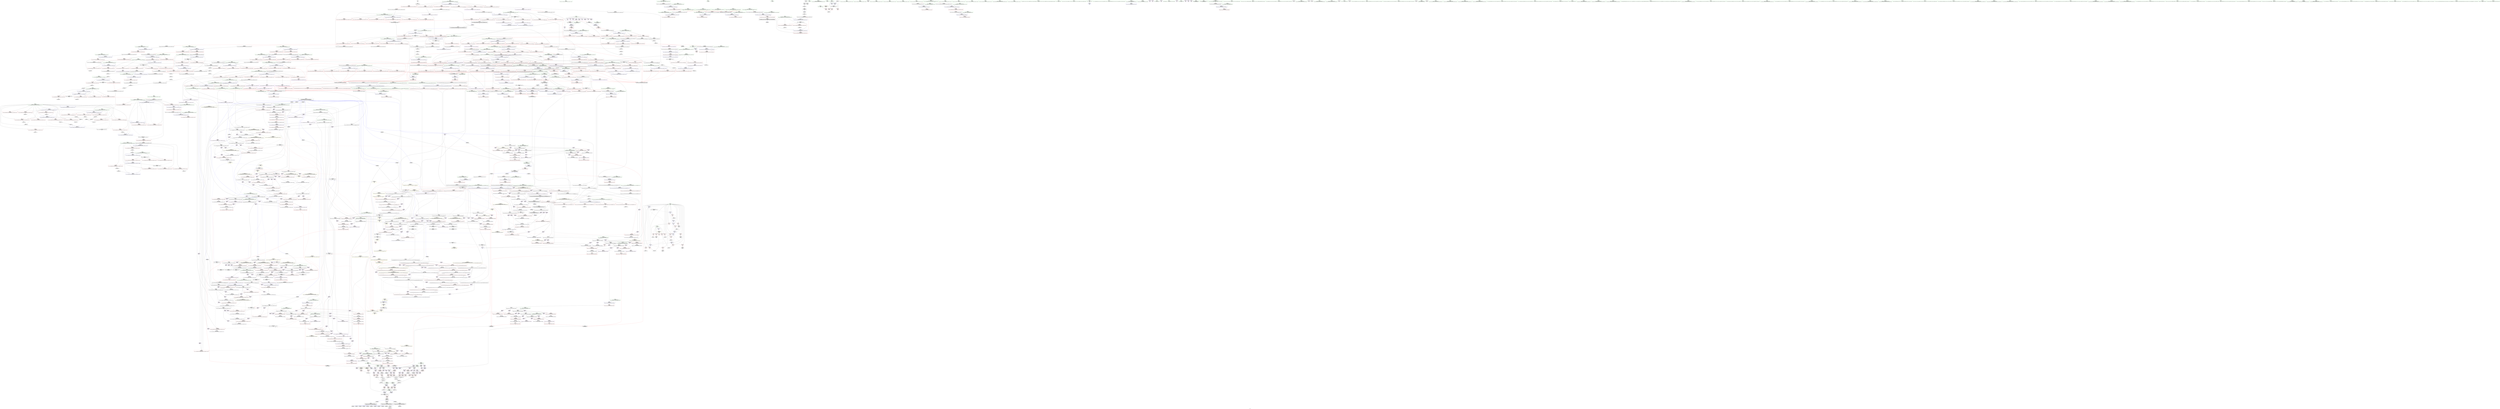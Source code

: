 digraph "SVFG" {
	label="SVFG";

	Node0x5611f068e850 [shape=record,color=grey,label="{NodeID: 0\nNullPtr}"];
	Node0x5611f068e850 -> Node0x5611f07123e0[style=solid];
	Node0x5611f07228f0 [shape=record,color=red,label="{NodeID: 775\n740\<--704\n\<--__secondChild\n_ZSt13__adjust_heapIP6triplelS0_N9__gnu_cxx5__ops15_Iter_less_iterEEvT_T0_S6_T1_T2_\n}"];
	Node0x5611f07195b0 [shape=record,color=purple,label="{NodeID: 443\n1640\<--719\noffset_1\<--\n}"];
	Node0x5611f07195b0 -> Node0x5611f074b290[style=solid];
	Node0x5611f0758910 [shape=record,color=blue,label="{NodeID: 1218\n1325\<--1320\n__result.addr\<--__result\n_ZSt13move_backwardIP6tripleS1_ET0_T_S3_S2_\n}"];
	Node0x5611f0758910 -> Node0x5611f0728660[style=dashed];
	Node0x5611f070d8e0 [shape=record,color=green,label="{NodeID: 111\n624\<--625\n__result.addr\<--__result.addr_field_insensitive\n_ZSt10__pop_heapIP6tripleN9__gnu_cxx5__ops15_Iter_less_iterEEvT_S5_S5_RT0_\n}"];
	Node0x5611f070d8e0 -> Node0x5611f0738da0[style=solid];
	Node0x5611f070d8e0 -> Node0x5611f0738e70[style=solid];
	Node0x5611f070d8e0 -> Node0x5611f0752520[style=solid];
	Node0x5611f0728320 [shape=record,color=red,label="{NodeID: 886\n1308\<--1291\n\<--__i\n_ZSt26__unguarded_insertion_sortIP6tripleN9__gnu_cxx5__ops15_Iter_less_iterEEvT_S5_T0_\n|{<s0>103}}"];
	Node0x5611f0728320:s0 -> Node0x5611f087cfd0[style=solid,color=red];
	Node0x5611f072ed90 [shape=record,color=purple,label="{NodeID: 554\n1763\<--1206\noffset_1\<--\n}"];
	Node0x5611f072ed90 -> Node0x5611f074d3e0[style=solid];
	Node0x5611f0711f00 [shape=record,color=green,label="{NodeID: 222\n1509\<--1510\n__val.addr\<--__val.addr_field_insensitive\n_ZNK9__gnu_cxx5__ops14_Val_less_iterclI6triplePS3_EEbRT_T0_\n}"];
	Node0x5611f0711f00 -> Node0x5611f0729d20[style=solid];
	Node0x5611f0711f00 -> Node0x5611f075a310[style=solid];
	Node0x5611f074d580 [shape=record,color=red,label="{NodeID: 997\n1770\<--1769\ndummyVal\<--offset_0\n_ZSt16__insertion_sortIP6tripleN9__gnu_cxx5__ops15_Iter_less_iterEEvT_S5_T0_\n}"];
	Node0x5611f074d580 -> Node0x5611f0757e80[style=solid];
	Node0x5611f077fed0 [shape=record,color=grey,label="{NodeID: 1772\n520 = Binary(518, 519, )\n}"];
	Node0x5611f077fed0 -> Node0x5611f0780050[style=solid];
	Node0x5611f07347c0 [shape=record,color=red,label="{NodeID: 665\n197\<--166\n\<--__first.addr\n_ZSt6__sortIP6tripleN9__gnu_cxx5__ops15_Iter_less_iterEEvT_S5_T0_\n|{<s0>13}}"];
	Node0x5611f07347c0:s0 -> Node0x5611f08804f0[style=solid,color=red];
	Node0x5611f0877640 [shape=record,color=black,label="{NodeID: 2547\n1214 = PHI(312, 324, )\n1st arg _ZSt16__insertion_sortIP6tripleN9__gnu_cxx5__ops15_Iter_less_iterEEvT_S5_T0_ }"];
	Node0x5611f0877640 -> Node0x5611f0757ce0[style=solid];
	Node0x5611f071f9d0 [shape=record,color=black,label="{NodeID: 333\n1473\<--1471\nsub.ptr.rhs.cast\<--\n_ZNSt20__copy_move_backwardILb1ELb1ESt26random_access_iterator_tagE13__copy_move_bI6tripleEEPT_PKS4_S7_S5_\n}"];
	Node0x5611f071f9d0 -> Node0x5611f077fa50[style=solid];
	Node0x5611f0752fb0 [shape=record,color=blue,label="{NodeID: 1108\n674\<--673\n__t.addr\<--__t\n_ZSt4moveIR6tripleEONSt16remove_referenceIT_E4typeEOS3_\n}"];
	Node0x5611f0752fb0 -> Node0x5611f07391b0[style=dashed];
	Node0x5611f06d4e70 [shape=record,color=green,label="{NodeID: 1\n8\<--1\n\<--dummyObj\nCan only get source location for instruction, argument, global var or function.}"];
	Node0x5611f07229c0 [shape=record,color=red,label="{NodeID: 776\n743\<--704\n\<--__secondChild\n_ZSt13__adjust_heapIP6triplelS0_N9__gnu_cxx5__ops15_Iter_less_iterEEvT_T0_S6_T1_T2_\n}"];
	Node0x5611f07229c0 -> Node0x5611f0781cd0[style=solid];
	Node0x5611f0719680 [shape=record,color=purple,label="{NodeID: 444\n1642\<--759\noffset_0\<--\n}"];
	Node0x5611f0719680 -> Node0x5611f0753970[style=solid];
	Node0x5611f07589e0 [shape=record,color=blue,label="{NodeID: 1219\n1345\<--1342\n__last.addr\<--__last\n_ZSt25__unguarded_linear_insertIP6tripleN9__gnu_cxx5__ops14_Val_less_iterEEvT_T0_\n}"];
	Node0x5611f07589e0 -> Node0x5611f0728730[style=dashed];
	Node0x5611f07589e0 -> Node0x5611f0728800[style=dashed];
	Node0x5611f07589e0 -> Node0x5611f07d4ab0[style=dashed];
	Node0x5611f070d9b0 [shape=record,color=green,label="{NodeID: 112\n626\<--627\n__comp.addr\<--__comp.addr_field_insensitive\n_ZSt10__pop_heapIP6tripleN9__gnu_cxx5__ops15_Iter_less_iterEEvT_S5_S5_RT0_\n}"];
	Node0x5611f070d9b0 -> Node0x5611f0738f40[style=solid];
	Node0x5611f070d9b0 -> Node0x5611f07525f0[style=solid];
	Node0x5611f07283f0 [shape=record,color=red,label="{NodeID: 887\n1312\<--1291\n\<--__i\n_ZSt26__unguarded_insertion_sortIP6tripleN9__gnu_cxx5__ops15_Iter_less_iterEEvT_S5_T0_\n}"];
	Node0x5611f07283f0 -> Node0x5611f072fb60[style=solid];
	Node0x5611f072ee60 [shape=record,color=purple,label="{NodeID: 555\n1766\<--1206\noffset_2\<--\n}"];
	Node0x5611f072ee60 -> Node0x5611f074d4b0[style=solid];
	Node0x5611f0807900 [shape=record,color=yellow,style=double,label="{NodeID: 2437\n2V_2 = CSCHI(MR_2V_1)\npts\{6 \}\nCS[]|{<s0>13}}"];
	Node0x5611f0807900:s0 -> Node0x5611f07f3130[style=dashed,color=red];
	Node0x5611f0711fd0 [shape=record,color=green,label="{NodeID: 223\n1511\<--1512\n__it.addr\<--__it.addr_field_insensitive\n_ZNK9__gnu_cxx5__ops14_Val_less_iterclI6triplePS3_EEbRT_T0_\n}"];
	Node0x5611f0711fd0 -> Node0x5611f0729df0[style=solid];
	Node0x5611f0711fd0 -> Node0x5611f075a3e0[style=solid];
	Node0x5611f074d650 [shape=record,color=red,label="{NodeID: 998\n1773\<--1772\ndummyVal\<--offset_1\n_ZSt16__insertion_sortIP6tripleN9__gnu_cxx5__ops15_Iter_less_iterEEvT_S5_T0_\n}"];
	Node0x5611f074d650 -> Node0x5611f0757f50[style=solid];
	Node0x5611f0780050 [shape=record,color=grey,label="{NodeID: 1773\n521 = Binary(520, 188, )\n}"];
	Node0x5611f0780050 -> Node0x5611f0751000[style=solid];
	Node0x5611f0734890 [shape=record,color=red,label="{NodeID: 666\n177\<--168\n\<--__last.addr\n_ZSt6__sortIP6tripleN9__gnu_cxx5__ops15_Iter_less_iterEEvT_S5_T0_\n}"];
	Node0x5611f0734890 -> Node0x5611f07855d0[style=solid];
	Node0x5611f08777c0 [shape=record,color=black,label="{NodeID: 2548\n1425 = PHI(1406, )\n0th arg _ZSt22__copy_move_backward_aILb1EP6tripleS1_ET1_T0_S3_S2_ }"];
	Node0x5611f08777c0 -> Node0x5611f0759880[style=solid];
	Node0x5611f071faa0 [shape=record,color=black,label="{NodeID: 334\n1484\<--1483\n\<--add.ptr\n_ZNSt20__copy_move_backwardILb1ELb1ESt26random_access_iterator_tagE13__copy_move_bI6tripleEEPT_PKS4_S7_S5_\n}"];
	Node0x5611f071faa0 -> Node0x5611f0730c70[style=solid];
	Node0x5611f071faa0 -> Node0x5611f0730d40[style=solid];
	Node0x5611f071faa0 -> Node0x5611f0730e10[style=solid];
	Node0x5611f0753080 [shape=record,color=blue,label="{NodeID: 1109\n714\<--688\n\<--__value.coerce0\n_ZSt13__adjust_heapIP6triplelS0_N9__gnu_cxx5__ops15_Iter_less_iterEEvT_T0_S6_T1_T2_\n}"];
	Node0x5611f0753080 -> Node0x5611f074b1c0[style=dashed];
	Node0x5611f06bdc00 [shape=record,color=green,label="{NodeID: 2\n10\<--1\n.str\<--dummyObj\nGlob }"];
	Node0x5611f0722a90 [shape=record,color=red,label="{NodeID: 777\n748\<--704\n\<--__secondChild\n_ZSt13__adjust_heapIP6triplelS0_N9__gnu_cxx5__ops15_Iter_less_iterEEvT_T0_S6_T1_T2_\n}"];
	Node0x5611f0722a90 -> Node0x5611f077fbd0[style=solid];
	Node0x5611f0719750 [shape=record,color=purple,label="{NodeID: 445\n1645\<--759\noffset_1\<--\n}"];
	Node0x5611f0719750 -> Node0x5611f0753a40[style=solid];
	Node0x5611f0758ab0 [shape=record,color=blue, style = dotted,label="{NodeID: 1220\n1786\<--1788\noffset_0\<--dummyVal\n_ZSt25__unguarded_linear_insertIP6tripleN9__gnu_cxx5__ops14_Val_less_iterEEvT_T0_\n|{|<s2>109}}"];
	Node0x5611f0758ab0 -> Node0x5611f074dcd0[style=dashed];
	Node0x5611f0758ab0 -> Node0x5611f074df40[style=dashed];
	Node0x5611f0758ab0:s2 -> Node0x5611f07f3eb0[style=dashed,color=red];
	Node0x5611f070da80 [shape=record,color=green,label="{NodeID: 113\n628\<--629\n__value\<--__value_field_insensitive\n_ZSt10__pop_heapIP6tripleN9__gnu_cxx5__ops15_Iter_less_iterEEvT_S5_S5_RT0_\n|{|<s1>44}}"];
	Node0x5611f070da80 -> Node0x5611f071c500[style=solid];
	Node0x5611f070da80:s1 -> Node0x5611f0877d70[style=solid,color=red];
	Node0x5611f07c9ed0 [shape=record,color=yellow,style=double,label="{NodeID: 1995\n99V_1 = ENCHI(MR_99V_0)\npts\{6290000 6910000 8420000 11890000 12240000 13480000 \}\nFun[_ZSt11__make_heapIP6tripleN9__gnu_cxx5__ops15_Iter_less_iterEEvT_S5_RT0_]}"];
	Node0x5611f07c9ed0 -> Node0x5611f072a200[style=dashed];
	Node0x5611f07c9ed0 -> Node0x5611f0749ca0[style=dashed];
	Node0x5611f07284c0 [shape=record,color=red,label="{NodeID: 888\n1330\<--1321\n\<--__first.addr\n_ZSt13move_backwardIP6tripleS1_ET0_T_S3_S2_\n|{<s0>104}}"];
	Node0x5611f07284c0:s0 -> Node0x5611f087ccf0[style=solid,color=red];
	Node0x5611f072ef30 [shape=record,color=purple,label="{NodeID: 556\n1239\<--1238\nadd.ptr\<--\n_ZSt16__insertion_sortIP6tripleN9__gnu_cxx5__ops15_Iter_less_iterEEvT_S5_T0_\n}"];
	Node0x5611f072ef30 -> Node0x5611f0757db0[style=solid];
	Node0x5611f07120a0 [shape=record,color=green,label="{NodeID: 224\n1513\<--1514\nagg.tmp\<--agg.tmp_field_insensitive\n_ZNK9__gnu_cxx5__ops14_Val_less_iterclI6triplePS3_EEbRT_T0_\n}"];
	Node0x5611f07120a0 -> Node0x5611f071fd10[style=solid];
	Node0x5611f07120a0 -> Node0x5611f071fde0[style=solid];
	Node0x5611f074d720 [shape=record,color=red,label="{NodeID: 999\n1776\<--1775\ndummyVal\<--offset_2\n_ZSt16__insertion_sortIP6tripleN9__gnu_cxx5__ops15_Iter_less_iterEEvT_S5_T0_\n}"];
	Node0x5611f074d720 -> Node0x5611f0758020[style=solid];
	Node0x5611f07801d0 [shape=record,color=grey,label="{NodeID: 1774\n524 = Binary(523, 193, )\n}"];
	Node0x5611f07801d0 -> Node0x5611f077f5d0[style=solid];
	Node0x5611f0734960 [shape=record,color=red,label="{NodeID: 667\n181\<--168\n\<--__last.addr\n_ZSt6__sortIP6tripleN9__gnu_cxx5__ops15_Iter_less_iterEEvT_S5_T0_\n|{<s0>12}}"];
	Node0x5611f0734960:s0 -> Node0x5611f087ef70[style=solid,color=red];
	Node0x5611f08778d0 [shape=record,color=black,label="{NodeID: 2549\n1426 = PHI(1410, )\n1st arg _ZSt22__copy_move_backward_aILb1EP6tripleS1_ET1_T0_S3_S2_ }"];
	Node0x5611f08778d0 -> Node0x5611f0759950[style=solid];
	Node0x5611f071fb70 [shape=record,color=black,label="{NodeID: 335\n1486\<--1485\n\<--\n_ZNSt20__copy_move_backwardILb1ELb1ESt26random_access_iterator_tagE13__copy_move_bI6tripleEEPT_PKS4_S7_S5_\n}"];
	Node0x5611f071fb70 -> Node0x5611f0730ee0[style=solid];
	Node0x5611f071fb70 -> Node0x5611f0730fb0[style=solid];
	Node0x5611f071fb70 -> Node0x5611f0731080[style=solid];
	Node0x5611f0753150 [shape=record,color=blue,label="{NodeID: 1110\n716\<--689\n\<--__value.coerce1\n_ZSt13__adjust_heapIP6triplelS0_N9__gnu_cxx5__ops15_Iter_less_iterEEvT_T0_S6_T1_T2_\n}"];
	Node0x5611f0753150 -> Node0x5611f074b290[style=dashed];
	Node0x5611f06dbe30 [shape=record,color=green,label="{NodeID: 3\n12\<--1\n.str.1\<--dummyObj\nGlob }"];
	Node0x5611f0722b60 [shape=record,color=red,label="{NodeID: 778\n753\<--704\n\<--__secondChild\n_ZSt13__adjust_heapIP6triplelS0_N9__gnu_cxx5__ops15_Iter_less_iterEEvT_T0_S6_T1_T2_\n}"];
	Node0x5611f0719820 [shape=record,color=purple,label="{NodeID: 446\n1648\<--759\noffset_2\<--\n}"];
	Node0x5611f0719820 -> Node0x5611f0753b10[style=solid];
	Node0x5611f0758b80 [shape=record,color=blue, style = dotted,label="{NodeID: 1221\n1789\<--1791\noffset_1\<--dummyVal\n_ZSt25__unguarded_linear_insertIP6tripleN9__gnu_cxx5__ops14_Val_less_iterEEvT_T0_\n|{|<s2>109}}"];
	Node0x5611f0758b80 -> Node0x5611f074dda0[style=dashed];
	Node0x5611f0758b80 -> Node0x5611f074e010[style=dashed];
	Node0x5611f0758b80:s2 -> Node0x5611f07f3f90[style=dashed,color=red];
	Node0x5611f070db50 [shape=record,color=green,label="{NodeID: 114\n630\<--631\nagg.tmp\<--agg.tmp_field_insensitive\n_ZSt10__pop_heapIP6tripleN9__gnu_cxx5__ops15_Iter_less_iterEEvT_S5_S5_RT0_\n}"];
	Node0x5611f070db50 -> Node0x5611f071c5d0[style=solid];
	Node0x5611f070db50 -> Node0x5611f071c6a0[style=solid];
	Node0x5611f07ca0a0 [shape=record,color=yellow,style=double,label="{NodeID: 1996\n101V_1 = ENCHI(MR_101V_0)\npts\{6290001 6910001 8420001 11890001 12240001 13480001 \}\nFun[_ZSt11__make_heapIP6tripleN9__gnu_cxx5__ops15_Iter_less_iterEEvT_S5_RT0_]}"];
	Node0x5611f07ca0a0 -> Node0x5611f072a2d0[style=dashed];
	Node0x5611f07ca0a0 -> Node0x5611f0749d70[style=dashed];
	Node0x5611f0728590 [shape=record,color=red,label="{NodeID: 889\n1334\<--1323\n\<--__last.addr\n_ZSt13move_backwardIP6tripleS1_ET0_T_S3_S2_\n|{<s0>105}}"];
	Node0x5611f0728590:s0 -> Node0x5611f087ccf0[style=solid,color=red];
	Node0x5611f072f000 [shape=record,color=purple,label="{NodeID: 557\n1768\<--1252\noffset_0\<--\n}"];
	Node0x5611f072f000 -> Node0x5611f0757e80[style=solid];
	Node0x5611f0807bc0 [shape=record,color=yellow,style=double,label="{NodeID: 2439\n2V_2 = CSCHI(MR_2V_1)\npts\{6 \}\nCS[]|{<s0>5|<s1>5}}"];
	Node0x5611f0807bc0:s0 -> Node0x5611f07342e0[style=dashed,color=blue];
	Node0x5611f0807bc0:s1 -> Node0x5611f07dbdb0[style=dashed,color=blue];
	Node0x5611f0712170 [shape=record,color=green,label="{NodeID: 225\n1515\<--1516\nagg.tmp2\<--agg.tmp2_field_insensitive\n_ZNK9__gnu_cxx5__ops14_Val_less_iterclI6triplePS3_EEbRT_T0_\n}"];
	Node0x5611f0712170 -> Node0x5611f071feb0[style=solid];
	Node0x5611f0712170 -> Node0x5611f071ff80[style=solid];
	Node0x5611f074d7f0 [shape=record,color=red,label="{NodeID: 1000\n1779\<--1778\ndummyVal\<--offset_0\n_ZSt16__insertion_sortIP6tripleN9__gnu_cxx5__ops15_Iter_less_iterEEvT_S5_T0_\n}"];
	Node0x5611f074d7f0 -> Node0x5611f07580f0[style=solid];
	Node0x5611f0780350 [shape=record,color=grey,label="{NodeID: 1775\n282 = Binary(283, 281, )\n}"];
	Node0x5611f0780350 -> Node0x5611f071af10[style=solid];
	Node0x5611f0734a30 [shape=record,color=red,label="{NodeID: 668\n182\<--168\n\<--__last.addr\n_ZSt6__sortIP6tripleN9__gnu_cxx5__ops15_Iter_less_iterEEvT_S5_T0_\n}"];
	Node0x5611f0734a30 -> Node0x5611f071aa30[style=solid];
	Node0x5611f08779e0 [shape=record,color=black,label="{NodeID: 2550\n1427 = PHI(1412, )\n2nd arg _ZSt22__copy_move_backward_aILb1EP6tripleS1_ET1_T0_S3_S2_ }"];
	Node0x5611f08779e0 -> Node0x5611f0759a20[style=solid];
	Node0x5611f071fc40 [shape=record,color=black,label="{NodeID: 336\n1455\<--1496\n_ZNSt20__copy_move_backwardILb1ELb1ESt26random_access_iterator_tagE13__copy_move_bI6tripleEEPT_PKS4_S7_S5__ret\<--add.ptr2\n_ZNSt20__copy_move_backwardILb1ELb1ESt26random_access_iterator_tagE13__copy_move_bI6tripleEEPT_PKS4_S7_S5_\n|{<s0>118}}"];
	Node0x5611f071fc40:s0 -> Node0x5611f08754f0[style=solid,color=blue];
	Node0x5611f0753220 [shape=record,color=blue, style = dotted,label="{NodeID: 1111\n1636\<--1638\noffset_0\<--dummyVal\n_ZSt13__adjust_heapIP6triplelS0_N9__gnu_cxx5__ops15_Iter_less_iterEEvT_T0_S6_T1_T2_\n}"];
	Node0x5611f0753220 -> Node0x5611f074b360[style=dashed];
	Node0x5611f0753220 -> Node0x5611f074b5d0[style=dashed];
	Node0x5611f0753220 -> Node0x5611f074b840[style=dashed];
	Node0x5611f06dbef0 [shape=record,color=green,label="{NodeID: 4\n14\<--1\n.str.2\<--dummyObj\nGlob }"];
	Node0x5611f0722c30 [shape=record,color=red,label="{NodeID: 779\n762\<--704\n\<--__secondChild\n_ZSt13__adjust_heapIP6triplelS0_N9__gnu_cxx5__ops15_Iter_less_iterEEvT_T0_S6_T1_T2_\n}"];
	Node0x5611f0722c30 -> Node0x5611f0753be0[style=solid];
	Node0x5611f07198f0 [shape=record,color=purple,label="{NodeID: 447\n1643\<--760\noffset_0\<--\n}"];
	Node0x5611f07198f0 -> Node0x5611f074b360[style=solid];
	Node0x5611f0758c50 [shape=record,color=blue, style = dotted,label="{NodeID: 1222\n1792\<--1794\noffset_2\<--dummyVal\n_ZSt25__unguarded_linear_insertIP6tripleN9__gnu_cxx5__ops14_Val_less_iterEEvT_T0_\n|{|<s2>109}}"];
	Node0x5611f0758c50 -> Node0x5611f074de70[style=dashed];
	Node0x5611f0758c50 -> Node0x5611f074e0e0[style=dashed];
	Node0x5611f0758c50:s2 -> Node0x5611f07f4070[style=dashed,color=red];
	Node0x5611f07125b0 [shape=record,color=green,label="{NodeID: 115\n632\<--633\nagg.tmp3\<--agg.tmp3_field_insensitive\n_ZSt10__pop_heapIP6tripleN9__gnu_cxx5__ops15_Iter_less_iterEEvT_S5_S5_RT0_\n}"];
	Node0x5611f07ca270 [shape=record,color=yellow,style=double,label="{NodeID: 1997\n103V_1 = ENCHI(MR_103V_0)\npts\{6290002 6910002 8420002 11890002 12240002 13480002 \}\nFun[_ZSt11__make_heapIP6tripleN9__gnu_cxx5__ops15_Iter_less_iterEEvT_S5_RT0_]}"];
	Node0x5611f07ca270 -> Node0x5611f0749bd0[style=dashed];
	Node0x5611f07ca270 -> Node0x5611f0749e40[style=dashed];
	Node0x5611f0728660 [shape=record,color=red,label="{NodeID: 890\n1336\<--1325\n\<--__result.addr\n_ZSt13move_backwardIP6tripleS1_ET0_T_S3_S2_\n|{<s0>106}}"];
	Node0x5611f0728660:s0 -> Node0x5611f0877070[style=solid,color=red];
	Node0x5611f072f0d0 [shape=record,color=purple,label="{NodeID: 558\n1771\<--1252\noffset_1\<--\n}"];
	Node0x5611f072f0d0 -> Node0x5611f0757f50[style=solid];
	Node0x5611f0712240 [shape=record,color=green,label="{NodeID: 226\n1517\<--1518\nagg.tmp.coerce\<--agg.tmp.coerce_field_insensitive\n_ZNK9__gnu_cxx5__ops14_Val_less_iterclI6triplePS3_EEbRT_T0_\n}"];
	Node0x5611f0712240 -> Node0x5611f0720050[style=solid];
	Node0x5611f0712240 -> Node0x5611f0731150[style=solid];
	Node0x5611f0712240 -> Node0x5611f0731220[style=solid];
	Node0x5611f074d8c0 [shape=record,color=red,label="{NodeID: 1001\n1782\<--1781\ndummyVal\<--offset_1\n_ZSt16__insertion_sortIP6tripleN9__gnu_cxx5__ops15_Iter_less_iterEEvT_S5_T0_\n}"];
	Node0x5611f074d8c0 -> Node0x5611f07581c0[style=solid];
	Node0x5611f07804d0 [shape=record,color=grey,label="{NodeID: 1776\n1488 = Binary(188, 1487, )\n}"];
	Node0x5611f0734b00 [shape=record,color=red,label="{NodeID: 669\n198\<--168\n\<--__last.addr\n_ZSt6__sortIP6tripleN9__gnu_cxx5__ops15_Iter_less_iterEEvT_S5_T0_\n|{<s0>13}}"];
	Node0x5611f0734b00:s0 -> Node0x5611f0880600[style=solid,color=red];
	Node0x5611f0877af0 [shape=record,color=black,label="{NodeID: 2551\n1182 = PHI(1175, )\n0th arg _ZSt4swapI6tripleENSt9enable_ifIXsr6__and_ISt6__not_ISt15__is_tuple_likeIT_EESt21is_move_constructibleIS4_ESt18is_move_assignableIS4_EEE5valueEvE4typeERS4_SD_ }"];
	Node0x5611f0877af0 -> Node0x5611f0757320[style=solid];
	Node0x5611f071fd10 [shape=record,color=black,label="{NodeID: 337\n1526\<--1513\n\<--agg.tmp\n_ZNK9__gnu_cxx5__ops14_Val_less_iterclI6triplePS3_EEbRT_T0_\n}"];
	Node0x5611f071fd10 -> Node0x5611f0731490[style=solid];
	Node0x5611f071fd10 -> Node0x5611f0731560[style=solid];
	Node0x5611f071fd10 -> Node0x5611f0731630[style=solid];
	Node0x5611f07532f0 [shape=record,color=blue, style = dotted,label="{NodeID: 1112\n1639\<--1641\noffset_1\<--dummyVal\n_ZSt13__adjust_heapIP6triplelS0_N9__gnu_cxx5__ops15_Iter_less_iterEEvT_T0_S6_T1_T2_\n}"];
	Node0x5611f07532f0 -> Node0x5611f074b430[style=dashed];
	Node0x5611f07532f0 -> Node0x5611f074b6a0[style=dashed];
	Node0x5611f07532f0 -> Node0x5611f074b910[style=dashed];
	Node0x5611f06dc7e0 [shape=record,color=green,label="{NodeID: 5\n16\<--1\n.str.3\<--dummyObj\nGlob }"];
	Node0x5611f0722d00 [shape=record,color=red,label="{NodeID: 780\n769\<--704\n\<--__secondChild\n_ZSt13__adjust_heapIP6triplelS0_N9__gnu_cxx5__ops15_Iter_less_iterEEvT_T0_S6_T1_T2_\n}"];
	Node0x5611f0722d00 -> Node0x5611f0785a50[style=solid];
	Node0x5611f07199c0 [shape=record,color=purple,label="{NodeID: 448\n1646\<--760\noffset_1\<--\n}"];
	Node0x5611f07199c0 -> Node0x5611f074b430[style=solid];
	Node0x5611f0758d20 [shape=record,color=blue,label="{NodeID: 1223\n1349\<--1357\n__next\<--\n_ZSt25__unguarded_linear_insertIP6tripleN9__gnu_cxx5__ops14_Val_less_iterEEvT_T0_\n}"];
	Node0x5611f0758d20 -> Node0x5611f0728a70[style=dashed];
	Node0x5611f0758d20 -> Node0x5611f0758df0[style=dashed];
	Node0x5611f0712680 [shape=record,color=green,label="{NodeID: 116\n634\<--635\nagg.tmp.coerce\<--agg.tmp.coerce_field_insensitive\n_ZSt10__pop_heapIP6tripleN9__gnu_cxx5__ops15_Iter_less_iterEEvT_S5_S5_RT0_\n}"];
	Node0x5611f0712680 -> Node0x5611f071c770[style=solid];
	Node0x5611f0712680 -> Node0x5611f0717c80[style=solid];
	Node0x5611f0712680 -> Node0x5611f0717d50[style=solid];
	Node0x5611f07ca440 [shape=record,color=yellow,style=double,label="{NodeID: 1998\n2V_1 = ENCHI(MR_2V_0)\npts\{6 \}\nFun[_ZSt27__unguarded_partition_pivotIP6tripleN9__gnu_cxx5__ops15_Iter_less_iterEET_S5_S5_T0_]|{<s0>23}}"];
	Node0x5611f07ca440:s0 -> Node0x5611f07e58e0[style=dashed,color=red];
	Node0x5611f0728730 [shape=record,color=red,label="{NodeID: 891\n1352\<--1345\n\<--__last.addr\n_ZSt25__unguarded_linear_insertIP6tripleN9__gnu_cxx5__ops14_Val_less_iterEEvT_T0_\n|{<s0>107}}"];
	Node0x5611f0728730:s0 -> Node0x5611f0877d70[style=solid,color=red];
	Node0x5611f072f1a0 [shape=record,color=purple,label="{NodeID: 559\n1774\<--1252\noffset_2\<--\n}"];
	Node0x5611f072f1a0 -> Node0x5611f0758020[style=solid];
	Node0x5611f0712310 [shape=record,color=green,label="{NodeID: 227\n1519\<--1520\nagg.tmp2.coerce\<--agg.tmp2.coerce_field_insensitive\n_ZNK9__gnu_cxx5__ops14_Val_less_iterclI6triplePS3_EEbRT_T0_\n}"];
	Node0x5611f0712310 -> Node0x5611f0720120[style=solid];
	Node0x5611f0712310 -> Node0x5611f07312f0[style=solid];
	Node0x5611f0712310 -> Node0x5611f07313c0[style=solid];
	Node0x5611f074d990 [shape=record,color=red,label="{NodeID: 1002\n1785\<--1784\ndummyVal\<--offset_2\n_ZSt16__insertion_sortIP6tripleN9__gnu_cxx5__ops15_Iter_less_iterEEvT_S5_T0_\n}"];
	Node0x5611f074d990 -> Node0x5611f0758290[style=solid];
	Node0x5611f0780650 [shape=record,color=grey,label="{NodeID: 1777\n129 = Binary(128, 35, )\n}"];
	Node0x5611f0780650 -> Node0x5611f074f600[style=solid];
	Node0x5611f0734bd0 [shape=record,color=red,label="{NodeID: 670\n233\<--214\n\<--__first.addr\n_ZSt16__introsort_loopIP6triplelN9__gnu_cxx5__ops15_Iter_less_iterEEvT_S5_T0_T1_\n}"];
	Node0x5611f0734bd0 -> Node0x5611f071aca0[style=solid];
	Node0x5611f0877c30 [shape=record,color=black,label="{NodeID: 2552\n1183 = PHI(1176, )\n1st arg _ZSt4swapI6tripleENSt9enable_ifIXsr6__and_ISt6__not_ISt15__is_tuple_likeIT_EESt21is_move_constructibleIS4_ESt18is_move_assignableIS4_EEE5valueEvE4typeERS4_SD_ }"];
	Node0x5611f0877c30 -> Node0x5611f07573f0[style=solid];
	Node0x5611f071fde0 [shape=record,color=black,label="{NodeID: 338\n1534\<--1513\n\<--agg.tmp\n_ZNK9__gnu_cxx5__ops14_Val_less_iterclI6triplePS3_EEbRT_T0_\n}"];
	Node0x5611f071fde0 -> Node0x5611f0731ff0[style=solid];
	Node0x5611f071fde0 -> Node0x5611f07320c0[style=solid];
	Node0x5611f07533c0 [shape=record,color=blue,label="{NodeID: 1113\n696\<--685\n__first.addr\<--__first\n_ZSt13__adjust_heapIP6triplelS0_N9__gnu_cxx5__ops15_Iter_less_iterEEvT_T0_S6_T1_T2_\n}"];
	Node0x5611f07533c0 -> Node0x5611f0739280[style=dashed];
	Node0x5611f07533c0 -> Node0x5611f0739350[style=dashed];
	Node0x5611f07533c0 -> Node0x5611f0739420[style=dashed];
	Node0x5611f07533c0 -> Node0x5611f07394f0[style=dashed];
	Node0x5611f07533c0 -> Node0x5611f07395c0[style=dashed];
	Node0x5611f07533c0 -> Node0x5611f0739690[style=dashed];
	Node0x5611f07533c0 -> Node0x5611f0739760[style=dashed];
	Node0x5611f06dc8a0 [shape=record,color=green,label="{NodeID: 6\n35\<--1\n\<--dummyObj\nCan only get source location for instruction, argument, global var or function.}"];
	Node0x5611f07d90b0 [shape=record,color=black,label="{NodeID: 1888\nMR_2V_6 = PHI(MR_2V_3, MR_2V_2, )\npts\{6 \}\n|{<s0>12|<s1>16}}"];
	Node0x5611f07d90b0:s0 -> Node0x5611f0807900[style=dashed,color=blue];
	Node0x5611f07d90b0:s1 -> Node0x5611f07deab0[style=dashed,color=blue];
	Node0x5611f0722dd0 [shape=record,color=red,label="{NodeID: 781\n775\<--704\n\<--__secondChild\n_ZSt13__adjust_heapIP6triplelS0_N9__gnu_cxx5__ops15_Iter_less_iterEEvT_T0_S6_T1_T2_\n}"];
	Node0x5611f0722dd0 -> Node0x5611f0782750[style=solid];
	Node0x5611f0719a90 [shape=record,color=purple,label="{NodeID: 449\n1649\<--760\noffset_2\<--\n}"];
	Node0x5611f0719a90 -> Node0x5611f074b500[style=solid];
	Node0x5611f0758df0 [shape=record,color=blue,label="{NodeID: 1224\n1349\<--1360\n__next\<--incdec.ptr\n_ZSt25__unguarded_linear_insertIP6tripleN9__gnu_cxx5__ops14_Val_less_iterEEvT_T0_\n}"];
	Node0x5611f0758df0 -> Node0x5611f07d4fb0[style=dashed];
	Node0x5611f0712750 [shape=record,color=green,label="{NodeID: 117\n674\<--675\n__t.addr\<--__t.addr_field_insensitive\n_ZSt4moveIR6tripleEONSt16remove_referenceIT_E4typeEOS3_\n}"];
	Node0x5611f0712750 -> Node0x5611f07391b0[style=solid];
	Node0x5611f0712750 -> Node0x5611f0752fb0[style=solid];
	Node0x5611f0728800 [shape=record,color=red,label="{NodeID: 892\n1357\<--1345\n\<--__last.addr\n_ZSt25__unguarded_linear_insertIP6tripleN9__gnu_cxx5__ops14_Val_less_iterEEvT_T0_\n}"];
	Node0x5611f0728800 -> Node0x5611f0758d20[style=solid];
	Node0x5611f072f270 [shape=record,color=purple,label="{NodeID: 560\n1769\<--1253\noffset_0\<--\n}"];
	Node0x5611f072f270 -> Node0x5611f074d580[style=solid];
	Node0x5611f07123e0 [shape=record,color=black,label="{NodeID: 228\n2\<--3\ndummyVal\<--dummyVal\n}"];
	Node0x5611f074da60 [shape=record,color=red,label="{NodeID: 1003\n1788\<--1787\ndummyVal\<--offset_0\n_ZSt25__unguarded_linear_insertIP6tripleN9__gnu_cxx5__ops14_Val_less_iterEEvT_T0_\n}"];
	Node0x5611f074da60 -> Node0x5611f0758ab0[style=solid];
	Node0x5611f07807d0 [shape=record,color=grey,label="{NodeID: 1778\n1013 = Binary(1010, 1012, )\n}"];
	Node0x5611f07807d0 -> Node0x5611f077e250[style=solid];
	Node0x5611f0734ca0 [shape=record,color=red,label="{NodeID: 671\n245\<--214\n\<--__first.addr\n_ZSt16__introsort_loopIP6triplelN9__gnu_cxx5__ops15_Iter_less_iterEEvT_S5_T0_T1_\n|{<s0>14}}"];
	Node0x5611f0734ca0:s0 -> Node0x5611f087dbf0[style=solid,color=red];
	Node0x5611f0877d70 [shape=record,color=black,label="{NodeID: 2553\n673 = PHI(530, 496, 640, 645, 628, 754, 782, 690, 887, 841, 1192, 1197, 1188, 1250, 1223, 1352, 1368, 1347, )\n0th arg _ZSt4moveIR6tripleEONSt16remove_referenceIT_E4typeEOS3_ }"];
	Node0x5611f0877d70 -> Node0x5611f0752fb0[style=solid];
	Node0x5611f071feb0 [shape=record,color=black,label="{NodeID: 339\n1530\<--1515\n\<--agg.tmp2\n_ZNK9__gnu_cxx5__ops14_Val_less_iterclI6triplePS3_EEbRT_T0_\n}"];
	Node0x5611f071feb0 -> Node0x5611f0731970[style=solid];
	Node0x5611f071feb0 -> Node0x5611f0731a40[style=solid];
	Node0x5611f071feb0 -> Node0x5611f0731b10[style=solid];
	Node0x5611f0753490 [shape=record,color=blue,label="{NodeID: 1114\n698\<--686\n__holeIndex.addr\<--__holeIndex\n_ZSt13__adjust_heapIP6triplelS0_N9__gnu_cxx5__ops15_Iter_less_iterEEvT_T0_S6_T1_T2_\n}"];
	Node0x5611f0753490 -> Node0x5611f0739830[style=dashed];
	Node0x5611f0753490 -> Node0x5611f0739900[style=dashed];
	Node0x5611f0753490 -> Node0x5611f07399d0[style=dashed];
	Node0x5611f0753490 -> Node0x5611f0739aa0[style=dashed];
	Node0x5611f0753490 -> Node0x5611f0753be0[style=dashed];
	Node0x5611f0753490 -> Node0x5611f0753ff0[style=dashed];
	Node0x5611f0753490 -> Node0x5611f07db3b0[style=dashed];
	Node0x5611f06dc960 [shape=record,color=green,label="{NodeID: 7\n188\<--1\n\<--dummyObj\nCan only get source location for instruction, argument, global var or function.}"];
	Node0x5611f07d95b0 [shape=record,color=black,label="{NodeID: 1889\nMR_297V_5 = PHI(MR_297V_6, MR_297V_4, )\npts\{1125 \}\n}"];
	Node0x5611f07d95b0 -> Node0x5611f0726ac0[style=dashed];
	Node0x5611f07d95b0 -> Node0x5611f0726b90[style=dashed];
	Node0x5611f07d95b0 -> Node0x5611f0726c60[style=dashed];
	Node0x5611f07d95b0 -> Node0x5611f0726d30[style=dashed];
	Node0x5611f07d95b0 -> Node0x5611f0726e00[style=dashed];
	Node0x5611f07d95b0 -> Node0x5611f0756f10[style=dashed];
	Node0x5611f07d95b0 -> Node0x5611f0756fe0[style=dashed];
	Node0x5611f0722ea0 [shape=record,color=red,label="{NodeID: 782\n780\<--704\n\<--__secondChild\n_ZSt13__adjust_heapIP6triplelS0_N9__gnu_cxx5__ops15_Iter_less_iterEEvT_T0_S6_T1_T2_\n}"];
	Node0x5611f0722ea0 -> Node0x5611f077fd50[style=solid];
	Node0x5611f0719b60 [shape=record,color=purple,label="{NodeID: 450\n1651\<--787\noffset_0\<--\n}"];
	Node0x5611f0719b60 -> Node0x5611f0753d80[style=solid];
	Node0x5611f0758ec0 [shape=record,color=blue, style = dotted,label="{NodeID: 1225\n1795\<--1797\noffset_0\<--dummyVal\n_ZSt25__unguarded_linear_insertIP6tripleN9__gnu_cxx5__ops14_Val_less_iterEEvT_T0_\n}"];
	Node0x5611f0758ec0 -> Node0x5611f074dda0[style=dashed];
	Node0x5611f0758ec0 -> Node0x5611f0758f90[style=dashed];
	Node0x5611f0712820 [shape=record,color=green,label="{NodeID: 118\n690\<--691\n__value\<--__value_field_insensitive\n_ZSt13__adjust_heapIP6triplelS0_N9__gnu_cxx5__ops15_Iter_less_iterEEvT_T0_S6_T1_T2_\n|{|<s1>56}}"];
	Node0x5611f0712820 -> Node0x5611f071cdf0[style=solid];
	Node0x5611f0712820:s1 -> Node0x5611f0877d70[style=solid,color=red];
	Node0x5611f07288d0 [shape=record,color=red,label="{NodeID: 893\n1370\<--1345\n\<--__last.addr\n_ZSt25__unguarded_linear_insertIP6tripleN9__gnu_cxx5__ops14_Val_less_iterEEvT_T0_\n}"];
	Node0x5611f07288d0 -> Node0x5611f071f350[style=solid];
	Node0x5611f072f340 [shape=record,color=purple,label="{NodeID: 561\n1772\<--1253\noffset_1\<--\n}"];
	Node0x5611f072f340 -> Node0x5611f074d650[style=solid];
	Node0x5611f0808140 [shape=record,color=yellow,style=double,label="{NodeID: 2443\n2V_4 = CSCHI(MR_2V_2)\npts\{6 \}\nCS[]|{<s0>16}}"];
	Node0x5611f0808140:s0 -> Node0x5611f07deab0[style=dashed,color=red];
	Node0x5611f07124e0 [shape=record,color=black,label="{NodeID: 229\n20\<--8\nmain_ret\<--\nmain\n}"];
	Node0x5611f074db30 [shape=record,color=red,label="{NodeID: 1004\n1791\<--1790\ndummyVal\<--offset_1\n_ZSt25__unguarded_linear_insertIP6tripleN9__gnu_cxx5__ops14_Val_less_iterEEvT_T0_\n}"];
	Node0x5611f074db30 -> Node0x5611f0758b80[style=solid];
	Node0x5611f0780950 [shape=record,color=grey,label="{NodeID: 1779\n1016 = Binary(997, 1015, )\n}"];
	Node0x5611f0780950 -> Node0x5611f077e3d0[style=solid];
	Node0x5611f0734d70 [shape=record,color=red,label="{NodeID: 672\n256\<--214\n\<--__first.addr\n_ZSt16__introsort_loopIP6triplelN9__gnu_cxx5__ops15_Iter_less_iterEEvT_S5_T0_T1_\n|{<s0>15}}"];
	Node0x5611f0734d70:s0 -> Node0x5611f0878fb0[style=solid,color=red];
	Node0x5611f0878c80 [shape=record,color=black,label="{NodeID: 2554\n483 = PHI(418, )\n0th arg _ZSt11__make_heapIP6tripleN9__gnu_cxx5__ops15_Iter_less_iterEEvT_S5_RT0_ }"];
	Node0x5611f0878c80 -> Node0x5611f0750d90[style=solid];
	Node0x5611f071ff80 [shape=record,color=black,label="{NodeID: 340\n1541\<--1515\n\<--agg.tmp2\n_ZNK9__gnu_cxx5__ops14_Val_less_iterclI6triplePS3_EEbRT_T0_\n}"];
	Node0x5611f071ff80 -> Node0x5611f0732330[style=solid];
	Node0x5611f071ff80 -> Node0x5611f0732400[style=solid];
	Node0x5611f0753560 [shape=record,color=blue,label="{NodeID: 1115\n700\<--687\n__len.addr\<--__len\n_ZSt13__adjust_heapIP6triplelS0_N9__gnu_cxx5__ops15_Iter_less_iterEEvT_T0_S6_T1_T2_\n}"];
	Node0x5611f0753560 -> Node0x5611f0722410[style=dashed];
	Node0x5611f0753560 -> Node0x5611f07224e0[style=dashed];
	Node0x5611f0753560 -> Node0x5611f07225b0[style=dashed];
	Node0x5611f06dca20 [shape=record,color=green,label="{NodeID: 8\n193\<--1\n\<--dummyObj\nCan only get source location for instruction, argument, global var or function.}"];
	Node0x5611f07d9ab0 [shape=record,color=black,label="{NodeID: 1890\nMR_2V_3 = PHI(MR_2V_5, MR_2V_2, )\npts\{6 \}\n|{|<s1>21|<s2>26|<s3>27|<s4>27|<s5>27|<s6>27|<s7>27}}"];
	Node0x5611f07d9ab0 -> Node0x5611f07d9ab0[style=dashed];
	Node0x5611f07d9ab0:s1 -> Node0x5611f0808820[style=dashed,color=blue];
	Node0x5611f07d9ab0:s2 -> Node0x5611f07f00a0[style=dashed,color=red];
	Node0x5611f07d9ab0:s3 -> Node0x5611f074a8d0[style=dashed,color=red];
	Node0x5611f07d9ab0:s4 -> Node0x5611f074a9a0[style=dashed,color=red];
	Node0x5611f07d9ab0:s5 -> Node0x5611f074aa70[style=dashed,color=red];
	Node0x5611f07d9ab0:s6 -> Node0x5611f074ab40[style=dashed,color=red];
	Node0x5611f07d9ab0:s7 -> Node0x5611f0752930[style=dashed,color=red];
	Node0x5611f0722f70 [shape=record,color=red,label="{NodeID: 783\n790\<--704\n\<--__secondChild\n_ZSt13__adjust_heapIP6triplelS0_N9__gnu_cxx5__ops15_Iter_less_iterEEvT_T0_S6_T1_T2_\n}"];
	Node0x5611f0722f70 -> Node0x5611f0783650[style=solid];
	Node0x5611f0719c30 [shape=record,color=purple,label="{NodeID: 451\n1654\<--787\noffset_1\<--\n}"];
	Node0x5611f0719c30 -> Node0x5611f0753e50[style=solid];
	Node0x5611f0758f90 [shape=record,color=blue, style = dotted,label="{NodeID: 1226\n1798\<--1800\noffset_1\<--dummyVal\n_ZSt25__unguarded_linear_insertIP6tripleN9__gnu_cxx5__ops14_Val_less_iterEEvT_T0_\n}"];
	Node0x5611f0758f90 -> Node0x5611f074de70[style=dashed];
	Node0x5611f0758f90 -> Node0x5611f0759060[style=dashed];
	Node0x5611f07128f0 [shape=record,color=green,label="{NodeID: 119\n692\<--693\ncoerce\<--coerce_field_insensitive\n_ZSt13__adjust_heapIP6triplelS0_N9__gnu_cxx5__ops15_Iter_less_iterEEvT_T0_S6_T1_T2_\n}"];
	Node0x5611f07128f0 -> Node0x5611f071cec0[style=solid];
	Node0x5611f07128f0 -> Node0x5611f0719000[style=solid];
	Node0x5611f07128f0 -> Node0x5611f07190d0[style=solid];
	Node0x5611f07289a0 [shape=record,color=red,label="{NodeID: 894\n1381\<--1345\n\<--__last.addr\n_ZSt25__unguarded_linear_insertIP6tripleN9__gnu_cxx5__ops14_Val_less_iterEEvT_T0_\n}"];
	Node0x5611f07289a0 -> Node0x5611f071f4f0[style=solid];
	Node0x5611f072f410 [shape=record,color=purple,label="{NodeID: 562\n1775\<--1253\noffset_2\<--\n}"];
	Node0x5611f072f410 -> Node0x5611f074d720[style=solid];
	Node0x5611f071a620 [shape=record,color=black,label="{NodeID: 230\n50\<--49\nidxprom\<--\nmain\n}"];
	Node0x5611f074dc00 [shape=record,color=red,label="{NodeID: 1005\n1794\<--1793\ndummyVal\<--offset_2\n_ZSt25__unguarded_linear_insertIP6tripleN9__gnu_cxx5__ops14_Val_less_iterEEvT_T0_\n}"];
	Node0x5611f074dc00 -> Node0x5611f0758c50[style=solid];
	Node0x5611f0780ad0 [shape=record,color=grey,label="{NodeID: 1780\n1495 = Binary(243, 1494, )\n}"];
	Node0x5611f0734e40 [shape=record,color=red,label="{NodeID: 673\n232\<--216\n\<--__last.addr\n_ZSt16__introsort_loopIP6triplelN9__gnu_cxx5__ops15_Iter_less_iterEEvT_S5_T0_T1_\n}"];
	Node0x5611f0734e40 -> Node0x5611f071abd0[style=solid];
	Node0x5611f0878d90 [shape=record,color=black,label="{NodeID: 2555\n484 = PHI(419, )\n1st arg _ZSt11__make_heapIP6tripleN9__gnu_cxx5__ops15_Iter_less_iterEEvT_S5_RT0_ }"];
	Node0x5611f0878d90 -> Node0x5611f0750e60[style=solid];
	Node0x5611f0720050 [shape=record,color=black,label="{NodeID: 341\n1533\<--1517\n\<--agg.tmp.coerce\n_ZNK9__gnu_cxx5__ops14_Val_less_iterclI6triplePS3_EEbRT_T0_\n}"];
	Node0x5611f0720050 -> Node0x5611f0731e50[style=solid];
	Node0x5611f0720050 -> Node0x5611f0731f20[style=solid];
	Node0x5611f0753630 [shape=record,color=blue,label="{NodeID: 1116\n702\<--724\n__topIndex\<--\n_ZSt13__adjust_heapIP6triplelS0_N9__gnu_cxx5__ops15_Iter_less_iterEEvT_T0_S6_T1_T2_\n}"];
	Node0x5611f0753630 -> Node0x5611f0722680[style=dashed];
	Node0x5611f06dcae0 [shape=record,color=green,label="{NodeID: 9\n239\<--1\n\<--dummyObj\nCan only get source location for instruction, argument, global var or function.}"];
	Node0x5611f07d9fb0 [shape=record,color=black,label="{NodeID: 1891\nMR_63V_3 = PHI(MR_63V_4, MR_63V_2, )\npts\{414 \}\n}"];
	Node0x5611f07d9fb0 -> Node0x5611f0736f90[style=dashed];
	Node0x5611f07d9fb0 -> Node0x5611f0737060[style=dashed];
	Node0x5611f07d9fb0 -> Node0x5611f0737130[style=dashed];
	Node0x5611f07d9fb0 -> Node0x5611f0737200[style=dashed];
	Node0x5611f07d9fb0 -> Node0x5611f0750980[style=dashed];
	Node0x5611f0723040 [shape=record,color=red,label="{NodeID: 784\n811\<--810\n\<--\n_ZSt13__adjust_heapIP6triplelS0_N9__gnu_cxx5__ops15_Iter_less_iterEEvT_T0_S6_T1_T2_\n|{<s0>59}}"];
	Node0x5611f0723040:s0 -> Node0x5611f08763f0[style=solid,color=red];
	Node0x5611f0719d00 [shape=record,color=purple,label="{NodeID: 452\n1657\<--787\noffset_2\<--\n}"];
	Node0x5611f0719d00 -> Node0x5611f0753f20[style=solid];
	Node0x5611f0759060 [shape=record,color=blue, style = dotted,label="{NodeID: 1227\n1801\<--1803\noffset_2\<--dummyVal\n_ZSt25__unguarded_linear_insertIP6tripleN9__gnu_cxx5__ops14_Val_less_iterEEvT_T0_\n}"];
	Node0x5611f0759060 -> Node0x5611f07d45b0[style=dashed];
	Node0x5611f07129c0 [shape=record,color=green,label="{NodeID: 120\n694\<--695\n__comp\<--__comp_field_insensitive\n_ZSt13__adjust_heapIP6triplelS0_N9__gnu_cxx5__ops15_Iter_less_iterEEvT_T0_S6_T1_T2_\n|{<s0>49|<s1>54}}"];
	Node0x5611f07129c0:s0 -> Node0x5611f087df20[style=solid,color=red];
	Node0x5611f07129c0:s1 -> Node0x5611f087f210[style=solid,color=red];
	Node0x5611f0728a70 [shape=record,color=red,label="{NodeID: 895\n1359\<--1349\n\<--__next\n_ZSt25__unguarded_linear_insertIP6tripleN9__gnu_cxx5__ops14_Val_less_iterEEvT_T0_\n}"];
	Node0x5611f0728a70 -> Node0x5611f0730110[style=solid];
	Node0x5611f072f4e0 [shape=record,color=purple,label="{NodeID: 563\n1258\<--1257\nadd.ptr4\<--\n_ZSt16__insertion_sortIP6tripleN9__gnu_cxx5__ops15_Iter_less_iterEEvT_S5_T0_\n|{<s0>97}}"];
	Node0x5611f072f4e0:s0 -> Node0x5611f087f870[style=solid,color=red];
	Node0x5611f0808400 [shape=record,color=yellow,style=double,label="{NodeID: 2445\n2V_2 = CSCHI(MR_2V_1)\npts\{6 \}\nCS[]|{<s0>19}}"];
	Node0x5611f0808400:s0 -> Node0x5611f07cffb0[style=dashed,color=red];
	Node0x5611f071a6f0 [shape=record,color=black,label="{NodeID: 231\n67\<--66\nidxprom9\<--\nmain\n}"];
	Node0x5611f074dcd0 [shape=record,color=red,label="{NodeID: 1006\n1797\<--1796\ndummyVal\<--offset_0\n_ZSt25__unguarded_linear_insertIP6tripleN9__gnu_cxx5__ops14_Val_less_iterEEvT_T0_\n}"];
	Node0x5611f074dcd0 -> Node0x5611f0758ec0[style=solid];
	Node0x5611f0780c50 [shape=record,color=grey,label="{NodeID: 1781\n1000 = Binary(996, 999, )\n}"];
	Node0x5611f0780c50 -> Node0x5611f0781850[style=solid];
	Node0x5611f0734f10 [shape=record,color=red,label="{NodeID: 674\n246\<--216\n\<--__last.addr\n_ZSt16__introsort_loopIP6triplelN9__gnu_cxx5__ops15_Iter_less_iterEEvT_S5_T0_T1_\n|{<s0>14}}"];
	Node0x5611f0734f10:s0 -> Node0x5611f087dd00[style=solid,color=red];
	Node0x5611f0878ea0 [shape=record,color=black,label="{NodeID: 2556\n485 = PHI(405, )\n2nd arg _ZSt11__make_heapIP6tripleN9__gnu_cxx5__ops15_Iter_less_iterEEvT_S5_RT0_ }"];
	Node0x5611f0878ea0 -> Node0x5611f0750f30[style=solid];
	Node0x5611f0720120 [shape=record,color=black,label="{NodeID: 342\n1540\<--1519\n\<--agg.tmp2.coerce\n_ZNK9__gnu_cxx5__ops14_Val_less_iterclI6triplePS3_EEbRT_T0_\n}"];
	Node0x5611f0720120 -> Node0x5611f0732190[style=solid];
	Node0x5611f0720120 -> Node0x5611f0732260[style=solid];
	Node0x5611f0753700 [shape=record,color=blue,label="{NodeID: 1117\n704\<--726\n__secondChild\<--\n_ZSt13__adjust_heapIP6triplelS0_N9__gnu_cxx5__ops15_Iter_less_iterEEvT_T0_S6_T1_T2_\n}"];
	Node0x5611f0753700 -> Node0x5611f0722750[style=dashed];
	Node0x5611f0753700 -> Node0x5611f0722820[style=dashed];
	Node0x5611f0753700 -> Node0x5611f0722d00[style=dashed];
	Node0x5611f0753700 -> Node0x5611f0722dd0[style=dashed];
	Node0x5611f0753700 -> Node0x5611f07537d0[style=dashed];
	Node0x5611f0753700 -> Node0x5611f0753cb0[style=dashed];
	Node0x5611f0753700 -> Node0x5611f07db8b0[style=dashed];
	Node0x5611f06dcbe0 [shape=record,color=green,label="{NodeID: 10\n243\<--1\n\<--dummyObj\nCan only get source location for instruction, argument, global var or function.|{<s0>47}}"];
	Node0x5611f06dcbe0:s0 -> Node0x5611f087d380[style=solid,color=red];
	Node0x5611f07da4b0 [shape=record,color=black,label="{NodeID: 1892\nMR_2V_7 = PHI(MR_2V_9, MR_2V_3, )\npts\{6 \}\n|{<s0>23}}"];
	Node0x5611f07da4b0:s0 -> Node0x5611f0807640[style=dashed,color=blue];
	Node0x5611f0723110 [shape=record,color=red,label="{NodeID: 785\n813\<--812\n\<--\n_ZSt13__adjust_heapIP6triplelS0_N9__gnu_cxx5__ops15_Iter_less_iterEEvT_T0_S6_T1_T2_\n|{<s0>59}}"];
	Node0x5611f0723110:s0 -> Node0x5611f0876530[style=solid,color=red];
	Node0x5611f0719dd0 [shape=record,color=purple,label="{NodeID: 453\n1652\<--788\noffset_0\<--\n}"];
	Node0x5611f0719dd0 -> Node0x5611f074b5d0[style=solid];
	Node0x5611f0759130 [shape=record,color=blue,label="{NodeID: 1228\n1345\<--1374\n__last.addr\<--\n_ZSt25__unguarded_linear_insertIP6tripleN9__gnu_cxx5__ops14_Val_less_iterEEvT_T0_\n}"];
	Node0x5611f0759130 -> Node0x5611f07d4ab0[style=dashed];
	Node0x5611f0712a90 [shape=record,color=green,label="{NodeID: 121\n696\<--697\n__first.addr\<--__first.addr_field_insensitive\n_ZSt13__adjust_heapIP6triplelS0_N9__gnu_cxx5__ops15_Iter_less_iterEEvT_T0_S6_T1_T2_\n}"];
	Node0x5611f0712a90 -> Node0x5611f0739280[style=solid];
	Node0x5611f0712a90 -> Node0x5611f0739350[style=solid];
	Node0x5611f0712a90 -> Node0x5611f0739420[style=solid];
	Node0x5611f0712a90 -> Node0x5611f07394f0[style=solid];
	Node0x5611f0712a90 -> Node0x5611f07395c0[style=solid];
	Node0x5611f0712a90 -> Node0x5611f0739690[style=solid];
	Node0x5611f0712a90 -> Node0x5611f0739760[style=solid];
	Node0x5611f0712a90 -> Node0x5611f07533c0[style=solid];
	Node0x5611f0728b40 [shape=record,color=red,label="{NodeID: 896\n1363\<--1349\n\<--__next\n_ZSt25__unguarded_linear_insertIP6tripleN9__gnu_cxx5__ops14_Val_less_iterEEvT_T0_\n|{<s0>109}}"];
	Node0x5611f0728b40:s0 -> Node0x5611f0880930[style=solid,color=red];
	Node0x5611f072f5b0 [shape=record,color=purple,label="{NodeID: 564\n1777\<--1264\noffset_0\<--\n}"];
	Node0x5611f072f5b0 -> Node0x5611f07580f0[style=solid];
	Node0x5611f071a7c0 [shape=record,color=black,label="{NodeID: 232\n85\<--84\nidxprom18\<--\nmain\n}"];
	Node0x5611f074dda0 [shape=record,color=red,label="{NodeID: 1007\n1800\<--1799\ndummyVal\<--offset_1\n_ZSt25__unguarded_linear_insertIP6tripleN9__gnu_cxx5__ops14_Val_less_iterEEvT_T0_\n}"];
	Node0x5611f074dda0 -> Node0x5611f0758f90[style=solid];
	Node0x5611f0780dd0 [shape=record,color=grey,label="{NodeID: 1782\n306 = Binary(304, 305, )\n}"];
	Node0x5611f0780dd0 -> Node0x5611f07813d0[style=solid];
	Node0x5611f0734fe0 [shape=record,color=red,label="{NodeID: 675\n247\<--216\n\<--__last.addr\n_ZSt16__introsort_loopIP6triplelN9__gnu_cxx5__ops15_Iter_less_iterEEvT_S5_T0_T1_\n|{<s0>14}}"];
	Node0x5611f0734fe0:s0 -> Node0x5611f087de10[style=solid,color=red];
	Node0x5611f0878fb0 [shape=record,color=black,label="{NodeID: 2557\n358 = PHI(256, )\n0th arg _ZSt27__unguarded_partition_pivotIP6tripleN9__gnu_cxx5__ops15_Iter_less_iterEET_S5_S5_T0_ }"];
	Node0x5611f0878fb0 -> Node0x5611f07503d0[style=solid];
	Node0x5611f07201f0 [shape=record,color=black,label="{NodeID: 343\n1527\<--1525\n\<--\n_ZNK9__gnu_cxx5__ops14_Val_less_iterclI6triplePS3_EEbRT_T0_\n}"];
	Node0x5611f07201f0 -> Node0x5611f0731700[style=solid];
	Node0x5611f07201f0 -> Node0x5611f07317d0[style=solid];
	Node0x5611f07201f0 -> Node0x5611f07318a0[style=solid];
	Node0x5611f07537d0 [shape=record,color=blue,label="{NodeID: 1118\n704\<--737\n__secondChild\<--mul\n_ZSt13__adjust_heapIP6triplelS0_N9__gnu_cxx5__ops15_Iter_less_iterEEvT_T0_S6_T1_T2_\n}"];
	Node0x5611f07537d0 -> Node0x5611f0722750[style=dashed];
	Node0x5611f07537d0 -> Node0x5611f0722820[style=dashed];
	Node0x5611f07537d0 -> Node0x5611f07228f0[style=dashed];
	Node0x5611f07537d0 -> Node0x5611f07229c0[style=dashed];
	Node0x5611f07537d0 -> Node0x5611f0722a90[style=dashed];
	Node0x5611f07537d0 -> Node0x5611f0722b60[style=dashed];
	Node0x5611f07537d0 -> Node0x5611f0722c30[style=dashed];
	Node0x5611f07537d0 -> Node0x5611f0722d00[style=dashed];
	Node0x5611f07537d0 -> Node0x5611f0722dd0[style=dashed];
	Node0x5611f07537d0 -> Node0x5611f07537d0[style=dashed];
	Node0x5611f07537d0 -> Node0x5611f07538a0[style=dashed];
	Node0x5611f07537d0 -> Node0x5611f0753cb0[style=dashed];
	Node0x5611f07537d0 -> Node0x5611f07db8b0[style=dashed];
	Node0x5611f06dcce0 [shape=record,color=green,label="{NodeID: 11\n254\<--1\n\<--dummyObj\nCan only get source location for instruction, argument, global var or function.}"];
	Node0x5611f07231e0 [shape=record,color=red,label="{NodeID: 786\n823\<--820\n\<--__t.addr\n_ZSt4moveIRN9__gnu_cxx5__ops15_Iter_less_iterEEONSt16remove_referenceIT_E4typeEOS5_\n}"];
	Node0x5611f07231e0 -> Node0x5611f071d610[style=solid];
	Node0x5611f0719ea0 [shape=record,color=purple,label="{NodeID: 454\n1655\<--788\noffset_1\<--\n}"];
	Node0x5611f0719ea0 -> Node0x5611f074b6a0[style=solid];
	Node0x5611f0759200 [shape=record,color=blue,label="{NodeID: 1229\n1349\<--1377\n__next\<--incdec.ptr3\n_ZSt25__unguarded_linear_insertIP6tripleN9__gnu_cxx5__ops14_Val_less_iterEEvT_T0_\n}"];
	Node0x5611f0759200 -> Node0x5611f07d4fb0[style=dashed];
	Node0x5611f0712b60 [shape=record,color=green,label="{NodeID: 122\n698\<--699\n__holeIndex.addr\<--__holeIndex.addr_field_insensitive\n_ZSt13__adjust_heapIP6triplelS0_N9__gnu_cxx5__ops15_Iter_less_iterEEvT_T0_S6_T1_T2_\n}"];
	Node0x5611f0712b60 -> Node0x5611f0739830[style=solid];
	Node0x5611f0712b60 -> Node0x5611f0739900[style=solid];
	Node0x5611f0712b60 -> Node0x5611f07399d0[style=solid];
	Node0x5611f0712b60 -> Node0x5611f0739aa0[style=solid];
	Node0x5611f0712b60 -> Node0x5611f0722340[style=solid];
	Node0x5611f0712b60 -> Node0x5611f0753490[style=solid];
	Node0x5611f0712b60 -> Node0x5611f0753be0[style=solid];
	Node0x5611f0712b60 -> Node0x5611f0753ff0[style=solid];
	Node0x5611f0728c10 [shape=record,color=red,label="{NodeID: 897\n1368\<--1349\n\<--__next\n_ZSt25__unguarded_linear_insertIP6tripleN9__gnu_cxx5__ops14_Val_less_iterEEvT_T0_\n|{<s0>110}}"];
	Node0x5611f0728c10:s0 -> Node0x5611f0877d70[style=solid,color=red];
	Node0x5611f072f680 [shape=record,color=purple,label="{NodeID: 565\n1780\<--1264\noffset_1\<--\n}"];
	Node0x5611f072f680 -> Node0x5611f07581c0[style=solid];
	Node0x5611f071a890 [shape=record,color=black,label="{NodeID: 233\n95\<--94\nidx.ext\<--\nmain\n}"];
	Node0x5611f074de70 [shape=record,color=red,label="{NodeID: 1008\n1803\<--1802\ndummyVal\<--offset_2\n_ZSt25__unguarded_linear_insertIP6tripleN9__gnu_cxx5__ops14_Val_less_iterEEvT_T0_\n}"];
	Node0x5611f074de70 -> Node0x5611f0759060[style=solid];
	Node0x5611f0780f50 [shape=record,color=grey,label="{NodeID: 1783\n1005 = Binary(1002, 1004, )\n}"];
	Node0x5611f0780f50 -> Node0x5611f0781850[style=solid];
	Node0x5611f07350b0 [shape=record,color=red,label="{NodeID: 676\n257\<--216\n\<--__last.addr\n_ZSt16__introsort_loopIP6triplelN9__gnu_cxx5__ops15_Iter_less_iterEEvT_S5_T0_T1_\n|{<s0>15}}"];
	Node0x5611f07350b0:s0 -> Node0x5611f08790c0[style=solid,color=red];
	Node0x5611f08790c0 [shape=record,color=black,label="{NodeID: 2558\n359 = PHI(257, )\n1st arg _ZSt27__unguarded_partition_pivotIP6tripleN9__gnu_cxx5__ops15_Iter_less_iterEET_S5_S5_T0_ }"];
	Node0x5611f08790c0 -> Node0x5611f07504a0[style=solid];
	Node0x5611f07202c0 [shape=record,color=black,label="{NodeID: 344\n1531\<--1529\n\<--\n_ZNK9__gnu_cxx5__ops14_Val_less_iterclI6triplePS3_EEbRT_T0_\n}"];
	Node0x5611f07202c0 -> Node0x5611f0731be0[style=solid];
	Node0x5611f07202c0 -> Node0x5611f0731cb0[style=solid];
	Node0x5611f07202c0 -> Node0x5611f0731d80[style=solid];
	Node0x5611f07538a0 [shape=record,color=blue,label="{NodeID: 1119\n704\<--749\n__secondChild\<--dec\n_ZSt13__adjust_heapIP6triplelS0_N9__gnu_cxx5__ops15_Iter_less_iterEEvT_T0_S6_T1_T2_\n}"];
	Node0x5611f07538a0 -> Node0x5611f0722750[style=dashed];
	Node0x5611f07538a0 -> Node0x5611f0722820[style=dashed];
	Node0x5611f07538a0 -> Node0x5611f0722b60[style=dashed];
	Node0x5611f07538a0 -> Node0x5611f0722c30[style=dashed];
	Node0x5611f07538a0 -> Node0x5611f0722d00[style=dashed];
	Node0x5611f07538a0 -> Node0x5611f0722dd0[style=dashed];
	Node0x5611f07538a0 -> Node0x5611f07537d0[style=dashed];
	Node0x5611f07538a0 -> Node0x5611f0753cb0[style=dashed];
	Node0x5611f07538a0 -> Node0x5611f07db8b0[style=dashed];
	Node0x5611f06dcde0 [shape=record,color=green,label="{NodeID: 12\n277\<--1\n\<--dummyObj\nCan only get source location for instruction, argument, global var or function.}"];
	Node0x5611f07daeb0 [shape=record,color=black,label="{NodeID: 1894\nMR_2V_9 = PHI(MR_2V_8, MR_2V_2, MR_2V_2, )\npts\{6 \}\n|{|<s3>59}}"];
	Node0x5611f07daeb0 -> Node0x5611f074b840[style=dashed];
	Node0x5611f07daeb0 -> Node0x5611f074b910[style=dashed];
	Node0x5611f07daeb0 -> Node0x5611f074b9e0[style=dashed];
	Node0x5611f07daeb0:s3 -> Node0x5611f07d31b0[style=dashed,color=red];
	Node0x5611f07232b0 [shape=record,color=red,label="{NodeID: 787\n832\<--829\nthis1\<--this.addr\n_ZN9__gnu_cxx5__ops14_Iter_less_valC2ENS0_15_Iter_less_iterE\n}"];
	Node0x5611f0719f70 [shape=record,color=purple,label="{NodeID: 455\n1658\<--788\noffset_2\<--\n}"];
	Node0x5611f0719f70 -> Node0x5611f074b770[style=solid];
	Node0x5611f07592d0 [shape=record,color=blue, style = dotted,label="{NodeID: 1230\n1804\<--1806\noffset_0\<--dummyVal\n_ZSt25__unguarded_linear_insertIP6tripleN9__gnu_cxx5__ops14_Val_less_iterEEvT_T0_\n}"];
	Node0x5611f07592d0 -> Node0x5611f074e010[style=dashed];
	Node0x5611f07592d0 -> Node0x5611f07593a0[style=dashed];
	Node0x5611f0712c30 [shape=record,color=green,label="{NodeID: 123\n700\<--701\n__len.addr\<--__len.addr_field_insensitive\n_ZSt13__adjust_heapIP6triplelS0_N9__gnu_cxx5__ops15_Iter_less_iterEEvT_T0_S6_T1_T2_\n}"];
	Node0x5611f0712c30 -> Node0x5611f0722410[style=solid];
	Node0x5611f0712c30 -> Node0x5611f07224e0[style=solid];
	Node0x5611f0712c30 -> Node0x5611f07225b0[style=solid];
	Node0x5611f0712c30 -> Node0x5611f0753560[style=solid];
	Node0x5611f0728ce0 [shape=record,color=red,label="{NodeID: 898\n1374\<--1349\n\<--__next\n_ZSt25__unguarded_linear_insertIP6tripleN9__gnu_cxx5__ops14_Val_less_iterEEvT_T0_\n}"];
	Node0x5611f0728ce0 -> Node0x5611f0759130[style=solid];
	Node0x5611f072f750 [shape=record,color=purple,label="{NodeID: 566\n1783\<--1264\noffset_2\<--\n}"];
	Node0x5611f072f750 -> Node0x5611f0758290[style=solid];
	Node0x5611f0808820 [shape=record,color=yellow,style=double,label="{NodeID: 2448\n2V_2 = CSCHI(MR_2V_1)\npts\{6 \}\nCS[]|{<s0>22}}"];
	Node0x5611f0808820:s0 -> Node0x5611f07e03b0[style=dashed,color=red];
	Node0x5611f071a960 [shape=record,color=black,label="{NodeID: 234\n114\<--113\nidxprom27\<--\nmain\n}"];
	Node0x5611f07f2030 [shape=record,color=yellow,style=double,label="{NodeID: 2116\n157V_1 = ENCHI(MR_157V_0)\npts\{4970000 6910000 8420000 11890000 12240000 13480000 \}\nFun[_ZSt10__pop_heapIP6tripleN9__gnu_cxx5__ops15_Iter_less_iterEEvT_S5_S5_RT0_]}"];
	Node0x5611f07f2030 -> Node0x5611f074a8d0[style=dashed];
	Node0x5611f07f2030 -> Node0x5611f074ab40[style=dashed];
	Node0x5611f07f2030 -> Node0x5611f074adb0[style=dashed];
	Node0x5611f074df40 [shape=record,color=red,label="{NodeID: 1009\n1806\<--1805\ndummyVal\<--offset_0\n_ZSt25__unguarded_linear_insertIP6tripleN9__gnu_cxx5__ops14_Val_less_iterEEvT_T0_\n}"];
	Node0x5611f074df40 -> Node0x5611f07592d0[style=solid];
	Node0x5611f07810d0 [shape=record,color=grey,label="{NodeID: 1784\n563 = Binary(562, 254, )\n}"];
	Node0x5611f07810d0 -> Node0x5611f0751820[style=solid];
	Node0x5611f0735180 [shape=record,color=red,label="{NodeID: 677\n263\<--216\n\<--__last.addr\n_ZSt16__introsort_loopIP6triplelN9__gnu_cxx5__ops15_Iter_less_iterEEvT_S5_T0_T1_\n|{<s0>16}}"];
	Node0x5611f0735180:s0 -> Node0x5611f087ef70[style=solid,color=red];
	Node0x5611f08791d0 [shape=record,color=black,label="{NodeID: 2559\n1456 = PHI(1441, )\n0th arg _ZNSt20__copy_move_backwardILb1ELb1ESt26random_access_iterator_tagE13__copy_move_bI6tripleEEPT_PKS4_S7_S5_ }"];
	Node0x5611f08791d0 -> Node0x5611f0759c90[style=solid];
	Node0x5611f0720390 [shape=record,color=black,label="{NodeID: 345\n1503\<--1547\n_ZNK9__gnu_cxx5__ops14_Val_less_iterclI6triplePS3_EEbRT_T0__ret\<--call\n_ZNK9__gnu_cxx5__ops14_Val_less_iterclI6triplePS3_EEbRT_T0_\n|{<s0>109}}"];
	Node0x5611f0720390:s0 -> Node0x5611f0874c30[style=solid,color=blue];
	Node0x5611f0753970 [shape=record,color=blue, style = dotted,label="{NodeID: 1120\n1642\<--1644\noffset_0\<--dummyVal\n_ZSt13__adjust_heapIP6triplelS0_N9__gnu_cxx5__ops15_Iter_less_iterEEvT_T0_S6_T1_T2_\n}"];
	Node0x5611f0753970 -> Node0x5611f074b430[style=dashed];
	Node0x5611f0753970 -> Node0x5611f0753a40[style=dashed];
	Node0x5611f06dcee0 [shape=record,color=green,label="{NodeID: 13\n283\<--1\n\<--dummyObj\nCan only get source location for instruction, argument, global var or function.}"];
	Node0x5611f07db3b0 [shape=record,color=black,label="{NodeID: 1895\nMR_168V_6 = PHI(MR_168V_5, MR_168V_3, MR_168V_3, )\npts\{699 \}\n}"];
	Node0x5611f07db3b0 -> Node0x5611f0722340[style=dashed];
	Node0x5611f0723380 [shape=record,color=red,label="{NodeID: 788\n876\<--845\n\<--__first.addr\n_ZSt11__push_heapIP6triplelS0_N9__gnu_cxx5__ops14_Iter_less_valEEvT_T0_S6_T1_RT2_\n}"];
	Node0x5611f0723380 -> Node0x5611f0732c20[style=solid];
	Node0x5611f071a040 [shape=record,color=purple,label="{NodeID: 456\n1660\<--804\noffset_0\<--\n}"];
	Node0x5611f071a040 -> Node0x5611f07540c0[style=solid];
	Node0x5611f07593a0 [shape=record,color=blue, style = dotted,label="{NodeID: 1231\n1807\<--1809\noffset_1\<--dummyVal\n_ZSt25__unguarded_linear_insertIP6tripleN9__gnu_cxx5__ops14_Val_less_iterEEvT_T0_\n}"];
	Node0x5611f07593a0 -> Node0x5611f074e0e0[style=dashed];
	Node0x5611f07593a0 -> Node0x5611f0759470[style=dashed];
	Node0x5611f0712d00 [shape=record,color=green,label="{NodeID: 124\n702\<--703\n__topIndex\<--__topIndex_field_insensitive\n_ZSt13__adjust_heapIP6triplelS0_N9__gnu_cxx5__ops15_Iter_less_iterEEvT_T0_S6_T1_T2_\n}"];
	Node0x5611f0712d00 -> Node0x5611f0722680[style=solid];
	Node0x5611f0712d00 -> Node0x5611f0753630[style=solid];
	Node0x5611f0728db0 [shape=record,color=red,label="{NodeID: 899\n1376\<--1349\n\<--__next\n_ZSt25__unguarded_linear_insertIP6tripleN9__gnu_cxx5__ops14_Val_less_iterEEvT_T0_\n}"];
	Node0x5611f0728db0 -> Node0x5611f07306c0[style=solid];
	Node0x5611f072f820 [shape=record,color=purple,label="{NodeID: 567\n1778\<--1265\noffset_0\<--\n}"];
	Node0x5611f072f820 -> Node0x5611f074d7f0[style=solid];
	Node0x5611f0808980 [shape=record,color=yellow,style=double,label="{NodeID: 2449\n2V_3 = CSCHI(MR_2V_2)\npts\{6 \}\nCS[]|{<s0>14}}"];
	Node0x5611f0808980:s0 -> Node0x5611f07d90b0[style=dashed,color=blue];
	Node0x5611f071aa30 [shape=record,color=black,label="{NodeID: 235\n184\<--182\nsub.ptr.lhs.cast\<--\n_ZSt6__sortIP6tripleN9__gnu_cxx5__ops15_Iter_less_iterEEvT_S5_T0_\n}"];
	Node0x5611f071aa30 -> Node0x5611f0783ad0[style=solid];
	Node0x5611f07f2200 [shape=record,color=yellow,style=double,label="{NodeID: 2117\n159V_1 = ENCHI(MR_159V_0)\npts\{4970001 6910001 8420001 11890001 12240001 13480001 \}\nFun[_ZSt10__pop_heapIP6tripleN9__gnu_cxx5__ops15_Iter_less_iterEEvT_S5_S5_RT0_]}"];
	Node0x5611f07f2200 -> Node0x5611f074a9a0[style=dashed];
	Node0x5611f07f2200 -> Node0x5611f074ac10[style=dashed];
	Node0x5611f07f2200 -> Node0x5611f074ae80[style=dashed];
	Node0x5611f074e010 [shape=record,color=red,label="{NodeID: 1010\n1809\<--1808\ndummyVal\<--offset_1\n_ZSt25__unguarded_linear_insertIP6tripleN9__gnu_cxx5__ops14_Val_less_iterEEvT_T0_\n}"];
	Node0x5611f074e010 -> Node0x5611f07593a0[style=solid];
	Node0x5611f0781250 [shape=record,color=grey,label="{NodeID: 1785\n1482 = Binary(243, 1481, )\n}"];
	Node0x5611f0735250 [shape=record,color=red,label="{NodeID: 678\n241\<--218\n\<--__depth_limit.addr\n_ZSt16__introsort_loopIP6triplelN9__gnu_cxx5__ops15_Iter_less_iterEEvT_S5_T0_T1_\n}"];
	Node0x5611f0735250 -> Node0x5611f0786050[style=solid];
	Node0x5611f087bce0 [shape=record,color=black,label="{NodeID: 2560\n1457 = PHI(1442, )\n1st arg _ZNSt20__copy_move_backwardILb1ELb1ESt26random_access_iterator_tagE13__copy_move_bI6tripleEEPT_PKS4_S7_S5_ }"];
	Node0x5611f087bce0 -> Node0x5611f0759d60[style=solid];
	Node0x5611f0720460 [shape=record,color=purple,label="{NodeID: 346\n51\<--4\narrayidx\<--a\nmain\n}"];
	Node0x5611f0753a40 [shape=record,color=blue, style = dotted,label="{NodeID: 1121\n1645\<--1647\noffset_1\<--dummyVal\n_ZSt13__adjust_heapIP6triplelS0_N9__gnu_cxx5__ops15_Iter_less_iterEEvT_T0_S6_T1_T2_\n}"];
	Node0x5611f0753a40 -> Node0x5611f074b500[style=dashed];
	Node0x5611f0753a40 -> Node0x5611f0753b10[style=dashed];
	Node0x5611f06dcfe0 [shape=record,color=green,label="{NodeID: 14\n470\<--1\n\<--dummyObj\nCan only get source location for instruction, argument, global var or function.}"];
	Node0x5611f07db8b0 [shape=record,color=black,label="{NodeID: 1896\nMR_174V_8 = PHI(MR_174V_7, MR_174V_3, MR_174V_3, )\npts\{705 \}\n}"];
	Node0x5611f0723450 [shape=record,color=red,label="{NodeID: 789\n885\<--845\n\<--__first.addr\n_ZSt11__push_heapIP6triplelS0_N9__gnu_cxx5__ops14_Iter_less_valEEvT_T0_S6_T1_RT2_\n}"];
	Node0x5611f0723450 -> Node0x5611f0732cf0[style=solid];
	Node0x5611f071a110 [shape=record,color=purple,label="{NodeID: 457\n1663\<--804\noffset_1\<--\n}"];
	Node0x5611f071a110 -> Node0x5611f0754190[style=solid];
	Node0x5611f0759470 [shape=record,color=blue, style = dotted,label="{NodeID: 1232\n1810\<--1812\noffset_2\<--dummyVal\n_ZSt25__unguarded_linear_insertIP6tripleN9__gnu_cxx5__ops14_Val_less_iterEEvT_T0_\n|{<s0>101|<s1>103}}"];
	Node0x5611f0759470:s0 -> Node0x5611f07d13b0[style=dashed,color=blue];
	Node0x5611f0759470:s1 -> Node0x5611f07cffb0[style=dashed,color=blue];
	Node0x5611f0712dd0 [shape=record,color=green,label="{NodeID: 125\n704\<--705\n__secondChild\<--__secondChild_field_insensitive\n_ZSt13__adjust_heapIP6triplelS0_N9__gnu_cxx5__ops15_Iter_less_iterEEvT_T0_S6_T1_T2_\n}"];
	Node0x5611f0712dd0 -> Node0x5611f0722750[style=solid];
	Node0x5611f0712dd0 -> Node0x5611f0722820[style=solid];
	Node0x5611f0712dd0 -> Node0x5611f07228f0[style=solid];
	Node0x5611f0712dd0 -> Node0x5611f07229c0[style=solid];
	Node0x5611f0712dd0 -> Node0x5611f0722a90[style=solid];
	Node0x5611f0712dd0 -> Node0x5611f0722b60[style=solid];
	Node0x5611f0712dd0 -> Node0x5611f0722c30[style=solid];
	Node0x5611f0712dd0 -> Node0x5611f0722d00[style=solid];
	Node0x5611f0712dd0 -> Node0x5611f0722dd0[style=solid];
	Node0x5611f0712dd0 -> Node0x5611f0722ea0[style=solid];
	Node0x5611f0712dd0 -> Node0x5611f0722f70[style=solid];
	Node0x5611f0712dd0 -> Node0x5611f0753700[style=solid];
	Node0x5611f0712dd0 -> Node0x5611f07537d0[style=solid];
	Node0x5611f0712dd0 -> Node0x5611f07538a0[style=solid];
	Node0x5611f0712dd0 -> Node0x5611f0753cb0[style=solid];
	Node0x5611f0728e80 [shape=record,color=red,label="{NodeID: 900\n1405\<--1396\n\<--__first.addr\n_ZSt23__copy_move_backward_a2ILb1EP6tripleS1_ET1_T0_S3_S2_\n|{<s0>114}}"];
	Node0x5611f0728e80:s0 -> Node0x5611f087ce40[style=solid,color=red];
	Node0x5611f072f8f0 [shape=record,color=purple,label="{NodeID: 568\n1781\<--1265\noffset_1\<--\n}"];
	Node0x5611f072f8f0 -> Node0x5611f074d8c0[style=solid];
	Node0x5611f0808ae0 [shape=record,color=yellow,style=double,label="{NodeID: 2450\n2V_3 = CSCHI(MR_2V_2)\npts\{6 \}\nCS[]|{<s0>15}}"];
	Node0x5611f0808ae0:s0 -> Node0x5611f0808140[style=dashed,color=blue];
	Node0x5611f071ab00 [shape=record,color=black,label="{NodeID: 236\n185\<--183\nsub.ptr.rhs.cast\<--\n_ZSt6__sortIP6tripleN9__gnu_cxx5__ops15_Iter_less_iterEEvT_S5_T0_\n}"];
	Node0x5611f071ab00 -> Node0x5611f0783ad0[style=solid];
	Node0x5611f07f23d0 [shape=record,color=yellow,style=double,label="{NodeID: 2118\n161V_1 = ENCHI(MR_161V_0)\npts\{4970002 6910002 8420002 11890002 12240002 13480002 \}\nFun[_ZSt10__pop_heapIP6tripleN9__gnu_cxx5__ops15_Iter_less_iterEEvT_S5_S5_RT0_]}"];
	Node0x5611f07f23d0 -> Node0x5611f074aa70[style=dashed];
	Node0x5611f07f23d0 -> Node0x5611f074ace0[style=dashed];
	Node0x5611f07f23d0 -> Node0x5611f074af50[style=dashed];
	Node0x5611f074e0e0 [shape=record,color=red,label="{NodeID: 1011\n1812\<--1811\ndummyVal\<--offset_2\n_ZSt25__unguarded_linear_insertIP6tripleN9__gnu_cxx5__ops14_Val_less_iterEEvT_T0_\n}"];
	Node0x5611f074e0e0 -> Node0x5611f0759470[style=solid];
	Node0x5611f07813d0 [shape=record,color=grey,label="{NodeID: 1786\n307 = Binary(306, 188, )\n}"];
	Node0x5611f07813d0 -> Node0x5611f0785150[style=solid];
	Node0x5611f0735320 [shape=record,color=red,label="{NodeID: 679\n252\<--218\n\<--__depth_limit.addr\n_ZSt16__introsort_loopIP6triplelN9__gnu_cxx5__ops15_Iter_less_iterEEvT_S5_T0_T1_\n}"];
	Node0x5611f0735320 -> Node0x5611f0783050[style=solid];
	Node0x5611f087bf10 [shape=record,color=black,label="{NodeID: 2561\n1458 = PHI(1443, )\n2nd arg _ZNSt20__copy_move_backwardILb1ELb1ESt26random_access_iterator_tagE13__copy_move_bI6tripleEEPT_PKS4_S7_S5_ }"];
	Node0x5611f087bf10 -> Node0x5611f0759e30[style=solid];
	Node0x5611f0720530 [shape=record,color=purple,label="{NodeID: 347\n52\<--4\ny\<--a\nmain\n}"];
	Node0x5611f0753b10 [shape=record,color=blue, style = dotted,label="{NodeID: 1122\n1648\<--1650\noffset_2\<--dummyVal\n_ZSt13__adjust_heapIP6triplelS0_N9__gnu_cxx5__ops15_Iter_less_iterEEvT_T0_S6_T1_T2_\n}"];
	Node0x5611f0753b10 -> Node0x5611f07cebb0[style=dashed];
	Node0x5611f06dd0e0 [shape=record,color=green,label="{NodeID: 15\n537\<--1\n\<--dummyObj\nCan only get source location for instruction, argument, global var or function.}"];
	Node0x5611f07dbdb0 [shape=record,color=black,label="{NodeID: 1897\nMR_2V_2 = PHI(MR_2V_5, MR_2V_1, )\npts\{6 \}\n}"];
	Node0x5611f07dbdb0 -> Node0x5611f07e2bb0[style=dashed];
	Node0x5611f0723520 [shape=record,color=red,label="{NodeID: 790\n889\<--845\n\<--__first.addr\n_ZSt11__push_heapIP6triplelS0_N9__gnu_cxx5__ops14_Iter_less_valEEvT_T0_S6_T1_RT2_\n}"];
	Node0x5611f0723520 -> Node0x5611f0732dc0[style=solid];
	Node0x5611f071a1e0 [shape=record,color=purple,label="{NodeID: 458\n1666\<--804\noffset_2\<--\n}"];
	Node0x5611f071a1e0 -> Node0x5611f0754260[style=solid];
	Node0x5611f0759540 [shape=record,color=blue,label="{NodeID: 1233\n1396\<--1393\n__first.addr\<--__first\n_ZSt23__copy_move_backward_a2ILb1EP6tripleS1_ET1_T0_S3_S2_\n}"];
	Node0x5611f0759540 -> Node0x5611f0728e80[style=dashed];
	Node0x5611f0712ea0 [shape=record,color=green,label="{NodeID: 126\n706\<--707\n__cmp\<--__cmp_field_insensitive\n_ZSt13__adjust_heapIP6triplelS0_N9__gnu_cxx5__ops15_Iter_less_iterEEvT_T0_S6_T1_T2_\n|{<s0>55|<s1>59}}"];
	Node0x5611f0712ea0:s0 -> Node0x5611f087d120[style=solid,color=red];
	Node0x5611f0712ea0:s1 -> Node0x5611f0876670[style=solid,color=red];
	Node0x5611f07cad60 [shape=record,color=yellow,style=double,label="{NodeID: 2008\n317V_1 = ENCHI(MR_317V_0)\npts\{4970000 6290000 6910000 8420000 12240000 13480000 \}\nFun[_ZSt4swapI6tripleENSt9enable_ifIXsr6__and_ISt6__not_ISt15__is_tuple_likeIT_EESt21is_move_constructibleIS4_ESt18is_move_assignableIS4_EEE5valueEvE4typeERS4_SD_]}"];
	Node0x5611f07cad60 -> Node0x5611f074ce30[style=dashed];
	Node0x5611f07cad60 -> Node0x5611f074d0a0[style=dashed];
	Node0x5611f07cad60 -> Node0x5611f074d310[style=dashed];
	Node0x5611f0728f50 [shape=record,color=red,label="{NodeID: 901\n1409\<--1398\n\<--__last.addr\n_ZSt23__copy_move_backward_a2ILb1EP6tripleS1_ET1_T0_S3_S2_\n|{<s0>115}}"];
	Node0x5611f0728f50:s0 -> Node0x5611f087ce40[style=solid,color=red];
	Node0x5611f072f9c0 [shape=record,color=purple,label="{NodeID: 569\n1784\<--1265\noffset_2\<--\n}"];
	Node0x5611f072f9c0 -> Node0x5611f074d990[style=solid];
	Node0x5611f071abd0 [shape=record,color=black,label="{NodeID: 237\n234\<--232\nsub.ptr.lhs.cast\<--\n_ZSt16__introsort_loopIP6triplelN9__gnu_cxx5__ops15_Iter_less_iterEEvT_S5_T0_T1_\n}"];
	Node0x5611f071abd0 -> Node0x5611f07834d0[style=solid];
	Node0x5611f074e1b0 [shape=record,color=red,label="{NodeID: 1012\n1815\<--1814\ndummyVal\<--offset_0\n_ZNSt20__copy_move_backwardILb1ELb1ESt26random_access_iterator_tagE13__copy_move_bI6tripleEEPT_PKS4_S7_S5_\n}"];
	Node0x5611f074e1b0 -> Node0x5611f0759fd0[style=solid];
	Node0x5611f0781550 [shape=record,color=grey,label="{NodeID: 1787\n122 = Binary(121, 35, )\n}"];
	Node0x5611f0781550 -> Node0x5611f074f530[style=solid];
	Node0x5611f07353f0 [shape=record,color=red,label="{NodeID: 680\n264\<--218\n\<--__depth_limit.addr\n_ZSt16__introsort_loopIP6triplelN9__gnu_cxx5__ops15_Iter_less_iterEEvT_S5_T0_T1_\n|{<s0>16}}"];
	Node0x5611f07353f0:s0 -> Node0x5611f087f0c0[style=solid,color=red];
	Node0x5611f087c050 [shape=record,color=black,label="{NodeID: 2562\n1117 = PHI(394, )\n0th arg _ZSt21__unguarded_partitionIP6tripleN9__gnu_cxx5__ops15_Iter_less_iterEET_S5_S5_S5_T0_ }"];
	Node0x5611f087c050 -> Node0x5611f0756bd0[style=solid];
	Node0x5611f0720600 [shape=record,color=purple,label="{NodeID: 348\n68\<--4\narrayidx10\<--a\nmain\n}"];
	Node0x5611f0753be0 [shape=record,color=blue,label="{NodeID: 1123\n698\<--762\n__holeIndex.addr\<--\n_ZSt13__adjust_heapIP6triplelS0_N9__gnu_cxx5__ops15_Iter_less_iterEEvT_T0_S6_T1_T2_\n}"];
	Node0x5611f0753be0 -> Node0x5611f07399d0[style=dashed];
	Node0x5611f0753be0 -> Node0x5611f0739aa0[style=dashed];
	Node0x5611f0753be0 -> Node0x5611f0753be0[style=dashed];
	Node0x5611f0753be0 -> Node0x5611f0753ff0[style=dashed];
	Node0x5611f0753be0 -> Node0x5611f07db3b0[style=dashed];
	Node0x5611f06dd1e0 [shape=record,color=green,label="{NodeID: 16\n997\<--1\n\<--dummyObj\nCan only get source location for instruction, argument, global var or function.}"];
	Node0x5611f07dc2b0 [shape=record,color=black,label="{NodeID: 1898\nMR_8V_3 = PHI(MR_8V_4, MR_8V_2, )\npts\{24 \}\n}"];
	Node0x5611f07dc2b0 -> Node0x5611f0733510[style=dashed];
	Node0x5611f07dc2b0 -> Node0x5611f07335e0[style=dashed];
	Node0x5611f07dc2b0 -> Node0x5611f07336b0[style=dashed];
	Node0x5611f07dc2b0 -> Node0x5611f074f600[style=dashed];
	Node0x5611f07235f0 [shape=record,color=red,label="{NodeID: 791\n903\<--845\n\<--__first.addr\n_ZSt11__push_heapIP6triplelS0_N9__gnu_cxx5__ops14_Iter_less_valEEvT_T0_S6_T1_RT2_\n}"];
	Node0x5611f07235f0 -> Node0x5611f0732e90[style=solid];
	Node0x5611f071a2b0 [shape=record,color=purple,label="{NodeID: 459\n1661\<--805\noffset_0\<--\n}"];
	Node0x5611f071a2b0 -> Node0x5611f074b840[style=solid];
	Node0x5611f0759610 [shape=record,color=blue,label="{NodeID: 1234\n1398\<--1394\n__last.addr\<--__last\n_ZSt23__copy_move_backward_a2ILb1EP6tripleS1_ET1_T0_S3_S2_\n}"];
	Node0x5611f0759610 -> Node0x5611f0728f50[style=dashed];
	Node0x5611f0712f70 [shape=record,color=green,label="{NodeID: 127\n708\<--709\nagg.tmp\<--agg.tmp_field_insensitive\n_ZSt13__adjust_heapIP6triplelS0_N9__gnu_cxx5__ops15_Iter_less_iterEEvT_T0_S6_T1_T2_\n}"];
	Node0x5611f07caf30 [shape=record,color=yellow,style=double,label="{NodeID: 2009\n319V_1 = ENCHI(MR_319V_0)\npts\{4970001 6290001 6910001 8420001 12240001 13480001 \}\nFun[_ZSt4swapI6tripleENSt9enable_ifIXsr6__and_ISt6__not_ISt15__is_tuple_likeIT_EESt21is_move_constructibleIS4_ESt18is_move_assignableIS4_EEE5valueEvE4typeERS4_SD_]}"];
	Node0x5611f07caf30 -> Node0x5611f074cf00[style=dashed];
	Node0x5611f07caf30 -> Node0x5611f074d170[style=dashed];
	Node0x5611f07caf30 -> Node0x5611f074d3e0[style=dashed];
	Node0x5611f0729020 [shape=record,color=red,label="{NodeID: 902\n1411\<--1400\n\<--__result.addr\n_ZSt23__copy_move_backward_a2ILb1EP6tripleS1_ET1_T0_S3_S2_\n|{<s0>116}}"];
	Node0x5611f0729020:s0 -> Node0x5611f087ce40[style=solid,color=red];
	Node0x5611f072fa90 [shape=record,color=purple,label="{NodeID: 570\n1278\<--1277\nincdec.ptr\<--\n_ZSt16__insertion_sortIP6tripleN9__gnu_cxx5__ops15_Iter_less_iterEEvT_S5_T0_\n}"];
	Node0x5611f072fa90 -> Node0x5611f0758360[style=solid];
	Node0x5611f071aca0 [shape=record,color=black,label="{NodeID: 238\n235\<--233\nsub.ptr.rhs.cast\<--\n_ZSt16__introsort_loopIP6triplelN9__gnu_cxx5__ops15_Iter_less_iterEEvT_S5_T0_T1_\n}"];
	Node0x5611f071aca0 -> Node0x5611f07834d0[style=solid];
	Node0x5611f074e280 [shape=record,color=red,label="{NodeID: 1013\n1818\<--1817\ndummyVal\<--offset_1\n_ZNSt20__copy_move_backwardILb1ELb1ESt26random_access_iterator_tagE13__copy_move_bI6tripleEEPT_PKS4_S7_S5_\n}"];
	Node0x5611f074e280 -> Node0x5611f075a0a0[style=solid];
	Node0x5611f07816d0 [shape=record,color=grey,label="{NodeID: 1788\n1007 = Binary(993, 1006, )\n}"];
	Node0x5611f07816d0 -> Node0x5611f0756550[style=solid];
	Node0x5611f07354c0 [shape=record,color=red,label="{NodeID: 681\n262\<--222\n\<--__cut\n_ZSt16__introsort_loopIP6triplelN9__gnu_cxx5__ops15_Iter_less_iterEEvT_S5_T0_T1_\n|{<s0>16}}"];
	Node0x5611f07354c0:s0 -> Node0x5611f087ee20[style=solid,color=red];
	Node0x5611f087c190 [shape=record,color=black,label="{NodeID: 2563\n1118 = PHI(395, )\n1st arg _ZSt21__unguarded_partitionIP6tripleN9__gnu_cxx5__ops15_Iter_less_iterEET_S5_S5_S5_T0_ }"];
	Node0x5611f087c190 -> Node0x5611f0756ca0[style=solid];
	Node0x5611f07206d0 [shape=record,color=purple,label="{NodeID: 349\n69\<--4\nx\<--a\nmain\n}"];
	Node0x5611f0753cb0 [shape=record,color=blue,label="{NodeID: 1124\n704\<--777\n__secondChild\<--mul12\n_ZSt13__adjust_heapIP6triplelS0_N9__gnu_cxx5__ops15_Iter_less_iterEEvT_T0_S6_T1_T2_\n}"];
	Node0x5611f0753cb0 -> Node0x5611f0722ea0[style=dashed];
	Node0x5611f0753cb0 -> Node0x5611f0722f70[style=dashed];
	Node0x5611f0753cb0 -> Node0x5611f07db8b0[style=dashed];
	Node0x5611f06dd2e0 [shape=record,color=green,label="{NodeID: 17\n1440\<--1\n\<--dummyObj\nCan only get source location for instruction, argument, global var or function.}"];
	Node0x5611f07dc7b0 [shape=record,color=black,label="{NodeID: 1899\nMR_12V_2 = PHI(MR_12V_13, MR_12V_1, )\npts\{28 \}\n}"];
	Node0x5611f07dc7b0 -> Node0x5611f074eeb0[style=dashed];
	Node0x5611f07236c0 [shape=record,color=red,label="{NodeID: 792\n866\<--847\n\<--__holeIndex.addr\n_ZSt11__push_heapIP6triplelS0_N9__gnu_cxx5__ops14_Iter_less_valEEvT_T0_S6_T1_RT2_\n}"];
	Node0x5611f07236c0 -> Node0x5611f077f450[style=solid];
	Node0x5611f071a380 [shape=record,color=purple,label="{NodeID: 460\n1664\<--805\noffset_1\<--\n}"];
	Node0x5611f071a380 -> Node0x5611f074b910[style=solid];
	Node0x5611f07596e0 [shape=record,color=blue,label="{NodeID: 1235\n1400\<--1395\n__result.addr\<--__result\n_ZSt23__copy_move_backward_a2ILb1EP6tripleS1_ET1_T0_S3_S2_\n}"];
	Node0x5611f07596e0 -> Node0x5611f0729020[style=dashed];
	Node0x5611f0713040 [shape=record,color=green,label="{NodeID: 128\n710\<--711\nagg.tmp20\<--agg.tmp20_field_insensitive\n_ZSt13__adjust_heapIP6triplelS0_N9__gnu_cxx5__ops15_Iter_less_iterEEvT_T0_S6_T1_T2_\n}"];
	Node0x5611f0713040 -> Node0x5611f071cf90[style=solid];
	Node0x5611f0713040 -> Node0x5611f071d060[style=solid];
	Node0x5611f07cb100 [shape=record,color=yellow,style=double,label="{NodeID: 2010\n321V_1 = ENCHI(MR_321V_0)\npts\{4970002 6290002 6910002 8420002 12240002 13480002 \}\nFun[_ZSt4swapI6tripleENSt9enable_ifIXsr6__and_ISt6__not_ISt15__is_tuple_likeIT_EESt21is_move_constructibleIS4_ESt18is_move_assignableIS4_EEE5valueEvE4typeERS4_SD_]}"];
	Node0x5611f07cb100 -> Node0x5611f074cfd0[style=dashed];
	Node0x5611f07cb100 -> Node0x5611f074d240[style=dashed];
	Node0x5611f07cb100 -> Node0x5611f074d4b0[style=dashed];
	Node0x5611f07290f0 [shape=record,color=red,label="{NodeID: 903\n1422\<--1419\n\<--__it.addr\n_ZSt12__miter_baseIP6tripleET_S2_\n}"];
	Node0x5611f07290f0 -> Node0x5611f071f690[style=solid];
	Node0x5611f072fb60 [shape=record,color=purple,label="{NodeID: 571\n1313\<--1312\nincdec.ptr\<--\n_ZSt26__unguarded_insertion_sortIP6tripleN9__gnu_cxx5__ops15_Iter_less_iterEEvT_S5_T0_\n}"];
	Node0x5611f072fb60 -> Node0x5611f07586a0[style=solid];
	Node0x5611f0808f00 [shape=record,color=yellow,style=double,label="{NodeID: 2453\n2V_5 = CSCHI(MR_2V_4)\npts\{6 \}\nCS[]|{<s0>27|<s1>28}}"];
	Node0x5611f0808f00:s0 -> Node0x5611f07d9ab0[style=dashed,color=blue];
	Node0x5611f0808f00:s1 -> Node0x5611f07e03b0[style=dashed,color=blue];
	Node0x5611f071ad70 [shape=record,color=black,label="{NodeID: 239\n280\<--276\ncast\<--\n_ZSt4__lgl\n}"];
	Node0x5611f074e350 [shape=record,color=red,label="{NodeID: 1014\n1821\<--1820\ndummyVal\<--offset_2\n_ZNSt20__copy_move_backwardILb1ELb1ESt26random_access_iterator_tagE13__copy_move_bI6tripleEEPT_PKS4_S7_S5_\n}"];
	Node0x5611f074e350 -> Node0x5611f075a170[style=solid];
	Node0x5611f0781850 [shape=record,color=grey,label="{NodeID: 1789\n1006 = Binary(1000, 1005, )\n}"];
	Node0x5611f0781850 -> Node0x5611f07816d0[style=solid];
	Node0x5611f0735590 [shape=record,color=red,label="{NodeID: 682\n266\<--222\n\<--__cut\n_ZSt16__introsort_loopIP6triplelN9__gnu_cxx5__ops15_Iter_less_iterEEvT_S5_T0_T1_\n}"];
	Node0x5611f0735590 -> Node0x5611f074fe20[style=solid];
	Node0x5611f087c2d0 [shape=record,color=black,label="{NodeID: 2564\n1119 = PHI(396, )\n2nd arg _ZSt21__unguarded_partitionIP6tripleN9__gnu_cxx5__ops15_Iter_less_iterEET_S5_S5_S5_T0_ }"];
	Node0x5611f087c2d0 -> Node0x5611f0756d70[style=solid];
	Node0x5611f07207a0 [shape=record,color=purple,label="{NodeID: 350\n86\<--4\narrayidx19\<--a\nmain\n}"];
	Node0x5611f0753d80 [shape=record,color=blue, style = dotted,label="{NodeID: 1125\n1651\<--1653\noffset_0\<--dummyVal\n_ZSt13__adjust_heapIP6triplelS0_N9__gnu_cxx5__ops15_Iter_less_iterEEvT_T0_S6_T1_T2_\n}"];
	Node0x5611f0753d80 -> Node0x5611f074b6a0[style=dashed];
	Node0x5611f0753d80 -> Node0x5611f0753e50[style=dashed];
	Node0x5611f06dd3e0 [shape=record,color=green,label="{NodeID: 18\n4\<--6\na\<--a_field_insensitive\nGlob }"];
	Node0x5611f06dd3e0 -> Node0x5611f0720460[style=solid];
	Node0x5611f06dd3e0 -> Node0x5611f0720530[style=solid];
	Node0x5611f06dd3e0 -> Node0x5611f0720600[style=solid];
	Node0x5611f06dd3e0 -> Node0x5611f07206d0[style=solid];
	Node0x5611f06dd3e0 -> Node0x5611f07207a0[style=solid];
	Node0x5611f06dd3e0 -> Node0x5611f0720870[style=solid];
	Node0x5611f06dd3e0 -> Node0x5611f0720940[style=solid];
	Node0x5611f06dd3e0 -> Node0x5611f0720a10[style=solid];
	Node0x5611f06dd3e0 -> Node0x5611f0720ae0[style=solid];
	Node0x5611f06dd3e0 -> Node0x5611f0720bb0[style=solid];
	Node0x5611f06dd3e0 -> Node0x5611f07324d0[style=solid];
	Node0x5611f0723790 [shape=record,color=red,label="{NodeID: 793\n871\<--847\n\<--__holeIndex.addr\n_ZSt11__push_heapIP6triplelS0_N9__gnu_cxx5__ops14_Iter_less_valEEvT_T0_S6_T1_RT2_\n}"];
	Node0x5611f0723790 -> Node0x5611f07843d0[style=solid];
	Node0x5611f071a450 [shape=record,color=purple,label="{NodeID: 461\n1667\<--805\noffset_2\<--\n}"];
	Node0x5611f071a450 -> Node0x5611f074b9e0[style=solid];
	Node0x5611f07597b0 [shape=record,color=blue,label="{NodeID: 1236\n1419\<--1418\n__it.addr\<--__it\n_ZSt12__miter_baseIP6tripleET_S2_\n}"];
	Node0x5611f07597b0 -> Node0x5611f07290f0[style=dashed];
	Node0x5611f0713110 [shape=record,color=green,label="{NodeID: 129\n712\<--713\nagg.tmp20.coerce\<--agg.tmp20.coerce_field_insensitive\n_ZSt13__adjust_heapIP6triplelS0_N9__gnu_cxx5__ops15_Iter_less_iterEEvT_T0_S6_T1_T2_\n}"];
	Node0x5611f0713110 -> Node0x5611f071d130[style=solid];
	Node0x5611f0713110 -> Node0x5611f07191a0[style=solid];
	Node0x5611f0713110 -> Node0x5611f0719270[style=solid];
	Node0x5611f07291c0 [shape=record,color=red,label="{NodeID: 904\n1441\<--1428\n\<--__first.addr\n_ZSt22__copy_move_backward_aILb1EP6tripleS1_ET1_T0_S3_S2_\n|{<s0>118}}"];
	Node0x5611f07291c0:s0 -> Node0x5611f08791d0[style=solid,color=red];
	Node0x5611f072fc30 [shape=record,color=purple,label="{NodeID: 572\n1786\<--1354\noffset_0\<--\n}"];
	Node0x5611f072fc30 -> Node0x5611f0758ab0[style=solid];
	Node0x5611f071ae40 [shape=record,color=black,label="{NodeID: 240\n281\<--276\nconv\<--\n_ZSt4__lgl\n}"];
	Node0x5611f071ae40 -> Node0x5611f0780350[style=solid];
	Node0x5611f074e420 [shape=record,color=red,label="{NodeID: 1015\n1824\<--1823\ndummyVal\<--offset_0\n_ZNK9__gnu_cxx5__ops14_Val_less_iterclI6triplePS3_EEbRT_T0_\n}"];
	Node0x5611f074e420 -> Node0x5611f075a4b0[style=solid];
	Node0x5611f07819d0 [shape=record,color=grey,label="{NodeID: 1790\n993 = Binary(990, 992, )\n}"];
	Node0x5611f07819d0 -> Node0x5611f07816d0[style=solid];
	Node0x5611f0735660 [shape=record,color=red,label="{NodeID: 683\n275\<--272\n\<--__n.addr\n_ZSt4__lgl\n}"];
	Node0x5611f087c410 [shape=record,color=black,label="{NodeID: 2565\n1167 = PHI(1073, 1083, 1087, 1097, 1105, 1109, 1159, )\n0th arg _ZSt9iter_swapIP6tripleS1_EvT_T0_ }"];
	Node0x5611f087c410 -> Node0x5611f0757180[style=solid];
	Node0x5611f0720870 [shape=record,color=purple,label="{NodeID: 351\n87\<--4\nz\<--a\nmain\n}"];
	Node0x5611f0720870 -> Node0x5611f074f2c0[style=solid];
	Node0x5611f0753e50 [shape=record,color=blue, style = dotted,label="{NodeID: 1126\n1654\<--1656\noffset_1\<--dummyVal\n_ZSt13__adjust_heapIP6triplelS0_N9__gnu_cxx5__ops15_Iter_less_iterEEvT_T0_S6_T1_T2_\n}"];
	Node0x5611f0753e50 -> Node0x5611f074b770[style=dashed];
	Node0x5611f0753e50 -> Node0x5611f0753f20[style=dashed];
	Node0x5611f06dd4e0 [shape=record,color=green,label="{NodeID: 19\n7\<--9\nn\<--n_field_insensitive\nGlob }"];
	Node0x5611f06dd4e0 -> Node0x5611f0733100[style=solid];
	Node0x5611f06dd4e0 -> Node0x5611f07331d0[style=solid];
	Node0x5611f06dd4e0 -> Node0x5611f07332a0[style=solid];
	Node0x5611f06dd4e0 -> Node0x5611f0733370[style=solid];
	Node0x5611f06dd4e0 -> Node0x5611f0733440[style=solid];
	Node0x5611f06dd4e0 -> Node0x5611f074ec40[style=solid];
	Node0x5611f0723860 [shape=record,color=red,label="{NodeID: 794\n890\<--847\n\<--__holeIndex.addr\n_ZSt11__push_heapIP6triplelS0_N9__gnu_cxx5__ops14_Iter_less_valEEvT_T0_S6_T1_RT2_\n}"];
	Node0x5611f071a520 [shape=record,color=purple,label="{NodeID: 462\n1669\<--807\noffset_0\<--\n}"];
	Node0x5611f071a520 -> Node0x5611f0754330[style=solid];
	Node0x5611f0759880 [shape=record,color=blue,label="{NodeID: 1237\n1428\<--1425\n__first.addr\<--__first\n_ZSt22__copy_move_backward_aILb1EP6tripleS1_ET1_T0_S3_S2_\n}"];
	Node0x5611f0759880 -> Node0x5611f07291c0[style=dashed];
	Node0x5611f07131e0 [shape=record,color=green,label="{NodeID: 130\n795\<--796\n_ZSt4moveIRN9__gnu_cxx5__ops15_Iter_less_iterEEONSt16remove_referenceIT_E4typeEOS5_\<--_ZSt4moveIRN9__gnu_cxx5__ops15_Iter_less_iterEEONSt16remove_referenceIT_E4typeEOS5__field_insensitive\n}"];
	Node0x5611f0729290 [shape=record,color=red,label="{NodeID: 905\n1442\<--1430\n\<--__last.addr\n_ZSt22__copy_move_backward_aILb1EP6tripleS1_ET1_T0_S3_S2_\n|{<s0>118}}"];
	Node0x5611f0729290:s0 -> Node0x5611f087bce0[style=solid,color=red];
	Node0x5611f072fd00 [shape=record,color=purple,label="{NodeID: 573\n1789\<--1354\noffset_1\<--\n}"];
	Node0x5611f072fd00 -> Node0x5611f0758b80[style=solid];
	Node0x5611f08091c0 [shape=record,color=yellow,style=double,label="{NodeID: 2455\n2V_10 = CSCHI(MR_2V_9)\npts\{6 \}\nCS[]|{<s0>34|<s1>34|<s2>47}}"];
	Node0x5611f08091c0:s0 -> Node0x5611f07c94a0[style=dashed,color=blue];
	Node0x5611f08091c0:s1 -> Node0x5611f07d5eb0[style=dashed,color=blue];
	Node0x5611f08091c0:s2 -> Node0x5611f0808f00[style=dashed,color=blue];
	Node0x5611f071af10 [shape=record,color=black,label="{NodeID: 241\n270\<--282\n_ZSt4__lgl_ret\<--sub\n_ZSt4__lgl\n|{<s0>11}}"];
	Node0x5611f071af10:s0 -> Node0x5611f0872160[style=solid,color=blue];
	Node0x5611f074e4f0 [shape=record,color=red,label="{NodeID: 1016\n1827\<--1826\ndummyVal\<--offset_1\n_ZNK9__gnu_cxx5__ops14_Val_less_iterclI6triplePS3_EEbRT_T0_\n}"];
	Node0x5611f074e4f0 -> Node0x5611f075a580[style=solid];
	Node0x5611f0781b50 [shape=record,color=grey,label="{NodeID: 1791\n996 = Binary(997, 995, )\n}"];
	Node0x5611f0781b50 -> Node0x5611f0780c50[style=solid];
	Node0x5611f0735730 [shape=record,color=red,label="{NodeID: 684\n303\<--290\n\<--__first.addr\n_ZSt22__final_insertion_sortIP6tripleN9__gnu_cxx5__ops15_Iter_less_iterEEvT_S5_T0_\n}"];
	Node0x5611f0735730 -> Node0x5611f071b0b0[style=solid];
	Node0x5611f087ca30 [shape=record,color=black,label="{NodeID: 2566\n1168 = PHI(1074, 1084, 1088, 1098, 1106, 1110, 1160, )\n1st arg _ZSt9iter_swapIP6tripleS1_EvT_T0_ }"];
	Node0x5611f087ca30 -> Node0x5611f0757250[style=solid];
	Node0x5611f0720940 [shape=record,color=purple,label="{NodeID: 352\n96\<--4\n\<--a\nmain\n}"];
	Node0x5611f0753f20 [shape=record,color=blue, style = dotted,label="{NodeID: 1127\n1657\<--1659\noffset_2\<--dummyVal\n_ZSt13__adjust_heapIP6triplelS0_N9__gnu_cxx5__ops15_Iter_less_iterEEvT_T0_S6_T1_T2_\n}"];
	Node0x5611f0753f20 -> Node0x5611f07daeb0[style=dashed];
	Node0x5611f06dd5e0 [shape=record,color=green,label="{NodeID: 20\n18\<--19\nmain\<--main_field_insensitive\n}"];
	Node0x5611f0723930 [shape=record,color=red,label="{NodeID: 795\n897\<--847\n\<--__holeIndex.addr\n_ZSt11__push_heapIP6triplelS0_N9__gnu_cxx5__ops14_Iter_less_valEEvT_T0_S6_T1_RT2_\n}"];
	Node0x5611f0723930 -> Node0x5611f07831d0[style=solid];
	Node0x5611f072a3a0 [shape=record,color=purple,label="{NodeID: 463\n1672\<--807\noffset_1\<--\n}"];
	Node0x5611f072a3a0 -> Node0x5611f0754400[style=solid];
	Node0x5611f0759950 [shape=record,color=blue,label="{NodeID: 1238\n1430\<--1426\n__last.addr\<--__last\n_ZSt22__copy_move_backward_aILb1EP6tripleS1_ET1_T0_S3_S2_\n}"];
	Node0x5611f0759950 -> Node0x5611f0729290[style=dashed];
	Node0x5611f07132b0 [shape=record,color=green,label="{NodeID: 131\n798\<--799\n_ZN9__gnu_cxx5__ops14_Iter_less_valC2ENS0_15_Iter_less_iterE\<--_ZN9__gnu_cxx5__ops14_Iter_less_valC2ENS0_15_Iter_less_iterE_field_insensitive\n}"];
	Node0x5611f0729360 [shape=record,color=red,label="{NodeID: 906\n1443\<--1432\n\<--__result.addr\n_ZSt22__copy_move_backward_aILb1EP6tripleS1_ET1_T0_S3_S2_\n|{<s0>118}}"];
	Node0x5611f0729360:s0 -> Node0x5611f087bf10[style=solid,color=red];
	Node0x5611f072fdd0 [shape=record,color=purple,label="{NodeID: 574\n1792\<--1354\noffset_2\<--\n}"];
	Node0x5611f072fdd0 -> Node0x5611f0758c50[style=solid];
	Node0x5611f071afe0 [shape=record,color=black,label="{NodeID: 242\n304\<--302\nsub.ptr.lhs.cast\<--\n_ZSt22__final_insertion_sortIP6tripleN9__gnu_cxx5__ops15_Iter_less_iterEEvT_S5_T0_\n}"];
	Node0x5611f071afe0 -> Node0x5611f0780dd0[style=solid];
	Node0x5611f07f2a30 [shape=record,color=yellow,style=double,label="{NodeID: 2124\n269V_1 = ENCHI(MR_269V_0)\npts\{9640002 \}\nFun[_Zlt6tripleS_]}"];
	Node0x5611f07f2a30 -> Node0x5611f0725260[style=dashed];
	Node0x5611f074e5c0 [shape=record,color=red,label="{NodeID: 1017\n1830\<--1829\ndummyVal\<--offset_2\n_ZNK9__gnu_cxx5__ops14_Val_less_iterclI6triplePS3_EEbRT_T0_\n}"];
	Node0x5611f074e5c0 -> Node0x5611f075a650[style=solid];
	Node0x5611f0781cd0 [shape=record,color=grey,label="{NodeID: 1792\n744 = Binary(743, 470, )\n}"];
	Node0x5611f0735800 [shape=record,color=red,label="{NodeID: 685\n310\<--290\n\<--__first.addr\n_ZSt22__final_insertion_sortIP6tripleN9__gnu_cxx5__ops15_Iter_less_iterEEvT_S5_T0_\n|{<s0>18}}"];
	Node0x5611f0735800:s0 -> Node0x5611f0877430[style=solid,color=red];
	Node0x5611f087ccf0 [shape=record,color=black,label="{NodeID: 2567\n1418 = PHI(1330, 1334, )\n0th arg _ZSt12__miter_baseIP6tripleET_S2_ }"];
	Node0x5611f087ccf0 -> Node0x5611f07597b0[style=solid];
	Node0x5611f0720a10 [shape=record,color=purple,label="{NodeID: 353\n98\<--4\n\<--a\nmain\n|{<s0>5}}"];
	Node0x5611f0720a10:s0 -> Node0x5611f0875770[style=solid,color=red];
	Node0x5611f0753ff0 [shape=record,color=blue,label="{NodeID: 1128\n698\<--791\n__holeIndex.addr\<--sub17\n_ZSt13__adjust_heapIP6triplelS0_N9__gnu_cxx5__ops15_Iter_less_iterEEvT_T0_S6_T1_T2_\n}"];
	Node0x5611f0753ff0 -> Node0x5611f07db3b0[style=dashed];
	Node0x5611f06dd6e0 [shape=record,color=green,label="{NodeID: 21\n21\<--22\nretval\<--retval_field_insensitive\nmain\n}"];
	Node0x5611f06dd6e0 -> Node0x5611f074ed10[style=solid];
	Node0x5611f0723a00 [shape=record,color=red,label="{NodeID: 796\n904\<--847\n\<--__holeIndex.addr\n_ZSt11__push_heapIP6triplelS0_N9__gnu_cxx5__ops14_Iter_less_valEEvT_T0_S6_T1_RT2_\n}"];
	Node0x5611f072a470 [shape=record,color=purple,label="{NodeID: 464\n1670\<--808\noffset_0\<--\n}"];
	Node0x5611f072a470 -> Node0x5611f074bab0[style=solid];
	Node0x5611f0759a20 [shape=record,color=blue,label="{NodeID: 1239\n1432\<--1427\n__result.addr\<--__result\n_ZSt22__copy_move_backward_aILb1EP6tripleS1_ET1_T0_S3_S2_\n}"];
	Node0x5611f0759a20 -> Node0x5611f0729360[style=dashed];
	Node0x5611f07133b0 [shape=record,color=green,label="{NodeID: 132\n815\<--816\n_ZSt11__push_heapIP6triplelS0_N9__gnu_cxx5__ops14_Iter_less_valEEvT_T0_S6_T1_RT2_\<--_ZSt11__push_heapIP6triplelS0_N9__gnu_cxx5__ops14_Iter_less_valEEvT_T0_S6_T1_RT2__field_insensitive\n}"];
	Node0x5611f0729430 [shape=record,color=red,label="{NodeID: 907\n1453\<--1450\n\<--__it.addr\n_ZSt12__niter_baseIP6tripleET_S2_\n}"];
	Node0x5611f0729430 -> Node0x5611f071f830[style=solid];
	Node0x5611f072fea0 [shape=record,color=purple,label="{NodeID: 575\n1787\<--1355\noffset_0\<--\n}"];
	Node0x5611f072fea0 -> Node0x5611f074da60[style=solid];
	Node0x5611f071b0b0 [shape=record,color=black,label="{NodeID: 243\n305\<--303\nsub.ptr.rhs.cast\<--\n_ZSt22__final_insertion_sortIP6tripleN9__gnu_cxx5__ops15_Iter_less_iterEEvT_S5_T0_\n}"];
	Node0x5611f071b0b0 -> Node0x5611f0780dd0[style=solid];
	Node0x5611f074e690 [shape=record,color=red,label="{NodeID: 1018\n1833\<--1832\ndummyVal\<--offset_0\n_ZNK9__gnu_cxx5__ops14_Val_less_iterclI6triplePS3_EEbRT_T0_\n}"];
	Node0x5611f074e690 -> Node0x5611f075a720[style=solid];
	Node0x5611f0781e50 [shape=record,color=grey,label="{NodeID: 1793\n737 = Binary(193, 736, )\n}"];
	Node0x5611f0781e50 -> Node0x5611f07537d0[style=solid];
	Node0x5611f07358d0 [shape=record,color=red,label="{NodeID: 686\n311\<--290\n\<--__first.addr\n_ZSt22__final_insertion_sortIP6tripleN9__gnu_cxx5__ops15_Iter_less_iterEEvT_S5_T0_\n}"];
	Node0x5611f07358d0 -> Node0x5611f0721230[style=solid];
	Node0x5611f087ce40 [shape=record,color=black,label="{NodeID: 2568\n1449 = PHI(1405, 1409, 1411, )\n0th arg _ZSt12__niter_baseIP6tripleET_S2_ }"];
	Node0x5611f087ce40 -> Node0x5611f0759bc0[style=solid];
	Node0x5611f0720ae0 [shape=record,color=purple,label="{NodeID: 354\n115\<--4\narrayidx28\<--a\nmain\n}"];
	Node0x5611f07540c0 [shape=record,color=blue, style = dotted,label="{NodeID: 1129\n1660\<--1662\noffset_0\<--dummyVal\n_ZSt13__adjust_heapIP6triplelS0_N9__gnu_cxx5__ops15_Iter_less_iterEEvT_T0_S6_T1_T2_\n}"];
	Node0x5611f07540c0 -> Node0x5611f074bab0[style=dashed];
	Node0x5611f06dd7b0 [shape=record,color=green,label="{NodeID: 22\n23\<--24\ntest\<--test_field_insensitive\nmain\n}"];
	Node0x5611f06dd7b0 -> Node0x5611f0733510[style=solid];
	Node0x5611f06dd7b0 -> Node0x5611f07335e0[style=solid];
	Node0x5611f06dd7b0 -> Node0x5611f07336b0[style=solid];
	Node0x5611f06dd7b0 -> Node0x5611f074ede0[style=solid];
	Node0x5611f06dd7b0 -> Node0x5611f074f600[style=solid];
	Node0x5611f0723ad0 [shape=record,color=red,label="{NodeID: 797\n872\<--849\n\<--__topIndex.addr\n_ZSt11__push_heapIP6triplelS0_N9__gnu_cxx5__ops14_Iter_less_valEEvT_T0_S6_T1_RT2_\n}"];
	Node0x5611f0723ad0 -> Node0x5611f07843d0[style=solid];
	Node0x5611f072a540 [shape=record,color=purple,label="{NodeID: 465\n1673\<--808\noffset_1\<--\n}"];
	Node0x5611f072a540 -> Node0x5611f074bb80[style=solid];
	Node0x5611f0759af0 [shape=record,color=blue,label="{NodeID: 1240\n1434\<--1440\n__simple\<--\n_ZSt22__copy_move_backward_aILb1EP6tripleS1_ET1_T0_S3_S2_\n}"];
	Node0x5611f07134b0 [shape=record,color=green,label="{NodeID: 133\n820\<--821\n__t.addr\<--__t.addr_field_insensitive\n_ZSt4moveIRN9__gnu_cxx5__ops15_Iter_less_iterEEONSt16remove_referenceIT_E4typeEOS5_\n}"];
	Node0x5611f07134b0 -> Node0x5611f07231e0[style=solid];
	Node0x5611f07134b0 -> Node0x5611f07544d0[style=solid];
	Node0x5611f0729500 [shape=record,color=red,label="{NodeID: 908\n1471\<--1459\n\<--__first.addr\n_ZNSt20__copy_move_backwardILb1ELb1ESt26random_access_iterator_tagE13__copy_move_bI6tripleEEPT_PKS4_S7_S5_\n}"];
	Node0x5611f0729500 -> Node0x5611f071f9d0[style=solid];
	Node0x5611f072ff70 [shape=record,color=purple,label="{NodeID: 576\n1790\<--1355\noffset_1\<--\n}"];
	Node0x5611f072ff70 -> Node0x5611f074db30[style=solid];
	Node0x5611f071b180 [shape=record,color=black,label="{NodeID: 244\n377\<--375\nsub.ptr.lhs.cast\<--\n_ZSt27__unguarded_partition_pivotIP6tripleN9__gnu_cxx5__ops15_Iter_less_iterEET_S5_S5_T0_\n}"];
	Node0x5611f071b180 -> Node0x5611f077ee50[style=solid];
	Node0x5611f074e760 [shape=record,color=red,label="{NodeID: 1019\n1836\<--1835\ndummyVal\<--offset_1\n_ZNK9__gnu_cxx5__ops14_Val_less_iterclI6triplePS3_EEbRT_T0_\n}"];
	Node0x5611f074e760 -> Node0x5611f075a7f0[style=solid];
	Node0x5611f0781fd0 [shape=record,color=grey,label="{NodeID: 1794\n736 = Binary(735, 470, )\n}"];
	Node0x5611f0781fd0 -> Node0x5611f0781e50[style=solid];
	Node0x5611f07359a0 [shape=record,color=red,label="{NodeID: 687\n316\<--290\n\<--__first.addr\n_ZSt22__final_insertion_sortIP6tripleN9__gnu_cxx5__ops15_Iter_less_iterEEvT_S5_T0_\n}"];
	Node0x5611f07359a0 -> Node0x5611f0721300[style=solid];
	Node0x5611f087cfd0 [shape=record,color=black,label="{NodeID: 2569\n1342 = PHI(1268, 1308, )\n0th arg _ZSt25__unguarded_linear_insertIP6tripleN9__gnu_cxx5__ops14_Val_less_iterEEvT_T0_ }"];
	Node0x5611f087cfd0 -> Node0x5611f07589e0[style=solid];
	Node0x5611f0720bb0 [shape=record,color=purple,label="{NodeID: 355\n116\<--4\nz29\<--a\nmain\n}"];
	Node0x5611f0720bb0 -> Node0x5611f07342e0[style=solid];
	Node0x5611f0754190 [shape=record,color=blue, style = dotted,label="{NodeID: 1130\n1663\<--1665\noffset_1\<--dummyVal\n_ZSt13__adjust_heapIP6triplelS0_N9__gnu_cxx5__ops15_Iter_less_iterEEvT_T0_S6_T1_T2_\n}"];
	Node0x5611f0754190 -> Node0x5611f074bb80[style=dashed];
	Node0x5611f06dd880 [shape=record,color=green,label="{NodeID: 23\n25\<--26\ntests\<--tests_field_insensitive\nmain\n}"];
	Node0x5611f06dd880 -> Node0x5611f0733780[style=solid];
	Node0x5611f0723ba0 [shape=record,color=red,label="{NodeID: 798\n875\<--851\n\<--__comp.addr\n_ZSt11__push_heapIP6triplelS0_N9__gnu_cxx5__ops14_Iter_less_valEEvT_T0_S6_T1_RT2_\n|{<s0>61}}"];
	Node0x5611f0723ba0:s0 -> Node0x5611f087d8c0[style=solid,color=red];
	Node0x5611f072a610 [shape=record,color=purple,label="{NodeID: 466\n855\<--843\n\<--coerce\n_ZSt11__push_heapIP6triplelS0_N9__gnu_cxx5__ops14_Iter_less_valEEvT_T0_S6_T1_RT2_\n}"];
	Node0x5611f072a610 -> Node0x5611f0754670[style=solid];
	Node0x5611f0759bc0 [shape=record,color=blue,label="{NodeID: 1241\n1450\<--1449\n__it.addr\<--__it\n_ZSt12__niter_baseIP6tripleET_S2_\n}"];
	Node0x5611f0759bc0 -> Node0x5611f0729430[style=dashed];
	Node0x5611f0713580 [shape=record,color=green,label="{NodeID: 134\n827\<--828\n\<--field_insensitive\n_ZN9__gnu_cxx5__ops14_Iter_less_valC2ENS0_15_Iter_less_iterE\n}"];
	Node0x5611f07295d0 [shape=record,color=red,label="{NodeID: 909\n1485\<--1459\n\<--__first.addr\n_ZNSt20__copy_move_backwardILb1ELb1ESt26random_access_iterator_tagE13__copy_move_bI6tripleEEPT_PKS4_S7_S5_\n}"];
	Node0x5611f07295d0 -> Node0x5611f071fb70[style=solid];
	Node0x5611f0730040 [shape=record,color=purple,label="{NodeID: 577\n1793\<--1355\noffset_2\<--\n}"];
	Node0x5611f0730040 -> Node0x5611f074dc00[style=solid];
	Node0x5611f071b250 [shape=record,color=black,label="{NodeID: 245\n378\<--376\nsub.ptr.rhs.cast\<--\n_ZSt27__unguarded_partition_pivotIP6tripleN9__gnu_cxx5__ops15_Iter_less_iterEET_S5_S5_T0_\n}"];
	Node0x5611f071b250 -> Node0x5611f077ee50[style=solid];
	Node0x5611f074e830 [shape=record,color=red,label="{NodeID: 1020\n1839\<--1838\ndummyVal\<--offset_2\n_ZNK9__gnu_cxx5__ops14_Val_less_iterclI6triplePS3_EEbRT_T0_\n}"];
	Node0x5611f074e830 -> Node0x5611f075a8c0[style=solid];
	Node0x5611f0782150 [shape=record,color=grey,label="{NodeID: 1795\n732 = Binary(731, 193, )\n}"];
	Node0x5611f0782150 -> Node0x5611f0785750[style=solid];
	Node0x5611f0735a70 [shape=record,color=red,label="{NodeID: 688\n323\<--290\n\<--__first.addr\n_ZSt22__final_insertion_sortIP6tripleN9__gnu_cxx5__ops15_Iter_less_iterEEvT_S5_T0_\n|{<s0>20}}"];
	Node0x5611f0735a70:s0 -> Node0x5611f0877430[style=solid,color=red];
	Node0x5611f087d120 [shape=record,color=black,label="{NodeID: 2570\n826 = PHI(706, )\n0th arg _ZN9__gnu_cxx5__ops14_Iter_less_valC2ENS0_15_Iter_less_iterE }"];
	Node0x5611f087d120 -> Node0x5611f07545a0[style=solid];
	Node0x5611f0720c80 [shape=record,color=purple,label="{NodeID: 356\n30\<--10\n\<--.str\nmain\n}"];
	Node0x5611f0754260 [shape=record,color=blue, style = dotted,label="{NodeID: 1131\n1666\<--1668\noffset_2\<--dummyVal\n_ZSt13__adjust_heapIP6triplelS0_N9__gnu_cxx5__ops15_Iter_less_iterEEvT_T0_S6_T1_T2_\n}"];
	Node0x5611f06dd950 [shape=record,color=green,label="{NodeID: 24\n27\<--28\ni\<--i_field_insensitive\nmain\n}"];
	Node0x5611f06dd950 -> Node0x5611f0733850[style=solid];
	Node0x5611f06dd950 -> Node0x5611f0733920[style=solid];
	Node0x5611f06dd950 -> Node0x5611f07339f0[style=solid];
	Node0x5611f06dd950 -> Node0x5611f0733ac0[style=solid];
	Node0x5611f06dd950 -> Node0x5611f0733b90[style=solid];
	Node0x5611f06dd950 -> Node0x5611f0733c60[style=solid];
	Node0x5611f06dd950 -> Node0x5611f0733d30[style=solid];
	Node0x5611f06dd950 -> Node0x5611f0733e00[style=solid];
	Node0x5611f06dd950 -> Node0x5611f0733ed0[style=solid];
	Node0x5611f06dd950 -> Node0x5611f0733fa0[style=solid];
	Node0x5611f06dd950 -> Node0x5611f0734070[style=solid];
	Node0x5611f06dd950 -> Node0x5611f0734140[style=solid];
	Node0x5611f06dd950 -> Node0x5611f0734210[style=solid];
	Node0x5611f06dd950 -> Node0x5611f074eeb0[style=solid];
	Node0x5611f06dd950 -> Node0x5611f074ef80[style=solid];
	Node0x5611f06dd950 -> Node0x5611f074f050[style=solid];
	Node0x5611f06dd950 -> Node0x5611f074f120[style=solid];
	Node0x5611f06dd950 -> Node0x5611f074f1f0[style=solid];
	Node0x5611f06dd950 -> Node0x5611f074f390[style=solid];
	Node0x5611f06dd950 -> Node0x5611f074f460[style=solid];
	Node0x5611f06dd950 -> Node0x5611f074f530[style=solid];
	Node0x5611f07deab0 [shape=record,color=black,label="{NodeID: 1906\nMR_2V_2 = PHI(MR_2V_5, MR_2V_1, )\npts\{6 \}\n|{|<s1>14|<s2>15}}"];
	Node0x5611f07deab0 -> Node0x5611f07d90b0[style=dashed];
	Node0x5611f07deab0:s1 -> Node0x5611f07ef6a0[style=dashed,color=red];
	Node0x5611f07deab0:s2 -> Node0x5611f07ca440[style=dashed,color=red];
	Node0x5611f0723c70 [shape=record,color=red,label="{NodeID: 799\n877\<--853\n\<--__parent\n_ZSt11__push_heapIP6triplelS0_N9__gnu_cxx5__ops14_Iter_less_valEEvT_T0_S6_T1_RT2_\n}"];
	Node0x5611f072a6e0 [shape=record,color=purple,label="{NodeID: 467\n857\<--843\n\<--coerce\n_ZSt11__push_heapIP6triplelS0_N9__gnu_cxx5__ops14_Iter_less_valEEvT_T0_S6_T1_RT2_\n}"];
	Node0x5611f072a6e0 -> Node0x5611f0754740[style=solid];
	Node0x5611f0759c90 [shape=record,color=blue,label="{NodeID: 1242\n1459\<--1456\n__first.addr\<--__first\n_ZNSt20__copy_move_backwardILb1ELb1ESt26random_access_iterator_tagE13__copy_move_bI6tripleEEPT_PKS4_S7_S5_\n}"];
	Node0x5611f0759c90 -> Node0x5611f0729500[style=dashed];
	Node0x5611f0759c90 -> Node0x5611f07295d0[style=dashed];
	Node0x5611f0713650 [shape=record,color=green,label="{NodeID: 135\n829\<--830\nthis.addr\<--this.addr_field_insensitive\n_ZN9__gnu_cxx5__ops14_Iter_less_valC2ENS0_15_Iter_less_iterE\n}"];
	Node0x5611f0713650 -> Node0x5611f07232b0[style=solid];
	Node0x5611f0713650 -> Node0x5611f07545a0[style=solid];
	Node0x5611f07296a0 [shape=record,color=red,label="{NodeID: 910\n1470\<--1461\n\<--__last.addr\n_ZNSt20__copy_move_backwardILb1ELb1ESt26random_access_iterator_tagE13__copy_move_bI6tripleEEPT_PKS4_S7_S5_\n}"];
	Node0x5611f07296a0 -> Node0x5611f071f900[style=solid];
	Node0x5611f0730110 [shape=record,color=purple,label="{NodeID: 578\n1360\<--1359\nincdec.ptr\<--\n_ZSt25__unguarded_linear_insertIP6tripleN9__gnu_cxx5__ops14_Val_less_iterEEvT_T0_\n}"];
	Node0x5611f0730110 -> Node0x5611f0758df0[style=solid];
	Node0x5611f071b320 [shape=record,color=black,label="{NodeID: 246\n357\<--397\n_ZSt27__unguarded_partition_pivotIP6tripleN9__gnu_cxx5__ops15_Iter_less_iterEET_S5_S5_T0__ret\<--call\n_ZSt27__unguarded_partition_pivotIP6tripleN9__gnu_cxx5__ops15_Iter_less_iterEET_S5_S5_T0_\n|{<s0>15}}"];
	Node0x5611f071b320:s0 -> Node0x5611f0872330[style=solid,color=blue];
	Node0x5611f074e900 [shape=record,color=red,label="{NodeID: 1021\n1842\<--1841\ndummyVal\<--offset_0\n_ZNK9__gnu_cxx5__ops14_Val_less_iterclI6triplePS3_EEbRT_T0_\n}"];
	Node0x5611f074e900 -> Node0x5611f075a990[style=solid];
	Node0x5611f07822d0 [shape=record,color=grey,label="{NodeID: 1796\n731 = Binary(730, 470, )\n}"];
	Node0x5611f07822d0 -> Node0x5611f0782150[style=solid];
	Node0x5611f0735b40 [shape=record,color=red,label="{NodeID: 689\n302\<--292\n\<--__last.addr\n_ZSt22__final_insertion_sortIP6tripleN9__gnu_cxx5__ops15_Iter_less_iterEEvT_S5_T0_\n}"];
	Node0x5611f0735b40 -> Node0x5611f071afe0[style=solid];
	Node0x5611f087d230 [shape=record,color=black,label="{NodeID: 2571\n685 = PHI(540, 651, )\n0th arg _ZSt13__adjust_heapIP6triplelS0_N9__gnu_cxx5__ops15_Iter_less_iterEEvT_T0_S6_T1_T2_ }"];
	Node0x5611f087d230 -> Node0x5611f07533c0[style=solid];
	Node0x5611f0720d50 [shape=record,color=purple,label="{NodeID: 357\n41\<--12\n\<--.str.1\nmain\n}"];
	Node0x5611f0754330 [shape=record,color=blue, style = dotted,label="{NodeID: 1132\n1669\<--1671\noffset_0\<--dummyVal\n_ZSt13__adjust_heapIP6triplelS0_N9__gnu_cxx5__ops15_Iter_less_iterEEvT_T0_S6_T1_T2_\n}"];
	Node0x5611f0754330 -> Node0x5611f0723040[style=dashed];
	Node0x5611f06dda20 [shape=record,color=green,label="{NodeID: 25\n32\<--33\nscanf\<--scanf_field_insensitive\n}"];
	Node0x5611f07defb0 [shape=record,color=black,label="{NodeID: 1907\nMR_27V_3 = PHI(MR_27V_4, MR_27V_2, )\npts\{217 \}\n}"];
	Node0x5611f07defb0 -> Node0x5611f0734e40[style=dashed];
	Node0x5611f07defb0 -> Node0x5611f0734f10[style=dashed];
	Node0x5611f07defb0 -> Node0x5611f0734fe0[style=dashed];
	Node0x5611f07defb0 -> Node0x5611f07350b0[style=dashed];
	Node0x5611f07defb0 -> Node0x5611f0735180[style=dashed];
	Node0x5611f07defb0 -> Node0x5611f074fe20[style=dashed];
	Node0x5611f0723d40 [shape=record,color=red,label="{NodeID: 800\n886\<--853\n\<--__parent\n_ZSt11__push_heapIP6triplelS0_N9__gnu_cxx5__ops14_Iter_less_valEEvT_T0_S6_T1_RT2_\n}"];
	Node0x5611f072a7b0 [shape=record,color=purple,label="{NodeID: 468\n1675\<--859\noffset_0\<--\n}"];
	Node0x5611f072a7b0 -> Node0x5611f0754810[style=solid];
	Node0x5611f0759d60 [shape=record,color=blue,label="{NodeID: 1243\n1461\<--1457\n__last.addr\<--__last\n_ZNSt20__copy_move_backwardILb1ELb1ESt26random_access_iterator_tagE13__copy_move_bI6tripleEEPT_PKS4_S7_S5_\n}"];
	Node0x5611f0759d60 -> Node0x5611f07296a0[style=dashed];
	Node0x5611f0713720 [shape=record,color=green,label="{NodeID: 136\n841\<--842\n__value\<--__value_field_insensitive\n_ZSt11__push_heapIP6triplelS0_N9__gnu_cxx5__ops14_Iter_less_valEEvT_T0_S6_T1_RT2_\n|{|<s1>61|<s2>64}}"];
	Node0x5611f0713720 -> Node0x5611f071d6e0[style=solid];
	Node0x5611f0713720:s1 -> Node0x5611f087dae0[style=solid,color=red];
	Node0x5611f0713720:s2 -> Node0x5611f0877d70[style=solid,color=red];
	Node0x5611f0729770 [shape=record,color=red,label="{NodeID: 911\n1480\<--1463\n\<--__result.addr\n_ZNSt20__copy_move_backwardILb1ELb1ESt26random_access_iterator_tagE13__copy_move_bI6tripleEEPT_PKS4_S7_S5_\n}"];
	Node0x5611f0729770 -> Node0x5611f0732f60[style=solid];
	Node0x5611f07301e0 [shape=record,color=purple,label="{NodeID: 579\n1795\<--1371\noffset_0\<--\n}"];
	Node0x5611f07301e0 -> Node0x5611f0758ec0[style=solid];
	Node0x5611f071b3f0 [shape=record,color=black,label="{NodeID: 247\n465\<--463\nsub.ptr.lhs.cast\<--\n_ZSt11__sort_heapIP6tripleN9__gnu_cxx5__ops15_Iter_less_iterEEvT_S5_RT0_\n}"];
	Node0x5611f071b3f0 -> Node0x5611f077f750[style=solid];
	Node0x5611f07f2e90 [shape=record,color=yellow,style=double,label="{NodeID: 2129\n279V_1 = ENCHI(MR_279V_0)\npts\{9680002 \}\nFun[_Zlt6tripleS_]}"];
	Node0x5611f07f2e90 -> Node0x5611f0725330[style=dashed];
	Node0x5611f074e9d0 [shape=record,color=red,label="{NodeID: 1022\n1845\<--1844\ndummyVal\<--offset_1\n_ZNK9__gnu_cxx5__ops14_Val_less_iterclI6triplePS3_EEbRT_T0_\n}"];
	Node0x5611f074e9d0 -> Node0x5611f075aa60[style=solid];
	Node0x5611f0782450 [shape=record,color=grey,label="{NodeID: 1797\n468 = Binary(467, 188, )\n}"];
	Node0x5611f0782450 -> Node0x5611f07858d0[style=solid];
	Node0x5611f0735c10 [shape=record,color=red,label="{NodeID: 690\n318\<--292\n\<--__last.addr\n_ZSt22__final_insertion_sortIP6tripleN9__gnu_cxx5__ops15_Iter_less_iterEEvT_S5_T0_\n|{<s0>19}}"];
	Node0x5611f0735c10:s0 -> Node0x5611f0875ef0[style=solid,color=red];
	Node0x5611f087d380 [shape=record,color=black,label="{NodeID: 2572\n686 = PHI(541, 243, )\n1st arg _ZSt13__adjust_heapIP6triplelS0_N9__gnu_cxx5__ops15_Iter_less_iterEEvT_T0_S6_T1_T2_ }"];
	Node0x5611f087d380 -> Node0x5611f0753490[style=solid];
	Node0x5611f0720e20 [shape=record,color=purple,label="{NodeID: 358\n53\<--12\n\<--.str.1\nmain\n}"];
	Node0x5611f0754400 [shape=record,color=blue, style = dotted,label="{NodeID: 1133\n1672\<--1674\noffset_1\<--dummyVal\n_ZSt13__adjust_heapIP6triplelS0_N9__gnu_cxx5__ops15_Iter_less_iterEEvT_T0_S6_T1_T2_\n}"];
	Node0x5611f0754400 -> Node0x5611f0723110[style=dashed];
	Node0x5611f06ddb20 [shape=record,color=green,label="{NodeID: 26\n100\<--101\n_ZSt4sortIP6tripleEvT_S2_\<--_ZSt4sortIP6tripleEvT_S2__field_insensitive\n}"];
	Node0x5611f07df4b0 [shape=record,color=black,label="{NodeID: 1908\nMR_29V_3 = PHI(MR_29V_4, MR_29V_2, )\npts\{219 \}\n}"];
	Node0x5611f07df4b0 -> Node0x5611f0735250[style=dashed];
	Node0x5611f07df4b0 -> Node0x5611f0735320[style=dashed];
	Node0x5611f07df4b0 -> Node0x5611f074fc80[style=dashed];
	Node0x5611f0723e10 [shape=record,color=red,label="{NodeID: 801\n895\<--853\n\<--__parent\n_ZSt11__push_heapIP6triplelS0_N9__gnu_cxx5__ops14_Iter_less_valEEvT_T0_S6_T1_RT2_\n}"];
	Node0x5611f0723e10 -> Node0x5611f0755030[style=solid];
	Node0x5611f072a880 [shape=record,color=purple,label="{NodeID: 469\n1678\<--859\noffset_1\<--\n}"];
	Node0x5611f072a880 -> Node0x5611f07548e0[style=solid];
	Node0x5611f0759e30 [shape=record,color=blue,label="{NodeID: 1244\n1463\<--1458\n__result.addr\<--__result\n_ZNSt20__copy_move_backwardILb1ELb1ESt26random_access_iterator_tagE13__copy_move_bI6tripleEEPT_PKS4_S7_S5_\n}"];
	Node0x5611f0759e30 -> Node0x5611f0729770[style=dashed];
	Node0x5611f0759e30 -> Node0x5611f0729840[style=dashed];
	Node0x5611f07137f0 [shape=record,color=green,label="{NodeID: 137\n843\<--844\ncoerce\<--coerce_field_insensitive\n_ZSt11__push_heapIP6triplelS0_N9__gnu_cxx5__ops14_Iter_less_valEEvT_T0_S6_T1_RT2_\n}"];
	Node0x5611f07137f0 -> Node0x5611f071d7b0[style=solid];
	Node0x5611f07137f0 -> Node0x5611f072a610[style=solid];
	Node0x5611f07137f0 -> Node0x5611f072a6e0[style=solid];
	Node0x5611f0729840 [shape=record,color=red,label="{NodeID: 912\n1493\<--1463\n\<--__result.addr\n_ZNSt20__copy_move_backwardILb1ELb1ESt26random_access_iterator_tagE13__copy_move_bI6tripleEEPT_PKS4_S7_S5_\n}"];
	Node0x5611f0729840 -> Node0x5611f0733030[style=solid];
	Node0x5611f07302b0 [shape=record,color=purple,label="{NodeID: 580\n1798\<--1371\noffset_1\<--\n}"];
	Node0x5611f07302b0 -> Node0x5611f0758f90[style=solid];
	Node0x5611f0809b60 [shape=record,color=yellow,style=double,label="{NodeID: 2462\n2V_2 = CSCHI(MR_2V_1)\npts\{6 \}\nCS[]|{<s0>75|<s1>77|<s2>78|<s3>80|<s4>82|<s5>83|<s6>86}}"];
	Node0x5611f0809b60:s0 -> Node0x5611f07da4b0[style=dashed,color=blue];
	Node0x5611f0809b60:s1 -> Node0x5611f07da4b0[style=dashed,color=blue];
	Node0x5611f0809b60:s2 -> Node0x5611f07da4b0[style=dashed,color=blue];
	Node0x5611f0809b60:s3 -> Node0x5611f07da4b0[style=dashed,color=blue];
	Node0x5611f0809b60:s4 -> Node0x5611f07da4b0[style=dashed,color=blue];
	Node0x5611f0809b60:s5 -> Node0x5611f07da4b0[style=dashed,color=blue];
	Node0x5611f0809b60:s6 -> Node0x5611f07c80a0[style=dashed,color=blue];
	Node0x5611f071b4c0 [shape=record,color=black,label="{NodeID: 248\n466\<--464\nsub.ptr.rhs.cast\<--\n_ZSt11__sort_heapIP6tripleN9__gnu_cxx5__ops15_Iter_less_iterEEvT_S5_RT0_\n}"];
	Node0x5611f071b4c0 -> Node0x5611f077f750[style=solid];
	Node0x5611f074eaa0 [shape=record,color=red,label="{NodeID: 1023\n1848\<--1847\ndummyVal\<--offset_0\n_ZNK9__gnu_cxx5__ops14_Val_less_iterclI6triplePS3_EEbRT_T0_\n}"];
	Node0x5611f074eaa0 -> Node0x5611f075ab30[style=solid];
	Node0x5611f07825d0 [shape=record,color=grey,label="{NodeID: 1798\n777 = Binary(193, 776, )\n}"];
	Node0x5611f07825d0 -> Node0x5611f0753cb0[style=solid];
	Node0x5611f0735ce0 [shape=record,color=red,label="{NodeID: 691\n324\<--292\n\<--__last.addr\n_ZSt22__final_insertion_sortIP6tripleN9__gnu_cxx5__ops15_Iter_less_iterEEvT_S5_T0_\n|{<s0>20}}"];
	Node0x5611f0735ce0:s0 -> Node0x5611f0877640[style=solid,color=red];
	Node0x5611f087d4d0 [shape=record,color=black,label="{NodeID: 2573\n687 = PHI(542, 657, )\n2nd arg _ZSt13__adjust_heapIP6triplelS0_N9__gnu_cxx5__ops15_Iter_less_iterEEvT_T0_S6_T1_T2_ }"];
	Node0x5611f087d4d0 -> Node0x5611f0753560[style=solid];
	Node0x5611f0720ef0 [shape=record,color=purple,label="{NodeID: 359\n70\<--12\n\<--.str.1\nmain\n}"];
	Node0x5611f07544d0 [shape=record,color=blue,label="{NodeID: 1134\n820\<--819\n__t.addr\<--__t\n_ZSt4moveIRN9__gnu_cxx5__ops15_Iter_less_iterEEONSt16remove_referenceIT_E4typeEOS5_\n}"];
	Node0x5611f07544d0 -> Node0x5611f07231e0[style=dashed];
	Node0x5611f06ddc20 [shape=record,color=green,label="{NodeID: 27\n105\<--106\nprintf\<--printf_field_insensitive\n}"];
	Node0x5611f07df9b0 [shape=record,color=black,label="{NodeID: 1909\nMR_31V_2 = PHI(MR_31V_3, MR_31V_1, )\npts\{223 \}\n}"];
	Node0x5611f07df9b0 -> Node0x5611f074fd50[style=dashed];
	Node0x5611f0723ee0 [shape=record,color=red,label="{NodeID: 802\n931\<--914\nthis1\<--this.addr\n_ZNK9__gnu_cxx5__ops14_Iter_less_valclIP6tripleS3_EEbT_RT0_\n}"];
	Node0x5611f072a950 [shape=record,color=purple,label="{NodeID: 470\n1676\<--860\noffset_0\<--\n}"];
	Node0x5611f072a950 -> Node0x5611f074bc50[style=solid];
	Node0x5611f0759f00 [shape=record,color=blue,label="{NodeID: 1245\n1465\<--1475\n_Num\<--sub.ptr.div\n_ZNSt20__copy_move_backwardILb1ELb1ESt26random_access_iterator_tagE13__copy_move_bI6tripleEEPT_PKS4_S7_S5_\n}"];
	Node0x5611f0759f00 -> Node0x5611f0729910[style=dashed];
	Node0x5611f0759f00 -> Node0x5611f07299e0[style=dashed];
	Node0x5611f0759f00 -> Node0x5611f0729ab0[style=dashed];
	Node0x5611f0759f00 -> Node0x5611f0729b80[style=dashed];
	Node0x5611f07138c0 [shape=record,color=green,label="{NodeID: 138\n845\<--846\n__first.addr\<--__first.addr_field_insensitive\n_ZSt11__push_heapIP6triplelS0_N9__gnu_cxx5__ops14_Iter_less_valEEvT_T0_S6_T1_RT2_\n}"];
	Node0x5611f07138c0 -> Node0x5611f0723380[style=solid];
	Node0x5611f07138c0 -> Node0x5611f0723450[style=solid];
	Node0x5611f07138c0 -> Node0x5611f0723520[style=solid];
	Node0x5611f07138c0 -> Node0x5611f07235f0[style=solid];
	Node0x5611f07138c0 -> Node0x5611f07549b0[style=solid];
	Node0x5611f07ec390 [shape=record,color=yellow,style=double,label="{NodeID: 2020\n2V_1 = ENCHI(MR_2V_0)\npts\{6 \}\nFun[_ZSt9iter_swapIP6tripleS1_EvT_T0_]|{<s0>87|<s1>87|<s2>87|<s3>87|<s4>87}}"];
	Node0x5611f07ec390:s0 -> Node0x5611f074ce30[style=dashed,color=red];
	Node0x5611f07ec390:s1 -> Node0x5611f074cf00[style=dashed,color=red];
	Node0x5611f07ec390:s2 -> Node0x5611f074cfd0[style=dashed,color=red];
	Node0x5611f07ec390:s3 -> Node0x5611f074d0a0[style=dashed,color=red];
	Node0x5611f07ec390:s4 -> Node0x5611f0757730[style=dashed,color=red];
	Node0x5611f0729910 [shape=record,color=red,label="{NodeID: 913\n1477\<--1465\n\<--_Num\n_ZNSt20__copy_move_backwardILb1ELb1ESt26random_access_iterator_tagE13__copy_move_bI6tripleEEPT_PKS4_S7_S5_\n}"];
	Node0x5611f0729910 -> Node0x5611f0784fd0[style=solid];
	Node0x5611f0730380 [shape=record,color=purple,label="{NodeID: 581\n1801\<--1371\noffset_2\<--\n}"];
	Node0x5611f0730380 -> Node0x5611f0759060[style=solid];
	Node0x5611f071b590 [shape=record,color=black,label="{NodeID: 249\n534\<--496\n\<--__value\n_ZSt11__make_heapIP6tripleN9__gnu_cxx5__ops15_Iter_less_iterEEvT_S5_RT0_\n}"];
	Node0x5611f071b590 -> Node0x5611f0721980[style=solid];
	Node0x5611f071b590 -> Node0x5611f0721a50[style=solid];
	Node0x5611f071b590 -> Node0x5611f0721b20[style=solid];
	Node0x5611f074eb70 [shape=record,color=red,label="{NodeID: 1024\n1851\<--1850\ndummyVal\<--offset_1\n_ZNK9__gnu_cxx5__ops14_Val_less_iterclI6triplePS3_EEbRT_T0_\n}"];
	Node0x5611f074eb70 -> Node0x5611f075ac00[style=solid];
	Node0x5611f0782750 [shape=record,color=grey,label="{NodeID: 1799\n776 = Binary(775, 470, )\n}"];
	Node0x5611f0782750 -> Node0x5611f07825d0[style=solid];
	Node0x5611f0735db0 [shape=record,color=red,label="{NodeID: 692\n345\<--334\n\<--__first.addr\n_ZSt14__partial_sortIP6tripleN9__gnu_cxx5__ops15_Iter_less_iterEEvT_S5_S5_T0_\n|{<s0>21}}"];
	Node0x5611f0735db0:s0 -> Node0x5611f087f320[style=solid,color=red];
	Node0x5611f087d620 [shape=record,color=black,label="{NodeID: 2574\n688 = PHI(552, 667, )\n3rd arg _ZSt13__adjust_heapIP6triplelS0_N9__gnu_cxx5__ops15_Iter_less_iterEEvT_T0_S6_T1_T2_ }"];
	Node0x5611f087d620 -> Node0x5611f0753080[style=solid];
	Node0x5611f0720fc0 [shape=record,color=purple,label="{NodeID: 360\n118\<--12\n\<--.str.1\nmain\n}"];
	Node0x5611f07545a0 [shape=record,color=blue,label="{NodeID: 1135\n829\<--826\nthis.addr\<--this\n_ZN9__gnu_cxx5__ops14_Iter_less_valC2ENS0_15_Iter_less_iterE\n}"];
	Node0x5611f07545a0 -> Node0x5611f07232b0[style=dashed];
	Node0x5611f06ddd20 [shape=record,color=green,label="{NodeID: 28\n139\<--140\n__first.addr\<--__first.addr_field_insensitive\n_ZSt4sortIP6tripleEvT_S2_\n}"];
	Node0x5611f06ddd20 -> Node0x5611f07343b0[style=solid];
	Node0x5611f06ddd20 -> Node0x5611f074f6d0[style=solid];
	Node0x5611f0723fb0 [shape=record,color=red,label="{NodeID: 803\n932\<--916\n\<--__it.addr\n_ZNK9__gnu_cxx5__ops14_Iter_less_valclIP6tripleS3_EEbT_RT0_\n}"];
	Node0x5611f0723fb0 -> Node0x5611f071e0a0[style=solid];
	Node0x5611f072aa20 [shape=record,color=purple,label="{NodeID: 471\n1679\<--860\noffset_1\<--\n}"];
	Node0x5611f072aa20 -> Node0x5611f074bd20[style=solid];
	Node0x5611f0759fd0 [shape=record,color=blue, style = dotted,label="{NodeID: 1246\n1813\<--1815\noffset_0\<--dummyVal\n_ZNSt20__copy_move_backwardILb1ELb1ESt26random_access_iterator_tagE13__copy_move_bI6tripleEEPT_PKS4_S7_S5_\n}"];
	Node0x5611f0759fd0 -> Node0x5611f074e280[style=dashed];
	Node0x5611f0759fd0 -> Node0x5611f075a0a0[style=dashed];
	Node0x5611f0713990 [shape=record,color=green,label="{NodeID: 139\n847\<--848\n__holeIndex.addr\<--__holeIndex.addr_field_insensitive\n_ZSt11__push_heapIP6triplelS0_N9__gnu_cxx5__ops14_Iter_less_valEEvT_T0_S6_T1_RT2_\n}"];
	Node0x5611f0713990 -> Node0x5611f07236c0[style=solid];
	Node0x5611f0713990 -> Node0x5611f0723790[style=solid];
	Node0x5611f0713990 -> Node0x5611f0723860[style=solid];
	Node0x5611f0713990 -> Node0x5611f0723930[style=solid];
	Node0x5611f0713990 -> Node0x5611f0723a00[style=solid];
	Node0x5611f0713990 -> Node0x5611f0754a80[style=solid];
	Node0x5611f0713990 -> Node0x5611f0755030[style=solid];
	Node0x5611f07299e0 [shape=record,color=red,label="{NodeID: 914\n1481\<--1465\n\<--_Num\n_ZNSt20__copy_move_backwardILb1ELb1ESt26random_access_iterator_tagE13__copy_move_bI6tripleEEPT_PKS4_S7_S5_\n}"];
	Node0x5611f07299e0 -> Node0x5611f0781250[style=solid];
	Node0x5611f0730450 [shape=record,color=purple,label="{NodeID: 582\n1796\<--1372\noffset_0\<--\n}"];
	Node0x5611f0730450 -> Node0x5611f074dcd0[style=solid];
	Node0x5611f071b660 [shape=record,color=black,label="{NodeID: 250\n544\<--498\n\<--agg.tmp\n_ZSt11__make_heapIP6tripleN9__gnu_cxx5__ops15_Iter_less_iterEEvT_S5_RT0_\n}"];
	Node0x5611f071b660 -> Node0x5611f0721e60[style=solid];
	Node0x5611f071b660 -> Node0x5611f0721f30[style=solid];
	Node0x5611f071b660 -> Node0x5611f0722000[style=solid];
	Node0x5611f07f3130 [shape=record,color=yellow,style=double,label="{NodeID: 2132\n2V_1 = ENCHI(MR_2V_0)\npts\{6 \}\nFun[_ZSt22__final_insertion_sortIP6tripleN9__gnu_cxx5__ops15_Iter_less_iterEEvT_S5_T0_]|{<s0>18|<s1>18|<s2>20|<s3>20}}"];
	Node0x5611f07f3130:s0 -> Node0x5611f07d13b0[style=dashed,color=red];
	Node0x5611f07f3130:s1 -> Node0x5611f07e0db0[style=dashed,color=red];
	Node0x5611f07f3130:s2 -> Node0x5611f07d13b0[style=dashed,color=red];
	Node0x5611f07f3130:s3 -> Node0x5611f07e0db0[style=dashed,color=red];
	Node0x5611f074ec40 [shape=record,color=blue,label="{NodeID: 1025\n7\<--8\nn\<--\nGlob }"];
	Node0x5611f074ec40 -> Node0x5611f07e7550[style=dashed];
	Node0x5611f07828d0 [shape=record,color=grey,label="{NodeID: 1800\n772 = Binary(771, 193, )\n}"];
	Node0x5611f07828d0 -> Node0x5611f0785a50[style=solid];
	Node0x5611f0735e80 [shape=record,color=red,label="{NodeID: 693\n351\<--334\n\<--__first.addr\n_ZSt14__partial_sortIP6tripleN9__gnu_cxx5__ops15_Iter_less_iterEEvT_S5_S5_T0_\n|{<s0>22}}"];
	Node0x5611f0735e80:s0 -> Node0x5611f08759f0[style=solid,color=red];
	Node0x5611f087d770 [shape=record,color=black,label="{NodeID: 2575\n689 = PHI(554, 669, )\n4th arg _ZSt13__adjust_heapIP6triplelS0_N9__gnu_cxx5__ops15_Iter_less_iterEEvT_T0_S6_T1_T2_ }"];
	Node0x5611f087d770 -> Node0x5611f0753150[style=solid];
	Node0x5611f0721090 [shape=record,color=purple,label="{NodeID: 361\n103\<--14\n\<--.str.2\nmain\n}"];
	Node0x5611f0754670 [shape=record,color=blue,label="{NodeID: 1136\n855\<--838\n\<--__value.coerce0\n_ZSt11__push_heapIP6triplelS0_N9__gnu_cxx5__ops14_Iter_less_valEEvT_T0_S6_T1_RT2_\n}"];
	Node0x5611f0754670 -> Node0x5611f074bc50[style=dashed];
	Node0x5611f06dddf0 [shape=record,color=green,label="{NodeID: 29\n141\<--142\n__last.addr\<--__last.addr_field_insensitive\n_ZSt4sortIP6tripleEvT_S2_\n}"];
	Node0x5611f06dddf0 -> Node0x5611f0734480[style=solid];
	Node0x5611f06dddf0 -> Node0x5611f074f7a0[style=solid];
	Node0x5611f07e03b0 [shape=record,color=black,label="{NodeID: 1911\nMR_2V_2 = PHI(MR_2V_3, MR_2V_1, )\npts\{6 \}\n|{<s0>22|<s1>28|<s2>28|<s3>28|<s4>28|<s5>28}}"];
	Node0x5611f07e03b0:s0 -> Node0x5611f0808980[style=dashed,color=blue];
	Node0x5611f07e03b0:s1 -> Node0x5611f074a8d0[style=dashed,color=red];
	Node0x5611f07e03b0:s2 -> Node0x5611f074a9a0[style=dashed,color=red];
	Node0x5611f07e03b0:s3 -> Node0x5611f074aa70[style=dashed,color=red];
	Node0x5611f07e03b0:s4 -> Node0x5611f074ab40[style=dashed,color=red];
	Node0x5611f07e03b0:s5 -> Node0x5611f0752930[style=dashed,color=red];
	Node0x5611f0724080 [shape=record,color=red,label="{NodeID: 804\n936\<--918\n\<--__val.addr\n_ZNK9__gnu_cxx5__ops14_Iter_less_valclIP6tripleS3_EEbT_RT0_\n}"];
	Node0x5611f0724080 -> Node0x5611f071e170[style=solid];
	Node0x5611f072aaf0 [shape=record,color=purple,label="{NodeID: 472\n1681\<--892\noffset_0\<--\n}"];
	Node0x5611f072aaf0 -> Node0x5611f0754dc0[style=solid];
	Node0x5611f075a0a0 [shape=record,color=blue, style = dotted,label="{NodeID: 1247\n1816\<--1818\noffset_1\<--dummyVal\n_ZNSt20__copy_move_backwardILb1ELb1ESt26random_access_iterator_tagE13__copy_move_bI6tripleEEPT_PKS4_S7_S5_\n}"];
	Node0x5611f075a0a0 -> Node0x5611f074e350[style=dashed];
	Node0x5611f075a0a0 -> Node0x5611f075a170[style=dashed];
	Node0x5611f0713a60 [shape=record,color=green,label="{NodeID: 140\n849\<--850\n__topIndex.addr\<--__topIndex.addr_field_insensitive\n_ZSt11__push_heapIP6triplelS0_N9__gnu_cxx5__ops14_Iter_less_valEEvT_T0_S6_T1_RT2_\n}"];
	Node0x5611f0713a60 -> Node0x5611f0723ad0[style=solid];
	Node0x5611f0713a60 -> Node0x5611f0754b50[style=solid];
	Node0x5611f0729ab0 [shape=record,color=red,label="{NodeID: 915\n1487\<--1465\n\<--_Num\n_ZNSt20__copy_move_backwardILb1ELb1ESt26random_access_iterator_tagE13__copy_move_bI6tripleEEPT_PKS4_S7_S5_\n}"];
	Node0x5611f0729ab0 -> Node0x5611f07804d0[style=solid];
	Node0x5611f0730520 [shape=record,color=purple,label="{NodeID: 583\n1799\<--1372\noffset_1\<--\n}"];
	Node0x5611f0730520 -> Node0x5611f074dda0[style=solid];
	Node0x5611f071b730 [shape=record,color=black,label="{NodeID: 251\n549\<--498\n\<--agg.tmp\n_ZSt11__make_heapIP6tripleN9__gnu_cxx5__ops15_Iter_less_iterEEvT_S5_RT0_\n}"];
	Node0x5611f071b730 -> Node0x5611f0716760[style=solid];
	Node0x5611f071b730 -> Node0x5611f0716830[style=solid];
	Node0x5611f074ed10 [shape=record,color=blue,label="{NodeID: 1026\n21\<--8\nretval\<--\nmain\n}"];
	Node0x5611f0782a50 [shape=record,color=grey,label="{NodeID: 1801\n771 = Binary(770, 193, )\n}"];
	Node0x5611f0782a50 -> Node0x5611f07828d0[style=solid];
	Node0x5611f0735f50 [shape=record,color=red,label="{NodeID: 694\n346\<--336\n\<--__middle.addr\n_ZSt14__partial_sortIP6tripleN9__gnu_cxx5__ops15_Iter_less_iterEEvT_S5_S5_T0_\n|{<s0>21}}"];
	Node0x5611f0735f50:s0 -> Node0x5611f087f430[style=solid,color=red];
	Node0x5611f087d8c0 [shape=record,color=black,label="{NodeID: 2576\n911 = PHI(875, )\n0th arg _ZNK9__gnu_cxx5__ops14_Iter_less_valclIP6tripleS3_EEbT_RT0_ }"];
	Node0x5611f087d8c0 -> Node0x5611f0755440[style=solid];
	Node0x5611f0721160 [shape=record,color=purple,label="{NodeID: 362\n125\<--16\n\<--.str.3\nmain\n}"];
	Node0x5611f0754740 [shape=record,color=blue,label="{NodeID: 1137\n857\<--839\n\<--__value.coerce1\n_ZSt11__push_heapIP6triplelS0_N9__gnu_cxx5__ops14_Iter_less_valEEvT_T0_S6_T1_RT2_\n}"];
	Node0x5611f0754740 -> Node0x5611f074bd20[style=dashed];
	Node0x5611f070bd90 [shape=record,color=green,label="{NodeID: 30\n143\<--144\nagg.tmp\<--agg.tmp_field_insensitive\n_ZSt4sortIP6tripleEvT_S2_\n}"];
	Node0x5611f07e08b0 [shape=record,color=black,label="{NodeID: 1912\nMR_68V_3 = PHI(MR_68V_4, MR_68V_2, )\npts\{456 \}\n}"];
	Node0x5611f07e08b0 -> Node0x5611f0737470[style=dashed];
	Node0x5611f07e08b0 -> Node0x5611f0737540[style=dashed];
	Node0x5611f07e08b0 -> Node0x5611f0750cc0[style=dashed];
	Node0x5611f0724150 [shape=record,color=red,label="{NodeID: 805\n944\<--943\n\<--\n_ZNK9__gnu_cxx5__ops14_Iter_less_valclIP6tripleS3_EEbT_RT0_\n|{<s0>70}}"];
	Node0x5611f0724150:s0 -> Node0x5611f087fec0[style=solid,color=red];
	Node0x5611f072abc0 [shape=record,color=purple,label="{NodeID: 473\n1684\<--892\noffset_1\<--\n}"];
	Node0x5611f072abc0 -> Node0x5611f0754e90[style=solid];
	Node0x5611f075a170 [shape=record,color=blue, style = dotted,label="{NodeID: 1248\n1819\<--1821\noffset_2\<--dummyVal\n_ZNSt20__copy_move_backwardILb1ELb1ESt26random_access_iterator_tagE13__copy_move_bI6tripleEEPT_PKS4_S7_S5_\n}"];
	Node0x5611f075a170 -> Node0x5611f07d59b0[style=dashed];
	Node0x5611f0713b30 [shape=record,color=green,label="{NodeID: 141\n851\<--852\n__comp.addr\<--__comp.addr_field_insensitive\n_ZSt11__push_heapIP6triplelS0_N9__gnu_cxx5__ops14_Iter_less_valEEvT_T0_S6_T1_RT2_\n}"];
	Node0x5611f0713b30 -> Node0x5611f0723ba0[style=solid];
	Node0x5611f0713b30 -> Node0x5611f0754c20[style=solid];
	Node0x5611f0729b80 [shape=record,color=red,label="{NodeID: 916\n1494\<--1465\n\<--_Num\n_ZNSt20__copy_move_backwardILb1ELb1ESt26random_access_iterator_tagE13__copy_move_bI6tripleEEPT_PKS4_S7_S5_\n}"];
	Node0x5611f0729b80 -> Node0x5611f0780ad0[style=solid];
	Node0x5611f07305f0 [shape=record,color=purple,label="{NodeID: 584\n1802\<--1372\noffset_2\<--\n}"];
	Node0x5611f07305f0 -> Node0x5611f074de70[style=solid];
	Node0x5611f080a0e0 [shape=record,color=yellow,style=double,label="{NodeID: 2466\n2V_2 = CSCHI(MR_2V_1)\npts\{6 \}\nCS[]|{<s0>97|<s1>97}}"];
	Node0x5611f080a0e0:s0 -> Node0x5611f074d7f0[style=dashed,color=blue];
	Node0x5611f080a0e0:s1 -> Node0x5611f07580f0[style=dashed,color=blue];
	Node0x5611f071b800 [shape=record,color=black,label="{NodeID: 252\n548\<--502\n\<--agg.tmp.coerce\n_ZSt11__make_heapIP6tripleN9__gnu_cxx5__ops15_Iter_less_iterEEvT_S5_RT0_\n}"];
	Node0x5611f071b800 -> Node0x5611f07165c0[style=solid];
	Node0x5611f071b800 -> Node0x5611f0716690[style=solid];
	Node0x5611f074ede0 [shape=record,color=blue,label="{NodeID: 1027\n23\<--35\ntest\<--\nmain\n}"];
	Node0x5611f074ede0 -> Node0x5611f07dc2b0[style=dashed];
	Node0x5611f0782bd0 [shape=record,color=grey,label="{NodeID: 1802\n766 = Binary(765, 470, )\n}"];
	Node0x5611f0782bd0 -> Node0x5611f0785bd0[style=solid];
	Node0x5611f0736020 [shape=record,color=red,label="{NodeID: 695\n352\<--336\n\<--__middle.addr\n_ZSt14__partial_sortIP6tripleN9__gnu_cxx5__ops15_Iter_less_iterEEvT_S5_S5_T0_\n|{<s0>22}}"];
	Node0x5611f0736020:s0 -> Node0x5611f0875b30[style=solid,color=red];
	Node0x5611f087d9d0 [shape=record,color=black,label="{NodeID: 2577\n912 = PHI(878, )\n1st arg _ZNK9__gnu_cxx5__ops14_Iter_less_valclIP6tripleS3_EEbT_RT0_ }"];
	Node0x5611f087d9d0 -> Node0x5611f0755510[style=solid];
	Node0x5611f0721230 [shape=record,color=purple,label="{NodeID: 363\n312\<--311\nadd.ptr\<--\n_ZSt22__final_insertion_sortIP6tripleN9__gnu_cxx5__ops15_Iter_less_iterEEvT_S5_T0_\n|{<s0>18}}"];
	Node0x5611f0721230:s0 -> Node0x5611f0877640[style=solid,color=red];
	Node0x5611f0754810 [shape=record,color=blue, style = dotted,label="{NodeID: 1138\n1675\<--1677\noffset_0\<--dummyVal\n_ZSt11__push_heapIP6triplelS0_N9__gnu_cxx5__ops14_Iter_less_valEEvT_T0_S6_T1_RT2_\n|{|<s2>61}}"];
	Node0x5611f0754810 -> Node0x5611f074bdf0[style=dashed];
	Node0x5611f0754810 -> Node0x5611f074c060[style=dashed];
	Node0x5611f0754810:s2 -> Node0x5611f07eeb40[style=dashed,color=red];
	Node0x5611f070be20 [shape=record,color=green,label="{NodeID: 31\n145\<--146\nundef.agg.tmp\<--undef.agg.tmp_field_insensitive\n_ZSt4sortIP6tripleEvT_S2_\n}"];
	Node0x5611f07e0db0 [shape=record,color=black,label="{NodeID: 1913\nMR_2V_2 = PHI(MR_2V_1, MR_2V_3, )\npts\{6 \}\n|{<s0>18|<s1>20}}"];
	Node0x5611f07e0db0:s0 -> Node0x5611f0808400[style=dashed,color=blue];
	Node0x5611f07e0db0:s1 -> Node0x5611f07d09b0[style=dashed,color=blue];
	Node0x5611f0724220 [shape=record,color=red,label="{NodeID: 806\n946\<--945\n\<--\n_ZNK9__gnu_cxx5__ops14_Iter_less_valclIP6tripleS3_EEbT_RT0_\n|{<s0>70}}"];
	Node0x5611f0724220:s0 -> Node0x5611f087ffd0[style=solid,color=red];
	Node0x5611f072ac90 [shape=record,color=purple,label="{NodeID: 474\n1687\<--892\noffset_2\<--\n}"];
	Node0x5611f072ac90 -> Node0x5611f0754f60[style=solid];
	Node0x5611f075a240 [shape=record,color=blue,label="{NodeID: 1249\n1507\<--1504\nthis.addr\<--this\n_ZNK9__gnu_cxx5__ops14_Val_less_iterclI6triplePS3_EEbRT_T0_\n}"];
	Node0x5611f075a240 -> Node0x5611f0729c50[style=dashed];
	Node0x5611f0713c00 [shape=record,color=green,label="{NodeID: 142\n853\<--854\n__parent\<--__parent_field_insensitive\n_ZSt11__push_heapIP6triplelS0_N9__gnu_cxx5__ops14_Iter_less_valEEvT_T0_S6_T1_RT2_\n}"];
	Node0x5611f0713c00 -> Node0x5611f0723c70[style=solid];
	Node0x5611f0713c00 -> Node0x5611f0723d40[style=solid];
	Node0x5611f0713c00 -> Node0x5611f0723e10[style=solid];
	Node0x5611f0713c00 -> Node0x5611f0754cf0[style=solid];
	Node0x5611f0713c00 -> Node0x5611f0755100[style=solid];
	Node0x5611f0729c50 [shape=record,color=red,label="{NodeID: 917\n1524\<--1507\nthis1\<--this.addr\n_ZNK9__gnu_cxx5__ops14_Val_less_iterclI6triplePS3_EEbRT_T0_\n}"];
	Node0x5611f07306c0 [shape=record,color=purple,label="{NodeID: 585\n1377\<--1376\nincdec.ptr3\<--\n_ZSt25__unguarded_linear_insertIP6tripleN9__gnu_cxx5__ops14_Val_less_iterEEvT_T0_\n}"];
	Node0x5611f07306c0 -> Node0x5611f0759200[style=solid];
	Node0x5611f080a240 [shape=record,color=yellow,style=double,label="{NodeID: 2467\n2V_2 = CSCHI(MR_2V_1)\npts\{6 \}\nCS[]|{<s0>106}}"];
	Node0x5611f080a240:s0 -> Node0x5611f080a0e0[style=dashed,color=blue];
	Node0x5611f071b8d0 [shape=record,color=black,label="{NodeID: 253\n509\<--507\nsub.ptr.lhs.cast\<--\n_ZSt11__make_heapIP6tripleN9__gnu_cxx5__ops15_Iter_less_iterEEvT_S5_RT0_\n}"];
	Node0x5611f071b8d0 -> Node0x5611f0782ed0[style=solid];
	Node0x5611f074eeb0 [shape=record,color=blue,label="{NodeID: 1028\n27\<--8\ni\<--\nmain\n}"];
	Node0x5611f074eeb0 -> Node0x5611f0733850[style=dashed];
	Node0x5611f074eeb0 -> Node0x5611f0733920[style=dashed];
	Node0x5611f074eeb0 -> Node0x5611f07339f0[style=dashed];
	Node0x5611f074eeb0 -> Node0x5611f074ef80[style=dashed];
	Node0x5611f074eeb0 -> Node0x5611f074f050[style=dashed];
	Node0x5611f0782d50 [shape=record,color=grey,label="{NodeID: 1803\n512 = Binary(511, 188, )\n}"];
	Node0x5611f0782d50 -> Node0x5611f0785d50[style=solid];
	Node0x5611f07360f0 [shape=record,color=red,label="{NodeID: 696\n347\<--338\n\<--__last.addr\n_ZSt14__partial_sortIP6tripleN9__gnu_cxx5__ops15_Iter_less_iterEEvT_S5_S5_T0_\n|{<s0>21}}"];
	Node0x5611f07360f0:s0 -> Node0x5611f087f540[style=solid,color=red];
	Node0x5611f087dae0 [shape=record,color=black,label="{NodeID: 2578\n913 = PHI(841, )\n2nd arg _ZNK9__gnu_cxx5__ops14_Iter_less_valclIP6tripleS3_EEbT_RT0_ }"];
	Node0x5611f087dae0 -> Node0x5611f07555e0[style=solid];
	Node0x5611f0721300 [shape=record,color=purple,label="{NodeID: 364\n317\<--316\nadd.ptr1\<--\n_ZSt22__final_insertion_sortIP6tripleN9__gnu_cxx5__ops15_Iter_less_iterEEvT_S5_T0_\n|{<s0>19}}"];
	Node0x5611f0721300:s0 -> Node0x5611f0875db0[style=solid,color=red];
	Node0x5611f07548e0 [shape=record,color=blue, style = dotted,label="{NodeID: 1139\n1678\<--1680\noffset_1\<--dummyVal\n_ZSt11__push_heapIP6triplelS0_N9__gnu_cxx5__ops14_Iter_less_valEEvT_T0_S6_T1_RT2_\n|{|<s2>61}}"];
	Node0x5611f07548e0 -> Node0x5611f074bec0[style=dashed];
	Node0x5611f07548e0 -> Node0x5611f074c130[style=dashed];
	Node0x5611f07548e0:s2 -> Node0x5611f07eec20[style=dashed,color=red];
	Node0x5611f070beb0 [shape=record,color=green,label="{NodeID: 32\n152\<--153\n_ZN9__gnu_cxx5__ops16__iter_less_iterEv\<--_ZN9__gnu_cxx5__ops16__iter_less_iterEv_field_insensitive\n}"];
	Node0x5611f07e12b0 [shape=record,color=black,label="{NodeID: 1914\nMR_328V_2 = PHI(MR_328V_1, MR_328V_4, )\npts\{1222 \}\n}"];
	Node0x5611f07242f0 [shape=record,color=red,label="{NodeID: 807\n951\<--950\n\<--\n_ZNK9__gnu_cxx5__ops14_Iter_less_valclIP6tripleS3_EEbT_RT0_\n|{<s0>70}}"];
	Node0x5611f07242f0:s0 -> Node0x5611f0880170[style=solid,color=red];
	Node0x5611f072ad60 [shape=record,color=purple,label="{NodeID: 475\n1682\<--893\noffset_0\<--\n}"];
	Node0x5611f072ad60 -> Node0x5611f074bdf0[style=solid];
	Node0x5611f075a310 [shape=record,color=blue,label="{NodeID: 1250\n1509\<--1505\n__val.addr\<--__val\n_ZNK9__gnu_cxx5__ops14_Val_less_iterclI6triplePS3_EEbRT_T0_\n}"];
	Node0x5611f075a310 -> Node0x5611f0729d20[style=dashed];
	Node0x5611f0713cd0 [shape=record,color=green,label="{NodeID: 143\n880\<--881\n_ZNK9__gnu_cxx5__ops14_Iter_less_valclIP6tripleS3_EEbT_RT0_\<--_ZNK9__gnu_cxx5__ops14_Iter_less_valclIP6tripleS3_EEbT_RT0__field_insensitive\n}"];
	Node0x5611f0729d20 [shape=record,color=red,label="{NodeID: 918\n1525\<--1509\n\<--__val.addr\n_ZNK9__gnu_cxx5__ops14_Val_less_iterclI6triplePS3_EEbRT_T0_\n}"];
	Node0x5611f0729d20 -> Node0x5611f07201f0[style=solid];
	Node0x5611f0730790 [shape=record,color=purple,label="{NodeID: 586\n1804\<--1382\noffset_0\<--\n}"];
	Node0x5611f0730790 -> Node0x5611f07592d0[style=solid];
	Node0x5611f080a3a0 [shape=record,color=yellow,style=double,label="{NodeID: 2468\n2V_2 = CSCHI(MR_2V_1)\npts\{6 \}\nCS[]|{<s0>117}}"];
	Node0x5611f080a3a0:s0 -> Node0x5611f080a240[style=dashed,color=blue];
	Node0x5611f071b9a0 [shape=record,color=black,label="{NodeID: 254\n510\<--508\nsub.ptr.rhs.cast\<--\n_ZSt11__make_heapIP6tripleN9__gnu_cxx5__ops15_Iter_less_iterEEvT_S5_RT0_\n}"];
	Node0x5611f071b9a0 -> Node0x5611f0782ed0[style=solid];
	Node0x5611f074ef80 [shape=record,color=blue,label="{NodeID: 1029\n27\<--57\ni\<--inc\nmain\n}"];
	Node0x5611f074ef80 -> Node0x5611f0733850[style=dashed];
	Node0x5611f074ef80 -> Node0x5611f0733920[style=dashed];
	Node0x5611f074ef80 -> Node0x5611f07339f0[style=dashed];
	Node0x5611f074ef80 -> Node0x5611f074ef80[style=dashed];
	Node0x5611f074ef80 -> Node0x5611f074f050[style=dashed];
	Node0x5611f0782ed0 [shape=record,color=grey,label="{NodeID: 1804\n511 = Binary(509, 510, )\n}"];
	Node0x5611f0782ed0 -> Node0x5611f0782d50[style=solid];
	Node0x5611f07361c0 [shape=record,color=red,label="{NodeID: 697\n374\<--362\n\<--__first.addr\n_ZSt27__unguarded_partition_pivotIP6tripleN9__gnu_cxx5__ops15_Iter_less_iterEET_S5_S5_T0_\n}"];
	Node0x5611f07361c0 -> Node0x5611f07325a0[style=solid];
	Node0x5611f087dbf0 [shape=record,color=black,label="{NodeID: 2579\n329 = PHI(245, )\n0th arg _ZSt14__partial_sortIP6tripleN9__gnu_cxx5__ops15_Iter_less_iterEEvT_S5_S5_T0_ }"];
	Node0x5611f087dbf0 -> Node0x5611f0750160[style=solid];
	Node0x5611f07213d0 [shape=record,color=purple,label="{NodeID: 365\n386\<--385\nadd.ptr1\<--\n_ZSt27__unguarded_partition_pivotIP6tripleN9__gnu_cxx5__ops15_Iter_less_iterEET_S5_S5_T0_\n|{<s0>23}}"];
	Node0x5611f07213d0:s0 -> Node0x5611f0876a30[style=solid,color=red];
	Node0x5611f07549b0 [shape=record,color=blue,label="{NodeID: 1140\n845\<--835\n__first.addr\<--__first\n_ZSt11__push_heapIP6triplelS0_N9__gnu_cxx5__ops14_Iter_less_valEEvT_T0_S6_T1_RT2_\n}"];
	Node0x5611f07549b0 -> Node0x5611f0723380[style=dashed];
	Node0x5611f07549b0 -> Node0x5611f0723450[style=dashed];
	Node0x5611f07549b0 -> Node0x5611f0723520[style=dashed];
	Node0x5611f07549b0 -> Node0x5611f07235f0[style=dashed];
	Node0x5611f070bf40 [shape=record,color=green,label="{NodeID: 33\n155\<--156\n_ZSt6__sortIP6tripleN9__gnu_cxx5__ops15_Iter_less_iterEEvT_S5_T0_\<--_ZSt6__sortIP6tripleN9__gnu_cxx5__ops15_Iter_less_iterEEvT_S5_T0__field_insensitive\n}"];
	Node0x5611f07e17b0 [shape=record,color=black,label="{NodeID: 1915\nMR_330V_2 = PHI(MR_330V_1, MR_330V_3, )\npts\{12240000 \}\n}"];
	Node0x5611f07243c0 [shape=record,color=red,label="{NodeID: 808\n953\<--952\n\<--\n_ZNK9__gnu_cxx5__ops14_Iter_less_valclIP6tripleS3_EEbT_RT0_\n|{<s0>70}}"];
	Node0x5611f07243c0:s0 -> Node0x5611f0880330[style=solid,color=red];
	Node0x5611f072ae30 [shape=record,color=purple,label="{NodeID: 476\n1685\<--893\noffset_1\<--\n}"];
	Node0x5611f072ae30 -> Node0x5611f074bec0[style=solid];
	Node0x5611f075a3e0 [shape=record,color=blue,label="{NodeID: 1251\n1511\<--1506\n__it.addr\<--__it\n_ZNK9__gnu_cxx5__ops14_Val_less_iterclI6triplePS3_EEbRT_T0_\n}"];
	Node0x5611f075a3e0 -> Node0x5611f0729df0[style=dashed];
	Node0x5611f0713dd0 [shape=record,color=green,label="{NodeID: 144\n914\<--915\nthis.addr\<--this.addr_field_insensitive\n_ZNK9__gnu_cxx5__ops14_Iter_less_valclIP6tripleS3_EEbT_RT0_\n}"];
	Node0x5611f0713dd0 -> Node0x5611f0723ee0[style=solid];
	Node0x5611f0713dd0 -> Node0x5611f0755440[style=solid];
	Node0x5611f0729df0 [shape=record,color=red,label="{NodeID: 919\n1529\<--1511\n\<--__it.addr\n_ZNK9__gnu_cxx5__ops14_Val_less_iterclI6triplePS3_EEbRT_T0_\n}"];
	Node0x5611f0729df0 -> Node0x5611f07202c0[style=solid];
	Node0x5611f0730860 [shape=record,color=purple,label="{NodeID: 587\n1807\<--1382\noffset_1\<--\n}"];
	Node0x5611f0730860 -> Node0x5611f07593a0[style=solid];
	Node0x5611f0864d50 [shape=record,color=black,label="{NodeID: 2469\n31 = PHI()\n}"];
	Node0x5611f071ba70 [shape=record,color=black,label="{NodeID: 255\n518\<--516\nsub.ptr.lhs.cast1\<--\n_ZSt11__make_heapIP6tripleN9__gnu_cxx5__ops15_Iter_less_iterEEvT_S5_RT0_\n}"];
	Node0x5611f071ba70 -> Node0x5611f077fed0[style=solid];
	Node0x5611f074f050 [shape=record,color=blue,label="{NodeID: 1030\n27\<--8\ni\<--\nmain\n}"];
	Node0x5611f074f050 -> Node0x5611f0733ac0[style=dashed];
	Node0x5611f074f050 -> Node0x5611f0733b90[style=dashed];
	Node0x5611f074f050 -> Node0x5611f0733c60[style=dashed];
	Node0x5611f074f050 -> Node0x5611f074f120[style=dashed];
	Node0x5611f074f050 -> Node0x5611f074f1f0[style=dashed];
	Node0x5611f0783050 [shape=record,color=grey,label="{NodeID: 1805\n253 = Binary(252, 254, )\n}"];
	Node0x5611f0783050 -> Node0x5611f074fc80[style=solid];
	Node0x5611f0736290 [shape=record,color=red,label="{NodeID: 698\n376\<--362\n\<--__first.addr\n_ZSt27__unguarded_partition_pivotIP6tripleN9__gnu_cxx5__ops15_Iter_less_iterEET_S5_S5_T0_\n}"];
	Node0x5611f0736290 -> Node0x5611f071b250[style=solid];
	Node0x5611f087dd00 [shape=record,color=black,label="{NodeID: 2580\n330 = PHI(246, )\n1st arg _ZSt14__partial_sortIP6tripleN9__gnu_cxx5__ops15_Iter_less_iterEEvT_S5_S5_T0_ }"];
	Node0x5611f087dd00 -> Node0x5611f0750230[style=solid];
	Node0x5611f07214a0 [shape=record,color=purple,label="{NodeID: 366\n389\<--388\nadd.ptr2\<--\n_ZSt27__unguarded_partition_pivotIP6tripleN9__gnu_cxx5__ops15_Iter_less_iterEET_S5_S5_T0_\n|{<s0>23}}"];
	Node0x5611f07214a0:s0 -> Node0x5611f0876cb0[style=solid,color=red];
	Node0x5611f0754a80 [shape=record,color=blue,label="{NodeID: 1141\n847\<--836\n__holeIndex.addr\<--__holeIndex\n_ZSt11__push_heapIP6triplelS0_N9__gnu_cxx5__ops14_Iter_less_valEEvT_T0_S6_T1_RT2_\n}"];
	Node0x5611f0754a80 -> Node0x5611f07236c0[style=dashed];
	Node0x5611f0754a80 -> Node0x5611f07d36b0[style=dashed];
	Node0x5611f070c000 [shape=record,color=green,label="{NodeID: 34\n164\<--165\n__comp\<--__comp_field_insensitive\n_ZSt6__sortIP6tripleN9__gnu_cxx5__ops15_Iter_less_iterEEvT_S5_T0_\n}"];
	Node0x5611f07e1cb0 [shape=record,color=black,label="{NodeID: 1916\nMR_332V_2 = PHI(MR_332V_1, MR_332V_3, )\npts\{12240001 \}\n}"];
	Node0x5611f0724490 [shape=record,color=red,label="{NodeID: 809\n1044\<--961\n\<--retval\n_Zlt6tripleS_\n}"];
	Node0x5611f0724490 -> Node0x5611f071e650[style=solid];
	Node0x5611f072af00 [shape=record,color=purple,label="{NodeID: 477\n1688\<--893\noffset_2\<--\n}"];
	Node0x5611f072af00 -> Node0x5611f074bf90[style=solid];
	Node0x5611f075a4b0 [shape=record,color=blue, style = dotted,label="{NodeID: 1252\n1822\<--1824\noffset_0\<--dummyVal\n_ZNK9__gnu_cxx5__ops14_Val_less_iterclI6triplePS3_EEbRT_T0_\n}"];
	Node0x5611f075a4b0 -> Node0x5611f074e900[style=dashed];
	Node0x5611f0713ea0 [shape=record,color=green,label="{NodeID: 145\n916\<--917\n__it.addr\<--__it.addr_field_insensitive\n_ZNK9__gnu_cxx5__ops14_Iter_less_valclIP6tripleS3_EEbT_RT0_\n}"];
	Node0x5611f0713ea0 -> Node0x5611f0723fb0[style=solid];
	Node0x5611f0713ea0 -> Node0x5611f0755510[style=solid];
	Node0x5611f0729ec0 [shape=record,color=red,label="{NodeID: 920\n1537\<--1536\n\<--\n_ZNK9__gnu_cxx5__ops14_Val_less_iterclI6triplePS3_EEbRT_T0_\n|{<s0>124}}"];
	Node0x5611f0729ec0:s0 -> Node0x5611f087fec0[style=solid,color=red];
	Node0x5611f0730930 [shape=record,color=purple,label="{NodeID: 588\n1810\<--1382\noffset_2\<--\n}"];
	Node0x5611f0730930 -> Node0x5611f0759470[style=solid];
	Node0x5611f0863ed0 [shape=record,color=black,label="{NodeID: 2470\n42 = PHI()\n}"];
	Node0x5611f071bb40 [shape=record,color=black,label="{NodeID: 256\n519\<--517\nsub.ptr.rhs.cast2\<--\n_ZSt11__make_heapIP6tripleN9__gnu_cxx5__ops15_Iter_less_iterEEvT_S5_RT0_\n}"];
	Node0x5611f071bb40 -> Node0x5611f077fed0[style=solid];
	Node0x5611f074f120 [shape=record,color=blue,label="{NodeID: 1031\n27\<--74\ni\<--inc13\nmain\n}"];
	Node0x5611f074f120 -> Node0x5611f0733ac0[style=dashed];
	Node0x5611f074f120 -> Node0x5611f0733b90[style=dashed];
	Node0x5611f074f120 -> Node0x5611f0733c60[style=dashed];
	Node0x5611f074f120 -> Node0x5611f074f120[style=dashed];
	Node0x5611f074f120 -> Node0x5611f074f1f0[style=dashed];
	Node0x5611f07831d0 [shape=record,color=grey,label="{NodeID: 1806\n898 = Binary(897, 470, )\n}"];
	Node0x5611f07831d0 -> Node0x5611f07837d0[style=solid];
	Node0x5611f0736360 [shape=record,color=red,label="{NodeID: 699\n384\<--362\n\<--__first.addr\n_ZSt27__unguarded_partition_pivotIP6tripleN9__gnu_cxx5__ops15_Iter_less_iterEET_S5_S5_T0_\n|{<s0>23}}"];
	Node0x5611f0736360:s0 -> Node0x5611f08768f0[style=solid,color=red];
	Node0x5611f087de10 [shape=record,color=black,label="{NodeID: 2581\n331 = PHI(247, )\n2nd arg _ZSt14__partial_sortIP6tripleN9__gnu_cxx5__ops15_Iter_less_iterEEvT_S5_S5_T0_ }"];
	Node0x5611f087de10 -> Node0x5611f0750300[style=solid];
	Node0x5611f0721570 [shape=record,color=purple,label="{NodeID: 367\n394\<--393\nadd.ptr3\<--\n_ZSt27__unguarded_partition_pivotIP6tripleN9__gnu_cxx5__ops15_Iter_less_iterEET_S5_S5_T0_\n|{<s0>24}}"];
	Node0x5611f0721570:s0 -> Node0x5611f087c050[style=solid,color=red];
	Node0x5611f0754b50 [shape=record,color=blue,label="{NodeID: 1142\n849\<--837\n__topIndex.addr\<--__topIndex\n_ZSt11__push_heapIP6triplelS0_N9__gnu_cxx5__ops14_Iter_less_valEEvT_T0_S6_T1_RT2_\n}"];
	Node0x5611f0754b50 -> Node0x5611f0723ad0[style=dashed];
	Node0x5611f070c0d0 [shape=record,color=green,label="{NodeID: 35\n166\<--167\n__first.addr\<--__first.addr_field_insensitive\n_ZSt6__sortIP6tripleN9__gnu_cxx5__ops15_Iter_less_iterEEvT_S5_T0_\n}"];
	Node0x5611f070c0d0 -> Node0x5611f0734550[style=solid];
	Node0x5611f070c0d0 -> Node0x5611f0734620[style=solid];
	Node0x5611f070c0d0 -> Node0x5611f07346f0[style=solid];
	Node0x5611f070c0d0 -> Node0x5611f07347c0[style=solid];
	Node0x5611f070c0d0 -> Node0x5611f074f870[style=solid];
	Node0x5611f07e21b0 [shape=record,color=black,label="{NodeID: 1917\nMR_334V_2 = PHI(MR_334V_1, MR_334V_3, )\npts\{12240002 \}\n}"];
	Node0x5611f0724560 [shape=record,color=red,label="{NodeID: 810\n1028\<--971\n\<--left\n_Zlt6tripleS_\n}"];
	Node0x5611f0724560 -> Node0x5611f0784550[style=solid];
	Node0x5611f072afd0 [shape=record,color=purple,label="{NodeID: 478\n1690\<--906\noffset_0\<--\n}"];
	Node0x5611f072afd0 -> Node0x5611f07551d0[style=solid];
	Node0x5611f075a580 [shape=record,color=blue, style = dotted,label="{NodeID: 1253\n1825\<--1827\noffset_1\<--dummyVal\n_ZNK9__gnu_cxx5__ops14_Val_less_iterclI6triplePS3_EEbRT_T0_\n}"];
	Node0x5611f075a580 -> Node0x5611f074e9d0[style=dashed];
	Node0x5611f0713f70 [shape=record,color=green,label="{NodeID: 146\n918\<--919\n__val.addr\<--__val.addr_field_insensitive\n_ZNK9__gnu_cxx5__ops14_Iter_less_valclIP6tripleS3_EEbT_RT0_\n}"];
	Node0x5611f0713f70 -> Node0x5611f0724080[style=solid];
	Node0x5611f0713f70 -> Node0x5611f07555e0[style=solid];
	Node0x5611f0729f90 [shape=record,color=red,label="{NodeID: 921\n1539\<--1538\n\<--\n_ZNK9__gnu_cxx5__ops14_Val_less_iterclI6triplePS3_EEbRT_T0_\n|{<s0>124}}"];
	Node0x5611f0729f90:s0 -> Node0x5611f087ffd0[style=solid,color=red];
	Node0x5611f0730a00 [shape=record,color=purple,label="{NodeID: 589\n1805\<--1383\noffset_0\<--\n}"];
	Node0x5611f0730a00 -> Node0x5611f074df40[style=solid];
	Node0x5611f0871780 [shape=record,color=black,label="{NodeID: 2471\n104 = PHI()\n}"];
	Node0x5611f071bc10 [shape=record,color=black,label="{NodeID: 257\n535\<--531\n\<--call\n_ZSt11__make_heapIP6tripleN9__gnu_cxx5__ops15_Iter_less_iterEEvT_S5_RT0_\n}"];
	Node0x5611f071bc10 -> Node0x5611f0721bf0[style=solid];
	Node0x5611f071bc10 -> Node0x5611f0721cc0[style=solid];
	Node0x5611f071bc10 -> Node0x5611f0721d90[style=solid];
	Node0x5611f074f1f0 [shape=record,color=blue,label="{NodeID: 1032\n27\<--8\ni\<--\nmain\n}"];
	Node0x5611f074f1f0 -> Node0x5611f0733d30[style=dashed];
	Node0x5611f074f1f0 -> Node0x5611f0733e00[style=dashed];
	Node0x5611f074f1f0 -> Node0x5611f0733ed0[style=dashed];
	Node0x5611f074f1f0 -> Node0x5611f0733fa0[style=dashed];
	Node0x5611f074f1f0 -> Node0x5611f074f390[style=dashed];
	Node0x5611f074f1f0 -> Node0x5611f074f460[style=dashed];
	Node0x5611f0783350 [shape=record,color=grey,label="{NodeID: 1807\n237 = Binary(236, 188, )\n}"];
	Node0x5611f0783350 -> Node0x5611f07861d0[style=solid];
	Node0x5611f0736430 [shape=record,color=red,label="{NodeID: 700\n385\<--362\n\<--__first.addr\n_ZSt27__unguarded_partition_pivotIP6tripleN9__gnu_cxx5__ops15_Iter_less_iterEET_S5_S5_T0_\n}"];
	Node0x5611f0736430 -> Node0x5611f07213d0[style=solid];
	Node0x5611f087df20 [shape=record,color=black,label="{NodeID: 2582\n568 = PHI(405, 694, 1051, 1051, 1051, 1051, 1051, 1120, 1120, 1215, )\n0th arg _ZNK9__gnu_cxx5__ops15_Iter_less_iterclIP6tripleS4_EEbT_T0_ }"];
	Node0x5611f087df20 -> Node0x5611f07518f0[style=solid];
	Node0x5611f0721640 [shape=record,color=purple,label="{NodeID: 368\n445\<--444\nincdec.ptr\<--\n_ZSt13__heap_selectIP6tripleN9__gnu_cxx5__ops15_Iter_less_iterEEvT_S5_S5_T0_\n}"];
	Node0x5611f0721640 -> Node0x5611f0750980[style=solid];
	Node0x5611f0754c20 [shape=record,color=blue,label="{NodeID: 1143\n851\<--840\n__comp.addr\<--__comp\n_ZSt11__push_heapIP6triplelS0_N9__gnu_cxx5__ops14_Iter_less_valEEvT_T0_S6_T1_RT2_\n}"];
	Node0x5611f0754c20 -> Node0x5611f0723ba0[style=dashed];
	Node0x5611f070c1a0 [shape=record,color=green,label="{NodeID: 36\n168\<--169\n__last.addr\<--__last.addr_field_insensitive\n_ZSt6__sortIP6tripleN9__gnu_cxx5__ops15_Iter_less_iterEEvT_S5_T0_\n}"];
	Node0x5611f070c1a0 -> Node0x5611f0734890[style=solid];
	Node0x5611f070c1a0 -> Node0x5611f0734960[style=solid];
	Node0x5611f070c1a0 -> Node0x5611f0734a30[style=solid];
	Node0x5611f070c1a0 -> Node0x5611f0734b00[style=solid];
	Node0x5611f070c1a0 -> Node0x5611f074f940[style=solid];
	Node0x5611f07e26b0 [shape=record,color=black,label="{NodeID: 1918\nMR_2V_4 = PHI(MR_2V_3, MR_2V_1, )\npts\{6 \}\n|{<s0>10}}"];
	Node0x5611f07e26b0:s0 -> Node0x5611f0807bc0[style=dashed,color=blue];
	Node0x5611f0724630 [shape=record,color=red,label="{NodeID: 811\n1032\<--971\n\<--left\n_Zlt6tripleS_\n}"];
	Node0x5611f0724630 -> Node0x5611f07840d0[style=solid];
	Node0x5611f072b0a0 [shape=record,color=purple,label="{NodeID: 479\n1693\<--906\noffset_1\<--\n}"];
	Node0x5611f072b0a0 -> Node0x5611f07552a0[style=solid];
	Node0x5611f075a650 [shape=record,color=blue, style = dotted,label="{NodeID: 1254\n1828\<--1830\noffset_2\<--dummyVal\n_ZNK9__gnu_cxx5__ops14_Val_less_iterclI6triplePS3_EEbRT_T0_\n}"];
	Node0x5611f0714040 [shape=record,color=green,label="{NodeID: 147\n920\<--921\nagg.tmp\<--agg.tmp_field_insensitive\n_ZNK9__gnu_cxx5__ops14_Iter_less_valclIP6tripleS3_EEbT_RT0_\n}"];
	Node0x5611f0714040 -> Node0x5611f071dbc0[style=solid];
	Node0x5611f0714040 -> Node0x5611f071dc90[style=solid];
	Node0x5611f072a060 [shape=record,color=red,label="{NodeID: 922\n1544\<--1543\n\<--\n_ZNK9__gnu_cxx5__ops14_Val_less_iterclI6triplePS3_EEbRT_T0_\n|{<s0>124}}"];
	Node0x5611f072a060:s0 -> Node0x5611f0880170[style=solid,color=red];
	Node0x5611f0730ad0 [shape=record,color=purple,label="{NodeID: 590\n1808\<--1383\noffset_1\<--\n}"];
	Node0x5611f0730ad0 -> Node0x5611f074e010[style=solid];
	Node0x5611f0871880 [shape=record,color=black,label="{NodeID: 2472\n794 = PHI(818, )\n}"];
	Node0x5611f071bce0 [shape=record,color=black,label="{NodeID: 258\n545\<--543\n\<--call5\n_ZSt11__make_heapIP6tripleN9__gnu_cxx5__ops15_Iter_less_iterEEvT_S5_RT0_\n}"];
	Node0x5611f071bce0 -> Node0x5611f07220d0[style=solid];
	Node0x5611f071bce0 -> Node0x5611f07221a0[style=solid];
	Node0x5611f071bce0 -> Node0x5611f0722270[style=solid];
	Node0x5611f074f2c0 [shape=record,color=blue,label="{NodeID: 1033\n87\<--83\nz\<--\nmain\n}"];
	Node0x5611f074f2c0 -> Node0x5611f07e2bb0[style=dashed];
	Node0x5611f07834d0 [shape=record,color=grey,label="{NodeID: 1808\n236 = Binary(234, 235, )\n}"];
	Node0x5611f07834d0 -> Node0x5611f0783350[style=solid];
	Node0x5611f0736500 [shape=record,color=red,label="{NodeID: 701\n393\<--362\n\<--__first.addr\n_ZSt27__unguarded_partition_pivotIP6tripleN9__gnu_cxx5__ops15_Iter_less_iterEET_S5_S5_T0_\n}"];
	Node0x5611f0736500 -> Node0x5611f0721570[style=solid];
	Node0x5611f087e720 [shape=record,color=black,label="{NodeID: 2583\n569 = PHI(430, 741, 1065, 1069, 1079, 1093, 1101, 1133, 1145, 1246, )\n1st arg _ZNK9__gnu_cxx5__ops15_Iter_less_iterclIP6tripleS4_EEbT_T0_ }"];
	Node0x5611f087e720 -> Node0x5611f07519c0[style=solid];
	Node0x5611f0721710 [shape=record,color=purple,label="{NodeID: 369\n473\<--472\nincdec.ptr\<--\n_ZSt11__sort_heapIP6tripleN9__gnu_cxx5__ops15_Iter_less_iterEEvT_S5_RT0_\n}"];
	Node0x5611f0721710 -> Node0x5611f0750cc0[style=solid];
	Node0x5611f0754cf0 [shape=record,color=blue,label="{NodeID: 1144\n853\<--868\n__parent\<--div\n_ZSt11__push_heapIP6triplelS0_N9__gnu_cxx5__ops14_Iter_less_valEEvT_T0_S6_T1_RT2_\n}"];
	Node0x5611f0754cf0 -> Node0x5611f07d3bb0[style=dashed];
	Node0x5611f070c270 [shape=record,color=green,label="{NodeID: 37\n170\<--171\nagg.tmp\<--agg.tmp_field_insensitive\n_ZSt6__sortIP6tripleN9__gnu_cxx5__ops15_Iter_less_iterEEvT_S5_T0_\n}"];
	Node0x5611f07e2bb0 [shape=record,color=black,label="{NodeID: 1919\nMR_2V_3 = PHI(MR_2V_4, MR_2V_2, )\npts\{6 \}\n|{|<s1>5}}"];
	Node0x5611f07e2bb0 -> Node0x5611f074f2c0[style=dashed];
	Node0x5611f07e2bb0:s1 -> Node0x5611ef979bf0[style=dashed,color=red];
	Node0x5611f0724700 [shape=record,color=red,label="{NodeID: 812\n1029\<--973\n\<--right\n_Zlt6tripleS_\n}"];
	Node0x5611f0724700 -> Node0x5611f0784550[style=solid];
	Node0x5611f072b170 [shape=record,color=purple,label="{NodeID: 480\n1696\<--906\noffset_2\<--\n}"];
	Node0x5611f072b170 -> Node0x5611f0755370[style=solid];
	Node0x5611f075a720 [shape=record,color=blue, style = dotted,label="{NodeID: 1255\n1831\<--1833\noffset_0\<--dummyVal\n_ZNK9__gnu_cxx5__ops14_Val_less_iterclI6triplePS3_EEbRT_T0_\n}"];
	Node0x5611f075a720 -> Node0x5611f074eaa0[style=dashed];
	Node0x5611f0714110 [shape=record,color=green,label="{NodeID: 148\n922\<--923\nagg.tmp2\<--agg.tmp2_field_insensitive\n_ZNK9__gnu_cxx5__ops14_Iter_less_valclIP6tripleS3_EEbT_RT0_\n}"];
	Node0x5611f0714110 -> Node0x5611f071dd60[style=solid];
	Node0x5611f0714110 -> Node0x5611f071de30[style=solid];
	Node0x5611f072a130 [shape=record,color=red,label="{NodeID: 923\n1546\<--1545\n\<--\n_ZNK9__gnu_cxx5__ops14_Val_less_iterclI6triplePS3_EEbRT_T0_\n|{<s0>124}}"];
	Node0x5611f072a130:s0 -> Node0x5611f0880330[style=solid,color=red];
	Node0x5611f0730ba0 [shape=record,color=purple,label="{NodeID: 591\n1811\<--1383\noffset_2\<--\n}"];
	Node0x5611f0730ba0 -> Node0x5611f074e0e0[style=solid];
	Node0x5611f08719e0 [shape=record,color=black,label="{NodeID: 2473\n803 = PHI(672, )\n}"];
	Node0x5611f08719e0 -> Node0x5611f071d540[style=solid];
	Node0x5611f071bdb0 [shape=record,color=black,label="{NodeID: 259\n590\<--577\n\<--agg.tmp\n_ZNK9__gnu_cxx5__ops15_Iter_less_iterclIP6tripleS4_EEbT_T0_\n}"];
	Node0x5611f071bdb0 -> Node0x5611f0716c40[style=solid];
	Node0x5611f071bdb0 -> Node0x5611f0716d10[style=solid];
	Node0x5611f071bdb0 -> Node0x5611f0716de0[style=solid];
	Node0x5611f074f390 [shape=record,color=blue,label="{NodeID: 1034\n27\<--91\ni\<--inc21\nmain\n}"];
	Node0x5611f074f390 -> Node0x5611f0733d30[style=dashed];
	Node0x5611f074f390 -> Node0x5611f0733e00[style=dashed];
	Node0x5611f074f390 -> Node0x5611f0733ed0[style=dashed];
	Node0x5611f074f390 -> Node0x5611f0733fa0[style=dashed];
	Node0x5611f074f390 -> Node0x5611f074f390[style=dashed];
	Node0x5611f074f390 -> Node0x5611f074f460[style=dashed];
	Node0x5611f0783650 [shape=record,color=grey,label="{NodeID: 1809\n791 = Binary(790, 470, )\n}"];
	Node0x5611f0783650 -> Node0x5611f0753ff0[style=solid];
	Node0x5611f07365d0 [shape=record,color=red,label="{NodeID: 702\n396\<--362\n\<--__first.addr\n_ZSt27__unguarded_partition_pivotIP6tripleN9__gnu_cxx5__ops15_Iter_less_iterEET_S5_S5_T0_\n|{<s0>24}}"];
	Node0x5611f07365d0:s0 -> Node0x5611f087c2d0[style=solid,color=red];
	Node0x5611f087eaa0 [shape=record,color=black,label="{NodeID: 2584\n570 = PHI(431, 745, 1066, 1070, 1080, 1094, 1102, 1134, 1146, 1247, )\n2nd arg _ZNK9__gnu_cxx5__ops15_Iter_less_iterclIP6tripleS4_EEbT_T0_ }"];
	Node0x5611f087eaa0 -> Node0x5611f0751a90[style=solid];
	Node0x5611f07217e0 [shape=record,color=purple,label="{NodeID: 370\n551\<--502\n\<--agg.tmp.coerce\n_ZSt11__make_heapIP6tripleN9__gnu_cxx5__ops15_Iter_less_iterEEvT_S5_RT0_\n}"];
	Node0x5611f07217e0 -> Node0x5611f0738310[style=solid];
	Node0x5611f0754dc0 [shape=record,color=blue, style = dotted,label="{NodeID: 1145\n1681\<--1683\noffset_0\<--dummyVal\n_ZSt11__push_heapIP6triplelS0_N9__gnu_cxx5__ops14_Iter_less_valEEvT_T0_S6_T1_RT2_\n}"];
	Node0x5611f0754dc0 -> Node0x5611f074bec0[style=dashed];
	Node0x5611f0754dc0 -> Node0x5611f0754e90[style=dashed];
	Node0x5611f070c340 [shape=record,color=green,label="{NodeID: 38\n172\<--173\nagg.tmp1\<--agg.tmp1_field_insensitive\n_ZSt6__sortIP6tripleN9__gnu_cxx5__ops15_Iter_less_iterEEvT_S5_T0_\n}"];
	Node0x5611f07247d0 [shape=record,color=red,label="{NodeID: 813\n1033\<--973\n\<--right\n_Zlt6tripleS_\n}"];
	Node0x5611f07247d0 -> Node0x5611f07840d0[style=solid];
	Node0x5611f072b240 [shape=record,color=purple,label="{NodeID: 481\n1691\<--907\noffset_0\<--\n}"];
	Node0x5611f072b240 -> Node0x5611f074c060[style=solid];
	Node0x5611f075a7f0 [shape=record,color=blue, style = dotted,label="{NodeID: 1256\n1834\<--1836\noffset_1\<--dummyVal\n_ZNK9__gnu_cxx5__ops14_Val_less_iterclI6triplePS3_EEbRT_T0_\n}"];
	Node0x5611f075a7f0 -> Node0x5611f074eb70[style=dashed];
	Node0x5611f07141e0 [shape=record,color=green,label="{NodeID: 149\n924\<--925\nagg.tmp.coerce\<--agg.tmp.coerce_field_insensitive\n_ZNK9__gnu_cxx5__ops14_Iter_less_valclIP6tripleS3_EEbT_RT0_\n}"];
	Node0x5611f07141e0 -> Node0x5611f071df00[style=solid];
	Node0x5611f07141e0 -> Node0x5611f072b4b0[style=solid];
	Node0x5611f07141e0 -> Node0x5611f072b580[style=solid];
	Node0x5611f07ecdf0 [shape=record,color=yellow,style=double,label="{NodeID: 2031\n367V_1 = ENCHI(MR_367V_0)\npts\{4970000 6290000 6910000 8420000 11890000 12240000 \}\nFun[_ZSt25__unguarded_linear_insertIP6tripleN9__gnu_cxx5__ops14_Val_less_iterEEvT_T0_]}"];
	Node0x5611f07ecdf0 -> Node0x5611f074da60[style=dashed];
	Node0x5611f07ecdf0 -> Node0x5611f074dcd0[style=dashed];
	Node0x5611f07ecdf0 -> Node0x5611f074df40[style=dashed];
	Node0x5611f072a200 [shape=record,color=red,label="{NodeID: 924\n1551\<--1550\ndummyVal\<--offset_0\n_ZSt11__make_heapIP6tripleN9__gnu_cxx5__ops15_Iter_less_iterEEvT_S5_RT0_\n}"];
	Node0x5611f072a200 -> Node0x5611f07511a0[style=solid];
	Node0x5611f0730c70 [shape=record,color=purple,label="{NodeID: 592\n1813\<--1484\noffset_0\<--\n}"];
	Node0x5611f0730c70 -> Node0x5611f0759fd0[style=solid];
	Node0x5611f0871b70 [shape=record,color=black,label="{NodeID: 2474\n54 = PHI()\n}"];
	Node0x5611f071be80 [shape=record,color=black,label="{NodeID: 260\n598\<--577\n\<--agg.tmp\n_ZNK9__gnu_cxx5__ops15_Iter_less_iterclIP6tripleS4_EEbT_T0_\n}"];
	Node0x5611f071be80 -> Node0x5611f07177a0[style=solid];
	Node0x5611f071be80 -> Node0x5611f0717870[style=solid];
	Node0x5611f074f460 [shape=record,color=blue,label="{NodeID: 1035\n27\<--8\ni\<--\nmain\n}"];
	Node0x5611f074f460 -> Node0x5611f0734070[style=dashed];
	Node0x5611f074f460 -> Node0x5611f0734140[style=dashed];
	Node0x5611f074f460 -> Node0x5611f0734210[style=dashed];
	Node0x5611f074f460 -> Node0x5611f074f530[style=dashed];
	Node0x5611f074f460 -> Node0x5611f07dc7b0[style=dashed];
	Node0x5611f07837d0 [shape=record,color=grey,label="{NodeID: 1810\n899 = Binary(898, 193, )\n}"];
	Node0x5611f07837d0 -> Node0x5611f0755100[style=solid];
	Node0x5611f07366a0 [shape=record,color=red,label="{NodeID: 703\n375\<--364\n\<--__last.addr\n_ZSt27__unguarded_partition_pivotIP6tripleN9__gnu_cxx5__ops15_Iter_less_iterEET_S5_S5_T0_\n}"];
	Node0x5611f07366a0 -> Node0x5611f071b180[style=solid];
	Node0x5611f087ee20 [shape=record,color=black,label="{NodeID: 2585\n209 = PHI(180, 262, )\n0th arg _ZSt16__introsort_loopIP6triplelN9__gnu_cxx5__ops15_Iter_less_iterEEvT_S5_T0_T1_ }"];
	Node0x5611f087ee20 -> Node0x5611f074fa10[style=solid];
	Node0x5611f07218b0 [shape=record,color=purple,label="{NodeID: 371\n553\<--502\n\<--agg.tmp.coerce\n_ZSt11__make_heapIP6tripleN9__gnu_cxx5__ops15_Iter_less_iterEEvT_S5_RT0_\n}"];
	Node0x5611f07218b0 -> Node0x5611f07383e0[style=solid];
	Node0x5611f0754e90 [shape=record,color=blue, style = dotted,label="{NodeID: 1146\n1684\<--1686\noffset_1\<--dummyVal\n_ZSt11__push_heapIP6triplelS0_N9__gnu_cxx5__ops14_Iter_less_valEEvT_T0_S6_T1_RT2_\n}"];
	Node0x5611f0754e90 -> Node0x5611f074bf90[style=dashed];
	Node0x5611f0754e90 -> Node0x5611f0754f60[style=dashed];
	Node0x5611f070c410 [shape=record,color=green,label="{NodeID: 39\n190\<--191\n_ZSt4__lgl\<--_ZSt4__lgl_field_insensitive\n}"];
	Node0x5611f07248a0 [shape=record,color=red,label="{NodeID: 814\n990\<--989\n\<--x\n_Zlt6tripleS_\n}"];
	Node0x5611f07248a0 -> Node0x5611f07819d0[style=solid];
	Node0x5611f072b310 [shape=record,color=purple,label="{NodeID: 482\n1694\<--907\noffset_1\<--\n}"];
	Node0x5611f072b310 -> Node0x5611f074c130[style=solid];
	Node0x5611f075a8c0 [shape=record,color=blue, style = dotted,label="{NodeID: 1257\n1837\<--1839\noffset_2\<--dummyVal\n_ZNK9__gnu_cxx5__ops14_Val_less_iterclI6triplePS3_EEbRT_T0_\n}"];
	Node0x5611f07142b0 [shape=record,color=green,label="{NodeID: 150\n926\<--927\nagg.tmp2.coerce\<--agg.tmp2.coerce_field_insensitive\n_ZNK9__gnu_cxx5__ops14_Iter_less_valclIP6tripleS3_EEbT_RT0_\n}"];
	Node0x5611f07142b0 -> Node0x5611f071dfd0[style=solid];
	Node0x5611f07142b0 -> Node0x5611f072b650[style=solid];
	Node0x5611f07142b0 -> Node0x5611f072b720[style=solid];
	Node0x5611f07ecfc0 [shape=record,color=yellow,style=double,label="{NodeID: 2032\n369V_1 = ENCHI(MR_369V_0)\npts\{4970001 6290001 6910001 8420001 11890001 12240001 \}\nFun[_ZSt25__unguarded_linear_insertIP6tripleN9__gnu_cxx5__ops14_Val_less_iterEEvT_T0_]}"];
	Node0x5611f07ecfc0 -> Node0x5611f074db30[style=dashed];
	Node0x5611f07ecfc0 -> Node0x5611f074dda0[style=dashed];
	Node0x5611f07ecfc0 -> Node0x5611f074e010[style=dashed];
	Node0x5611f072a2d0 [shape=record,color=red,label="{NodeID: 925\n1554\<--1553\ndummyVal\<--offset_1\n_ZSt11__make_heapIP6tripleN9__gnu_cxx5__ops15_Iter_less_iterEEvT_S5_RT0_\n}"];
	Node0x5611f072a2d0 -> Node0x5611f0751270[style=solid];
	Node0x5611f0730d40 [shape=record,color=purple,label="{NodeID: 593\n1816\<--1484\noffset_1\<--\n}"];
	Node0x5611f0730d40 -> Node0x5611f075a0a0[style=solid];
	Node0x5611f0871c40 [shape=record,color=black,label="{NodeID: 2475\n71 = PHI()\n}"];
	Node0x5611f071bf50 [shape=record,color=black,label="{NodeID: 261\n594\<--579\n\<--agg.tmp2\n_ZNK9__gnu_cxx5__ops15_Iter_less_iterclIP6tripleS4_EEbT_T0_\n}"];
	Node0x5611f071bf50 -> Node0x5611f0717120[style=solid];
	Node0x5611f071bf50 -> Node0x5611f07171f0[style=solid];
	Node0x5611f071bf50 -> Node0x5611f07172c0[style=solid];
	Node0x5611f07f3b30 [shape=record,color=yellow,style=double,label="{NodeID: 2143\n2V_1 = ENCHI(MR_2V_0)\npts\{6 \}\nFun[_ZNK9__gnu_cxx5__ops14_Val_less_iterclI6triplePS3_EEbRT_T0_]}"];
	Node0x5611f07f3b30 -> Node0x5611f074e690[style=dashed];
	Node0x5611f07f3b30 -> Node0x5611f074e760[style=dashed];
	Node0x5611f07f3b30 -> Node0x5611f074e830[style=dashed];
	Node0x5611f074f530 [shape=record,color=blue,label="{NodeID: 1036\n27\<--122\ni\<--inc32\nmain\n}"];
	Node0x5611f074f530 -> Node0x5611f0734070[style=dashed];
	Node0x5611f074f530 -> Node0x5611f0734140[style=dashed];
	Node0x5611f074f530 -> Node0x5611f0734210[style=dashed];
	Node0x5611f074f530 -> Node0x5611f074f530[style=dashed];
	Node0x5611f074f530 -> Node0x5611f07dc7b0[style=dashed];
	Node0x5611f0783950 [shape=record,color=grey,label="{NodeID: 1811\n192 = Binary(189, 193, )\n|{<s0>12}}"];
	Node0x5611f0783950:s0 -> Node0x5611f087f0c0[style=solid,color=red];
	Node0x5611f0736770 [shape=record,color=red,label="{NodeID: 704\n388\<--364\n\<--__last.addr\n_ZSt27__unguarded_partition_pivotIP6tripleN9__gnu_cxx5__ops15_Iter_less_iterEET_S5_S5_T0_\n}"];
	Node0x5611f0736770 -> Node0x5611f07214a0[style=solid];
	Node0x5611f087ef70 [shape=record,color=black,label="{NodeID: 2586\n210 = PHI(181, 263, )\n1st arg _ZSt16__introsort_loopIP6triplelN9__gnu_cxx5__ops15_Iter_less_iterEEvT_S5_T0_T1_ }"];
	Node0x5611f087ef70 -> Node0x5611f074fae0[style=solid];
	Node0x5611f0721980 [shape=record,color=purple,label="{NodeID: 372\n1549\<--534\noffset_0\<--\n}"];
	Node0x5611f0721980 -> Node0x5611f07511a0[style=solid];
	Node0x5611f0754f60 [shape=record,color=blue, style = dotted,label="{NodeID: 1147\n1687\<--1689\noffset_2\<--dummyVal\n_ZSt11__push_heapIP6triplelS0_N9__gnu_cxx5__ops14_Iter_less_valEEvT_T0_S6_T1_RT2_\n}"];
	Node0x5611f0754f60 -> Node0x5611f07d31b0[style=dashed];
	Node0x5611f070c510 [shape=record,color=green,label="{NodeID: 40\n195\<--196\n_ZSt16__introsort_loopIP6triplelN9__gnu_cxx5__ops15_Iter_less_iterEEvT_S5_T0_T1_\<--_ZSt16__introsort_loopIP6triplelN9__gnu_cxx5__ops15_Iter_less_iterEEvT_S5_T0_T1__field_insensitive\n}"];
	Node0x5611ef979bf0 [shape=record,color=yellow,style=double,label="{NodeID: 1922\n2V_1 = ENCHI(MR_2V_0)\npts\{6 \}\nFun[_ZSt4sortIP6tripleEvT_S2_]|{<s0>10}}"];
	Node0x5611ef979bf0:s0 -> Node0x5611f07e6120[style=dashed,color=red];
	Node0x5611f0724970 [shape=record,color=red,label="{NodeID: 815\n992\<--991\n\<--y\n_Zlt6tripleS_\n}"];
	Node0x5611f0724970 -> Node0x5611f07819d0[style=solid];
	Node0x5611f072b3e0 [shape=record,color=purple,label="{NodeID: 483\n1697\<--907\noffset_2\<--\n}"];
	Node0x5611f072b3e0 -> Node0x5611f074c200[style=solid];
	Node0x5611f075a990 [shape=record,color=blue, style = dotted,label="{NodeID: 1258\n1840\<--1842\noffset_0\<--dummyVal\n_ZNK9__gnu_cxx5__ops14_Val_less_iterclI6triplePS3_EEbRT_T0_\n}"];
	Node0x5611f075a990 -> Node0x5611f0729ec0[style=dashed];
	Node0x5611f0714380 [shape=record,color=green,label="{NodeID: 151\n961\<--962\nretval\<--retval_field_insensitive\n_Zlt6tripleS_\n}"];
	Node0x5611f0714380 -> Node0x5611f0724490[style=solid];
	Node0x5611f0714380 -> Node0x5611f07566f0[style=solid];
	Node0x5611f0714380 -> Node0x5611f07567c0[style=solid];
	Node0x5611f07ed190 [shape=record,color=yellow,style=double,label="{NodeID: 2033\n371V_1 = ENCHI(MR_371V_0)\npts\{4970002 6290002 6910002 8420002 11890002 12240002 \}\nFun[_ZSt25__unguarded_linear_insertIP6tripleN9__gnu_cxx5__ops14_Val_less_iterEEvT_T0_]}"];
	Node0x5611f07ed190 -> Node0x5611f074dc00[style=dashed];
	Node0x5611f07ed190 -> Node0x5611f074de70[style=dashed];
	Node0x5611f07ed190 -> Node0x5611f074e0e0[style=dashed];
	Node0x5611f0749bd0 [shape=record,color=red,label="{NodeID: 926\n1557\<--1556\ndummyVal\<--offset_2\n_ZSt11__make_heapIP6tripleN9__gnu_cxx5__ops15_Iter_less_iterEEvT_S5_RT0_\n}"];
	Node0x5611f0749bd0 -> Node0x5611f0751340[style=solid];
	Node0x5611f0730e10 [shape=record,color=purple,label="{NodeID: 594\n1819\<--1484\noffset_2\<--\n}"];
	Node0x5611f0730e10 -> Node0x5611f075a170[style=solid];
	Node0x5611f0871d10 [shape=record,color=black,label="{NodeID: 2476\n658 = PHI(672, )\n}"];
	Node0x5611f0871d10 -> Node0x5611f071cc50[style=solid];
	Node0x5611f071c020 [shape=record,color=black,label="{NodeID: 262\n605\<--579\n\<--agg.tmp2\n_ZNK9__gnu_cxx5__ops15_Iter_less_iterclIP6tripleS4_EEbT_T0_\n}"];
	Node0x5611f071c020 -> Node0x5611f0717ae0[style=solid];
	Node0x5611f071c020 -> Node0x5611f0717bb0[style=solid];
	Node0x5611f074f600 [shape=record,color=blue,label="{NodeID: 1037\n23\<--129\ntest\<--inc36\nmain\n}"];
	Node0x5611f074f600 -> Node0x5611f07dc2b0[style=dashed];
	Node0x5611f0783ad0 [shape=record,color=grey,label="{NodeID: 1812\n186 = Binary(184, 185, )\n}"];
	Node0x5611f0783ad0 -> Node0x5611f0783c50[style=solid];
	Node0x5611f0736840 [shape=record,color=red,label="{NodeID: 705\n395\<--364\n\<--__last.addr\n_ZSt27__unguarded_partition_pivotIP6tripleN9__gnu_cxx5__ops15_Iter_less_iterEET_S5_S5_T0_\n|{<s0>24}}"];
	Node0x5611f0736840:s0 -> Node0x5611f087c190[style=solid,color=red];
	Node0x5611f087f0c0 [shape=record,color=black,label="{NodeID: 2587\n211 = PHI(192, 264, )\n2nd arg _ZSt16__introsort_loopIP6triplelN9__gnu_cxx5__ops15_Iter_less_iterEEvT_S5_T0_T1_ }"];
	Node0x5611f087f0c0 -> Node0x5611f074fbb0[style=solid];
	Node0x5611f0721a50 [shape=record,color=purple,label="{NodeID: 373\n1552\<--534\noffset_1\<--\n}"];
	Node0x5611f0721a50 -> Node0x5611f0751270[style=solid];
	Node0x5611f0755030 [shape=record,color=blue,label="{NodeID: 1148\n847\<--895\n__holeIndex.addr\<--\n_ZSt11__push_heapIP6triplelS0_N9__gnu_cxx5__ops14_Iter_less_valEEvT_T0_S6_T1_RT2_\n}"];
	Node0x5611f0755030 -> Node0x5611f0723930[style=dashed];
	Node0x5611f0755030 -> Node0x5611f07d36b0[style=dashed];
	Node0x5611f070c610 [shape=record,color=green,label="{NodeID: 41\n200\<--201\n_ZSt22__final_insertion_sortIP6tripleN9__gnu_cxx5__ops15_Iter_less_iterEEvT_S5_T0_\<--_ZSt22__final_insertion_sortIP6tripleN9__gnu_cxx5__ops15_Iter_less_iterEEvT_S5_T0__field_insensitive\n}"];
	Node0x5611f0724a40 [shape=record,color=red,label="{NodeID: 816\n995\<--994\n\<--x2\n_Zlt6tripleS_\n}"];
	Node0x5611f0724a40 -> Node0x5611f0781b50[style=solid];
	Node0x5611f072b4b0 [shape=record,color=purple,label="{NodeID: 484\n943\<--924\n\<--agg.tmp.coerce\n_ZNK9__gnu_cxx5__ops14_Iter_less_valclIP6tripleS3_EEbT_RT0_\n}"];
	Node0x5611f072b4b0 -> Node0x5611f0724150[style=solid];
	Node0x5611f075aa60 [shape=record,color=blue, style = dotted,label="{NodeID: 1259\n1843\<--1845\noffset_1\<--dummyVal\n_ZNK9__gnu_cxx5__ops14_Val_less_iterclI6triplePS3_EEbRT_T0_\n}"];
	Node0x5611f075aa60 -> Node0x5611f0729f90[style=dashed];
	Node0x5611f0714450 [shape=record,color=green,label="{NodeID: 152\n963\<--964\na\<--a_field_insensitive\n_Zlt6tripleS_\n}"];
	Node0x5611f0714450 -> Node0x5611f071e310[style=solid];
	Node0x5611f0714450 -> Node0x5611f072c830[style=solid];
	Node0x5611f0714450 -> Node0x5611f072c900[style=solid];
	Node0x5611f0714450 -> Node0x5611f072c9d0[style=solid];
	Node0x5611f0714450 -> Node0x5611f072caa0[style=solid];
	Node0x5611f0714450 -> Node0x5611f072cb70[style=solid];
	Node0x5611f0714450 -> Node0x5611f072cc40[style=solid];
	Node0x5611f0714450 -> Node0x5611f072cd10[style=solid];
	Node0x5611f0749ca0 [shape=record,color=red,label="{NodeID: 927\n1560\<--1559\ndummyVal\<--offset_0\n_ZSt11__make_heapIP6tripleN9__gnu_cxx5__ops15_Iter_less_iterEEvT_S5_RT0_\n}"];
	Node0x5611f0749ca0 -> Node0x5611f0751410[style=solid];
	Node0x5611f0730ee0 [shape=record,color=purple,label="{NodeID: 595\n1814\<--1486\noffset_0\<--\n}"];
	Node0x5611f0730ee0 -> Node0x5611f074e1b0[style=solid];
	Node0x5611f0871eb0 [shape=record,color=black,label="{NodeID: 2477\n119 = PHI()\n}"];
	Node0x5611f071c0f0 [shape=record,color=black,label="{NodeID: 263\n597\<--581\n\<--agg.tmp.coerce\n_ZNK9__gnu_cxx5__ops15_Iter_less_iterclIP6tripleS4_EEbT_T0_\n}"];
	Node0x5611f071c0f0 -> Node0x5611f0717600[style=solid];
	Node0x5611f071c0f0 -> Node0x5611f07176d0[style=solid];
	Node0x5611f074f6d0 [shape=record,color=blue,label="{NodeID: 1038\n139\<--137\n__first.addr\<--__first\n_ZSt4sortIP6tripleEvT_S2_\n}"];
	Node0x5611f074f6d0 -> Node0x5611f07343b0[style=dashed];
	Node0x5611f0783c50 [shape=record,color=grey,label="{NodeID: 1813\n187 = Binary(186, 188, )\n|{<s0>11}}"];
	Node0x5611f0783c50:s0 -> Node0x5611f08767b0[style=solid,color=red];
	Node0x5611f0736910 [shape=record,color=red,label="{NodeID: 706\n387\<--366\n\<--__mid\n_ZSt27__unguarded_partition_pivotIP6tripleN9__gnu_cxx5__ops15_Iter_less_iterEET_S5_S5_T0_\n|{<s0>23}}"];
	Node0x5611f0736910:s0 -> Node0x5611f0876b70[style=solid,color=red];
	Node0x5611f087f210 [shape=record,color=black,label="{NodeID: 2588\n819 = PHI(694, )\n0th arg _ZSt4moveIRN9__gnu_cxx5__ops15_Iter_less_iterEEONSt16remove_referenceIT_E4typeEOS5_ }"];
	Node0x5611f087f210 -> Node0x5611f07544d0[style=solid];
	Node0x5611f0721b20 [shape=record,color=purple,label="{NodeID: 374\n1555\<--534\noffset_2\<--\n}"];
	Node0x5611f0721b20 -> Node0x5611f0751340[style=solid];
	Node0x5611f0755100 [shape=record,color=blue,label="{NodeID: 1149\n853\<--899\n__parent\<--div5\n_ZSt11__push_heapIP6triplelS0_N9__gnu_cxx5__ops14_Iter_less_valEEvT_T0_S6_T1_RT2_\n}"];
	Node0x5611f0755100 -> Node0x5611f07d3bb0[style=dashed];
	Node0x5611f070c710 [shape=record,color=green,label="{NodeID: 42\n205\<--206\nretval\<--retval_field_insensitive\n_ZN9__gnu_cxx5__ops16__iter_less_iterEv\n}"];
	Node0x5611f0724b10 [shape=record,color=red,label="{NodeID: 817\n999\<--998\n\<--x3\n_Zlt6tripleS_\n}"];
	Node0x5611f0724b10 -> Node0x5611f0780c50[style=solid];
	Node0x5611f072b580 [shape=record,color=purple,label="{NodeID: 485\n945\<--924\n\<--agg.tmp.coerce\n_ZNK9__gnu_cxx5__ops14_Iter_less_valclIP6tripleS3_EEbT_RT0_\n}"];
	Node0x5611f072b580 -> Node0x5611f0724220[style=solid];
	Node0x5611f075ab30 [shape=record,color=blue, style = dotted,label="{NodeID: 1260\n1846\<--1848\noffset_0\<--dummyVal\n_ZNK9__gnu_cxx5__ops14_Val_less_iterclI6triplePS3_EEbRT_T0_\n}"];
	Node0x5611f075ab30 -> Node0x5611f072a060[style=dashed];
	Node0x5611f0714520 [shape=record,color=green,label="{NodeID: 153\n965\<--966\ncoerce\<--coerce_field_insensitive\n_Zlt6tripleS_\n}"];
	Node0x5611f0714520 -> Node0x5611f071e3e0[style=solid];
	Node0x5611f0714520 -> Node0x5611f072cde0[style=solid];
	Node0x5611f0714520 -> Node0x5611f072ceb0[style=solid];
	Node0x5611f0749d70 [shape=record,color=red,label="{NodeID: 928\n1563\<--1562\ndummyVal\<--offset_1\n_ZSt11__make_heapIP6tripleN9__gnu_cxx5__ops15_Iter_less_iterEEvT_S5_RT0_\n}"];
	Node0x5611f0749d70 -> Node0x5611f07514e0[style=solid];
	Node0x5611f0730fb0 [shape=record,color=purple,label="{NodeID: 596\n1817\<--1486\noffset_1\<--\n}"];
	Node0x5611f0730fb0 -> Node0x5611f074e280[style=solid];
	Node0x5611f0871f80 [shape=record,color=black,label="{NodeID: 2478\n126 = PHI()\n}"];
	Node0x5611f071c1c0 [shape=record,color=black,label="{NodeID: 264\n604\<--583\n\<--agg.tmp2.coerce\n_ZNK9__gnu_cxx5__ops15_Iter_less_iterclIP6tripleS4_EEbT_T0_\n}"];
	Node0x5611f071c1c0 -> Node0x5611f0717940[style=solid];
	Node0x5611f071c1c0 -> Node0x5611f0717a10[style=solid];
	Node0x5611f074f7a0 [shape=record,color=blue,label="{NodeID: 1039\n141\<--138\n__last.addr\<--__last\n_ZSt4sortIP6tripleEvT_S2_\n}"];
	Node0x5611f074f7a0 -> Node0x5611f0734480[style=dashed];
	Node0x5611f0783dd0 [shape=record,color=grey,label="{NodeID: 1814\n39 = cmp(37, 38, )\n}"];
	Node0x5611f07369e0 [shape=record,color=red,label="{NodeID: 707\n418\<--407\n\<--__first.addr\n_ZSt13__heap_selectIP6tripleN9__gnu_cxx5__ops15_Iter_less_iterEEvT_S5_S5_T0_\n|{<s0>25}}"];
	Node0x5611f07369e0:s0 -> Node0x5611f0878c80[style=solid,color=red];
	Node0x5611f087f320 [shape=record,color=black,label="{NodeID: 2589\n402 = PHI(345, )\n0th arg _ZSt13__heap_selectIP6tripleN9__gnu_cxx5__ops15_Iter_less_iterEEvT_S5_S5_T0_ }"];
	Node0x5611f087f320 -> Node0x5611f0750640[style=solid];
	Node0x5611f0721bf0 [shape=record,color=purple,label="{NodeID: 375\n1550\<--535\noffset_0\<--\n}"];
	Node0x5611f0721bf0 -> Node0x5611f072a200[style=solid];
	Node0x5611f07551d0 [shape=record,color=blue, style = dotted,label="{NodeID: 1150\n1690\<--1692\noffset_0\<--dummyVal\n_ZSt11__push_heapIP6triplelS0_N9__gnu_cxx5__ops14_Iter_less_valEEvT_T0_S6_T1_RT2_\n}"];
	Node0x5611f07551d0 -> Node0x5611f074c130[style=dashed];
	Node0x5611f07551d0 -> Node0x5611f07552a0[style=dashed];
	Node0x5611f070c7e0 [shape=record,color=green,label="{NodeID: 43\n212\<--213\n__comp\<--__comp_field_insensitive\n_ZSt16__introsort_loopIP6triplelN9__gnu_cxx5__ops15_Iter_less_iterEEvT_S5_T0_T1_\n}"];
	Node0x5611f0724be0 [shape=record,color=red,label="{NodeID: 818\n1002\<--1001\n\<--y5\n_Zlt6tripleS_\n}"];
	Node0x5611f0724be0 -> Node0x5611f0780f50[style=solid];
	Node0x5611f072b650 [shape=record,color=purple,label="{NodeID: 486\n950\<--926\n\<--agg.tmp2.coerce\n_ZNK9__gnu_cxx5__ops14_Iter_less_valclIP6tripleS3_EEbT_RT0_\n}"];
	Node0x5611f072b650 -> Node0x5611f07242f0[style=solid];
	Node0x5611f075ac00 [shape=record,color=blue, style = dotted,label="{NodeID: 1261\n1849\<--1851\noffset_1\<--dummyVal\n_ZNK9__gnu_cxx5__ops14_Val_less_iterclI6triplePS3_EEbRT_T0_\n}"];
	Node0x5611f075ac00 -> Node0x5611f072a130[style=dashed];
	Node0x5611f07145f0 [shape=record,color=green,label="{NodeID: 154\n967\<--968\nb\<--b_field_insensitive\n_Zlt6tripleS_\n}"];
	Node0x5611f07145f0 -> Node0x5611f071e4b0[style=solid];
	Node0x5611f07145f0 -> Node0x5611f072cf80[style=solid];
	Node0x5611f07145f0 -> Node0x5611f072d050[style=solid];
	Node0x5611f07145f0 -> Node0x5611f072d120[style=solid];
	Node0x5611f07145f0 -> Node0x5611f072d1f0[style=solid];
	Node0x5611f07145f0 -> Node0x5611f072d2c0[style=solid];
	Node0x5611f07145f0 -> Node0x5611f072d390[style=solid];
	Node0x5611f07145f0 -> Node0x5611f072d460[style=solid];
	Node0x5611f0749e40 [shape=record,color=red,label="{NodeID: 929\n1566\<--1565\ndummyVal\<--offset_2\n_ZSt11__make_heapIP6tripleN9__gnu_cxx5__ops15_Iter_less_iterEEvT_S5_RT0_\n}"];
	Node0x5611f0749e40 -> Node0x5611f07515b0[style=solid];
	Node0x5611f0731080 [shape=record,color=purple,label="{NodeID: 597\n1820\<--1486\noffset_2\<--\n}"];
	Node0x5611f0731080 -> Node0x5611f074e350[style=solid];
	Node0x5611f0872050 [shape=record,color=black,label="{NodeID: 2479\n432 = PHI(567, )\n}"];
	Node0x5611f071c290 [shape=record,color=black,label="{NodeID: 265\n591\<--589\n\<--\n_ZNK9__gnu_cxx5__ops15_Iter_less_iterclIP6tripleS4_EEbT_T0_\n}"];
	Node0x5611f071c290 -> Node0x5611f0716eb0[style=solid];
	Node0x5611f071c290 -> Node0x5611f0716f80[style=solid];
	Node0x5611f071c290 -> Node0x5611f0717050[style=solid];
	Node0x5611f07f3eb0 [shape=record,color=yellow,style=double,label="{NodeID: 2147\n361V_1 = ENCHI(MR_361V_0)\npts\{13480000 \}\nFun[_ZNK9__gnu_cxx5__ops14_Val_less_iterclI6triplePS3_EEbRT_T0_]}"];
	Node0x5611f07f3eb0 -> Node0x5611f074e420[style=dashed];
	Node0x5611f074f870 [shape=record,color=blue,label="{NodeID: 1040\n166\<--162\n__first.addr\<--__first\n_ZSt6__sortIP6tripleN9__gnu_cxx5__ops15_Iter_less_iterEEvT_S5_T0_\n}"];
	Node0x5611f074f870 -> Node0x5611f0734550[style=dashed];
	Node0x5611f074f870 -> Node0x5611f0734620[style=dashed];
	Node0x5611f074f870 -> Node0x5611f07346f0[style=dashed];
	Node0x5611f074f870 -> Node0x5611f07347c0[style=dashed];
	Node0x5611f0783f50 [shape=record,color=grey,label="{NodeID: 1815\n1306 = cmp(1304, 1305, )\n}"];
	Node0x5611f0736ab0 [shape=record,color=red,label="{NodeID: 708\n431\<--407\n\<--__first.addr\n_ZSt13__heap_selectIP6tripleN9__gnu_cxx5__ops15_Iter_less_iterEEvT_S5_S5_T0_\n|{<s0>26}}"];
	Node0x5611f0736ab0:s0 -> Node0x5611f087eaa0[style=solid,color=red];
	Node0x5611f087f430 [shape=record,color=black,label="{NodeID: 2590\n403 = PHI(346, )\n1st arg _ZSt13__heap_selectIP6tripleN9__gnu_cxx5__ops15_Iter_less_iterEEvT_S5_S5_T0_ }"];
	Node0x5611f087f430 -> Node0x5611f0750710[style=solid];
	Node0x5611f0721cc0 [shape=record,color=purple,label="{NodeID: 376\n1553\<--535\noffset_1\<--\n}"];
	Node0x5611f0721cc0 -> Node0x5611f072a2d0[style=solid];
	Node0x5611f07552a0 [shape=record,color=blue, style = dotted,label="{NodeID: 1151\n1693\<--1695\noffset_1\<--dummyVal\n_ZSt11__push_heapIP6triplelS0_N9__gnu_cxx5__ops14_Iter_less_valEEvT_T0_S6_T1_RT2_\n}"];
	Node0x5611f07552a0 -> Node0x5611f074c200[style=dashed];
	Node0x5611f07552a0 -> Node0x5611f0755370[style=dashed];
	Node0x5611f070c8b0 [shape=record,color=green,label="{NodeID: 44\n214\<--215\n__first.addr\<--__first.addr_field_insensitive\n_ZSt16__introsort_loopIP6triplelN9__gnu_cxx5__ops15_Iter_less_iterEEvT_S5_T0_T1_\n}"];
	Node0x5611f070c8b0 -> Node0x5611f0734bd0[style=solid];
	Node0x5611f070c8b0 -> Node0x5611f0734ca0[style=solid];
	Node0x5611f070c8b0 -> Node0x5611f0734d70[style=solid];
	Node0x5611f070c8b0 -> Node0x5611f074fa10[style=solid];
	Node0x5611f0724cb0 [shape=record,color=red,label="{NodeID: 819\n1004\<--1003\n\<--y6\n_Zlt6tripleS_\n}"];
	Node0x5611f0724cb0 -> Node0x5611f0780f50[style=solid];
	Node0x5611f072b720 [shape=record,color=purple,label="{NodeID: 487\n952\<--926\n\<--agg.tmp2.coerce\n_ZNK9__gnu_cxx5__ops14_Iter_less_valclIP6tripleS3_EEbT_RT0_\n}"];
	Node0x5611f072b720 -> Node0x5611f07243c0[style=solid];
	Node0x5611f07146c0 [shape=record,color=green,label="{NodeID: 155\n969\<--970\ncoerce1\<--coerce1_field_insensitive\n_Zlt6tripleS_\n}"];
	Node0x5611f07146c0 -> Node0x5611f071e580[style=solid];
	Node0x5611f07146c0 -> Node0x5611f072d530[style=solid];
	Node0x5611f07146c0 -> Node0x5611f072d600[style=solid];
	Node0x5611f0749f10 [shape=record,color=red,label="{NodeID: 930\n1569\<--1568\ndummyVal\<--offset_0\n_ZSt11__make_heapIP6tripleN9__gnu_cxx5__ops15_Iter_less_iterEEvT_S5_RT0_\n}"];
	Node0x5611f0749f10 -> Node0x5611f0751680[style=solid];
	Node0x5611f0731150 [shape=record,color=purple,label="{NodeID: 598\n1536\<--1517\n\<--agg.tmp.coerce\n_ZNK9__gnu_cxx5__ops14_Val_less_iterclI6triplePS3_EEbRT_T0_\n}"];
	Node0x5611f0731150 -> Node0x5611f0729ec0[style=solid];
	Node0x5611f0872160 [shape=record,color=black,label="{NodeID: 2480\n189 = PHI(270, )\n}"];
	Node0x5611f0872160 -> Node0x5611f0783950[style=solid];
	Node0x5611f071c360 [shape=record,color=black,label="{NodeID: 266\n595\<--593\n\<--\n_ZNK9__gnu_cxx5__ops15_Iter_less_iterclIP6tripleS4_EEbT_T0_\n}"];
	Node0x5611f071c360 -> Node0x5611f0717390[style=solid];
	Node0x5611f071c360 -> Node0x5611f0717460[style=solid];
	Node0x5611f071c360 -> Node0x5611f0717530[style=solid];
	Node0x5611f07f3f90 [shape=record,color=yellow,style=double,label="{NodeID: 2148\n363V_1 = ENCHI(MR_363V_0)\npts\{13480001 \}\nFun[_ZNK9__gnu_cxx5__ops14_Val_less_iterclI6triplePS3_EEbRT_T0_]}"];
	Node0x5611f07f3f90 -> Node0x5611f074e4f0[style=dashed];
	Node0x5611f074f940 [shape=record,color=blue,label="{NodeID: 1041\n168\<--163\n__last.addr\<--__last\n_ZSt6__sortIP6tripleN9__gnu_cxx5__ops15_Iter_less_iterEEvT_S5_T0_\n}"];
	Node0x5611f074f940 -> Node0x5611f0734890[style=dashed];
	Node0x5611f074f940 -> Node0x5611f0734960[style=dashed];
	Node0x5611f074f940 -> Node0x5611f0734a30[style=dashed];
	Node0x5611f074f940 -> Node0x5611f0734b00[style=dashed];
	Node0x5611f07840d0 [shape=record,color=grey,label="{NodeID: 1816\n1034 = cmp(1032, 1033, )\n}"];
	Node0x5611f07840d0 -> Node0x5611f07566f0[style=solid];
	Node0x5611f0736b80 [shape=record,color=red,label="{NodeID: 709\n436\<--407\n\<--__first.addr\n_ZSt13__heap_selectIP6tripleN9__gnu_cxx5__ops15_Iter_less_iterEEvT_S5_S5_T0_\n|{<s0>27}}"];
	Node0x5611f0736b80:s0 -> Node0x5611f087f980[style=solid,color=red];
	Node0x5611f087f540 [shape=record,color=black,label="{NodeID: 2591\n404 = PHI(347, )\n2nd arg _ZSt13__heap_selectIP6tripleN9__gnu_cxx5__ops15_Iter_less_iterEEvT_S5_S5_T0_ }"];
	Node0x5611f087f540 -> Node0x5611f07507e0[style=solid];
	Node0x5611f0721d90 [shape=record,color=purple,label="{NodeID: 377\n1556\<--535\noffset_2\<--\n}"];
	Node0x5611f0721d90 -> Node0x5611f0749bd0[style=solid];
	Node0x5611f0755370 [shape=record,color=blue, style = dotted,label="{NodeID: 1152\n1696\<--1698\noffset_2\<--dummyVal\n_ZSt11__push_heapIP6triplelS0_N9__gnu_cxx5__ops14_Iter_less_valEEvT_T0_S6_T1_RT2_\n|{<s0>59}}"];
	Node0x5611f0755370:s0 -> Node0x5611f08091c0[style=dashed,color=blue];
	Node0x5611f070c980 [shape=record,color=green,label="{NodeID: 45\n216\<--217\n__last.addr\<--__last.addr_field_insensitive\n_ZSt16__introsort_loopIP6triplelN9__gnu_cxx5__ops15_Iter_less_iterEEvT_S5_T0_T1_\n}"];
	Node0x5611f070c980 -> Node0x5611f0734e40[style=solid];
	Node0x5611f070c980 -> Node0x5611f0734f10[style=solid];
	Node0x5611f070c980 -> Node0x5611f0734fe0[style=solid];
	Node0x5611f070c980 -> Node0x5611f07350b0[style=solid];
	Node0x5611f070c980 -> Node0x5611f0735180[style=solid];
	Node0x5611f070c980 -> Node0x5611f074fae0[style=solid];
	Node0x5611f070c980 -> Node0x5611f074fe20[style=solid];
	Node0x5611f0724d80 [shape=record,color=red,label="{NodeID: 820\n1010\<--1009\n\<--x9\n_Zlt6tripleS_\n}"];
	Node0x5611f0724d80 -> Node0x5611f07807d0[style=solid];
	Node0x5611f072b7f0 [shape=record,color=purple,label="{NodeID: 488\n1699\<--933\noffset_0\<--\n}"];
	Node0x5611f072b7f0 -> Node0x5611f07556b0[style=solid];
	Node0x5611f0714790 [shape=record,color=green,label="{NodeID: 156\n971\<--972\nleft\<--left_field_insensitive\n_Zlt6tripleS_\n}"];
	Node0x5611f0714790 -> Node0x5611f0724560[style=solid];
	Node0x5611f0714790 -> Node0x5611f0724630[style=solid];
	Node0x5611f0714790 -> Node0x5611f0756550[style=solid];
	Node0x5611f0749fe0 [shape=record,color=red,label="{NodeID: 931\n1572\<--1571\ndummyVal\<--offset_1\n_ZSt11__make_heapIP6tripleN9__gnu_cxx5__ops15_Iter_less_iterEEvT_S5_RT0_\n}"];
	Node0x5611f0749fe0 -> Node0x5611f0751750[style=solid];
	Node0x5611f0731220 [shape=record,color=purple,label="{NodeID: 599\n1538\<--1517\n\<--agg.tmp.coerce\n_ZNK9__gnu_cxx5__ops14_Val_less_iterclI6triplePS3_EEbRT_T0_\n}"];
	Node0x5611f0731220 -> Node0x5611f0729f90[style=solid];
	Node0x5611f0872330 [shape=record,color=black,label="{NodeID: 2481\n258 = PHI(357, )\n}"];
	Node0x5611f0872330 -> Node0x5611f074fd50[style=solid];
	Node0x5611f071c430 [shape=record,color=black,label="{NodeID: 267\n567\<--611\n_ZNK9__gnu_cxx5__ops15_Iter_less_iterclIP6tripleS4_EEbT_T0__ret\<--call\n_ZNK9__gnu_cxx5__ops15_Iter_less_iterclIP6tripleS4_EEbT_T0_\n|{<s0>26|<s1>49|<s2>73|<s3>74|<s4>76|<s5>79|<s6>81|<s7>84|<s8>85|<s9>94}}"];
	Node0x5611f071c430:s0 -> Node0x5611f0872050[style=solid,color=blue];
	Node0x5611f071c430:s1 -> Node0x5611f0872e30[style=solid,color=blue];
	Node0x5611f071c430:s2 -> Node0x5611f08735b0[style=solid,color=blue];
	Node0x5611f071c430:s3 -> Node0x5611f08736c0[style=solid,color=blue];
	Node0x5611f071c430:s4 -> Node0x5611f08737d0[style=solid,color=blue];
	Node0x5611f071c430:s5 -> Node0x5611f08738e0[style=solid,color=blue];
	Node0x5611f071c430:s6 -> Node0x5611f0873a20[style=solid,color=blue];
	Node0x5611f071c430:s7 -> Node0x5611f0873b60[style=solid,color=blue];
	Node0x5611f071c430:s8 -> Node0x5611f0873ca0[style=solid,color=blue];
	Node0x5611f071c430:s9 -> Node0x5611f0874230[style=solid,color=blue];
	Node0x5611f07f4070 [shape=record,color=yellow,style=double,label="{NodeID: 2149\n365V_1 = ENCHI(MR_365V_0)\npts\{13480002 \}\nFun[_ZNK9__gnu_cxx5__ops14_Val_less_iterclI6triplePS3_EEbRT_T0_]}"];
	Node0x5611f07f4070 -> Node0x5611f074e5c0[style=dashed];
	Node0x5611f074fa10 [shape=record,color=blue,label="{NodeID: 1042\n214\<--209\n__first.addr\<--__first\n_ZSt16__introsort_loopIP6triplelN9__gnu_cxx5__ops15_Iter_less_iterEEvT_S5_T0_T1_\n}"];
	Node0x5611f074fa10 -> Node0x5611f0734bd0[style=dashed];
	Node0x5611f074fa10 -> Node0x5611f0734ca0[style=dashed];
	Node0x5611f074fa10 -> Node0x5611f0734d70[style=dashed];
	Node0x5611f0784250 [shape=record,color=grey,label="{NodeID: 1817\n1041 = cmp(1038, 1040, )\n}"];
	Node0x5611f0784250 -> Node0x5611f07567c0[style=solid];
	Node0x5611f0736c50 [shape=record,color=red,label="{NodeID: 710\n419\<--409\n\<--__middle.addr\n_ZSt13__heap_selectIP6tripleN9__gnu_cxx5__ops15_Iter_less_iterEEvT_S5_S5_T0_\n|{<s0>25}}"];
	Node0x5611f0736c50:s0 -> Node0x5611f0878d90[style=solid,color=red];
	Node0x5611f087f650 [shape=record,color=black,label="{NodeID: 2592\n1318 = PHI(1255, )\n0th arg _ZSt13move_backwardIP6tripleS1_ET0_T_S3_S2_ }"];
	Node0x5611f087f650 -> Node0x5611f0758770[style=solid];
	Node0x5611f0721e60 [shape=record,color=purple,label="{NodeID: 378\n1558\<--544\noffset_0\<--\n}"];
	Node0x5611f0721e60 -> Node0x5611f0751410[style=solid];
	Node0x5611f0755440 [shape=record,color=blue,label="{NodeID: 1153\n914\<--911\nthis.addr\<--this\n_ZNK9__gnu_cxx5__ops14_Iter_less_valclIP6tripleS3_EEbT_RT0_\n}"];
	Node0x5611f0755440 -> Node0x5611f0723ee0[style=dashed];
	Node0x5611f070ca50 [shape=record,color=green,label="{NodeID: 46\n218\<--219\n__depth_limit.addr\<--__depth_limit.addr_field_insensitive\n_ZSt16__introsort_loopIP6triplelN9__gnu_cxx5__ops15_Iter_less_iterEEvT_S5_T0_T1_\n}"];
	Node0x5611f070ca50 -> Node0x5611f0735250[style=solid];
	Node0x5611f070ca50 -> Node0x5611f0735320[style=solid];
	Node0x5611f070ca50 -> Node0x5611f07353f0[style=solid];
	Node0x5611f070ca50 -> Node0x5611f074fbb0[style=solid];
	Node0x5611f070ca50 -> Node0x5611f074fc80[style=solid];
	Node0x5611f0724e50 [shape=record,color=red,label="{NodeID: 821\n1012\<--1011\n\<--y10\n_Zlt6tripleS_\n}"];
	Node0x5611f0724e50 -> Node0x5611f07807d0[style=solid];
	Node0x5611f072b8c0 [shape=record,color=purple,label="{NodeID: 489\n1702\<--933\noffset_1\<--\n}"];
	Node0x5611f072b8c0 -> Node0x5611f0755780[style=solid];
	Node0x5611f0714860 [shape=record,color=green,label="{NodeID: 157\n973\<--974\nright\<--right_field_insensitive\n_Zlt6tripleS_\n}"];
	Node0x5611f0714860 -> Node0x5611f0724700[style=solid];
	Node0x5611f0714860 -> Node0x5611f07247d0[style=solid];
	Node0x5611f0714860 -> Node0x5611f0756620[style=solid];
	Node0x5611f074a0b0 [shape=record,color=red,label="{NodeID: 932\n1575\<--1574\ndummyVal\<--offset_0\n_ZNK9__gnu_cxx5__ops15_Iter_less_iterclIP6tripleS4_EEbT_T0_\n}"];
	Node0x5611f074a0b0 -> Node0x5611f0751b60[style=solid];
	Node0x5611f07312f0 [shape=record,color=purple,label="{NodeID: 600\n1543\<--1519\n\<--agg.tmp2.coerce\n_ZNK9__gnu_cxx5__ops14_Val_less_iterclI6triplePS3_EEbRT_T0_\n}"];
	Node0x5611f07312f0 -> Node0x5611f072a060[style=solid];
	Node0x5611f0872470 [shape=record,color=black,label="{NodeID: 2482\n276 = PHI()\n}"];
	Node0x5611f0872470 -> Node0x5611f071ad70[style=solid];
	Node0x5611f0872470 -> Node0x5611f071ae40[style=solid];
	Node0x5611f071c500 [shape=record,color=black,label="{NodeID: 268\n642\<--628\n\<--__value\n_ZSt10__pop_heapIP6tripleN9__gnu_cxx5__ops15_Iter_less_iterEEvT_S5_S5_RT0_\n}"];
	Node0x5611f071c500 -> Node0x5611f0717e20[style=solid];
	Node0x5611f071c500 -> Node0x5611f0717ef0[style=solid];
	Node0x5611f071c500 -> Node0x5611f0717fc0[style=solid];
	Node0x5611f074fae0 [shape=record,color=blue,label="{NodeID: 1043\n216\<--210\n__last.addr\<--__last\n_ZSt16__introsort_loopIP6triplelN9__gnu_cxx5__ops15_Iter_less_iterEEvT_S5_T0_T1_\n}"];
	Node0x5611f074fae0 -> Node0x5611f07defb0[style=dashed];
	Node0x5611f07843d0 [shape=record,color=grey,label="{NodeID: 1818\n873 = cmp(871, 872, )\n}"];
	Node0x5611f0736d20 [shape=record,color=red,label="{NodeID: 711\n423\<--409\n\<--__middle.addr\n_ZSt13__heap_selectIP6tripleN9__gnu_cxx5__ops15_Iter_less_iterEEvT_S5_S5_T0_\n}"];
	Node0x5611f0736d20 -> Node0x5611f07508b0[style=solid];
	Node0x5611f087f760 [shape=record,color=black,label="{NodeID: 2593\n1319 = PHI(1256, )\n1st arg _ZSt13move_backwardIP6tripleS1_ET0_T_S3_S2_ }"];
	Node0x5611f087f760 -> Node0x5611f0758840[style=solid];
	Node0x5611f0721f30 [shape=record,color=purple,label="{NodeID: 379\n1561\<--544\noffset_1\<--\n}"];
	Node0x5611f0721f30 -> Node0x5611f07514e0[style=solid];
	Node0x5611f0755510 [shape=record,color=blue,label="{NodeID: 1154\n916\<--912\n__it.addr\<--__it\n_ZNK9__gnu_cxx5__ops14_Iter_less_valclIP6tripleS3_EEbT_RT0_\n}"];
	Node0x5611f0755510 -> Node0x5611f0723fb0[style=dashed];
	Node0x5611f070cb20 [shape=record,color=green,label="{NodeID: 47\n220\<--221\nagg.tmp\<--agg.tmp_field_insensitive\n_ZSt16__introsort_loopIP6triplelN9__gnu_cxx5__ops15_Iter_less_iterEEvT_S5_T0_T1_\n}"];
	Node0x5611f0724f20 [shape=record,color=red,label="{NodeID: 822\n1015\<--1014\n\<--x12\n_Zlt6tripleS_\n}"];
	Node0x5611f0724f20 -> Node0x5611f0780950[style=solid];
	Node0x5611f072b990 [shape=record,color=purple,label="{NodeID: 490\n1705\<--933\noffset_2\<--\n}"];
	Node0x5611f072b990 -> Node0x5611f0755850[style=solid];
	Node0x5611f0714930 [shape=record,color=green,label="{NodeID: 158\n1051\<--1052\n__comp\<--__comp_field_insensitive\n_ZSt22__move_median_to_firstIP6tripleN9__gnu_cxx5__ops15_Iter_less_iterEEvT_S5_S5_S5_T0_\n|{<s0>73|<s1>74|<s2>76|<s3>79|<s4>81}}"];
	Node0x5611f0714930:s0 -> Node0x5611f087df20[style=solid,color=red];
	Node0x5611f0714930:s1 -> Node0x5611f087df20[style=solid,color=red];
	Node0x5611f0714930:s2 -> Node0x5611f087df20[style=solid,color=red];
	Node0x5611f0714930:s3 -> Node0x5611f087df20[style=solid,color=red];
	Node0x5611f0714930:s4 -> Node0x5611f087df20[style=solid,color=red];
	Node0x5611f074a180 [shape=record,color=red,label="{NodeID: 933\n1578\<--1577\ndummyVal\<--offset_1\n_ZNK9__gnu_cxx5__ops15_Iter_less_iterclIP6tripleS4_EEbT_T0_\n}"];
	Node0x5611f074a180 -> Node0x5611f0751c30[style=solid];
	Node0x5611f07313c0 [shape=record,color=purple,label="{NodeID: 601\n1545\<--1519\n\<--agg.tmp2.coerce\n_ZNK9__gnu_cxx5__ops14_Val_less_iterclI6triplePS3_EEbRT_T0_\n}"];
	Node0x5611f07313c0 -> Node0x5611f072a130[style=solid];
	Node0x5611f0872570 [shape=record,color=black,label="{NodeID: 2483\n397 = PHI(1116, )\n}"];
	Node0x5611f0872570 -> Node0x5611f071b320[style=solid];
	Node0x5611f071c5d0 [shape=record,color=black,label="{NodeID: 269\n659\<--630\n\<--agg.tmp\n_ZSt10__pop_heapIP6tripleN9__gnu_cxx5__ops15_Iter_less_iterEEvT_S5_S5_RT0_\n}"];
	Node0x5611f071c5d0 -> Node0x5611f07187e0[style=solid];
	Node0x5611f071c5d0 -> Node0x5611f07188b0[style=solid];
	Node0x5611f071c5d0 -> Node0x5611f0718980[style=solid];
	Node0x5611f074fbb0 [shape=record,color=blue,label="{NodeID: 1044\n218\<--211\n__depth_limit.addr\<--__depth_limit\n_ZSt16__introsort_loopIP6triplelN9__gnu_cxx5__ops15_Iter_less_iterEEvT_S5_T0_T1_\n}"];
	Node0x5611f074fbb0 -> Node0x5611f07df4b0[style=dashed];
	Node0x5611f0784550 [shape=record,color=grey,label="{NodeID: 1819\n1030 = cmp(1028, 1029, )\n}"];
	Node0x5611f0736df0 [shape=record,color=red,label="{NodeID: 712\n437\<--409\n\<--__middle.addr\n_ZSt13__heap_selectIP6tripleN9__gnu_cxx5__ops15_Iter_less_iterEEvT_S5_S5_T0_\n|{<s0>27}}"];
	Node0x5611f0736df0:s0 -> Node0x5611f087fad0[style=solid,color=red];
	Node0x5611f087f870 [shape=record,color=black,label="{NodeID: 2594\n1320 = PHI(1258, )\n2nd arg _ZSt13move_backwardIP6tripleS1_ET0_T_S3_S2_ }"];
	Node0x5611f087f870 -> Node0x5611f0758910[style=solid];
	Node0x5611f0722000 [shape=record,color=purple,label="{NodeID: 380\n1564\<--544\noffset_2\<--\n}"];
	Node0x5611f0722000 -> Node0x5611f07515b0[style=solid];
	Node0x5611f07555e0 [shape=record,color=blue,label="{NodeID: 1155\n918\<--913\n__val.addr\<--__val\n_ZNK9__gnu_cxx5__ops14_Iter_less_valclIP6tripleS3_EEbT_RT0_\n}"];
	Node0x5611f07555e0 -> Node0x5611f0724080[style=dashed];
	Node0x5611f070dc10 [shape=record,color=green,label="{NodeID: 48\n222\<--223\n__cut\<--__cut_field_insensitive\n_ZSt16__introsort_loopIP6triplelN9__gnu_cxx5__ops15_Iter_less_iterEEvT_S5_T0_T1_\n}"];
	Node0x5611f070dc10 -> Node0x5611f07354c0[style=solid];
	Node0x5611f070dc10 -> Node0x5611f0735590[style=solid];
	Node0x5611f070dc10 -> Node0x5611f074fd50[style=solid];
	Node0x5611f0724ff0 [shape=record,color=red,label="{NodeID: 823\n1018\<--1017\n\<--x14\n_Zlt6tripleS_\n}"];
	Node0x5611f0724ff0 -> Node0x5611f077e3d0[style=solid];
	Node0x5611f072ba60 [shape=record,color=purple,label="{NodeID: 491\n1700\<--934\noffset_0\<--\n}"];
	Node0x5611f072ba60 -> Node0x5611f074c2d0[style=solid];
	Node0x5611f0714a00 [shape=record,color=green,label="{NodeID: 159\n1053\<--1054\n__result.addr\<--__result.addr_field_insensitive\n_ZSt22__move_median_to_firstIP6tripleN9__gnu_cxx5__ops15_Iter_less_iterEEvT_S5_S5_S5_T0_\n}"];
	Node0x5611f0714a00 -> Node0x5611f0725400[style=solid];
	Node0x5611f0714a00 -> Node0x5611f07254d0[style=solid];
	Node0x5611f0714a00 -> Node0x5611f07255a0[style=solid];
	Node0x5611f0714a00 -> Node0x5611f0725670[style=solid];
	Node0x5611f0714a00 -> Node0x5611f0725740[style=solid];
	Node0x5611f0714a00 -> Node0x5611f0725810[style=solid];
	Node0x5611f0714a00 -> Node0x5611f0756890[style=solid];
	Node0x5611f074a250 [shape=record,color=red,label="{NodeID: 934\n1581\<--1580\ndummyVal\<--offset_2\n_ZNK9__gnu_cxx5__ops15_Iter_less_iterclIP6tripleS4_EEbT_T0_\n}"];
	Node0x5611f074a250 -> Node0x5611f0751d00[style=solid];
	Node0x5611f0731490 [shape=record,color=purple,label="{NodeID: 602\n1822\<--1526\noffset_0\<--\n}"];
	Node0x5611f0731490 -> Node0x5611f075a4b0[style=solid];
	Node0x5611f08726b0 [shape=record,color=black,label="{NodeID: 2484\n954 = PHI(956, )\n}"];
	Node0x5611f08726b0 -> Node0x5611f071e240[style=solid];
	Node0x5611f071c6a0 [shape=record,color=black,label="{NodeID: 270\n664\<--630\n\<--agg.tmp\n_ZSt10__pop_heapIP6tripleN9__gnu_cxx5__ops15_Iter_less_iterEEvT_S5_S5_RT0_\n}"];
	Node0x5611f071c6a0 -> Node0x5611f0718e60[style=solid];
	Node0x5611f071c6a0 -> Node0x5611f0718f30[style=solid];
	Node0x5611f074fc80 [shape=record,color=blue,label="{NodeID: 1045\n218\<--253\n__depth_limit.addr\<--dec\n_ZSt16__introsort_loopIP6triplelN9__gnu_cxx5__ops15_Iter_less_iterEEvT_S5_T0_T1_\n}"];
	Node0x5611f074fc80 -> Node0x5611f07353f0[style=dashed];
	Node0x5611f074fc80 -> Node0x5611f07df4b0[style=dashed];
	Node0x5611f07846d0 [shape=record,color=grey,label="{NodeID: 1820\n81 = cmp(79, 80, )\n}"];
	Node0x5611f0736ec0 [shape=record,color=red,label="{NodeID: 713\n427\<--411\n\<--__last.addr\n_ZSt13__heap_selectIP6tripleN9__gnu_cxx5__ops15_Iter_less_iterEEvT_S5_S5_T0_\n}"];
	Node0x5611f0736ec0 -> Node0x5611f0784b50[style=solid];
	Node0x5611f087f980 [shape=record,color=black,label="{NodeID: 2595\n616 = PHI(436, 475, )\n0th arg _ZSt10__pop_heapIP6tripleN9__gnu_cxx5__ops15_Iter_less_iterEEvT_S5_S5_RT0_ }"];
	Node0x5611f087f980 -> Node0x5611f0752380[style=solid];
	Node0x5611f07220d0 [shape=record,color=purple,label="{NodeID: 381\n1559\<--545\noffset_0\<--\n}"];
	Node0x5611f07220d0 -> Node0x5611f0749ca0[style=solid];
	Node0x5611f07556b0 [shape=record,color=blue, style = dotted,label="{NodeID: 1156\n1699\<--1701\noffset_0\<--dummyVal\n_ZNK9__gnu_cxx5__ops14_Iter_less_valclIP6tripleS3_EEbT_RT0_\n}"];
	Node0x5611f07556b0 -> Node0x5611f074c7b0[style=dashed];
	Node0x5611f070dce0 [shape=record,color=green,label="{NodeID: 49\n224\<--225\nagg.tmp2\<--agg.tmp2_field_insensitive\n_ZSt16__introsort_loopIP6triplelN9__gnu_cxx5__ops15_Iter_less_iterEEvT_S5_T0_T1_\n}"];
	Node0x5611f07250c0 [shape=record,color=red,label="{NodeID: 824\n1021\<--1020\n\<--y16\n_Zlt6tripleS_\n}"];
	Node0x5611f07250c0 -> Node0x5611f077e6d0[style=solid];
	Node0x5611f072bb30 [shape=record,color=purple,label="{NodeID: 492\n1703\<--934\noffset_1\<--\n}"];
	Node0x5611f072bb30 -> Node0x5611f074c3a0[style=solid];
	Node0x5611f0714ad0 [shape=record,color=green,label="{NodeID: 160\n1055\<--1056\n__a.addr\<--__a.addr_field_insensitive\n_ZSt22__move_median_to_firstIP6tripleN9__gnu_cxx5__ops15_Iter_less_iterEEvT_S5_S5_S5_T0_\n}"];
	Node0x5611f0714ad0 -> Node0x5611f07258e0[style=solid];
	Node0x5611f0714ad0 -> Node0x5611f07259b0[style=solid];
	Node0x5611f0714ad0 -> Node0x5611f0725a80[style=solid];
	Node0x5611f0714ad0 -> Node0x5611f0725b50[style=solid];
	Node0x5611f0714ad0 -> Node0x5611f0725c20[style=solid];
	Node0x5611f0714ad0 -> Node0x5611f0756960[style=solid];
	Node0x5611f074a320 [shape=record,color=red,label="{NodeID: 935\n1584\<--1583\ndummyVal\<--offset_0\n_ZNK9__gnu_cxx5__ops15_Iter_less_iterclIP6tripleS4_EEbT_T0_\n}"];
	Node0x5611f074a320 -> Node0x5611f0751dd0[style=solid];
	Node0x5611f0731560 [shape=record,color=purple,label="{NodeID: 603\n1825\<--1526\noffset_1\<--\n}"];
	Node0x5611f0731560 -> Node0x5611f075a580[style=solid];
	Node0x5611f08727f0 [shape=record,color=black,label="{NodeID: 2485\n531 = PHI(672, )\n}"];
	Node0x5611f08727f0 -> Node0x5611f071bc10[style=solid];
	Node0x5611f071c770 [shape=record,color=black,label="{NodeID: 271\n663\<--634\n\<--agg.tmp.coerce\n_ZSt10__pop_heapIP6tripleN9__gnu_cxx5__ops15_Iter_less_iterEEvT_S5_S5_RT0_\n}"];
	Node0x5611f071c770 -> Node0x5611f0718cc0[style=solid];
	Node0x5611f071c770 -> Node0x5611f0718d90[style=solid];
	Node0x5611f074fd50 [shape=record,color=blue,label="{NodeID: 1046\n222\<--258\n__cut\<--call\n_ZSt16__introsort_loopIP6triplelN9__gnu_cxx5__ops15_Iter_less_iterEEvT_S5_T0_T1_\n}"];
	Node0x5611f074fd50 -> Node0x5611f07354c0[style=dashed];
	Node0x5611f074fd50 -> Node0x5611f0735590[style=dashed];
	Node0x5611f074fd50 -> Node0x5611f07df9b0[style=dashed];
	Node0x5611f0784850 [shape=record,color=grey,label="{NodeID: 1821\n64 = cmp(62, 63, )\n}"];
	Node0x5611f0736f90 [shape=record,color=red,label="{NodeID: 714\n426\<--413\n\<--__i\n_ZSt13__heap_selectIP6tripleN9__gnu_cxx5__ops15_Iter_less_iterEEvT_S5_S5_T0_\n}"];
	Node0x5611f0736f90 -> Node0x5611f0784b50[style=solid];
	Node0x5611f087fad0 [shape=record,color=black,label="{NodeID: 2596\n617 = PHI(437, 476, )\n1st arg _ZSt10__pop_heapIP6tripleN9__gnu_cxx5__ops15_Iter_less_iterEEvT_S5_S5_RT0_ }"];
	Node0x5611f087fad0 -> Node0x5611f0752450[style=solid];
	Node0x5611f07221a0 [shape=record,color=purple,label="{NodeID: 382\n1562\<--545\noffset_1\<--\n}"];
	Node0x5611f07221a0 -> Node0x5611f0749d70[style=solid];
	Node0x5611f0755780 [shape=record,color=blue, style = dotted,label="{NodeID: 1157\n1702\<--1704\noffset_1\<--dummyVal\n_ZNK9__gnu_cxx5__ops14_Iter_less_valclIP6tripleS3_EEbT_RT0_\n}"];
	Node0x5611f0755780 -> Node0x5611f074c880[style=dashed];
	Node0x5611f070ddb0 [shape=record,color=green,label="{NodeID: 50\n226\<--227\nagg.tmp3\<--agg.tmp3_field_insensitive\n_ZSt16__introsort_loopIP6triplelN9__gnu_cxx5__ops15_Iter_less_iterEEvT_S5_T0_T1_\n}"];
	Node0x5611f0725190 [shape=record,color=red,label="{NodeID: 825\n1023\<--1022\n\<--y17\n_Zlt6tripleS_\n}"];
	Node0x5611f0725190 -> Node0x5611f077e6d0[style=solid];
	Node0x5611f072bc00 [shape=record,color=purple,label="{NodeID: 493\n1706\<--934\noffset_2\<--\n}"];
	Node0x5611f072bc00 -> Node0x5611f074c470[style=solid];
	Node0x5611f0714ba0 [shape=record,color=green,label="{NodeID: 161\n1057\<--1058\n__b.addr\<--__b.addr_field_insensitive\n_ZSt22__move_median_to_firstIP6tripleN9__gnu_cxx5__ops15_Iter_less_iterEEvT_S5_S5_S5_T0_\n}"];
	Node0x5611f0714ba0 -> Node0x5611f0725cf0[style=solid];
	Node0x5611f0714ba0 -> Node0x5611f0725dc0[style=solid];
	Node0x5611f0714ba0 -> Node0x5611f0725e90[style=solid];
	Node0x5611f0714ba0 -> Node0x5611f0725f60[style=solid];
	Node0x5611f0714ba0 -> Node0x5611f0726030[style=solid];
	Node0x5611f0714ba0 -> Node0x5611f0756a30[style=solid];
	Node0x5611f074a3f0 [shape=record,color=red,label="{NodeID: 936\n1587\<--1586\ndummyVal\<--offset_1\n_ZNK9__gnu_cxx5__ops15_Iter_less_iterclIP6tripleS4_EEbT_T0_\n}"];
	Node0x5611f074a3f0 -> Node0x5611f0751ea0[style=solid];
	Node0x5611f0731630 [shape=record,color=purple,label="{NodeID: 604\n1828\<--1526\noffset_2\<--\n}"];
	Node0x5611f0731630 -> Node0x5611f075a650[style=solid];
	Node0x5611f0872930 [shape=record,color=black,label="{NodeID: 2486\n543 = PHI(672, )\n}"];
	Node0x5611f0872930 -> Node0x5611f071bce0[style=solid];
	Node0x5611f071c840 [shape=record,color=black,label="{NodeID: 272\n643\<--641\n\<--call\n_ZSt10__pop_heapIP6tripleN9__gnu_cxx5__ops15_Iter_less_iterEEvT_S5_S5_RT0_\n}"];
	Node0x5611f071c840 -> Node0x5611f0718090[style=solid];
	Node0x5611f071c840 -> Node0x5611f0718160[style=solid];
	Node0x5611f071c840 -> Node0x5611f0718230[style=solid];
	Node0x5611f074fe20 [shape=record,color=blue,label="{NodeID: 1047\n216\<--266\n__last.addr\<--\n_ZSt16__introsort_loopIP6triplelN9__gnu_cxx5__ops15_Iter_less_iterEEvT_S5_T0_T1_\n}"];
	Node0x5611f074fe20 -> Node0x5611f07defb0[style=dashed];
	Node0x5611f07849d0 [shape=record,color=grey,label="{NodeID: 1822\n47 = cmp(45, 46, )\n}"];
	Node0x5611f0737060 [shape=record,color=red,label="{NodeID: 715\n430\<--413\n\<--__i\n_ZSt13__heap_selectIP6tripleN9__gnu_cxx5__ops15_Iter_less_iterEEvT_S5_S5_T0_\n|{<s0>26}}"];
	Node0x5611f0737060:s0 -> Node0x5611f087e720[style=solid,color=red];
	Node0x5611f087fc20 [shape=record,color=black,label="{NodeID: 2597\n618 = PHI(438, 477, )\n2nd arg _ZSt10__pop_heapIP6tripleN9__gnu_cxx5__ops15_Iter_less_iterEEvT_S5_S5_RT0_ }"];
	Node0x5611f087fc20 -> Node0x5611f0752520[style=solid];
	Node0x5611f0722270 [shape=record,color=purple,label="{NodeID: 383\n1565\<--545\noffset_2\<--\n}"];
	Node0x5611f0722270 -> Node0x5611f0749e40[style=solid];
	Node0x5611f0755850 [shape=record,color=blue, style = dotted,label="{NodeID: 1158\n1705\<--1707\noffset_2\<--dummyVal\n_ZNK9__gnu_cxx5__ops14_Iter_less_valclIP6tripleS3_EEbT_RT0_\n}"];
	Node0x5611f070de80 [shape=record,color=green,label="{NodeID: 51\n249\<--250\n_ZSt14__partial_sortIP6tripleN9__gnu_cxx5__ops15_Iter_less_iterEEvT_S5_S5_T0_\<--_ZSt14__partial_sortIP6tripleN9__gnu_cxx5__ops15_Iter_less_iterEEvT_S5_S5_T0__field_insensitive\n}"];
	Node0x5611f0725260 [shape=record,color=red,label="{NodeID: 826\n1038\<--1037\n\<--z\n_Zlt6tripleS_\n}"];
	Node0x5611f0725260 -> Node0x5611f0784250[style=solid];
	Node0x5611f072bcd0 [shape=record,color=purple,label="{NodeID: 494\n1708\<--937\noffset_0\<--\n}"];
	Node0x5611f072bcd0 -> Node0x5611f0755920[style=solid];
	Node0x5611f0714c70 [shape=record,color=green,label="{NodeID: 162\n1059\<--1060\n__c.addr\<--__c.addr_field_insensitive\n_ZSt22__move_median_to_firstIP6tripleN9__gnu_cxx5__ops15_Iter_less_iterEEvT_S5_S5_S5_T0_\n}"];
	Node0x5611f0714c70 -> Node0x5611f0726100[style=solid];
	Node0x5611f0714c70 -> Node0x5611f07261d0[style=solid];
	Node0x5611f0714c70 -> Node0x5611f07262a0[style=solid];
	Node0x5611f0714c70 -> Node0x5611f0726370[style=solid];
	Node0x5611f0714c70 -> Node0x5611f0726440[style=solid];
	Node0x5611f0714c70 -> Node0x5611f0726510[style=solid];
	Node0x5611f0714c70 -> Node0x5611f0756b00[style=solid];
	Node0x5611f074a4c0 [shape=record,color=red,label="{NodeID: 937\n1590\<--1589\ndummyVal\<--offset_2\n_ZNK9__gnu_cxx5__ops15_Iter_less_iterclIP6tripleS4_EEbT_T0_\n}"];
	Node0x5611f074a4c0 -> Node0x5611f0751f70[style=solid];
	Node0x5611f0731700 [shape=record,color=purple,label="{NodeID: 605\n1823\<--1527\noffset_0\<--\n}"];
	Node0x5611f0731700 -> Node0x5611f074e420[style=solid];
	Node0x5611f0872a70 [shape=record,color=black,label="{NodeID: 2487\n611 = PHI(956, )\n}"];
	Node0x5611f0872a70 -> Node0x5611f071c430[style=solid];
	Node0x5611f071c910 [shape=record,color=black,label="{NodeID: 273\n649\<--646\n\<--call1\n_ZSt10__pop_heapIP6tripleN9__gnu_cxx5__ops15_Iter_less_iterEEvT_S5_S5_RT0_\n}"];
	Node0x5611f071c910 -> Node0x5611f0718570[style=solid];
	Node0x5611f071c910 -> Node0x5611f0718640[style=solid];
	Node0x5611f071c910 -> Node0x5611f0718710[style=solid];
	Node0x5611f074fef0 [shape=record,color=blue,label="{NodeID: 1048\n272\<--271\n__n.addr\<--__n\n_ZSt4__lgl\n}"];
	Node0x5611f074fef0 -> Node0x5611f0735660[style=dashed];
	Node0x5611f0784b50 [shape=record,color=grey,label="{NodeID: 1823\n428 = cmp(426, 427, )\n}"];
	Node0x5611f0737130 [shape=record,color=red,label="{NodeID: 716\n438\<--413\n\<--__i\n_ZSt13__heap_selectIP6tripleN9__gnu_cxx5__ops15_Iter_less_iterEEvT_S5_S5_T0_\n|{<s0>27}}"];
	Node0x5611f0737130:s0 -> Node0x5611f087fc20[style=solid,color=red];
	Node0x5611f087fd70 [shape=record,color=black,label="{NodeID: 2598\n619 = PHI(405, 478, )\n3rd arg _ZSt10__pop_heapIP6tripleN9__gnu_cxx5__ops15_Iter_less_iterEEvT_S5_S5_RT0_ }"];
	Node0x5611f087fd70 -> Node0x5611f07525f0[style=solid];
	Node0x5611f07165c0 [shape=record,color=purple,label="{NodeID: 384\n1567\<--548\noffset_0\<--\n}"];
	Node0x5611f07165c0 -> Node0x5611f0751680[style=solid];
	Node0x5611f0755920 [shape=record,color=blue, style = dotted,label="{NodeID: 1159\n1708\<--1710\noffset_0\<--dummyVal\n_ZNK9__gnu_cxx5__ops14_Iter_less_valclIP6tripleS3_EEbT_RT0_\n}"];
	Node0x5611f0755920 -> Node0x5611f074c950[style=dashed];
	Node0x5611f070df80 [shape=record,color=green,label="{NodeID: 52\n259\<--260\n_ZSt27__unguarded_partition_pivotIP6tripleN9__gnu_cxx5__ops15_Iter_less_iterEET_S5_S5_T0_\<--_ZSt27__unguarded_partition_pivotIP6tripleN9__gnu_cxx5__ops15_Iter_less_iterEET_S5_S5_T0__field_insensitive\n}"];
	Node0x5611f0725330 [shape=record,color=red,label="{NodeID: 827\n1040\<--1039\n\<--z22\n_Zlt6tripleS_\n}"];
	Node0x5611f0725330 -> Node0x5611f0784250[style=solid];
	Node0x5611f072bda0 [shape=record,color=purple,label="{NodeID: 495\n1711\<--937\noffset_1\<--\n}"];
	Node0x5611f072bda0 -> Node0x5611f07559f0[style=solid];
	Node0x5611f0714d40 [shape=record,color=green,label="{NodeID: 163\n1076\<--1077\n_ZSt9iter_swapIP6tripleS1_EvT_T0_\<--_ZSt9iter_swapIP6tripleS1_EvT_T0__field_insensitive\n}"];
	Node0x5611f074a590 [shape=record,color=red,label="{NodeID: 938\n1593\<--1592\ndummyVal\<--offset_0\n_ZNK9__gnu_cxx5__ops15_Iter_less_iterclIP6tripleS4_EEbT_T0_\n}"];
	Node0x5611f074a590 -> Node0x5611f0752040[style=solid];
	Node0x5611f07317d0 [shape=record,color=purple,label="{NodeID: 606\n1826\<--1527\noffset_1\<--\n}"];
	Node0x5611f07317d0 -> Node0x5611f074e4f0[style=solid];
	Node0x5611f0872bb0 [shape=record,color=black,label="{NodeID: 2488\n641 = PHI(672, )\n}"];
	Node0x5611f0872bb0 -> Node0x5611f071c840[style=solid];
	Node0x5611f071c9e0 [shape=record,color=black,label="{NodeID: 274\n648\<--647\n\<--\n_ZSt10__pop_heapIP6tripleN9__gnu_cxx5__ops15_Iter_less_iterEEvT_S5_S5_RT0_\n}"];
	Node0x5611f071c9e0 -> Node0x5611f0718300[style=solid];
	Node0x5611f071c9e0 -> Node0x5611f07183d0[style=solid];
	Node0x5611f071c9e0 -> Node0x5611f07184a0[style=solid];
	Node0x5611f074ffc0 [shape=record,color=blue,label="{NodeID: 1049\n290\<--286\n__first.addr\<--__first\n_ZSt22__final_insertion_sortIP6tripleN9__gnu_cxx5__ops15_Iter_less_iterEEvT_S5_T0_\n}"];
	Node0x5611f074ffc0 -> Node0x5611f0735730[style=dashed];
	Node0x5611f074ffc0 -> Node0x5611f0735800[style=dashed];
	Node0x5611f074ffc0 -> Node0x5611f07358d0[style=dashed];
	Node0x5611f074ffc0 -> Node0x5611f07359a0[style=dashed];
	Node0x5611f074ffc0 -> Node0x5611f0735a70[style=dashed];
	Node0x5611f0784cd0 [shape=record,color=grey,label="{NodeID: 1824\n1244 = cmp(1242, 1243, )\n}"];
	Node0x5611f0737200 [shape=record,color=red,label="{NodeID: 717\n444\<--413\n\<--__i\n_ZSt13__heap_selectIP6tripleN9__gnu_cxx5__ops15_Iter_less_iterEEvT_S5_S5_T0_\n}"];
	Node0x5611f0737200 -> Node0x5611f0721640[style=solid];
	Node0x5611f087fec0 [shape=record,color=black,label="{NodeID: 2599\n957 = PHI(601, 944, 1537, )\n0th arg _Zlt6tripleS_ }"];
	Node0x5611f087fec0 -> Node0x5611f0755ed0[style=solid];
	Node0x5611f0716690 [shape=record,color=purple,label="{NodeID: 385\n1570\<--548\noffset_1\<--\n}"];
	Node0x5611f0716690 -> Node0x5611f0751750[style=solid];
	Node0x5611f07559f0 [shape=record,color=blue, style = dotted,label="{NodeID: 1160\n1711\<--1713\noffset_1\<--dummyVal\n_ZNK9__gnu_cxx5__ops14_Iter_less_valclIP6tripleS3_EEbT_RT0_\n}"];
	Node0x5611f07559f0 -> Node0x5611f074ca20[style=dashed];
	Node0x5611f070e080 [shape=record,color=green,label="{NodeID: 53\n272\<--273\n__n.addr\<--__n.addr_field_insensitive\n_ZSt4__lgl\n}"];
	Node0x5611f070e080 -> Node0x5611f0735660[style=solid];
	Node0x5611f070e080 -> Node0x5611f074fef0[style=solid];
	Node0x5611f0725400 [shape=record,color=red,label="{NodeID: 828\n1073\<--1053\n\<--__result.addr\n_ZSt22__move_median_to_firstIP6tripleN9__gnu_cxx5__ops15_Iter_less_iterEEvT_S5_S5_S5_T0_\n|{<s0>75}}"];
	Node0x5611f0725400:s0 -> Node0x5611f087c410[style=solid,color=red];
	Node0x5611f072be70 [shape=record,color=purple,label="{NodeID: 496\n1714\<--937\noffset_2\<--\n}"];
	Node0x5611f072be70 -> Node0x5611f0755ac0[style=solid];
	Node0x5611f0714e40 [shape=record,color=green,label="{NodeID: 164\n1120\<--1121\n__comp\<--__comp_field_insensitive\n_ZSt21__unguarded_partitionIP6tripleN9__gnu_cxx5__ops15_Iter_less_iterEET_S5_S5_S5_T0_\n|{<s0>84|<s1>85}}"];
	Node0x5611f0714e40:s0 -> Node0x5611f087df20[style=solid,color=red];
	Node0x5611f0714e40:s1 -> Node0x5611f087df20[style=solid,color=red];
	Node0x5611f074a660 [shape=record,color=red,label="{NodeID: 939\n1596\<--1595\ndummyVal\<--offset_1\n_ZNK9__gnu_cxx5__ops15_Iter_less_iterclIP6tripleS4_EEbT_T0_\n}"];
	Node0x5611f074a660 -> Node0x5611f0752110[style=solid];
	Node0x5611f07318a0 [shape=record,color=purple,label="{NodeID: 607\n1829\<--1527\noffset_2\<--\n}"];
	Node0x5611f07318a0 -> Node0x5611f074e5c0[style=solid];
	Node0x5611f0872cf0 [shape=record,color=black,label="{NodeID: 2489\n646 = PHI(672, )\n}"];
	Node0x5611f0872cf0 -> Node0x5611f071c910[style=solid];
	Node0x5611f071cab0 [shape=record,color=black,label="{NodeID: 275\n654\<--652\nsub.ptr.lhs.cast\<--\n_ZSt10__pop_heapIP6tripleN9__gnu_cxx5__ops15_Iter_less_iterEEvT_S5_S5_RT0_\n}"];
	Node0x5611f071cab0 -> Node0x5611f077e550[style=solid];
	Node0x5611f0750090 [shape=record,color=blue,label="{NodeID: 1050\n292\<--287\n__last.addr\<--__last\n_ZSt22__final_insertion_sortIP6tripleN9__gnu_cxx5__ops15_Iter_less_iterEEvT_S5_T0_\n}"];
	Node0x5611f0750090 -> Node0x5611f0735b40[style=dashed];
	Node0x5611f0750090 -> Node0x5611f0735c10[style=dashed];
	Node0x5611f0750090 -> Node0x5611f0735ce0[style=dashed];
	Node0x5611f0784e50 [shape=record,color=grey,label="{NodeID: 1825\n559 = cmp(558, 243, )\n}"];
	Node0x5611f07372d0 [shape=record,color=red,label="{NodeID: 718\n464\<--453\n\<--__first.addr\n_ZSt11__sort_heapIP6tripleN9__gnu_cxx5__ops15_Iter_less_iterEEvT_S5_RT0_\n}"];
	Node0x5611f07372d0 -> Node0x5611f071b4c0[style=solid];
	Node0x5611f087ffd0 [shape=record,color=black,label="{NodeID: 2600\n958 = PHI(603, 946, 1539, )\n1st arg _Zlt6tripleS_ }"];
	Node0x5611f087ffd0 -> Node0x5611f0755fa0[style=solid];
	Node0x5611f0716760 [shape=record,color=purple,label="{NodeID: 386\n1568\<--549\noffset_0\<--\n}"];
	Node0x5611f0716760 -> Node0x5611f0749f10[style=solid];
	Node0x5611f0755ac0 [shape=record,color=blue, style = dotted,label="{NodeID: 1161\n1714\<--1716\noffset_2\<--dummyVal\n_ZNK9__gnu_cxx5__ops14_Iter_less_valclIP6tripleS3_EEbT_RT0_\n}"];
	Node0x5611f070e150 [shape=record,color=green,label="{NodeID: 54\n278\<--279\nllvm.ctlz.i64\<--llvm.ctlz.i64_field_insensitive\n}"];
	Node0x5611f07254d0 [shape=record,color=red,label="{NodeID: 829\n1083\<--1053\n\<--__result.addr\n_ZSt22__move_median_to_firstIP6tripleN9__gnu_cxx5__ops15_Iter_less_iterEEvT_S5_S5_S5_T0_\n|{<s0>77}}"];
	Node0x5611f07254d0:s0 -> Node0x5611f087c410[style=solid,color=red];
	Node0x5611f072bf40 [shape=record,color=purple,label="{NodeID: 497\n1709\<--938\noffset_0\<--\n}"];
	Node0x5611f072bf40 -> Node0x5611f074c540[style=solid];
	Node0x5611f0714f10 [shape=record,color=green,label="{NodeID: 165\n1122\<--1123\n__first.addr\<--__first.addr_field_insensitive\n_ZSt21__unguarded_partitionIP6tripleN9__gnu_cxx5__ops15_Iter_less_iterEET_S5_S5_S5_T0_\n}"];
	Node0x5611f0714f10 -> Node0x5611f07265e0[style=solid];
	Node0x5611f0714f10 -> Node0x5611f07266b0[style=solid];
	Node0x5611f0714f10 -> Node0x5611f0726780[style=solid];
	Node0x5611f0714f10 -> Node0x5611f0726850[style=solid];
	Node0x5611f0714f10 -> Node0x5611f0726920[style=solid];
	Node0x5611f0714f10 -> Node0x5611f07269f0[style=solid];
	Node0x5611f0714f10 -> Node0x5611f0756bd0[style=solid];
	Node0x5611f0714f10 -> Node0x5611f0756e40[style=solid];
	Node0x5611f0714f10 -> Node0x5611f07570b0[style=solid];
	Node0x5611f074a730 [shape=record,color=red,label="{NodeID: 940\n1599\<--1598\ndummyVal\<--offset_0\n_ZNK9__gnu_cxx5__ops15_Iter_less_iterclIP6tripleS4_EEbT_T0_\n}"];
	Node0x5611f074a730 -> Node0x5611f07521e0[style=solid];
	Node0x5611f0731970 [shape=record,color=purple,label="{NodeID: 608\n1831\<--1530\noffset_0\<--\n}"];
	Node0x5611f0731970 -> Node0x5611f075a720[style=solid];
	Node0x5611f0872e30 [shape=record,color=black,label="{NodeID: 2490\n746 = PHI(567, )\n}"];
	Node0x5611f071cb80 [shape=record,color=black,label="{NodeID: 276\n655\<--653\nsub.ptr.rhs.cast\<--\n_ZSt10__pop_heapIP6tripleN9__gnu_cxx5__ops15_Iter_less_iterEEvT_S5_S5_RT0_\n}"];
	Node0x5611f071cb80 -> Node0x5611f077e550[style=solid];
	Node0x5611f0750160 [shape=record,color=blue,label="{NodeID: 1051\n334\<--329\n__first.addr\<--__first\n_ZSt14__partial_sortIP6tripleN9__gnu_cxx5__ops15_Iter_less_iterEEvT_S5_S5_T0_\n}"];
	Node0x5611f0750160 -> Node0x5611f0735db0[style=dashed];
	Node0x5611f0750160 -> Node0x5611f0735e80[style=dashed];
	Node0x5611f0784fd0 [shape=record,color=grey,label="{NodeID: 1826\n1478 = cmp(1477, 243, )\n}"];
	Node0x5611f07373a0 [shape=record,color=red,label="{NodeID: 719\n475\<--453\n\<--__first.addr\n_ZSt11__sort_heapIP6tripleN9__gnu_cxx5__ops15_Iter_less_iterEEvT_S5_RT0_\n|{<s0>28}}"];
	Node0x5611f07373a0:s0 -> Node0x5611f087f980[style=solid,color=red];
	Node0x5611f0880170 [shape=record,color=black,label="{NodeID: 2601\n959 = PHI(608, 951, 1544, )\n2nd arg _Zlt6tripleS_ }"];
	Node0x5611f0880170 -> Node0x5611f0756210[style=solid];
	Node0x5611f0716830 [shape=record,color=purple,label="{NodeID: 387\n1571\<--549\noffset_1\<--\n}"];
	Node0x5611f0716830 -> Node0x5611f0749fe0[style=solid];
	Node0x5611f0755b90 [shape=record,color=blue, style = dotted,label="{NodeID: 1162\n1717\<--1719\noffset_0\<--dummyVal\n_ZNK9__gnu_cxx5__ops14_Iter_less_valclIP6tripleS3_EEbT_RT0_\n}"];
	Node0x5611f0755b90 -> Node0x5611f0724150[style=dashed];
	Node0x5611f070e250 [shape=record,color=green,label="{NodeID: 55\n288\<--289\n__comp\<--__comp_field_insensitive\n_ZSt22__final_insertion_sortIP6tripleN9__gnu_cxx5__ops15_Iter_less_iterEEvT_S5_T0_\n}"];
	Node0x5611f07255a0 [shape=record,color=red,label="{NodeID: 830\n1087\<--1053\n\<--__result.addr\n_ZSt22__move_median_to_firstIP6tripleN9__gnu_cxx5__ops15_Iter_less_iterEEvT_S5_S5_S5_T0_\n|{<s0>78}}"];
	Node0x5611f07255a0:s0 -> Node0x5611f087c410[style=solid,color=red];
	Node0x5611f072c010 [shape=record,color=purple,label="{NodeID: 498\n1712\<--938\noffset_1\<--\n}"];
	Node0x5611f072c010 -> Node0x5611f074c610[style=solid];
	Node0x5611f0714fe0 [shape=record,color=green,label="{NodeID: 166\n1124\<--1125\n__last.addr\<--__last.addr_field_insensitive\n_ZSt21__unguarded_partitionIP6tripleN9__gnu_cxx5__ops15_Iter_less_iterEET_S5_S5_S5_T0_\n}"];
	Node0x5611f0714fe0 -> Node0x5611f0726ac0[style=solid];
	Node0x5611f0714fe0 -> Node0x5611f0726b90[style=solid];
	Node0x5611f0714fe0 -> Node0x5611f0726c60[style=solid];
	Node0x5611f0714fe0 -> Node0x5611f0726d30[style=solid];
	Node0x5611f0714fe0 -> Node0x5611f0726e00[style=solid];
	Node0x5611f0714fe0 -> Node0x5611f0756ca0[style=solid];
	Node0x5611f0714fe0 -> Node0x5611f0756f10[style=solid];
	Node0x5611f0714fe0 -> Node0x5611f0756fe0[style=solid];
	Node0x5611f074a800 [shape=record,color=red,label="{NodeID: 941\n1602\<--1601\ndummyVal\<--offset_1\n_ZNK9__gnu_cxx5__ops15_Iter_less_iterclIP6tripleS4_EEbT_T0_\n}"];
	Node0x5611f074a800 -> Node0x5611f07522b0[style=solid];
	Node0x5611f0731a40 [shape=record,color=purple,label="{NodeID: 609\n1834\<--1530\noffset_1\<--\n}"];
	Node0x5611f0731a40 -> Node0x5611f075a7f0[style=solid];
	Node0x5611f0872f40 [shape=record,color=black,label="{NodeID: 2491\n755 = PHI(672, )\n}"];
	Node0x5611f0872f40 -> Node0x5611f071d200[style=solid];
	Node0x5611f071cc50 [shape=record,color=black,label="{NodeID: 277\n660\<--658\n\<--call2\n_ZSt10__pop_heapIP6tripleN9__gnu_cxx5__ops15_Iter_less_iterEEvT_S5_S5_RT0_\n}"];
	Node0x5611f071cc50 -> Node0x5611f0718a50[style=solid];
	Node0x5611f071cc50 -> Node0x5611f0718b20[style=solid];
	Node0x5611f071cc50 -> Node0x5611f0718bf0[style=solid];
	Node0x5611f0750230 [shape=record,color=blue,label="{NodeID: 1052\n336\<--330\n__middle.addr\<--__middle\n_ZSt14__partial_sortIP6tripleN9__gnu_cxx5__ops15_Iter_less_iterEEvT_S5_S5_T0_\n}"];
	Node0x5611f0750230 -> Node0x5611f0735f50[style=dashed];
	Node0x5611f0750230 -> Node0x5611f0736020[style=dashed];
	Node0x5611f0785150 [shape=record,color=grey,label="{NodeID: 1827\n308 = cmp(307, 239, )\n}"];
	Node0x5611f0737470 [shape=record,color=red,label="{NodeID: 720\n463\<--455\n\<--__last.addr\n_ZSt11__sort_heapIP6tripleN9__gnu_cxx5__ops15_Iter_less_iterEEvT_S5_RT0_\n}"];
	Node0x5611f0737470 -> Node0x5611f071b3f0[style=solid];
	Node0x5611f0880330 [shape=record,color=black,label="{NodeID: 2602\n960 = PHI(610, 953, 1546, )\n3rd arg _Zlt6tripleS_ }"];
	Node0x5611f0880330 -> Node0x5611f07562e0[style=solid];
	Node0x5611f0716900 [shape=record,color=purple,label="{NodeID: 388\n600\<--581\n\<--agg.tmp.coerce\n_ZNK9__gnu_cxx5__ops15_Iter_less_iterclIP6tripleS4_EEbT_T0_\n}"];
	Node0x5611f0716900 -> Node0x5611f0738720[style=solid];
	Node0x5611f0755c60 [shape=record,color=blue, style = dotted,label="{NodeID: 1163\n1720\<--1722\noffset_1\<--dummyVal\n_ZNK9__gnu_cxx5__ops14_Iter_less_valclIP6tripleS3_EEbT_RT0_\n}"];
	Node0x5611f0755c60 -> Node0x5611f0724220[style=dashed];
	Node0x5611f070e320 [shape=record,color=green,label="{NodeID: 56\n290\<--291\n__first.addr\<--__first.addr_field_insensitive\n_ZSt22__final_insertion_sortIP6tripleN9__gnu_cxx5__ops15_Iter_less_iterEEvT_S5_T0_\n}"];
	Node0x5611f070e320 -> Node0x5611f0735730[style=solid];
	Node0x5611f070e320 -> Node0x5611f0735800[style=solid];
	Node0x5611f070e320 -> Node0x5611f07358d0[style=solid];
	Node0x5611f070e320 -> Node0x5611f07359a0[style=solid];
	Node0x5611f070e320 -> Node0x5611f0735a70[style=solid];
	Node0x5611f070e320 -> Node0x5611f074ffc0[style=solid];
	Node0x5611f0725670 [shape=record,color=red,label="{NodeID: 831\n1097\<--1053\n\<--__result.addr\n_ZSt22__move_median_to_firstIP6tripleN9__gnu_cxx5__ops15_Iter_less_iterEEvT_S5_S5_S5_T0_\n|{<s0>80}}"];
	Node0x5611f0725670:s0 -> Node0x5611f087c410[style=solid,color=red];
	Node0x5611f072c0e0 [shape=record,color=purple,label="{NodeID: 499\n1715\<--938\noffset_2\<--\n}"];
	Node0x5611f072c0e0 -> Node0x5611f074c6e0[style=solid];
	Node0x5611f07150b0 [shape=record,color=green,label="{NodeID: 167\n1126\<--1127\n__pivot.addr\<--__pivot.addr_field_insensitive\n_ZSt21__unguarded_partitionIP6tripleN9__gnu_cxx5__ops15_Iter_less_iterEET_S5_S5_S5_T0_\n}"];
	Node0x5611f07150b0 -> Node0x5611f0726ed0[style=solid];
	Node0x5611f07150b0 -> Node0x5611f0726fa0[style=solid];
	Node0x5611f07150b0 -> Node0x5611f0756d70[style=solid];
	Node0x5611f074a8d0 [shape=record,color=red,label="{NodeID: 942\n1605\<--1604\ndummyVal\<--offset_0\n_ZSt10__pop_heapIP6tripleN9__gnu_cxx5__ops15_Iter_less_iterEEvT_S5_S5_RT0_\n}"];
	Node0x5611f074a8d0 -> Node0x5611f07526c0[style=solid];
	Node0x5611f0731b10 [shape=record,color=purple,label="{NodeID: 610\n1837\<--1530\noffset_2\<--\n}"];
	Node0x5611f0731b10 -> Node0x5611f075a8c0[style=solid];
	Node0x5611f08730b0 [shape=record,color=black,label="{NodeID: 2492\n783 = PHI(672, )\n}"];
	Node0x5611f08730b0 -> Node0x5611f071d3a0[style=solid];
	Node0x5611f071cd20 [shape=record,color=black,label="{NodeID: 278\n672\<--677\n_ZSt4moveIR6tripleEONSt16remove_referenceIT_E4typeEOS3__ret\<--\n_ZSt4moveIR6tripleEONSt16remove_referenceIT_E4typeEOS3_\n|{<s0>29|<s1>31|<s2>40|<s3>42|<s4>44|<s5>50|<s6>52|<s7>56|<s8>62|<s9>64|<s10>88|<s11>90|<s12>92|<s13>95|<s14>98|<s15>107|<s16>110|<s17>112}}"];
	Node0x5611f071cd20:s0 -> Node0x5611f08727f0[style=solid,color=blue];
	Node0x5611f071cd20:s1 -> Node0x5611f0872930[style=solid,color=blue];
	Node0x5611f071cd20:s2 -> Node0x5611f0872bb0[style=solid,color=blue];
	Node0x5611f071cd20:s3 -> Node0x5611f0872cf0[style=solid,color=blue];
	Node0x5611f071cd20:s4 -> Node0x5611f0871d10[style=solid,color=blue];
	Node0x5611f071cd20:s5 -> Node0x5611f0872f40[style=solid,color=blue];
	Node0x5611f071cd20:s6 -> Node0x5611f08730b0[style=solid,color=blue];
	Node0x5611f071cd20:s7 -> Node0x5611f08719e0[style=solid,color=blue];
	Node0x5611f071cd20:s8 -> Node0x5611f0873330[style=solid,color=blue];
	Node0x5611f071cd20:s9 -> Node0x5611f0873470[style=solid,color=blue];
	Node0x5611f071cd20:s10 -> Node0x5611f0873de0[style=solid,color=blue];
	Node0x5611f071cd20:s11 -> Node0x5611f0873fb0[style=solid,color=blue];
	Node0x5611f071cd20:s12 -> Node0x5611f08740f0[style=solid,color=blue];
	Node0x5611f071cd20:s13 -> Node0x5611f0874340[style=solid,color=blue];
	Node0x5611f071cd20:s14 -> Node0x5611f08745c0[style=solid,color=blue];
	Node0x5611f071cd20:s15 -> Node0x5611f0874af0[style=solid,color=blue];
	Node0x5611f071cd20:s16 -> Node0x5611f0874d40[style=solid,color=blue];
	Node0x5611f071cd20:s17 -> Node0x5611f0874eb0[style=solid,color=blue];
	Node0x5611f0750300 [shape=record,color=blue,label="{NodeID: 1053\n338\<--331\n__last.addr\<--__last\n_ZSt14__partial_sortIP6tripleN9__gnu_cxx5__ops15_Iter_less_iterEEvT_S5_S5_T0_\n}"];
	Node0x5611f0750300 -> Node0x5611f07360f0[style=dashed];
	Node0x5611f07852d0 [shape=record,color=grey,label="{NodeID: 1828\n111 = cmp(109, 110, )\n}"];
	Node0x5611f0737540 [shape=record,color=red,label="{NodeID: 721\n472\<--455\n\<--__last.addr\n_ZSt11__sort_heapIP6tripleN9__gnu_cxx5__ops15_Iter_less_iterEEvT_S5_RT0_\n}"];
	Node0x5611f0737540 -> Node0x5611f0721710[style=solid];
	Node0x5611f08804f0 [shape=record,color=black,label="{NodeID: 2603\n286 = PHI(197, )\n0th arg _ZSt22__final_insertion_sortIP6tripleN9__gnu_cxx5__ops15_Iter_less_iterEEvT_S5_T0_ }"];
	Node0x5611f08804f0 -> Node0x5611f074ffc0[style=solid];
	Node0x5611f07169d0 [shape=record,color=purple,label="{NodeID: 389\n602\<--581\n\<--agg.tmp.coerce\n_ZNK9__gnu_cxx5__ops15_Iter_less_iterclIP6tripleS4_EEbT_T0_\n}"];
	Node0x5611f07169d0 -> Node0x5611f07387f0[style=solid];
	Node0x5611f0755d30 [shape=record,color=blue, style = dotted,label="{NodeID: 1164\n1723\<--1725\noffset_0\<--dummyVal\n_ZNK9__gnu_cxx5__ops14_Iter_less_valclIP6tripleS3_EEbT_RT0_\n}"];
	Node0x5611f0755d30 -> Node0x5611f07242f0[style=dashed];
	Node0x5611f070e3f0 [shape=record,color=green,label="{NodeID: 57\n292\<--293\n__last.addr\<--__last.addr_field_insensitive\n_ZSt22__final_insertion_sortIP6tripleN9__gnu_cxx5__ops15_Iter_less_iterEEvT_S5_T0_\n}"];
	Node0x5611f070e3f0 -> Node0x5611f0735b40[style=solid];
	Node0x5611f070e3f0 -> Node0x5611f0735c10[style=solid];
	Node0x5611f070e3f0 -> Node0x5611f0735ce0[style=solid];
	Node0x5611f070e3f0 -> Node0x5611f0750090[style=solid];
	Node0x5611f07e4ee0 [shape=record,color=yellow,style=double,label="{NodeID: 1939\n217V_1 = ENCHI(MR_217V_0)\npts\{8420002 \}\nFun[_ZSt11__push_heapIP6triplelS0_N9__gnu_cxx5__ops14_Iter_less_valEEvT_T0_S6_T1_RT2_]|{|<s2>61}}"];
	Node0x5611f07e4ee0 -> Node0x5611f074bf90[style=dashed];
	Node0x5611f07e4ee0 -> Node0x5611f074c200[style=dashed];
	Node0x5611f07e4ee0:s2 -> Node0x5611f07eed00[style=dashed,color=red];
	Node0x5611f0725740 [shape=record,color=red,label="{NodeID: 832\n1105\<--1053\n\<--__result.addr\n_ZSt22__move_median_to_firstIP6tripleN9__gnu_cxx5__ops15_Iter_less_iterEEvT_S5_S5_S5_T0_\n|{<s0>82}}"];
	Node0x5611f0725740:s0 -> Node0x5611f087c410[style=solid,color=red];
	Node0x5611f072c1b0 [shape=record,color=purple,label="{NodeID: 500\n1717\<--940\noffset_0\<--\n}"];
	Node0x5611f072c1b0 -> Node0x5611f0755b90[style=solid];
	Node0x5611f0715180 [shape=record,color=green,label="{NodeID: 168\n1169\<--1170\n__a.addr\<--__a.addr_field_insensitive\n_ZSt9iter_swapIP6tripleS1_EvT_T0_\n}"];
	Node0x5611f0715180 -> Node0x5611f0727070[style=solid];
	Node0x5611f0715180 -> Node0x5611f0757180[style=solid];
	Node0x5611f07ee1f0 [shape=record,color=yellow,style=double,label="{NodeID: 2050\n194V_1 = ENCHI(MR_194V_0)\npts\{4970000 6290000 8420000 11890000 12240000 13480000 \}\nFun[_ZSt13__adjust_heapIP6triplelS0_N9__gnu_cxx5__ops15_Iter_less_iterEEvT_T0_S6_T1_T2_]}"];
	Node0x5611f07ee1f0 -> Node0x5611f074b360[style=dashed];
	Node0x5611f07ee1f0 -> Node0x5611f074b5d0[style=dashed];
	Node0x5611f07ee1f0 -> Node0x5611f074b840[style=dashed];
	Node0x5611f074a9a0 [shape=record,color=red,label="{NodeID: 943\n1608\<--1607\ndummyVal\<--offset_1\n_ZSt10__pop_heapIP6tripleN9__gnu_cxx5__ops15_Iter_less_iterEEvT_S5_S5_RT0_\n}"];
	Node0x5611f074a9a0 -> Node0x5611f0752790[style=solid];
	Node0x5611f0731be0 [shape=record,color=purple,label="{NodeID: 611\n1832\<--1531\noffset_0\<--\n}"];
	Node0x5611f0731be0 -> Node0x5611f074e690[style=solid];
	Node0x5611f08731f0 [shape=record,color=black,label="{NodeID: 2493\n879 = PHI(910, )\n}"];
	Node0x5611f08731f0 -> Node0x5611f077df40[style=solid];
	Node0x5611f071cdf0 [shape=record,color=black,label="{NodeID: 279\n718\<--690\n\<--__value\n_ZSt13__adjust_heapIP6triplelS0_N9__gnu_cxx5__ops15_Iter_less_iterEEvT_T0_S6_T1_T2_\n}"];
	Node0x5611f071cdf0 -> Node0x5611f0719340[style=solid];
	Node0x5611f071cdf0 -> Node0x5611f0719410[style=solid];
	Node0x5611f07503d0 [shape=record,color=blue,label="{NodeID: 1054\n362\<--358\n__first.addr\<--__first\n_ZSt27__unguarded_partition_pivotIP6tripleN9__gnu_cxx5__ops15_Iter_less_iterEET_S5_S5_T0_\n}"];
	Node0x5611f07503d0 -> Node0x5611f07361c0[style=dashed];
	Node0x5611f07503d0 -> Node0x5611f0736290[style=dashed];
	Node0x5611f07503d0 -> Node0x5611f0736360[style=dashed];
	Node0x5611f07503d0 -> Node0x5611f0736430[style=dashed];
	Node0x5611f07503d0 -> Node0x5611f0736500[style=dashed];
	Node0x5611f07503d0 -> Node0x5611f07365d0[style=dashed];
	Node0x5611f0785450 [shape=record,color=grey,label="{NodeID: 1829\n1155 = cmp(1153, 1154, )\n}"];
	Node0x5611f0737610 [shape=record,color=red,label="{NodeID: 722\n476\<--455\n\<--__last.addr\n_ZSt11__sort_heapIP6tripleN9__gnu_cxx5__ops15_Iter_less_iterEEvT_S5_RT0_\n|{<s0>28}}"];
	Node0x5611f0737610:s0 -> Node0x5611f087fad0[style=solid,color=red];
	Node0x5611f0880600 [shape=record,color=black,label="{NodeID: 2604\n287 = PHI(198, )\n1st arg _ZSt22__final_insertion_sortIP6tripleN9__gnu_cxx5__ops15_Iter_less_iterEEvT_S5_T0_ }"];
	Node0x5611f0880600 -> Node0x5611f0750090[style=solid];
	Node0x5611f0716aa0 [shape=record,color=purple,label="{NodeID: 390\n607\<--583\n\<--agg.tmp2.coerce\n_ZNK9__gnu_cxx5__ops15_Iter_less_iterclIP6tripleS4_EEbT_T0_\n}"];
	Node0x5611f0716aa0 -> Node0x5611f07388c0[style=solid];
	Node0x5611f0755e00 [shape=record,color=blue, style = dotted,label="{NodeID: 1165\n1726\<--1728\noffset_1\<--dummyVal\n_ZNK9__gnu_cxx5__ops14_Iter_less_valclIP6tripleS3_EEbT_RT0_\n}"];
	Node0x5611f0755e00 -> Node0x5611f07243c0[style=dashed];
	Node0x5611f070e4c0 [shape=record,color=green,label="{NodeID: 58\n294\<--295\nagg.tmp\<--agg.tmp_field_insensitive\n_ZSt22__final_insertion_sortIP6tripleN9__gnu_cxx5__ops15_Iter_less_iterEEvT_S5_T0_\n}"];
	Node0x5611f0725810 [shape=record,color=red,label="{NodeID: 833\n1109\<--1053\n\<--__result.addr\n_ZSt22__move_median_to_firstIP6tripleN9__gnu_cxx5__ops15_Iter_less_iterEEvT_S5_S5_S5_T0_\n|{<s0>83}}"];
	Node0x5611f0725810:s0 -> Node0x5611f087c410[style=solid,color=red];
	Node0x5611f072c280 [shape=record,color=purple,label="{NodeID: 501\n1720\<--940\noffset_1\<--\n}"];
	Node0x5611f072c280 -> Node0x5611f0755c60[style=solid];
	Node0x5611f0715250 [shape=record,color=green,label="{NodeID: 169\n1171\<--1172\n__b.addr\<--__b.addr_field_insensitive\n_ZSt9iter_swapIP6tripleS1_EvT_T0_\n}"];
	Node0x5611f0715250 -> Node0x5611f0727140[style=solid];
	Node0x5611f0715250 -> Node0x5611f0757250[style=solid];
	Node0x5611f07ee3c0 [shape=record,color=yellow,style=double,label="{NodeID: 2051\n196V_1 = ENCHI(MR_196V_0)\npts\{4970001 6290001 8420001 11890001 12240001 13480001 \}\nFun[_ZSt13__adjust_heapIP6triplelS0_N9__gnu_cxx5__ops15_Iter_less_iterEEvT_T0_S6_T1_T2_]}"];
	Node0x5611f07ee3c0 -> Node0x5611f074b430[style=dashed];
	Node0x5611f07ee3c0 -> Node0x5611f074b6a0[style=dashed];
	Node0x5611f07ee3c0 -> Node0x5611f074b910[style=dashed];
	Node0x5611f074aa70 [shape=record,color=red,label="{NodeID: 944\n1611\<--1610\ndummyVal\<--offset_2\n_ZSt10__pop_heapIP6tripleN9__gnu_cxx5__ops15_Iter_less_iterEEvT_S5_S5_RT0_\n}"];
	Node0x5611f074aa70 -> Node0x5611f0752860[style=solid];
	Node0x5611f0731cb0 [shape=record,color=purple,label="{NodeID: 612\n1835\<--1531\noffset_1\<--\n}"];
	Node0x5611f0731cb0 -> Node0x5611f074e760[style=solid];
	Node0x5611f0873330 [shape=record,color=black,label="{NodeID: 2494\n888 = PHI(672, )\n}"];
	Node0x5611f0873330 -> Node0x5611f071d880[style=solid];
	Node0x5611f071cec0 [shape=record,color=black,label="{NodeID: 280\n719\<--692\n\<--coerce\n_ZSt13__adjust_heapIP6triplelS0_N9__gnu_cxx5__ops15_Iter_less_iterEEvT_T0_S6_T1_T2_\n}"];
	Node0x5611f071cec0 -> Node0x5611f07194e0[style=solid];
	Node0x5611f071cec0 -> Node0x5611f07195b0[style=solid];
	Node0x5611f07504a0 [shape=record,color=blue,label="{NodeID: 1055\n364\<--359\n__last.addr\<--__last\n_ZSt27__unguarded_partition_pivotIP6tripleN9__gnu_cxx5__ops15_Iter_less_iterEET_S5_S5_T0_\n}"];
	Node0x5611f07504a0 -> Node0x5611f07366a0[style=dashed];
	Node0x5611f07504a0 -> Node0x5611f0736770[style=dashed];
	Node0x5611f07504a0 -> Node0x5611f0736840[style=dashed];
	Node0x5611f07855d0 [shape=record,color=grey,label="{NodeID: 1830\n178 = cmp(176, 177, )\n}"];
	Node0x5611f07376e0 [shape=record,color=red,label="{NodeID: 723\n477\<--455\n\<--__last.addr\n_ZSt11__sort_heapIP6tripleN9__gnu_cxx5__ops15_Iter_less_iterEEvT_S5_RT0_\n|{<s0>28}}"];
	Node0x5611f07376e0:s0 -> Node0x5611f087fc20[style=solid,color=red];
	Node0x5611f0880710 [shape=record,color=black,label="{NodeID: 2605\n1504 = PHI(1343, )\n0th arg _ZNK9__gnu_cxx5__ops14_Val_less_iterclI6triplePS3_EEbRT_T0_ }"];
	Node0x5611f0880710 -> Node0x5611f075a240[style=solid];
	Node0x5611f0716b70 [shape=record,color=purple,label="{NodeID: 391\n609\<--583\n\<--agg.tmp2.coerce\n_ZNK9__gnu_cxx5__ops15_Iter_less_iterclIP6tripleS4_EEbT_T0_\n}"];
	Node0x5611f0716b70 -> Node0x5611f0738990[style=solid];
	Node0x5611f0755ed0 [shape=record,color=blue,label="{NodeID: 1166\n975\<--957\n\<--a.coerce0\n_Zlt6tripleS_\n}"];
	Node0x5611f0755ed0 -> Node0x5611f074caf0[style=dashed];
	Node0x5611f070e590 [shape=record,color=green,label="{NodeID: 59\n296\<--297\nagg.tmp2\<--agg.tmp2_field_insensitive\n_ZSt22__final_insertion_sortIP6tripleN9__gnu_cxx5__ops15_Iter_less_iterEEvT_S5_T0_\n}"];
	Node0x5611f07258e0 [shape=record,color=red,label="{NodeID: 834\n1065\<--1055\n\<--__a.addr\n_ZSt22__move_median_to_firstIP6tripleN9__gnu_cxx5__ops15_Iter_less_iterEEvT_S5_S5_S5_T0_\n|{<s0>73}}"];
	Node0x5611f07258e0:s0 -> Node0x5611f087e720[style=solid,color=red];
	Node0x5611f072c350 [shape=record,color=purple,label="{NodeID: 502\n1718\<--941\noffset_0\<--\n}"];
	Node0x5611f072c350 -> Node0x5611f074c7b0[style=solid];
	Node0x5611f0715320 [shape=record,color=green,label="{NodeID: 170\n1178\<--1179\n_ZSt4swapI6tripleENSt9enable_ifIXsr6__and_ISt6__not_ISt15__is_tuple_likeIT_EESt21is_move_constructibleIS4_ESt18is_move_assignableIS4_EEE5valueEvE4typeERS4_SD_\<--_ZSt4swapI6tripleENSt9enable_ifIXsr6__and_ISt6__not_ISt15__is_tuple_likeIT_EESt21is_move_constructibleIS4_ESt18is_move_assignableIS4_EEE5valueEvE4typeERS4_SD__field_insensitive\n}"];
	Node0x5611f07ee590 [shape=record,color=yellow,style=double,label="{NodeID: 2052\n198V_1 = ENCHI(MR_198V_0)\npts\{4970002 6290002 6910002 8420002 11890002 12240002 13480002 \}\nFun[_ZSt13__adjust_heapIP6triplelS0_N9__gnu_cxx5__ops15_Iter_less_iterEEvT_T0_S6_T1_T2_]}"];
	Node0x5611f07ee590 -> Node0x5611f074b500[style=dashed];
	Node0x5611f07ee590 -> Node0x5611f074b770[style=dashed];
	Node0x5611f07ee590 -> Node0x5611f074b9e0[style=dashed];
	Node0x5611f074ab40 [shape=record,color=red,label="{NodeID: 945\n1614\<--1613\ndummyVal\<--offset_0\n_ZSt10__pop_heapIP6tripleN9__gnu_cxx5__ops15_Iter_less_iterEEvT_S5_S5_RT0_\n}"];
	Node0x5611f074ab40 -> Node0x5611f0752930[style=solid];
	Node0x5611f0731d80 [shape=record,color=purple,label="{NodeID: 613\n1838\<--1531\noffset_2\<--\n}"];
	Node0x5611f0731d80 -> Node0x5611f074e830[style=solid];
	Node0x5611f0873470 [shape=record,color=black,label="{NodeID: 2495\n902 = PHI(672, )\n}"];
	Node0x5611f0873470 -> Node0x5611f071da20[style=solid];
	Node0x5611f071cf90 [shape=record,color=black,label="{NodeID: 281\n804\<--710\n\<--agg.tmp20\n_ZSt13__adjust_heapIP6triplelS0_N9__gnu_cxx5__ops15_Iter_less_iterEEvT_T0_S6_T1_T2_\n}"];
	Node0x5611f071cf90 -> Node0x5611f071a040[style=solid];
	Node0x5611f071cf90 -> Node0x5611f071a110[style=solid];
	Node0x5611f071cf90 -> Node0x5611f071a1e0[style=solid];
	Node0x5611f0750570 [shape=record,color=blue,label="{NodeID: 1056\n366\<--382\n__mid\<--add.ptr\n_ZSt27__unguarded_partition_pivotIP6tripleN9__gnu_cxx5__ops15_Iter_less_iterEET_S5_S5_T0_\n}"];
	Node0x5611f0750570 -> Node0x5611f0736910[style=dashed];
	Node0x5611f0785750 [shape=record,color=grey,label="{NodeID: 1831\n733 = cmp(729, 732, )\n}"];
	Node0x5611f07377b0 [shape=record,color=red,label="{NodeID: 724\n478\<--457\n\<--__comp.addr\n_ZSt11__sort_heapIP6tripleN9__gnu_cxx5__ops15_Iter_less_iterEEvT_S5_RT0_\n|{<s0>28}}"];
	Node0x5611f07377b0:s0 -> Node0x5611f087fd70[style=solid,color=red];
	Node0x5611f0880820 [shape=record,color=black,label="{NodeID: 2606\n1505 = PHI(1347, )\n1st arg _ZNK9__gnu_cxx5__ops14_Val_less_iterclI6triplePS3_EEbRT_T0_ }"];
	Node0x5611f0880820 -> Node0x5611f075a310[style=solid];
	Node0x5611f0716c40 [shape=record,color=purple,label="{NodeID: 392\n1573\<--590\noffset_0\<--\n}"];
	Node0x5611f0716c40 -> Node0x5611f0751b60[style=solid];
	Node0x5611f0755fa0 [shape=record,color=blue,label="{NodeID: 1167\n977\<--958\n\<--a.coerce1\n_Zlt6tripleS_\n}"];
	Node0x5611f0755fa0 -> Node0x5611f074cbc0[style=dashed];
	Node0x5611f070e660 [shape=record,color=green,label="{NodeID: 60\n298\<--299\nagg.tmp3\<--agg.tmp3_field_insensitive\n_ZSt22__final_insertion_sortIP6tripleN9__gnu_cxx5__ops15_Iter_less_iterEEvT_S5_T0_\n}"];
	Node0x5611f07e5180 [shape=record,color=yellow,style=double,label="{NodeID: 1942\n223V_1 = ENCHI(MR_223V_0)\npts\{4970000 6290000 6910000 11890000 12240000 13480000 \}\nFun[_ZSt11__push_heapIP6triplelS0_N9__gnu_cxx5__ops14_Iter_less_valEEvT_T0_S6_T1_RT2_]}"];
	Node0x5611f07e5180 -> Node0x5611f074bdf0[style=dashed];
	Node0x5611f07e5180 -> Node0x5611f074c060[style=dashed];
	Node0x5611f07259b0 [shape=record,color=red,label="{NodeID: 835\n1079\<--1055\n\<--__a.addr\n_ZSt22__move_median_to_firstIP6tripleN9__gnu_cxx5__ops15_Iter_less_iterEEvT_S5_S5_S5_T0_\n|{<s0>76}}"];
	Node0x5611f07259b0:s0 -> Node0x5611f087e720[style=solid,color=red];
	Node0x5611f072c420 [shape=record,color=purple,label="{NodeID: 503\n1721\<--941\noffset_1\<--\n}"];
	Node0x5611f072c420 -> Node0x5611f074c880[style=solid];
	Node0x5611f0715420 [shape=record,color=green,label="{NodeID: 171\n1184\<--1185\n__a.addr\<--__a.addr_field_insensitive\n_ZSt4swapI6tripleENSt9enable_ifIXsr6__and_ISt6__not_ISt15__is_tuple_likeIT_EESt21is_move_constructibleIS4_ESt18is_move_assignableIS4_EEE5valueEvE4typeERS4_SD_\n}"];
	Node0x5611f0715420 -> Node0x5611f0727210[style=solid];
	Node0x5611f0715420 -> Node0x5611f07272e0[style=solid];
	Node0x5611f0715420 -> Node0x5611f0757320[style=solid];
	Node0x5611f07ee790 [shape=record,color=yellow,style=double,label="{NodeID: 2053\n2V_1 = ENCHI(MR_2V_0)\npts\{6 \}\nFun[_ZNK9__gnu_cxx5__ops14_Iter_less_valclIP6tripleS3_EEbT_RT0_]}"];
	Node0x5611f07ee790 -> Node0x5611f074c2d0[style=dashed];
	Node0x5611f07ee790 -> Node0x5611f074c3a0[style=dashed];
	Node0x5611f07ee790 -> Node0x5611f074c470[style=dashed];
	Node0x5611f074ac10 [shape=record,color=red,label="{NodeID: 946\n1617\<--1616\ndummyVal\<--offset_1\n_ZSt10__pop_heapIP6tripleN9__gnu_cxx5__ops15_Iter_less_iterEEvT_S5_S5_RT0_\n}"];
	Node0x5611f074ac10 -> Node0x5611f0752a00[style=solid];
	Node0x5611f0731e50 [shape=record,color=purple,label="{NodeID: 614\n1840\<--1533\noffset_0\<--\n}"];
	Node0x5611f0731e50 -> Node0x5611f075a990[style=solid];
	Node0x5611f08735b0 [shape=record,color=black,label="{NodeID: 2496\n1067 = PHI(567, )\n}"];
	Node0x5611f071d060 [shape=record,color=black,label="{NodeID: 282\n808\<--710\n\<--agg.tmp20\n_ZSt13__adjust_heapIP6triplelS0_N9__gnu_cxx5__ops15_Iter_less_iterEEvT_T0_S6_T1_T2_\n}"];
	Node0x5611f071d060 -> Node0x5611f072a470[style=solid];
	Node0x5611f071d060 -> Node0x5611f072a540[style=solid];
	Node0x5611f0750640 [shape=record,color=blue,label="{NodeID: 1057\n407\<--402\n__first.addr\<--__first\n_ZSt13__heap_selectIP6tripleN9__gnu_cxx5__ops15_Iter_less_iterEEvT_S5_S5_T0_\n}"];
	Node0x5611f0750640 -> Node0x5611f07369e0[style=dashed];
	Node0x5611f0750640 -> Node0x5611f0736ab0[style=dashed];
	Node0x5611f0750640 -> Node0x5611f0736b80[style=dashed];
	Node0x5611f07858d0 [shape=record,color=grey,label="{NodeID: 1832\n469 = cmp(468, 470, )\n}"];
	Node0x5611f0737880 [shape=record,color=red,label="{NodeID: 725\n508\<--486\n\<--__first.addr\n_ZSt11__make_heapIP6tripleN9__gnu_cxx5__ops15_Iter_less_iterEEvT_S5_RT0_\n}"];
	Node0x5611f0737880 -> Node0x5611f071b9a0[style=solid];
	Node0x5611f0880930 [shape=record,color=black,label="{NodeID: 2607\n1506 = PHI(1363, )\n2nd arg _ZNK9__gnu_cxx5__ops14_Val_less_iterclI6triplePS3_EEbRT_T0_ }"];
	Node0x5611f0880930 -> Node0x5611f075a3e0[style=solid];
	Node0x5611f0716d10 [shape=record,color=purple,label="{NodeID: 393\n1576\<--590\noffset_1\<--\n}"];
	Node0x5611f0716d10 -> Node0x5611f0751c30[style=solid];
	Node0x5611f0756070 [shape=record,color=blue, style = dotted,label="{NodeID: 1168\n1729\<--1731\noffset_0\<--dummyVal\n_Zlt6tripleS_\n}"];
	Node0x5611f0756070 -> Node0x5611f07248a0[style=dashed];
	Node0x5611f0756070 -> Node0x5611f0724a40[style=dashed];
	Node0x5611f0756070 -> Node0x5611f0724ff0[style=dashed];
	Node0x5611f070e730 [shape=record,color=green,label="{NodeID: 61\n314\<--315\n_ZSt16__insertion_sortIP6tripleN9__gnu_cxx5__ops15_Iter_less_iterEEvT_S5_T0_\<--_ZSt16__insertion_sortIP6tripleN9__gnu_cxx5__ops15_Iter_less_iterEEvT_S5_T0__field_insensitive\n}"];
	Node0x5611f07e5350 [shape=record,color=yellow,style=double,label="{NodeID: 1943\n225V_1 = ENCHI(MR_225V_0)\npts\{4970001 6290001 6910001 11890001 12240001 13480001 \}\nFun[_ZSt11__push_heapIP6triplelS0_N9__gnu_cxx5__ops14_Iter_less_valEEvT_T0_S6_T1_RT2_]}"];
	Node0x5611f07e5350 -> Node0x5611f074bec0[style=dashed];
	Node0x5611f07e5350 -> Node0x5611f074c130[style=dashed];
	Node0x5611f0725a80 [shape=record,color=red,label="{NodeID: 836\n1088\<--1055\n\<--__a.addr\n_ZSt22__move_median_to_firstIP6tripleN9__gnu_cxx5__ops15_Iter_less_iterEEvT_S5_S5_S5_T0_\n|{<s0>78}}"];
	Node0x5611f0725a80:s0 -> Node0x5611f087ca30[style=solid,color=red];
	Node0x5611f072c4f0 [shape=record,color=purple,label="{NodeID: 504\n1723\<--947\noffset_0\<--\n}"];
	Node0x5611f072c4f0 -> Node0x5611f0755d30[style=solid];
	Node0x5611f07154f0 [shape=record,color=green,label="{NodeID: 172\n1186\<--1187\n__b.addr\<--__b.addr_field_insensitive\n_ZSt4swapI6tripleENSt9enable_ifIXsr6__and_ISt6__not_ISt15__is_tuple_likeIT_EESt21is_move_constructibleIS4_ESt18is_move_assignableIS4_EEE5valueEvE4typeERS4_SD_\n}"];
	Node0x5611f07154f0 -> Node0x5611f07273b0[style=solid];
	Node0x5611f07154f0 -> Node0x5611f0727480[style=solid];
	Node0x5611f07154f0 -> Node0x5611f07573f0[style=solid];
	Node0x5611f074ace0 [shape=record,color=red,label="{NodeID: 947\n1620\<--1619\ndummyVal\<--offset_2\n_ZSt10__pop_heapIP6tripleN9__gnu_cxx5__ops15_Iter_less_iterEEvT_S5_S5_RT0_\n}"];
	Node0x5611f074ace0 -> Node0x5611f0752ad0[style=solid];
	Node0x5611f0731f20 [shape=record,color=purple,label="{NodeID: 615\n1843\<--1533\noffset_1\<--\n}"];
	Node0x5611f0731f20 -> Node0x5611f075aa60[style=solid];
	Node0x5611f08736c0 [shape=record,color=black,label="{NodeID: 2497\n1071 = PHI(567, )\n}"];
	Node0x5611f071d130 [shape=record,color=black,label="{NodeID: 283\n807\<--712\n\<--agg.tmp20.coerce\n_ZSt13__adjust_heapIP6triplelS0_N9__gnu_cxx5__ops15_Iter_less_iterEEvT_T0_S6_T1_T2_\n}"];
	Node0x5611f071d130 -> Node0x5611f071a520[style=solid];
	Node0x5611f071d130 -> Node0x5611f072a3a0[style=solid];
	Node0x5611f0750710 [shape=record,color=blue,label="{NodeID: 1058\n409\<--403\n__middle.addr\<--__middle\n_ZSt13__heap_selectIP6tripleN9__gnu_cxx5__ops15_Iter_less_iterEEvT_S5_S5_T0_\n}"];
	Node0x5611f0750710 -> Node0x5611f0736c50[style=dashed];
	Node0x5611f0750710 -> Node0x5611f0736d20[style=dashed];
	Node0x5611f0750710 -> Node0x5611f0736df0[style=dashed];
	Node0x5611f0785a50 [shape=record,color=grey,label="{NodeID: 1833\n773 = cmp(769, 772, )\n}"];
	Node0x5611f0737950 [shape=record,color=red,label="{NodeID: 726\n517\<--486\n\<--__first.addr\n_ZSt11__make_heapIP6tripleN9__gnu_cxx5__ops15_Iter_less_iterEEvT_S5_RT0_\n}"];
	Node0x5611f0737950 -> Node0x5611f071bb40[style=solid];
	Node0x5611f0716de0 [shape=record,color=purple,label="{NodeID: 394\n1579\<--590\noffset_2\<--\n}"];
	Node0x5611f0716de0 -> Node0x5611f0751d00[style=solid];
	Node0x5611f0756140 [shape=record,color=blue, style = dotted,label="{NodeID: 1169\n1732\<--1734\noffset_1\<--dummyVal\n_Zlt6tripleS_\n}"];
	Node0x5611f0756140 -> Node0x5611f0724970[style=dashed];
	Node0x5611f0756140 -> Node0x5611f0724be0[style=dashed];
	Node0x5611f0756140 -> Node0x5611f07250c0[style=dashed];
	Node0x5611f070e830 [shape=record,color=green,label="{NodeID: 62\n320\<--321\n_ZSt26__unguarded_insertion_sortIP6tripleN9__gnu_cxx5__ops15_Iter_less_iterEEvT_S5_T0_\<--_ZSt26__unguarded_insertion_sortIP6tripleN9__gnu_cxx5__ops15_Iter_less_iterEEvT_S5_T0__field_insensitive\n}"];
	Node0x5611f07e5520 [shape=record,color=yellow,style=double,label="{NodeID: 1944\n227V_1 = ENCHI(MR_227V_0)\npts\{4970002 6290002 6910002 11890002 12240002 13480002 \}\nFun[_ZSt11__push_heapIP6triplelS0_N9__gnu_cxx5__ops14_Iter_less_valEEvT_T0_S6_T1_RT2_]}"];
	Node0x5611f07e5520 -> Node0x5611f074bf90[style=dashed];
	Node0x5611f07e5520 -> Node0x5611f074c200[style=dashed];
	Node0x5611f0725b50 [shape=record,color=red,label="{NodeID: 837\n1093\<--1055\n\<--__a.addr\n_ZSt22__move_median_to_firstIP6tripleN9__gnu_cxx5__ops15_Iter_less_iterEEvT_S5_S5_S5_T0_\n|{<s0>79}}"];
	Node0x5611f0725b50:s0 -> Node0x5611f087e720[style=solid,color=red];
	Node0x5611f072c5c0 [shape=record,color=purple,label="{NodeID: 505\n1726\<--947\noffset_1\<--\n}"];
	Node0x5611f072c5c0 -> Node0x5611f0755e00[style=solid];
	Node0x5611f07155c0 [shape=record,color=green,label="{NodeID: 173\n1188\<--1189\n__tmp\<--__tmp_field_insensitive\n_ZSt4swapI6tripleENSt9enable_ifIXsr6__and_ISt6__not_ISt15__is_tuple_likeIT_EESt21is_move_constructibleIS4_ESt18is_move_assignableIS4_EEE5valueEvE4typeERS4_SD_\n|{|<s1>92}}"];
	Node0x5611f07155c0 -> Node0x5611f071e7f0[style=solid];
	Node0x5611f07155c0:s1 -> Node0x5611f0877d70[style=solid,color=red];
	Node0x5611f074adb0 [shape=record,color=red,label="{NodeID: 948\n1623\<--1622\ndummyVal\<--offset_0\n_ZSt10__pop_heapIP6tripleN9__gnu_cxx5__ops15_Iter_less_iterEEvT_S5_S5_RT0_\n}"];
	Node0x5611f074adb0 -> Node0x5611f0752ba0[style=solid];
	Node0x5611f0731ff0 [shape=record,color=purple,label="{NodeID: 616\n1841\<--1534\noffset_0\<--\n}"];
	Node0x5611f0731ff0 -> Node0x5611f074e900[style=solid];
	Node0x5611f08737d0 [shape=record,color=black,label="{NodeID: 2498\n1081 = PHI(567, )\n}"];
	Node0x5611f071d200 [shape=record,color=black,label="{NodeID: 284\n760\<--755\n\<--call4\n_ZSt13__adjust_heapIP6triplelS0_N9__gnu_cxx5__ops15_Iter_less_iterEEvT_T0_S6_T1_T2_\n}"];
	Node0x5611f071d200 -> Node0x5611f07198f0[style=solid];
	Node0x5611f071d200 -> Node0x5611f07199c0[style=solid];
	Node0x5611f071d200 -> Node0x5611f0719a90[style=solid];
	Node0x5611f07507e0 [shape=record,color=blue,label="{NodeID: 1059\n411\<--404\n__last.addr\<--__last\n_ZSt13__heap_selectIP6tripleN9__gnu_cxx5__ops15_Iter_less_iterEEvT_S5_S5_T0_\n}"];
	Node0x5611f07507e0 -> Node0x5611f0736ec0[style=dashed];
	Node0x5611f0785bd0 [shape=record,color=grey,label="{NodeID: 1834\n767 = cmp(766, 243, )\n}"];
	Node0x5611f0737a20 [shape=record,color=red,label="{NodeID: 727\n528\<--486\n\<--__first.addr\n_ZSt11__make_heapIP6tripleN9__gnu_cxx5__ops15_Iter_less_iterEEvT_S5_RT0_\n}"];
	Node0x5611f0737a20 -> Node0x5611f0732670[style=solid];
	Node0x5611f0716eb0 [shape=record,color=purple,label="{NodeID: 395\n1574\<--591\noffset_0\<--\n}"];
	Node0x5611f0716eb0 -> Node0x5611f074a0b0[style=solid];
	Node0x5611f0756210 [shape=record,color=blue,label="{NodeID: 1170\n982\<--959\n\<--b.coerce0\n_Zlt6tripleS_\n}"];
	Node0x5611f0756210 -> Node0x5611f074cc90[style=dashed];
	Node0x5611f070e930 [shape=record,color=green,label="{NodeID: 63\n332\<--333\n__comp\<--__comp_field_insensitive\n_ZSt14__partial_sortIP6tripleN9__gnu_cxx5__ops15_Iter_less_iterEEvT_S5_S5_T0_\n|{<s0>22}}"];
	Node0x5611f070e930:s0 -> Node0x5611f0875c70[style=solid,color=red];
	Node0x5611f0725c20 [shape=record,color=red,label="{NodeID: 838\n1098\<--1055\n\<--__a.addr\n_ZSt22__move_median_to_firstIP6tripleN9__gnu_cxx5__ops15_Iter_less_iterEEvT_S5_S5_S5_T0_\n|{<s0>80}}"];
	Node0x5611f0725c20:s0 -> Node0x5611f087ca30[style=solid,color=red];
	Node0x5611f072c690 [shape=record,color=purple,label="{NodeID: 506\n1724\<--948\noffset_0\<--\n}"];
	Node0x5611f072c690 -> Node0x5611f074c950[style=solid];
	Node0x5611f0715690 [shape=record,color=green,label="{NodeID: 174\n1215\<--1216\n__comp\<--__comp_field_insensitive\n_ZSt16__insertion_sortIP6tripleN9__gnu_cxx5__ops15_Iter_less_iterEEvT_S5_T0_\n|{<s0>94}}"];
	Node0x5611f0715690:s0 -> Node0x5611f087df20[style=solid,color=red];
	Node0x5611f074ae80 [shape=record,color=red,label="{NodeID: 949\n1626\<--1625\ndummyVal\<--offset_1\n_ZSt10__pop_heapIP6tripleN9__gnu_cxx5__ops15_Iter_less_iterEEvT_S5_S5_RT0_\n}"];
	Node0x5611f074ae80 -> Node0x5611f0752c70[style=solid];
	Node0x5611f07320c0 [shape=record,color=purple,label="{NodeID: 617\n1844\<--1534\noffset_1\<--\n}"];
	Node0x5611f07320c0 -> Node0x5611f074e9d0[style=solid];
	Node0x5611f08738e0 [shape=record,color=black,label="{NodeID: 2499\n1095 = PHI(567, )\n}"];
	Node0x5611f071d2d0 [shape=record,color=black,label="{NodeID: 285\n759\<--758\n\<--add.ptr5\n_ZSt13__adjust_heapIP6triplelS0_N9__gnu_cxx5__ops15_Iter_less_iterEEvT_T0_S6_T1_T2_\n}"];
	Node0x5611f071d2d0 -> Node0x5611f0719680[style=solid];
	Node0x5611f071d2d0 -> Node0x5611f0719750[style=solid];
	Node0x5611f071d2d0 -> Node0x5611f0719820[style=solid];
	Node0x5611f07508b0 [shape=record,color=blue,label="{NodeID: 1060\n413\<--423\n__i\<--\n_ZSt13__heap_selectIP6tripleN9__gnu_cxx5__ops15_Iter_less_iterEEvT_S5_S5_T0_\n}"];
	Node0x5611f07508b0 -> Node0x5611f07d9fb0[style=dashed];
	Node0x5611f0785d50 [shape=record,color=grey,label="{NodeID: 1835\n513 = cmp(512, 193, )\n}"];
	Node0x5611f0737af0 [shape=record,color=red,label="{NodeID: 728\n540\<--486\n\<--__first.addr\n_ZSt11__make_heapIP6tripleN9__gnu_cxx5__ops15_Iter_less_iterEEvT_S5_RT0_\n|{<s0>34}}"];
	Node0x5611f0737af0:s0 -> Node0x5611f087d230[style=solid,color=red];
	Node0x5611f0716f80 [shape=record,color=purple,label="{NodeID: 396\n1577\<--591\noffset_1\<--\n}"];
	Node0x5611f0716f80 -> Node0x5611f074a180[style=solid];
	Node0x5611f07562e0 [shape=record,color=blue,label="{NodeID: 1171\n984\<--960\n\<--b.coerce1\n_Zlt6tripleS_\n}"];
	Node0x5611f07562e0 -> Node0x5611f074cd60[style=dashed];
	Node0x5611f070ea00 [shape=record,color=green,label="{NodeID: 64\n334\<--335\n__first.addr\<--__first.addr_field_insensitive\n_ZSt14__partial_sortIP6tripleN9__gnu_cxx5__ops15_Iter_less_iterEEvT_S5_S5_T0_\n}"];
	Node0x5611f070ea00 -> Node0x5611f0735db0[style=solid];
	Node0x5611f070ea00 -> Node0x5611f0735e80[style=solid];
	Node0x5611f070ea00 -> Node0x5611f0750160[style=solid];
	Node0x5611f0725cf0 [shape=record,color=red,label="{NodeID: 839\n1066\<--1057\n\<--__b.addr\n_ZSt22__move_median_to_firstIP6tripleN9__gnu_cxx5__ops15_Iter_less_iterEEvT_S5_S5_S5_T0_\n|{<s0>73}}"];
	Node0x5611f0725cf0:s0 -> Node0x5611f087eaa0[style=solid,color=red];
	Node0x5611f072c760 [shape=record,color=purple,label="{NodeID: 507\n1727\<--948\noffset_1\<--\n}"];
	Node0x5611f072c760 -> Node0x5611f074ca20[style=solid];
	Node0x5611f0715760 [shape=record,color=green,label="{NodeID: 175\n1217\<--1218\n__first.addr\<--__first.addr_field_insensitive\n_ZSt16__insertion_sortIP6tripleN9__gnu_cxx5__ops15_Iter_less_iterEEvT_S5_T0_\n}"];
	Node0x5611f0715760 -> Node0x5611f0727550[style=solid];
	Node0x5611f0715760 -> Node0x5611f0727620[style=solid];
	Node0x5611f0715760 -> Node0x5611f07276f0[style=solid];
	Node0x5611f0715760 -> Node0x5611f07277c0[style=solid];
	Node0x5611f0715760 -> Node0x5611f0727890[style=solid];
	Node0x5611f0715760 -> Node0x5611f0757c10[style=solid];
	Node0x5611f07eeb40 [shape=record,color=yellow,style=double,label="{NodeID: 2057\n213V_1 = ENCHI(MR_213V_0)\npts\{8420000 \}\nFun[_ZNK9__gnu_cxx5__ops14_Iter_less_valclIP6tripleS3_EEbT_RT0_]}"];
	Node0x5611f07eeb40 -> Node0x5611f074c540[style=dashed];
	Node0x5611f074af50 [shape=record,color=red,label="{NodeID: 950\n1629\<--1628\ndummyVal\<--offset_2\n_ZSt10__pop_heapIP6tripleN9__gnu_cxx5__ops15_Iter_less_iterEEvT_S5_S5_RT0_\n}"];
	Node0x5611f074af50 -> Node0x5611f0752d40[style=solid];
	Node0x5611f0732190 [shape=record,color=purple,label="{NodeID: 618\n1846\<--1540\noffset_0\<--\n}"];
	Node0x5611f0732190 -> Node0x5611f075ab30[style=solid];
	Node0x5611f0873a20 [shape=record,color=black,label="{NodeID: 2500\n1103 = PHI(567, )\n}"];
	Node0x5611f071d3a0 [shape=record,color=black,label="{NodeID: 286\n788\<--783\n\<--call15\n_ZSt13__adjust_heapIP6triplelS0_N9__gnu_cxx5__ops15_Iter_less_iterEEvT_T0_S6_T1_T2_\n}"];
	Node0x5611f071d3a0 -> Node0x5611f0719dd0[style=solid];
	Node0x5611f071d3a0 -> Node0x5611f0719ea0[style=solid];
	Node0x5611f071d3a0 -> Node0x5611f0719f70[style=solid];
	Node0x5611f0750980 [shape=record,color=blue,label="{NodeID: 1061\n413\<--445\n__i\<--incdec.ptr\n_ZSt13__heap_selectIP6tripleN9__gnu_cxx5__ops15_Iter_less_iterEEvT_S5_S5_T0_\n}"];
	Node0x5611f0750980 -> Node0x5611f07d9fb0[style=dashed];
	Node0x5611f0785ed0 [shape=record,color=grey,label="{NodeID: 1836\n1235 = cmp(1233, 1234, )\n}"];
	Node0x5611f0737bc0 [shape=record,color=red,label="{NodeID: 729\n507\<--488\n\<--__last.addr\n_ZSt11__make_heapIP6tripleN9__gnu_cxx5__ops15_Iter_less_iterEEvT_S5_RT0_\n}"];
	Node0x5611f0737bc0 -> Node0x5611f071b8d0[style=solid];
	Node0x5611f0717050 [shape=record,color=purple,label="{NodeID: 397\n1580\<--591\noffset_2\<--\n}"];
	Node0x5611f0717050 -> Node0x5611f074a250[style=solid];
	Node0x5611f07563b0 [shape=record,color=blue, style = dotted,label="{NodeID: 1172\n1735\<--1737\noffset_0\<--dummyVal\n_Zlt6tripleS_\n}"];
	Node0x5611f07563b0 -> Node0x5611f0724b10[style=dashed];
	Node0x5611f07563b0 -> Node0x5611f0724d80[style=dashed];
	Node0x5611f07563b0 -> Node0x5611f0724f20[style=dashed];
	Node0x5611f070ead0 [shape=record,color=green,label="{NodeID: 65\n336\<--337\n__middle.addr\<--__middle.addr_field_insensitive\n_ZSt14__partial_sortIP6tripleN9__gnu_cxx5__ops15_Iter_less_iterEEvT_S5_S5_T0_\n}"];
	Node0x5611f070ead0 -> Node0x5611f0735f50[style=solid];
	Node0x5611f070ead0 -> Node0x5611f0736020[style=solid];
	Node0x5611f070ead0 -> Node0x5611f0750230[style=solid];
	Node0x5611f07e58e0 [shape=record,color=yellow,style=double,label="{NodeID: 1947\n2V_1 = ENCHI(MR_2V_0)\npts\{6 \}\nFun[_ZSt22__move_median_to_firstIP6tripleN9__gnu_cxx5__ops15_Iter_less_iterEEvT_S5_S5_S5_T0_]|{<s0>73|<s1>74|<s2>75|<s3>76|<s4>77|<s5>78|<s6>79|<s7>80|<s8>81|<s9>82|<s10>83}}"];
	Node0x5611f07e58e0:s0 -> Node0x5611f07f00a0[style=dashed,color=red];
	Node0x5611f07e58e0:s1 -> Node0x5611f07f00a0[style=dashed,color=red];
	Node0x5611f07e58e0:s2 -> Node0x5611f07ec390[style=dashed,color=red];
	Node0x5611f07e58e0:s3 -> Node0x5611f07f00a0[style=dashed,color=red];
	Node0x5611f07e58e0:s4 -> Node0x5611f07ec390[style=dashed,color=red];
	Node0x5611f07e58e0:s5 -> Node0x5611f07ec390[style=dashed,color=red];
	Node0x5611f07e58e0:s6 -> Node0x5611f07f00a0[style=dashed,color=red];
	Node0x5611f07e58e0:s7 -> Node0x5611f07ec390[style=dashed,color=red];
	Node0x5611f07e58e0:s8 -> Node0x5611f07f00a0[style=dashed,color=red];
	Node0x5611f07e58e0:s9 -> Node0x5611f07ec390[style=dashed,color=red];
	Node0x5611f07e58e0:s10 -> Node0x5611f07ec390[style=dashed,color=red];
	Node0x5611f0725dc0 [shape=record,color=red,label="{NodeID: 840\n1069\<--1057\n\<--__b.addr\n_ZSt22__move_median_to_firstIP6tripleN9__gnu_cxx5__ops15_Iter_less_iterEEvT_S5_S5_S5_T0_\n|{<s0>74}}"];
	Node0x5611f0725dc0:s0 -> Node0x5611f087e720[style=solid,color=red];
	Node0x5611f072c830 [shape=record,color=purple,label="{NodeID: 508\n989\<--963\nx\<--a\n_Zlt6tripleS_\n}"];
	Node0x5611f072c830 -> Node0x5611f07248a0[style=solid];
	Node0x5611f0715830 [shape=record,color=green,label="{NodeID: 176\n1219\<--1220\n__last.addr\<--__last.addr_field_insensitive\n_ZSt16__insertion_sortIP6tripleN9__gnu_cxx5__ops15_Iter_less_iterEEvT_S5_T0_\n}"];
	Node0x5611f0715830 -> Node0x5611f0727960[style=solid];
	Node0x5611f0715830 -> Node0x5611f0727a30[style=solid];
	Node0x5611f0715830 -> Node0x5611f0757ce0[style=solid];
	Node0x5611f07eec20 [shape=record,color=yellow,style=double,label="{NodeID: 2058\n215V_1 = ENCHI(MR_215V_0)\npts\{8420001 \}\nFun[_ZNK9__gnu_cxx5__ops14_Iter_less_valclIP6tripleS3_EEbT_RT0_]}"];
	Node0x5611f07eec20 -> Node0x5611f074c610[style=dashed];
	Node0x5611f074b020 [shape=record,color=red,label="{NodeID: 951\n1632\<--1631\ndummyVal\<--offset_0\n_ZSt10__pop_heapIP6tripleN9__gnu_cxx5__ops15_Iter_less_iterEEvT_S5_S5_RT0_\n}"];
	Node0x5611f074b020 -> Node0x5611f0752e10[style=solid];
	Node0x5611f0732260 [shape=record,color=purple,label="{NodeID: 619\n1849\<--1540\noffset_1\<--\n}"];
	Node0x5611f0732260 -> Node0x5611f075ac00[style=solid];
	Node0x5611f0873b60 [shape=record,color=black,label="{NodeID: 2501\n1135 = PHI(567, )\n}"];
	Node0x5611f071d470 [shape=record,color=black,label="{NodeID: 287\n787\<--786\n\<--add.ptr16\n_ZSt13__adjust_heapIP6triplelS0_N9__gnu_cxx5__ops15_Iter_less_iterEEvT_T0_S6_T1_T2_\n}"];
	Node0x5611f071d470 -> Node0x5611f0719b60[style=solid];
	Node0x5611f071d470 -> Node0x5611f0719c30[style=solid];
	Node0x5611f071d470 -> Node0x5611f0719d00[style=solid];
	Node0x5611f0750a50 [shape=record,color=blue,label="{NodeID: 1062\n453\<--450\n__first.addr\<--__first\n_ZSt11__sort_heapIP6tripleN9__gnu_cxx5__ops15_Iter_less_iterEEvT_S5_RT0_\n}"];
	Node0x5611f0750a50 -> Node0x5611f07372d0[style=dashed];
	Node0x5611f0750a50 -> Node0x5611f07373a0[style=dashed];
	Node0x5611f0786050 [shape=record,color=grey,label="{NodeID: 1837\n242 = cmp(241, 243, )\n}"];
	Node0x5611f0737c90 [shape=record,color=red,label="{NodeID: 730\n516\<--488\n\<--__last.addr\n_ZSt11__make_heapIP6tripleN9__gnu_cxx5__ops15_Iter_less_iterEEvT_S5_RT0_\n}"];
	Node0x5611f0737c90 -> Node0x5611f071ba70[style=solid];
	Node0x5611f0717120 [shape=record,color=purple,label="{NodeID: 398\n1582\<--594\noffset_0\<--\n}"];
	Node0x5611f0717120 -> Node0x5611f0751dd0[style=solid];
	Node0x5611f0756480 [shape=record,color=blue, style = dotted,label="{NodeID: 1173\n1738\<--1740\noffset_1\<--dummyVal\n_Zlt6tripleS_\n}"];
	Node0x5611f0756480 -> Node0x5611f0724cb0[style=dashed];
	Node0x5611f0756480 -> Node0x5611f0724e50[style=dashed];
	Node0x5611f0756480 -> Node0x5611f0725190[style=dashed];
	Node0x5611f070eba0 [shape=record,color=green,label="{NodeID: 66\n338\<--339\n__last.addr\<--__last.addr_field_insensitive\n_ZSt14__partial_sortIP6tripleN9__gnu_cxx5__ops15_Iter_less_iterEEvT_S5_S5_T0_\n}"];
	Node0x5611f070eba0 -> Node0x5611f07360f0[style=solid];
	Node0x5611f070eba0 -> Node0x5611f0750300[style=solid];
	Node0x5611f0725e90 [shape=record,color=red,label="{NodeID: 841\n1074\<--1057\n\<--__b.addr\n_ZSt22__move_median_to_firstIP6tripleN9__gnu_cxx5__ops15_Iter_less_iterEEvT_S5_S5_S5_T0_\n|{<s0>75}}"];
	Node0x5611f0725e90:s0 -> Node0x5611f087ca30[style=solid,color=red];
	Node0x5611f072c900 [shape=record,color=purple,label="{NodeID: 509\n991\<--963\ny\<--a\n_Zlt6tripleS_\n}"];
	Node0x5611f072c900 -> Node0x5611f0724970[style=solid];
	Node0x5611f0715900 [shape=record,color=green,label="{NodeID: 177\n1221\<--1222\n__i\<--__i_field_insensitive\n_ZSt16__insertion_sortIP6tripleN9__gnu_cxx5__ops15_Iter_less_iterEEvT_S5_T0_\n}"];
	Node0x5611f0715900 -> Node0x5611f0727b00[style=solid];
	Node0x5611f0715900 -> Node0x5611f0727bd0[style=solid];
	Node0x5611f0715900 -> Node0x5611f0727ca0[style=solid];
	Node0x5611f0715900 -> Node0x5611f0727d70[style=solid];
	Node0x5611f0715900 -> Node0x5611f0727e40[style=solid];
	Node0x5611f0715900 -> Node0x5611f0727f10[style=solid];
	Node0x5611f0715900 -> Node0x5611f0727fe0[style=solid];
	Node0x5611f0715900 -> Node0x5611f0757db0[style=solid];
	Node0x5611f0715900 -> Node0x5611f0758360[style=solid];
	Node0x5611f07eed00 [shape=record,color=yellow,style=double,label="{NodeID: 2059\n217V_1 = ENCHI(MR_217V_0)\npts\{8420002 \}\nFun[_ZNK9__gnu_cxx5__ops14_Iter_less_valclIP6tripleS3_EEbT_RT0_]}"];
	Node0x5611f07eed00 -> Node0x5611f074c6e0[style=dashed];
	Node0x5611f074b0f0 [shape=record,color=red,label="{NodeID: 952\n1635\<--1634\ndummyVal\<--offset_1\n_ZSt10__pop_heapIP6tripleN9__gnu_cxx5__ops15_Iter_less_iterEEvT_S5_S5_RT0_\n}"];
	Node0x5611f074b0f0 -> Node0x5611f0752ee0[style=solid];
	Node0x5611f0732330 [shape=record,color=purple,label="{NodeID: 620\n1847\<--1541\noffset_0\<--\n}"];
	Node0x5611f0732330 -> Node0x5611f074eaa0[style=solid];
	Node0x5611f0873ca0 [shape=record,color=black,label="{NodeID: 2502\n1147 = PHI(567, )\n}"];
	Node0x5611f071d540 [shape=record,color=black,label="{NodeID: 288\n805\<--803\n\<--call21\n_ZSt13__adjust_heapIP6triplelS0_N9__gnu_cxx5__ops15_Iter_less_iterEEvT_T0_S6_T1_T2_\n}"];
	Node0x5611f071d540 -> Node0x5611f071a2b0[style=solid];
	Node0x5611f071d540 -> Node0x5611f071a380[style=solid];
	Node0x5611f071d540 -> Node0x5611f071a450[style=solid];
	Node0x5611f0750b20 [shape=record,color=blue,label="{NodeID: 1063\n455\<--451\n__last.addr\<--__last\n_ZSt11__sort_heapIP6tripleN9__gnu_cxx5__ops15_Iter_less_iterEEvT_S5_RT0_\n}"];
	Node0x5611f0750b20 -> Node0x5611f07e08b0[style=dashed];
	Node0x5611f07861d0 [shape=record,color=grey,label="{NodeID: 1838\n238 = cmp(237, 239, )\n}"];
	Node0x5611f0737d60 [shape=record,color=red,label="{NodeID: 731\n547\<--490\n\<--__comp.addr\n_ZSt11__make_heapIP6tripleN9__gnu_cxx5__ops15_Iter_less_iterEEvT_S5_RT0_\n}"];
	Node0x5611f07171f0 [shape=record,color=purple,label="{NodeID: 399\n1585\<--594\noffset_1\<--\n}"];
	Node0x5611f07171f0 -> Node0x5611f0751ea0[style=solid];
	Node0x5611f0756550 [shape=record,color=blue,label="{NodeID: 1174\n971\<--1007\nleft\<--add8\n_Zlt6tripleS_\n}"];
	Node0x5611f0756550 -> Node0x5611f0724560[style=dashed];
	Node0x5611f0756550 -> Node0x5611f0724630[style=dashed];
	Node0x5611f070ec70 [shape=record,color=green,label="{NodeID: 67\n340\<--341\nagg.tmp\<--agg.tmp_field_insensitive\n_ZSt14__partial_sortIP6tripleN9__gnu_cxx5__ops15_Iter_less_iterEEvT_S5_S5_T0_\n}"];
	Node0x5611f0725f60 [shape=record,color=red,label="{NodeID: 842\n1101\<--1057\n\<--__b.addr\n_ZSt22__move_median_to_firstIP6tripleN9__gnu_cxx5__ops15_Iter_less_iterEEvT_S5_S5_S5_T0_\n|{<s0>81}}"];
	Node0x5611f0725f60:s0 -> Node0x5611f087e720[style=solid,color=red];
	Node0x5611f072c9d0 [shape=record,color=purple,label="{NodeID: 510\n994\<--963\nx2\<--a\n_Zlt6tripleS_\n}"];
	Node0x5611f072c9d0 -> Node0x5611f0724a40[style=solid];
	Node0x5611f07159d0 [shape=record,color=green,label="{NodeID: 178\n1223\<--1224\n__val\<--__val_field_insensitive\n_ZSt16__insertion_sortIP6tripleN9__gnu_cxx5__ops15_Iter_less_iterEEvT_S5_T0_\n|{|<s1>98}}"];
	Node0x5611f07159d0 -> Node0x5611f071ecd0[style=solid];
	Node0x5611f07159d0:s1 -> Node0x5611f0877d70[style=solid,color=red];
	Node0x5611f074b1c0 [shape=record,color=red,label="{NodeID: 953\n1638\<--1637\ndummyVal\<--offset_0\n_ZSt13__adjust_heapIP6triplelS0_N9__gnu_cxx5__ops15_Iter_less_iterEEvT_T0_S6_T1_T2_\n}"];
	Node0x5611f074b1c0 -> Node0x5611f0753220[style=solid];
	Node0x5611f0732400 [shape=record,color=purple,label="{NodeID: 621\n1850\<--1541\noffset_1\<--\n}"];
	Node0x5611f0732400 -> Node0x5611f074eb70[style=solid];
	Node0x5611f0873de0 [shape=record,color=black,label="{NodeID: 2503\n1193 = PHI(672, )\n}"];
	Node0x5611f0873de0 -> Node0x5611f071e8c0[style=solid];
	Node0x5611f071d610 [shape=record,color=black,label="{NodeID: 289\n818\<--823\n_ZSt4moveIRN9__gnu_cxx5__ops15_Iter_less_iterEEONSt16remove_referenceIT_E4typeEOS5__ret\<--\n_ZSt4moveIRN9__gnu_cxx5__ops15_Iter_less_iterEEONSt16remove_referenceIT_E4typeEOS5_\n|{<s0>54}}"];
	Node0x5611f071d610:s0 -> Node0x5611f0871880[style=solid,color=blue];
	Node0x5611f0750bf0 [shape=record,color=blue,label="{NodeID: 1064\n457\<--452\n__comp.addr\<--__comp\n_ZSt11__sort_heapIP6tripleN9__gnu_cxx5__ops15_Iter_less_iterEEvT_S5_RT0_\n}"];
	Node0x5611f0750bf0 -> Node0x5611f07377b0[style=dashed];
	Node0x5611f0737e30 [shape=record,color=red,label="{NodeID: 732\n523\<--492\n\<--__len\n_ZSt11__make_heapIP6tripleN9__gnu_cxx5__ops15_Iter_less_iterEEvT_S5_RT0_\n}"];
	Node0x5611f0737e30 -> Node0x5611f07801d0[style=solid];
	Node0x5611f07172c0 [shape=record,color=purple,label="{NodeID: 400\n1588\<--594\noffset_2\<--\n}"];
	Node0x5611f07172c0 -> Node0x5611f0751f70[style=solid];
	Node0x5611f0756620 [shape=record,color=blue,label="{NodeID: 1175\n973\<--1026\nright\<--add20\n_Zlt6tripleS_\n}"];
	Node0x5611f0756620 -> Node0x5611f0724700[style=dashed];
	Node0x5611f0756620 -> Node0x5611f07247d0[style=dashed];
	Node0x5611f070ed40 [shape=record,color=green,label="{NodeID: 68\n349\<--350\n_ZSt13__heap_selectIP6tripleN9__gnu_cxx5__ops15_Iter_less_iterEEvT_S5_S5_T0_\<--_ZSt13__heap_selectIP6tripleN9__gnu_cxx5__ops15_Iter_less_iterEEvT_S5_S5_T0__field_insensitive\n}"];
	Node0x5611f0726030 [shape=record,color=red,label="{NodeID: 843\n1110\<--1057\n\<--__b.addr\n_ZSt22__move_median_to_firstIP6tripleN9__gnu_cxx5__ops15_Iter_less_iterEEvT_S5_S5_S5_T0_\n|{<s0>83}}"];
	Node0x5611f0726030:s0 -> Node0x5611f087ca30[style=solid,color=red];
	Node0x5611f072caa0 [shape=record,color=purple,label="{NodeID: 511\n1001\<--963\ny5\<--a\n_Zlt6tripleS_\n}"];
	Node0x5611f072caa0 -> Node0x5611f0724be0[style=solid];
	Node0x5611f0715aa0 [shape=record,color=green,label="{NodeID: 179\n1225\<--1226\nagg.tmp\<--agg.tmp_field_insensitive\n_ZSt16__insertion_sortIP6tripleN9__gnu_cxx5__ops15_Iter_less_iterEEvT_S5_T0_\n}"];
	Node0x5611f074b290 [shape=record,color=red,label="{NodeID: 954\n1641\<--1640\ndummyVal\<--offset_1\n_ZSt13__adjust_heapIP6triplelS0_N9__gnu_cxx5__ops15_Iter_less_iterEEvT_T0_S6_T1_T2_\n}"];
	Node0x5611f074b290 -> Node0x5611f07532f0[style=solid];
	Node0x5611f07324d0 [shape=record,color=purple,label="{NodeID: 622\n97\<--4\nadd.ptr\<--a\nmain\n|{<s0>5}}"];
	Node0x5611f07324d0:s0 -> Node0x5611f08758b0[style=solid,color=red];
	Node0x5611f0873fb0 [shape=record,color=black,label="{NodeID: 2504\n1198 = PHI(672, )\n}"];
	Node0x5611f0873fb0 -> Node0x5611f071e990[style=solid];
	Node0x5611f071d6e0 [shape=record,color=black,label="{NodeID: 290\n859\<--841\n\<--__value\n_ZSt11__push_heapIP6triplelS0_N9__gnu_cxx5__ops14_Iter_less_valEEvT_T0_S6_T1_RT2_\n}"];
	Node0x5611f071d6e0 -> Node0x5611f072a7b0[style=solid];
	Node0x5611f071d6e0 -> Node0x5611f072a880[style=solid];
	Node0x5611f0750cc0 [shape=record,color=blue,label="{NodeID: 1065\n455\<--473\n__last.addr\<--incdec.ptr\n_ZSt11__sort_heapIP6tripleN9__gnu_cxx5__ops15_Iter_less_iterEEvT_S5_RT0_\n}"];
	Node0x5611f0750cc0 -> Node0x5611f0737610[style=dashed];
	Node0x5611f0750cc0 -> Node0x5611f07376e0[style=dashed];
	Node0x5611f0750cc0 -> Node0x5611f07e08b0[style=dashed];
	Node0x5611f07c80a0 [shape=record,color=black,label="{NodeID: 1840\nMR_2V_2 = PHI(MR_2V_1, MR_2V_3, )\npts\{6 \}\n|{<s0>24|<s1>84|<s2>85|<s3>86}}"];
	Node0x5611f07c80a0:s0 -> Node0x5611f0808ae0[style=dashed,color=blue];
	Node0x5611f07c80a0:s1 -> Node0x5611f07f00a0[style=dashed,color=red];
	Node0x5611f07c80a0:s2 -> Node0x5611f07f00a0[style=dashed,color=red];
	Node0x5611f07c80a0:s3 -> Node0x5611f07ec390[style=dashed,color=red];
	Node0x5611f0737f00 [shape=record,color=red,label="{NodeID: 733\n542\<--492\n\<--__len\n_ZSt11__make_heapIP6tripleN9__gnu_cxx5__ops15_Iter_less_iterEEvT_S5_RT0_\n|{<s0>34}}"];
	Node0x5611f0737f00:s0 -> Node0x5611f087d4d0[style=solid,color=red];
	Node0x5611f0717390 [shape=record,color=purple,label="{NodeID: 401\n1583\<--595\noffset_0\<--\n}"];
	Node0x5611f0717390 -> Node0x5611f074a320[style=solid];
	Node0x5611f07566f0 [shape=record,color=blue,label="{NodeID: 1176\n961\<--1034\nretval\<--cmp21\n_Zlt6tripleS_\n}"];
	Node0x5611f07566f0 -> Node0x5611f07d54b0[style=dashed];
	Node0x5611f070ee40 [shape=record,color=green,label="{NodeID: 69\n354\<--355\n_ZSt11__sort_heapIP6tripleN9__gnu_cxx5__ops15_Iter_less_iterEEvT_S5_RT0_\<--_ZSt11__sort_heapIP6tripleN9__gnu_cxx5__ops15_Iter_less_iterEEvT_S5_RT0__field_insensitive\n}"];
	Node0x5611f0726100 [shape=record,color=red,label="{NodeID: 844\n1070\<--1059\n\<--__c.addr\n_ZSt22__move_median_to_firstIP6tripleN9__gnu_cxx5__ops15_Iter_less_iterEEvT_S5_S5_S5_T0_\n|{<s0>74}}"];
	Node0x5611f0726100:s0 -> Node0x5611f087eaa0[style=solid,color=red];
	Node0x5611f072cb70 [shape=record,color=purple,label="{NodeID: 512\n1017\<--963\nx14\<--a\n_Zlt6tripleS_\n}"];
	Node0x5611f072cb70 -> Node0x5611f0724ff0[style=solid];
	Node0x5611f0715b70 [shape=record,color=green,label="{NodeID: 180\n1227\<--1228\nagg.tmp7\<--agg.tmp7_field_insensitive\n_ZSt16__insertion_sortIP6tripleN9__gnu_cxx5__ops15_Iter_less_iterEEvT_S5_T0_\n}"];
	Node0x5611f074b360 [shape=record,color=red,label="{NodeID: 955\n1644\<--1643\ndummyVal\<--offset_0\n_ZSt13__adjust_heapIP6triplelS0_N9__gnu_cxx5__ops15_Iter_less_iterEEvT_T0_S6_T1_T2_\n}"];
	Node0x5611f074b360 -> Node0x5611f0753970[style=solid];
	Node0x5611f07325a0 [shape=record,color=purple,label="{NodeID: 623\n382\<--374\nadd.ptr\<--\n_ZSt27__unguarded_partition_pivotIP6tripleN9__gnu_cxx5__ops15_Iter_less_iterEET_S5_S5_T0_\n}"];
	Node0x5611f07325a0 -> Node0x5611f0750570[style=solid];
	Node0x5611f08740f0 [shape=record,color=black,label="{NodeID: 2505\n1203 = PHI(672, )\n}"];
	Node0x5611f08740f0 -> Node0x5611f071eb30[style=solid];
	Node0x5611f071d7b0 [shape=record,color=black,label="{NodeID: 291\n860\<--843\n\<--coerce\n_ZSt11__push_heapIP6triplelS0_N9__gnu_cxx5__ops14_Iter_less_valEEvT_T0_S6_T1_RT2_\n}"];
	Node0x5611f071d7b0 -> Node0x5611f072a950[style=solid];
	Node0x5611f071d7b0 -> Node0x5611f072aa20[style=solid];
	Node0x5611f0750d90 [shape=record,color=blue,label="{NodeID: 1066\n486\<--483\n__first.addr\<--__first\n_ZSt11__make_heapIP6tripleN9__gnu_cxx5__ops15_Iter_less_iterEEvT_S5_RT0_\n}"];
	Node0x5611f0750d90 -> Node0x5611f0737880[style=dashed];
	Node0x5611f0750d90 -> Node0x5611f0737950[style=dashed];
	Node0x5611f0750d90 -> Node0x5611f0737a20[style=dashed];
	Node0x5611f0750d90 -> Node0x5611f0737af0[style=dashed];
	Node0x5611f0737fd0 [shape=record,color=red,label="{NodeID: 734\n529\<--494\n\<--__parent\n_ZSt11__make_heapIP6tripleN9__gnu_cxx5__ops15_Iter_less_iterEEvT_S5_RT0_\n}"];
	Node0x5611f0717460 [shape=record,color=purple,label="{NodeID: 402\n1586\<--595\noffset_1\<--\n}"];
	Node0x5611f0717460 -> Node0x5611f074a3f0[style=solid];
	Node0x5611f07567c0 [shape=record,color=blue,label="{NodeID: 1177\n961\<--1041\nretval\<--cmp23\n_Zlt6tripleS_\n}"];
	Node0x5611f07567c0 -> Node0x5611f07d54b0[style=dashed];
	Node0x5611f070ef40 [shape=record,color=green,label="{NodeID: 70\n360\<--361\n__comp\<--__comp_field_insensitive\n_ZSt27__unguarded_partition_pivotIP6tripleN9__gnu_cxx5__ops15_Iter_less_iterEET_S5_S5_T0_\n}"];
	Node0x5611f07e5d70 [shape=record,color=yellow,style=double,label="{NodeID: 1952\n2V_1 = ENCHI(MR_2V_0)\npts\{6 \}\nFun[_ZSt23__copy_move_backward_a2ILb1EP6tripleS1_ET1_T0_S3_S2_]|{<s0>117}}"];
	Node0x5611f07e5d70:s0 -> Node0x5611f07e6fb0[style=dashed,color=red];
	Node0x5611f07261d0 [shape=record,color=red,label="{NodeID: 845\n1080\<--1059\n\<--__c.addr\n_ZSt22__move_median_to_firstIP6tripleN9__gnu_cxx5__ops15_Iter_less_iterEEvT_S5_S5_S5_T0_\n|{<s0>76}}"];
	Node0x5611f07261d0:s0 -> Node0x5611f087eaa0[style=solid,color=red];
	Node0x5611f072cc40 [shape=record,color=purple,label="{NodeID: 513\n1020\<--963\ny16\<--a\n_Zlt6tripleS_\n}"];
	Node0x5611f072cc40 -> Node0x5611f07250c0[style=solid];
	Node0x5611f0715c40 [shape=record,color=green,label="{NodeID: 181\n1229\<--1230\nundef.agg.tmp\<--undef.agg.tmp_field_insensitive\n_ZSt16__insertion_sortIP6tripleN9__gnu_cxx5__ops15_Iter_less_iterEEvT_S5_T0_\n}"];
	Node0x5611f074b430 [shape=record,color=red,label="{NodeID: 956\n1647\<--1646\ndummyVal\<--offset_1\n_ZSt13__adjust_heapIP6triplelS0_N9__gnu_cxx5__ops15_Iter_less_iterEEvT_T0_S6_T1_T2_\n}"];
	Node0x5611f074b430 -> Node0x5611f0753a40[style=solid];
	Node0x5611f0732670 [shape=record,color=purple,label="{NodeID: 624\n530\<--528\nadd.ptr\<--\n_ZSt11__make_heapIP6tripleN9__gnu_cxx5__ops15_Iter_less_iterEEvT_S5_RT0_\n|{<s0>29}}"];
	Node0x5611f0732670:s0 -> Node0x5611f0877d70[style=solid,color=red];
	Node0x5611f0874230 [shape=record,color=black,label="{NodeID: 2506\n1248 = PHI(567, )\n}"];
	Node0x5611f071d880 [shape=record,color=black,label="{NodeID: 292\n893\<--888\n\<--call2\n_ZSt11__push_heapIP6triplelS0_N9__gnu_cxx5__ops14_Iter_less_valEEvT_T0_S6_T1_RT2_\n}"];
	Node0x5611f071d880 -> Node0x5611f072ad60[style=solid];
	Node0x5611f071d880 -> Node0x5611f072ae30[style=solid];
	Node0x5611f071d880 -> Node0x5611f072af00[style=solid];
	Node0x5611f0750e60 [shape=record,color=blue,label="{NodeID: 1067\n488\<--484\n__last.addr\<--__last\n_ZSt11__make_heapIP6tripleN9__gnu_cxx5__ops15_Iter_less_iterEEvT_S5_RT0_\n}"];
	Node0x5611f0750e60 -> Node0x5611f0737bc0[style=dashed];
	Node0x5611f0750e60 -> Node0x5611f0737c90[style=dashed];
	Node0x5611f07380a0 [shape=record,color=red,label="{NodeID: 735\n541\<--494\n\<--__parent\n_ZSt11__make_heapIP6tripleN9__gnu_cxx5__ops15_Iter_less_iterEEvT_S5_RT0_\n|{<s0>34}}"];
	Node0x5611f07380a0:s0 -> Node0x5611f087d380[style=solid,color=red];
	Node0x5611f0717530 [shape=record,color=purple,label="{NodeID: 403\n1589\<--595\noffset_2\<--\n}"];
	Node0x5611f0717530 -> Node0x5611f074a4c0[style=solid];
	Node0x5611f0756890 [shape=record,color=blue,label="{NodeID: 1178\n1053\<--1047\n__result.addr\<--__result\n_ZSt22__move_median_to_firstIP6tripleN9__gnu_cxx5__ops15_Iter_less_iterEEvT_S5_S5_S5_T0_\n}"];
	Node0x5611f0756890 -> Node0x5611f0725400[style=dashed];
	Node0x5611f0756890 -> Node0x5611f07254d0[style=dashed];
	Node0x5611f0756890 -> Node0x5611f07255a0[style=dashed];
	Node0x5611f0756890 -> Node0x5611f0725670[style=dashed];
	Node0x5611f0756890 -> Node0x5611f0725740[style=dashed];
	Node0x5611f0756890 -> Node0x5611f0725810[style=dashed];
	Node0x5611f070f010 [shape=record,color=green,label="{NodeID: 71\n362\<--363\n__first.addr\<--__first.addr_field_insensitive\n_ZSt27__unguarded_partition_pivotIP6tripleN9__gnu_cxx5__ops15_Iter_less_iterEET_S5_S5_T0_\n}"];
	Node0x5611f070f010 -> Node0x5611f07361c0[style=solid];
	Node0x5611f070f010 -> Node0x5611f0736290[style=solid];
	Node0x5611f070f010 -> Node0x5611f0736360[style=solid];
	Node0x5611f070f010 -> Node0x5611f0736430[style=solid];
	Node0x5611f070f010 -> Node0x5611f0736500[style=solid];
	Node0x5611f070f010 -> Node0x5611f07365d0[style=solid];
	Node0x5611f070f010 -> Node0x5611f07503d0[style=solid];
	Node0x5611f07262a0 [shape=record,color=red,label="{NodeID: 846\n1084\<--1059\n\<--__c.addr\n_ZSt22__move_median_to_firstIP6tripleN9__gnu_cxx5__ops15_Iter_less_iterEEvT_S5_S5_S5_T0_\n|{<s0>77}}"];
	Node0x5611f07262a0:s0 -> Node0x5611f087ca30[style=solid,color=red];
	Node0x5611f072cd10 [shape=record,color=purple,label="{NodeID: 514\n1037\<--963\nz\<--a\n_Zlt6tripleS_\n}"];
	Node0x5611f072cd10 -> Node0x5611f0725260[style=solid];
	Node0x5611f0715d10 [shape=record,color=green,label="{NodeID: 182\n1260\<--1261\n_ZSt13move_backwardIP6tripleS1_ET0_T_S3_S2_\<--_ZSt13move_backwardIP6tripleS1_ET0_T_S3_S2__field_insensitive\n}"];
	Node0x5611f074b500 [shape=record,color=red,label="{NodeID: 957\n1650\<--1649\ndummyVal\<--offset_2\n_ZSt13__adjust_heapIP6triplelS0_N9__gnu_cxx5__ops15_Iter_less_iterEEvT_T0_S6_T1_T2_\n}"];
	Node0x5611f074b500 -> Node0x5611f0753b10[style=solid];
	Node0x5611f0732740 [shape=record,color=purple,label="{NodeID: 625\n741\<--739\nadd.ptr\<--\n_ZSt13__adjust_heapIP6triplelS0_N9__gnu_cxx5__ops15_Iter_less_iterEEvT_T0_S6_T1_T2_\n|{<s0>49}}"];
	Node0x5611f0732740:s0 -> Node0x5611f087e720[style=solid,color=red];
	Node0x5611f0874340 [shape=record,color=black,label="{NodeID: 2507\n1251 = PHI(672, )\n}"];
	Node0x5611f0874340 -> Node0x5611f071eda0[style=solid];
	Node0x5611f071d950 [shape=record,color=black,label="{NodeID: 293\n892\<--891\n\<--add.ptr3\n_ZSt11__push_heapIP6triplelS0_N9__gnu_cxx5__ops14_Iter_less_valEEvT_T0_S6_T1_RT2_\n}"];
	Node0x5611f071d950 -> Node0x5611f072aaf0[style=solid];
	Node0x5611f071d950 -> Node0x5611f072abc0[style=solid];
	Node0x5611f071d950 -> Node0x5611f072ac90[style=solid];
	Node0x5611f0750f30 [shape=record,color=blue,label="{NodeID: 1068\n490\<--485\n__comp.addr\<--__comp\n_ZSt11__make_heapIP6tripleN9__gnu_cxx5__ops15_Iter_less_iterEEvT_S5_RT0_\n}"];
	Node0x5611f0750f30 -> Node0x5611f0737d60[style=dashed];
	Node0x5611f0738170 [shape=record,color=red,label="{NodeID: 736\n558\<--494\n\<--__parent\n_ZSt11__make_heapIP6tripleN9__gnu_cxx5__ops15_Iter_less_iterEEvT_S5_RT0_\n}"];
	Node0x5611f0738170 -> Node0x5611f0784e50[style=solid];
	Node0x5611f0717600 [shape=record,color=purple,label="{NodeID: 404\n1591\<--597\noffset_0\<--\n}"];
	Node0x5611f0717600 -> Node0x5611f0752040[style=solid];
	Node0x5611f0756960 [shape=record,color=blue,label="{NodeID: 1179\n1055\<--1048\n__a.addr\<--__a\n_ZSt22__move_median_to_firstIP6tripleN9__gnu_cxx5__ops15_Iter_less_iterEEvT_S5_S5_S5_T0_\n}"];
	Node0x5611f0756960 -> Node0x5611f07258e0[style=dashed];
	Node0x5611f0756960 -> Node0x5611f07259b0[style=dashed];
	Node0x5611f0756960 -> Node0x5611f0725a80[style=dashed];
	Node0x5611f0756960 -> Node0x5611f0725b50[style=dashed];
	Node0x5611f0756960 -> Node0x5611f0725c20[style=dashed];
	Node0x5611f070f0e0 [shape=record,color=green,label="{NodeID: 72\n364\<--365\n__last.addr\<--__last.addr_field_insensitive\n_ZSt27__unguarded_partition_pivotIP6tripleN9__gnu_cxx5__ops15_Iter_less_iterEET_S5_S5_T0_\n}"];
	Node0x5611f070f0e0 -> Node0x5611f07366a0[style=solid];
	Node0x5611f070f0e0 -> Node0x5611f0736770[style=solid];
	Node0x5611f070f0e0 -> Node0x5611f0736840[style=solid];
	Node0x5611f070f0e0 -> Node0x5611f07504a0[style=solid];
	Node0x5611f0726370 [shape=record,color=red,label="{NodeID: 847\n1094\<--1059\n\<--__c.addr\n_ZSt22__move_median_to_firstIP6tripleN9__gnu_cxx5__ops15_Iter_less_iterEEvT_S5_S5_S5_T0_\n|{<s0>79}}"];
	Node0x5611f0726370:s0 -> Node0x5611f087eaa0[style=solid,color=red];
	Node0x5611f072cde0 [shape=record,color=purple,label="{NodeID: 515\n975\<--965\n\<--coerce\n_Zlt6tripleS_\n}"];
	Node0x5611f072cde0 -> Node0x5611f0755ed0[style=solid];
	Node0x5611f0715e10 [shape=record,color=green,label="{NodeID: 183\n1270\<--1271\n_ZN9__gnu_cxx5__ops15__val_comp_iterENS0_15_Iter_less_iterE\<--_ZN9__gnu_cxx5__ops15__val_comp_iterENS0_15_Iter_less_iterE_field_insensitive\n}"];
	Node0x5611f074b5d0 [shape=record,color=red,label="{NodeID: 958\n1653\<--1652\ndummyVal\<--offset_0\n_ZSt13__adjust_heapIP6triplelS0_N9__gnu_cxx5__ops15_Iter_less_iterEEvT_T0_S6_T1_T2_\n}"];
	Node0x5611f074b5d0 -> Node0x5611f0753d80[style=solid];
	Node0x5611f0732810 [shape=record,color=purple,label="{NodeID: 626\n745\<--742\nadd.ptr2\<--\n_ZSt13__adjust_heapIP6triplelS0_N9__gnu_cxx5__ops15_Iter_less_iterEEvT_T0_S6_T1_T2_\n|{<s0>49}}"];
	Node0x5611f0732810:s0 -> Node0x5611f087eaa0[style=solid,color=red];
	Node0x5611f08744b0 [shape=record,color=black,label="{NodeID: 2508\n1259 = PHI(1317, )\n}"];
	Node0x5611f071da20 [shape=record,color=black,label="{NodeID: 294\n907\<--902\n\<--call6\n_ZSt11__push_heapIP6triplelS0_N9__gnu_cxx5__ops14_Iter_less_valEEvT_T0_S6_T1_RT2_\n}"];
	Node0x5611f071da20 -> Node0x5611f072b240[style=solid];
	Node0x5611f071da20 -> Node0x5611f072b310[style=solid];
	Node0x5611f071da20 -> Node0x5611f072b3e0[style=solid];
	Node0x5611f0751000 [shape=record,color=blue,label="{NodeID: 1069\n492\<--521\n__len\<--sub.ptr.div4\n_ZSt11__make_heapIP6tripleN9__gnu_cxx5__ops15_Iter_less_iterEEvT_S5_RT0_\n}"];
	Node0x5611f0751000 -> Node0x5611f0737e30[style=dashed];
	Node0x5611f0751000 -> Node0x5611f0737f00[style=dashed];
	Node0x5611f0751000 -> Node0x5611f07c9590[style=dashed];
	Node0x5611f07c94a0 [shape=record,color=black,label="{NodeID: 1844\nMR_2V_2 = PHI(MR_2V_4, MR_2V_1, )\npts\{6 \}\n|{<s0>25}}"];
	Node0x5611f07c94a0:s0 -> Node0x5611f07d9ab0[style=dashed,color=blue];
	Node0x5611f0738240 [shape=record,color=red,label="{NodeID: 737\n562\<--494\n\<--__parent\n_ZSt11__make_heapIP6tripleN9__gnu_cxx5__ops15_Iter_less_iterEEvT_S5_RT0_\n}"];
	Node0x5611f0738240 -> Node0x5611f07810d0[style=solid];
	Node0x5611f07176d0 [shape=record,color=purple,label="{NodeID: 405\n1594\<--597\noffset_1\<--\n}"];
	Node0x5611f07176d0 -> Node0x5611f0752110[style=solid];
	Node0x5611f0756a30 [shape=record,color=blue,label="{NodeID: 1180\n1057\<--1049\n__b.addr\<--__b\n_ZSt22__move_median_to_firstIP6tripleN9__gnu_cxx5__ops15_Iter_less_iterEEvT_S5_S5_S5_T0_\n}"];
	Node0x5611f0756a30 -> Node0x5611f0725cf0[style=dashed];
	Node0x5611f0756a30 -> Node0x5611f0725dc0[style=dashed];
	Node0x5611f0756a30 -> Node0x5611f0725e90[style=dashed];
	Node0x5611f0756a30 -> Node0x5611f0725f60[style=dashed];
	Node0x5611f0756a30 -> Node0x5611f0726030[style=dashed];
	Node0x5611f070f1b0 [shape=record,color=green,label="{NodeID: 73\n366\<--367\n__mid\<--__mid_field_insensitive\n_ZSt27__unguarded_partition_pivotIP6tripleN9__gnu_cxx5__ops15_Iter_less_iterEET_S5_S5_T0_\n}"];
	Node0x5611f070f1b0 -> Node0x5611f0736910[style=solid];
	Node0x5611f070f1b0 -> Node0x5611f0750570[style=solid];
	Node0x5611f0726440 [shape=record,color=red,label="{NodeID: 848\n1102\<--1059\n\<--__c.addr\n_ZSt22__move_median_to_firstIP6tripleN9__gnu_cxx5__ops15_Iter_less_iterEEvT_S5_S5_S5_T0_\n|{<s0>81}}"];
	Node0x5611f0726440:s0 -> Node0x5611f087eaa0[style=solid,color=red];
	Node0x5611f072ceb0 [shape=record,color=purple,label="{NodeID: 516\n977\<--965\n\<--coerce\n_Zlt6tripleS_\n}"];
	Node0x5611f072ceb0 -> Node0x5611f0755fa0[style=solid];
	Node0x5611f0715f10 [shape=record,color=green,label="{NodeID: 184\n1273\<--1274\n_ZSt25__unguarded_linear_insertIP6tripleN9__gnu_cxx5__ops14_Val_less_iterEEvT_T0_\<--_ZSt25__unguarded_linear_insertIP6tripleN9__gnu_cxx5__ops14_Val_less_iterEEvT_T0__field_insensitive\n}"];
	Node0x5611f074b6a0 [shape=record,color=red,label="{NodeID: 959\n1656\<--1655\ndummyVal\<--offset_1\n_ZSt13__adjust_heapIP6triplelS0_N9__gnu_cxx5__ops15_Iter_less_iterEEvT_T0_S6_T1_T2_\n}"];
	Node0x5611f074b6a0 -> Node0x5611f0753e50[style=solid];
	Node0x5611f07328e0 [shape=record,color=purple,label="{NodeID: 627\n754\<--752\nadd.ptr3\<--\n_ZSt13__adjust_heapIP6triplelS0_N9__gnu_cxx5__ops15_Iter_less_iterEEvT_T0_S6_T1_T2_\n|{<s0>50}}"];
	Node0x5611f07328e0:s0 -> Node0x5611f0877d70[style=solid,color=red];
	Node0x5611f08745c0 [shape=record,color=black,label="{NodeID: 2509\n1262 = PHI(672, )\n}"];
	Node0x5611f08745c0 -> Node0x5611f071ee70[style=solid];
	Node0x5611f071daf0 [shape=record,color=black,label="{NodeID: 295\n906\<--905\n\<--add.ptr7\n_ZSt11__push_heapIP6triplelS0_N9__gnu_cxx5__ops14_Iter_less_valEEvT_T0_S6_T1_RT2_\n}"];
	Node0x5611f071daf0 -> Node0x5611f072afd0[style=solid];
	Node0x5611f071daf0 -> Node0x5611f072b0a0[style=solid];
	Node0x5611f071daf0 -> Node0x5611f072b170[style=solid];
	Node0x5611f07510d0 [shape=record,color=blue,label="{NodeID: 1070\n494\<--525\n__parent\<--div\n_ZSt11__make_heapIP6tripleN9__gnu_cxx5__ops15_Iter_less_iterEEvT_S5_RT0_\n}"];
	Node0x5611f07510d0 -> Node0x5611f0737fd0[style=dashed];
	Node0x5611f07510d0 -> Node0x5611f07380a0[style=dashed];
	Node0x5611f07510d0 -> Node0x5611f0738170[style=dashed];
	Node0x5611f07510d0 -> Node0x5611f0738240[style=dashed];
	Node0x5611f07510d0 -> Node0x5611f0751820[style=dashed];
	Node0x5611f07510d0 -> Node0x5611f07c9680[style=dashed];
	Node0x5611f07c9590 [shape=record,color=black,label="{NodeID: 1845\nMR_79V_2 = PHI(MR_79V_3, MR_79V_1, )\npts\{493 \}\n}"];
	Node0x5611f0738310 [shape=record,color=red,label="{NodeID: 738\n552\<--551\n\<--\n_ZSt11__make_heapIP6tripleN9__gnu_cxx5__ops15_Iter_less_iterEEvT_S5_RT0_\n|{<s0>34}}"];
	Node0x5611f0738310:s0 -> Node0x5611f087d620[style=solid,color=red];
	Node0x5611f07177a0 [shape=record,color=purple,label="{NodeID: 406\n1592\<--598\noffset_0\<--\n}"];
	Node0x5611f07177a0 -> Node0x5611f074a590[style=solid];
	Node0x5611f0756b00 [shape=record,color=blue,label="{NodeID: 1181\n1059\<--1050\n__c.addr\<--__c\n_ZSt22__move_median_to_firstIP6tripleN9__gnu_cxx5__ops15_Iter_less_iterEEvT_S5_S5_S5_T0_\n}"];
	Node0x5611f0756b00 -> Node0x5611f0726100[style=dashed];
	Node0x5611f0756b00 -> Node0x5611f07261d0[style=dashed];
	Node0x5611f0756b00 -> Node0x5611f07262a0[style=dashed];
	Node0x5611f0756b00 -> Node0x5611f0726370[style=dashed];
	Node0x5611f0756b00 -> Node0x5611f0726440[style=dashed];
	Node0x5611f0756b00 -> Node0x5611f0726510[style=dashed];
	Node0x5611f070f280 [shape=record,color=green,label="{NodeID: 74\n368\<--369\nagg.tmp\<--agg.tmp_field_insensitive\n_ZSt27__unguarded_partition_pivotIP6tripleN9__gnu_cxx5__ops15_Iter_less_iterEET_S5_S5_T0_\n}"];
	Node0x5611f07e6120 [shape=record,color=yellow,style=double,label="{NodeID: 1956\n2V_1 = ENCHI(MR_2V_0)\npts\{6 \}\nFun[_ZSt6__sortIP6tripleN9__gnu_cxx5__ops15_Iter_less_iterEEvT_S5_T0_]|{|<s1>12}}"];
	Node0x5611f07e6120 -> Node0x5611f07e26b0[style=dashed];
	Node0x5611f07e6120:s1 -> Node0x5611f07deab0[style=dashed,color=red];
	Node0x5611f0726510 [shape=record,color=red,label="{NodeID: 849\n1106\<--1059\n\<--__c.addr\n_ZSt22__move_median_to_firstIP6tripleN9__gnu_cxx5__ops15_Iter_less_iterEEvT_S5_S5_S5_T0_\n|{<s0>82}}"];
	Node0x5611f0726510:s0 -> Node0x5611f087ca30[style=solid,color=red];
	Node0x5611f072cf80 [shape=record,color=purple,label="{NodeID: 517\n998\<--967\nx3\<--b\n_Zlt6tripleS_\n}"];
	Node0x5611f072cf80 -> Node0x5611f0724b10[style=solid];
	Node0x5611f0716010 [shape=record,color=green,label="{NodeID: 185\n1285\<--1286\n__comp\<--__comp_field_insensitive\n_ZSt26__unguarded_insertion_sortIP6tripleN9__gnu_cxx5__ops15_Iter_less_iterEEvT_S5_T0_\n}"];
	Node0x5611f074b770 [shape=record,color=red,label="{NodeID: 960\n1659\<--1658\ndummyVal\<--offset_2\n_ZSt13__adjust_heapIP6triplelS0_N9__gnu_cxx5__ops15_Iter_less_iterEEvT_T0_S6_T1_T2_\n}"];
	Node0x5611f074b770 -> Node0x5611f0753f20[style=solid];
	Node0x5611f07329b0 [shape=record,color=purple,label="{NodeID: 628\n758\<--756\nadd.ptr5\<--\n_ZSt13__adjust_heapIP6triplelS0_N9__gnu_cxx5__ops15_Iter_less_iterEEvT_T0_S6_T1_T2_\n}"];
	Node0x5611f07329b0 -> Node0x5611f071d2d0[style=solid];
	Node0x5611f0874730 [shape=record,color=black,label="{NodeID: 2510\n1331 = PHI(1417, )\n|{<s0>106}}"];
	Node0x5611f0874730:s0 -> Node0x5611f0876df0[style=solid,color=red];
	Node0x5611f071dbc0 [shape=record,color=black,label="{NodeID: 296\n933\<--920\n\<--agg.tmp\n_ZNK9__gnu_cxx5__ops14_Iter_less_valclIP6tripleS3_EEbT_RT0_\n}"];
	Node0x5611f071dbc0 -> Node0x5611f072b7f0[style=solid];
	Node0x5611f071dbc0 -> Node0x5611f072b8c0[style=solid];
	Node0x5611f071dbc0 -> Node0x5611f072b990[style=solid];
	Node0x5611f07511a0 [shape=record,color=blue, style = dotted,label="{NodeID: 1071\n1549\<--1551\noffset_0\<--dummyVal\n_ZSt11__make_heapIP6tripleN9__gnu_cxx5__ops15_Iter_less_iterEEvT_S5_RT0_\n}"];
	Node0x5611f07511a0 -> Node0x5611f072a200[style=dashed];
	Node0x5611f07511a0 -> Node0x5611f0749ca0[style=dashed];
	Node0x5611f07511a0 -> Node0x5611f07511a0[style=dashed];
	Node0x5611f07511a0 -> Node0x5611f07cc410[style=dashed];
	Node0x5611f07c9680 [shape=record,color=black,label="{NodeID: 1846\nMR_81V_2 = PHI(MR_81V_4, MR_81V_1, )\npts\{495 \}\n}"];
	Node0x5611f07383e0 [shape=record,color=red,label="{NodeID: 739\n554\<--553\n\<--\n_ZSt11__make_heapIP6tripleN9__gnu_cxx5__ops15_Iter_less_iterEEvT_S5_RT0_\n|{<s0>34}}"];
	Node0x5611f07383e0:s0 -> Node0x5611f087d770[style=solid,color=red];
	Node0x5611f0717870 [shape=record,color=purple,label="{NodeID: 407\n1595\<--598\noffset_1\<--\n}"];
	Node0x5611f0717870 -> Node0x5611f074a660[style=solid];
	Node0x5611f0756bd0 [shape=record,color=blue,label="{NodeID: 1182\n1122\<--1117\n__first.addr\<--__first\n_ZSt21__unguarded_partitionIP6tripleN9__gnu_cxx5__ops15_Iter_less_iterEET_S5_S5_S5_T0_\n}"];
	Node0x5611f0756bd0 -> Node0x5611f07d0eb0[style=dashed];
	Node0x5611f070f350 [shape=record,color=green,label="{NodeID: 75\n370\<--371\nagg.tmp4\<--agg.tmp4_field_insensitive\n_ZSt27__unguarded_partition_pivotIP6tripleN9__gnu_cxx5__ops15_Iter_less_iterEET_S5_S5_T0_\n}"];
	Node0x5611f07265e0 [shape=record,color=red,label="{NodeID: 850\n1133\<--1122\n\<--__first.addr\n_ZSt21__unguarded_partitionIP6tripleN9__gnu_cxx5__ops15_Iter_less_iterEET_S5_S5_S5_T0_\n|{<s0>84}}"];
	Node0x5611f07265e0:s0 -> Node0x5611f087e720[style=solid,color=red];
	Node0x5611f072d050 [shape=record,color=purple,label="{NodeID: 518\n1003\<--967\ny6\<--b\n_Zlt6tripleS_\n}"];
	Node0x5611f072d050 -> Node0x5611f0724cb0[style=solid];
	Node0x5611f07160e0 [shape=record,color=green,label="{NodeID: 186\n1287\<--1288\n__first.addr\<--__first.addr_field_insensitive\n_ZSt26__unguarded_insertion_sortIP6tripleN9__gnu_cxx5__ops15_Iter_less_iterEEvT_S5_T0_\n}"];
	Node0x5611f07160e0 -> Node0x5611f07280b0[style=solid];
	Node0x5611f07160e0 -> Node0x5611f0758430[style=solid];
	Node0x5611f074b840 [shape=record,color=red,label="{NodeID: 961\n1662\<--1661\ndummyVal\<--offset_0\n_ZSt13__adjust_heapIP6triplelS0_N9__gnu_cxx5__ops15_Iter_less_iterEEvT_T0_S6_T1_T2_\n}"];
	Node0x5611f074b840 -> Node0x5611f07540c0[style=solid];
	Node0x5611f0732a80 [shape=record,color=purple,label="{NodeID: 629\n782\<--779\nadd.ptr14\<--\n_ZSt13__adjust_heapIP6triplelS0_N9__gnu_cxx5__ops15_Iter_less_iterEEvT_T0_S6_T1_T2_\n|{<s0>52}}"];
	Node0x5611f0732a80:s0 -> Node0x5611f0877d70[style=solid,color=red];
	Node0x5611f0874870 [shape=record,color=black,label="{NodeID: 2511\n1335 = PHI(1417, )\n|{<s0>106}}"];
	Node0x5611f0874870:s0 -> Node0x5611f0876f30[style=solid,color=red];
	Node0x5611f071dc90 [shape=record,color=black,label="{NodeID: 297\n941\<--920\n\<--agg.tmp\n_ZNK9__gnu_cxx5__ops14_Iter_less_valclIP6tripleS3_EEbT_RT0_\n}"];
	Node0x5611f071dc90 -> Node0x5611f072c350[style=solid];
	Node0x5611f071dc90 -> Node0x5611f072c420[style=solid];
	Node0x5611f0751270 [shape=record,color=blue, style = dotted,label="{NodeID: 1072\n1552\<--1554\noffset_1\<--dummyVal\n_ZSt11__make_heapIP6tripleN9__gnu_cxx5__ops15_Iter_less_iterEEvT_S5_RT0_\n}"];
	Node0x5611f0751270 -> Node0x5611f072a2d0[style=dashed];
	Node0x5611f0751270 -> Node0x5611f0749d70[style=dashed];
	Node0x5611f0751270 -> Node0x5611f0751270[style=dashed];
	Node0x5611f0751270 -> Node0x5611f07cc8e0[style=dashed];
	Node0x5611f07cc410 [shape=record,color=black,label="{NodeID: 1847\nMR_83V_2 = PHI(MR_83V_4, MR_83V_1, )\npts\{4970000 \}\n}"];
	Node0x5611f07384b0 [shape=record,color=red,label="{NodeID: 740\n588\<--571\nthis1\<--this.addr\n_ZNK9__gnu_cxx5__ops15_Iter_less_iterclIP6tripleS4_EEbT_T0_\n}"];
	Node0x5611f0717940 [shape=record,color=purple,label="{NodeID: 408\n1597\<--604\noffset_0\<--\n}"];
	Node0x5611f0717940 -> Node0x5611f07521e0[style=solid];
	Node0x5611f0756ca0 [shape=record,color=blue,label="{NodeID: 1183\n1124\<--1118\n__last.addr\<--__last\n_ZSt21__unguarded_partitionIP6tripleN9__gnu_cxx5__ops15_Iter_less_iterEET_S5_S5_S5_T0_\n}"];
	Node0x5611f0756ca0 -> Node0x5611f0726ac0[style=dashed];
	Node0x5611f0756ca0 -> Node0x5611f0756f10[style=dashed];
	Node0x5611f070f420 [shape=record,color=green,label="{NodeID: 76\n391\<--392\n_ZSt22__move_median_to_firstIP6tripleN9__gnu_cxx5__ops15_Iter_less_iterEEvT_S5_S5_S5_T0_\<--_ZSt22__move_median_to_firstIP6tripleN9__gnu_cxx5__ops15_Iter_less_iterEEvT_S5_S5_S5_T0__field_insensitive\n}"];
	Node0x5611f07266b0 [shape=record,color=red,label="{NodeID: 851\n1137\<--1122\n\<--__first.addr\n_ZSt21__unguarded_partitionIP6tripleN9__gnu_cxx5__ops15_Iter_less_iterEET_S5_S5_S5_T0_\n}"];
	Node0x5611f07266b0 -> Node0x5611f072dd50[style=solid];
	Node0x5611f072d120 [shape=record,color=purple,label="{NodeID: 519\n1009\<--967\nx9\<--b\n_Zlt6tripleS_\n}"];
	Node0x5611f072d120 -> Node0x5611f0724d80[style=solid];
	Node0x5611f07161b0 [shape=record,color=green,label="{NodeID: 187\n1289\<--1290\n__last.addr\<--__last.addr_field_insensitive\n_ZSt26__unguarded_insertion_sortIP6tripleN9__gnu_cxx5__ops15_Iter_less_iterEEvT_S5_T0_\n}"];
	Node0x5611f07161b0 -> Node0x5611f0728180[style=solid];
	Node0x5611f07161b0 -> Node0x5611f0758500[style=solid];
	Node0x5611f074b910 [shape=record,color=red,label="{NodeID: 962\n1665\<--1664\ndummyVal\<--offset_1\n_ZSt13__adjust_heapIP6triplelS0_N9__gnu_cxx5__ops15_Iter_less_iterEEvT_T0_S6_T1_T2_\n}"];
	Node0x5611f074b910 -> Node0x5611f0754190[style=solid];
	Node0x5611f0732b50 [shape=record,color=purple,label="{NodeID: 630\n786\<--784\nadd.ptr16\<--\n_ZSt13__adjust_heapIP6triplelS0_N9__gnu_cxx5__ops15_Iter_less_iterEEvT_T0_S6_T1_T2_\n}"];
	Node0x5611f0732b50 -> Node0x5611f071d470[style=solid];
	Node0x5611f08749b0 [shape=record,color=black,label="{NodeID: 2512\n1337 = PHI(1392, )\n}"];
	Node0x5611f08749b0 -> Node0x5611f071f010[style=solid];
	Node0x5611f071dd60 [shape=record,color=black,label="{NodeID: 298\n937\<--922\n\<--agg.tmp2\n_ZNK9__gnu_cxx5__ops14_Iter_less_valclIP6tripleS3_EEbT_RT0_\n}"];
	Node0x5611f071dd60 -> Node0x5611f072bcd0[style=solid];
	Node0x5611f071dd60 -> Node0x5611f072bda0[style=solid];
	Node0x5611f071dd60 -> Node0x5611f072be70[style=solid];
	Node0x5611f0751340 [shape=record,color=blue, style = dotted,label="{NodeID: 1073\n1555\<--1557\noffset_2\<--dummyVal\n_ZSt11__make_heapIP6tripleN9__gnu_cxx5__ops15_Iter_less_iterEEvT_S5_RT0_\n}"];
	Node0x5611f0751340 -> Node0x5611f0749bd0[style=dashed];
	Node0x5611f0751340 -> Node0x5611f0749e40[style=dashed];
	Node0x5611f0751340 -> Node0x5611f0751340[style=dashed];
	Node0x5611f0751340 -> Node0x5611f07ccdb0[style=dashed];
	Node0x5611f07cc8e0 [shape=record,color=black,label="{NodeID: 1848\nMR_85V_2 = PHI(MR_85V_4, MR_85V_1, )\npts\{4970001 \}\n}"];
	Node0x5611f0738580 [shape=record,color=red,label="{NodeID: 741\n589\<--573\n\<--__it1.addr\n_ZNK9__gnu_cxx5__ops15_Iter_less_iterclIP6tripleS4_EEbT_T0_\n}"];
	Node0x5611f0738580 -> Node0x5611f071c290[style=solid];
	Node0x5611f0717a10 [shape=record,color=purple,label="{NodeID: 409\n1600\<--604\noffset_1\<--\n}"];
	Node0x5611f0717a10 -> Node0x5611f07522b0[style=solid];
	Node0x5611f0756d70 [shape=record,color=blue,label="{NodeID: 1184\n1126\<--1119\n__pivot.addr\<--__pivot\n_ZSt21__unguarded_partitionIP6tripleN9__gnu_cxx5__ops15_Iter_less_iterEET_S5_S5_S5_T0_\n}"];
	Node0x5611f0756d70 -> Node0x5611f0726ed0[style=dashed];
	Node0x5611f0756d70 -> Node0x5611f0726fa0[style=dashed];
	Node0x5611f070f520 [shape=record,color=green,label="{NodeID: 77\n398\<--399\n_ZSt21__unguarded_partitionIP6tripleN9__gnu_cxx5__ops15_Iter_less_iterEET_S5_S5_S5_T0_\<--_ZSt21__unguarded_partitionIP6tripleN9__gnu_cxx5__ops15_Iter_less_iterEET_S5_S5_S5_T0__field_insensitive\n}"];
	Node0x5611f0726780 [shape=record,color=red,label="{NodeID: 852\n1153\<--1122\n\<--__first.addr\n_ZSt21__unguarded_partitionIP6tripleN9__gnu_cxx5__ops15_Iter_less_iterEET_S5_S5_S5_T0_\n}"];
	Node0x5611f0726780 -> Node0x5611f0785450[style=solid];
	Node0x5611f072d1f0 [shape=record,color=purple,label="{NodeID: 520\n1011\<--967\ny10\<--b\n_Zlt6tripleS_\n}"];
	Node0x5611f072d1f0 -> Node0x5611f0724e50[style=solid];
	Node0x5611f0716280 [shape=record,color=green,label="{NodeID: 188\n1291\<--1292\n__i\<--__i_field_insensitive\n_ZSt26__unguarded_insertion_sortIP6tripleN9__gnu_cxx5__ops15_Iter_less_iterEEvT_S5_T0_\n}"];
	Node0x5611f0716280 -> Node0x5611f0728250[style=solid];
	Node0x5611f0716280 -> Node0x5611f0728320[style=solid];
	Node0x5611f0716280 -> Node0x5611f07283f0[style=solid];
	Node0x5611f0716280 -> Node0x5611f07585d0[style=solid];
	Node0x5611f0716280 -> Node0x5611f07586a0[style=solid];
	Node0x5611f07ef6a0 [shape=record,color=yellow,style=double,label="{NodeID: 2070\n2V_1 = ENCHI(MR_2V_0)\npts\{6 \}\nFun[_ZSt14__partial_sortIP6tripleN9__gnu_cxx5__ops15_Iter_less_iterEEvT_S5_S5_T0_]|{<s0>21}}"];
	Node0x5611f07ef6a0:s0 -> Node0x5611f07f0c60[style=dashed,color=red];
	Node0x5611f074b9e0 [shape=record,color=red,label="{NodeID: 963\n1668\<--1667\ndummyVal\<--offset_2\n_ZSt13__adjust_heapIP6triplelS0_N9__gnu_cxx5__ops15_Iter_less_iterEEvT_T0_S6_T1_T2_\n}"];
	Node0x5611f074b9e0 -> Node0x5611f0754260[style=solid];
	Node0x5611f0732c20 [shape=record,color=purple,label="{NodeID: 631\n878\<--876\nadd.ptr\<--\n_ZSt11__push_heapIP6triplelS0_N9__gnu_cxx5__ops14_Iter_less_valEEvT_T0_S6_T1_RT2_\n|{<s0>61}}"];
	Node0x5611f0732c20:s0 -> Node0x5611f087d9d0[style=solid,color=red];
	Node0x5611f0874af0 [shape=record,color=black,label="{NodeID: 2513\n1353 = PHI(672, )\n}"];
	Node0x5611f0874af0 -> Node0x5611f071f1b0[style=solid];
	Node0x5611f071de30 [shape=record,color=black,label="{NodeID: 299\n948\<--922\n\<--agg.tmp2\n_ZNK9__gnu_cxx5__ops14_Iter_less_valclIP6tripleS3_EEbT_RT0_\n}"];
	Node0x5611f071de30 -> Node0x5611f072c690[style=solid];
	Node0x5611f071de30 -> Node0x5611f072c760[style=solid];
	Node0x5611f0751410 [shape=record,color=blue, style = dotted,label="{NodeID: 1074\n1558\<--1560\noffset_0\<--dummyVal\n_ZSt11__make_heapIP6tripleN9__gnu_cxx5__ops15_Iter_less_iterEEvT_S5_RT0_\n}"];
	Node0x5611f0751410 -> Node0x5611f0749f10[style=dashed];
	Node0x5611f0751410 -> Node0x5611f0751410[style=dashed];
	Node0x5611f0751410 -> Node0x5611f07cd2b0[style=dashed];
	Node0x5611f07ccdb0 [shape=record,color=black,label="{NodeID: 1849\nMR_87V_2 = PHI(MR_87V_4, MR_87V_1, )\npts\{4970002 \}\n}"];
	Node0x5611f0738650 [shape=record,color=red,label="{NodeID: 742\n593\<--575\n\<--__it2.addr\n_ZNK9__gnu_cxx5__ops15_Iter_less_iterclIP6tripleS4_EEbT_T0_\n}"];
	Node0x5611f0738650 -> Node0x5611f071c360[style=solid];
	Node0x5611f0717ae0 [shape=record,color=purple,label="{NodeID: 410\n1598\<--605\noffset_0\<--\n}"];
	Node0x5611f0717ae0 -> Node0x5611f074a730[style=solid];
	Node0x5611f0756e40 [shape=record,color=blue,label="{NodeID: 1185\n1122\<--1138\n__first.addr\<--incdec.ptr\n_ZSt21__unguarded_partitionIP6tripleN9__gnu_cxx5__ops15_Iter_less_iterEET_S5_S5_S5_T0_\n}"];
	Node0x5611f0756e40 -> Node0x5611f07d0eb0[style=dashed];
	Node0x5611f070f620 [shape=record,color=green,label="{NodeID: 78\n405\<--406\n__comp\<--__comp_field_insensitive\n_ZSt13__heap_selectIP6tripleN9__gnu_cxx5__ops15_Iter_less_iterEEvT_S5_S5_T0_\n|{<s0>25|<s1>26|<s2>27}}"];
	Node0x5611f070f620:s0 -> Node0x5611f0878ea0[style=solid,color=red];
	Node0x5611f070f620:s1 -> Node0x5611f087df20[style=solid,color=red];
	Node0x5611f070f620:s2 -> Node0x5611f087fd70[style=solid,color=red];
	Node0x5611f0726850 [shape=record,color=red,label="{NodeID: 853\n1157\<--1122\n\<--__first.addr\n_ZSt21__unguarded_partitionIP6tripleN9__gnu_cxx5__ops15_Iter_less_iterEET_S5_S5_S5_T0_\n}"];
	Node0x5611f0726850 -> Node0x5611f071e720[style=solid];
	Node0x5611f072d2c0 [shape=record,color=purple,label="{NodeID: 521\n1014\<--967\nx12\<--b\n_Zlt6tripleS_\n}"];
	Node0x5611f072d2c0 -> Node0x5611f0724f20[style=solid];
	Node0x5611f0716350 [shape=record,color=green,label="{NodeID: 189\n1293\<--1294\nagg.tmp\<--agg.tmp_field_insensitive\n_ZSt26__unguarded_insertion_sortIP6tripleN9__gnu_cxx5__ops15_Iter_less_iterEEvT_S5_T0_\n}"];
	Node0x5611f074bab0 [shape=record,color=red,label="{NodeID: 964\n1671\<--1670\ndummyVal\<--offset_0\n_ZSt13__adjust_heapIP6triplelS0_N9__gnu_cxx5__ops15_Iter_less_iterEEvT_T0_S6_T1_T2_\n}"];
	Node0x5611f074bab0 -> Node0x5611f0754330[style=solid];
	Node0x5611f0732cf0 [shape=record,color=purple,label="{NodeID: 632\n887\<--885\nadd.ptr1\<--\n_ZSt11__push_heapIP6triplelS0_N9__gnu_cxx5__ops14_Iter_less_valEEvT_T0_S6_T1_RT2_\n|{<s0>62}}"];
	Node0x5611f0732cf0:s0 -> Node0x5611f0877d70[style=solid,color=red];
	Node0x5611f0874c30 [shape=record,color=black,label="{NodeID: 2514\n1364 = PHI(1503, )\n}"];
	Node0x5611f071df00 [shape=record,color=black,label="{NodeID: 300\n940\<--924\n\<--agg.tmp.coerce\n_ZNK9__gnu_cxx5__ops14_Iter_less_valclIP6tripleS3_EEbT_RT0_\n}"];
	Node0x5611f071df00 -> Node0x5611f072c1b0[style=solid];
	Node0x5611f071df00 -> Node0x5611f072c280[style=solid];
	Node0x5611f07514e0 [shape=record,color=blue, style = dotted,label="{NodeID: 1075\n1561\<--1563\noffset_1\<--dummyVal\n_ZSt11__make_heapIP6tripleN9__gnu_cxx5__ops15_Iter_less_iterEEvT_S5_RT0_\n}"];
	Node0x5611f07514e0 -> Node0x5611f0749fe0[style=dashed];
	Node0x5611f07514e0 -> Node0x5611f07514e0[style=dashed];
	Node0x5611f07514e0 -> Node0x5611f07cd7b0[style=dashed];
	Node0x5611f07cd2b0 [shape=record,color=black,label="{NodeID: 1850\nMR_89V_2 = PHI(MR_89V_4, MR_89V_1, )\npts\{4990000 \}\n}"];
	Node0x5611f0738720 [shape=record,color=red,label="{NodeID: 743\n601\<--600\n\<--\n_ZNK9__gnu_cxx5__ops15_Iter_less_iterclIP6tripleS4_EEbT_T0_\n|{<s0>39}}"];
	Node0x5611f0738720:s0 -> Node0x5611f087fec0[style=solid,color=red];
	Node0x5611f0717bb0 [shape=record,color=purple,label="{NodeID: 411\n1601\<--605\noffset_1\<--\n}"];
	Node0x5611f0717bb0 -> Node0x5611f074a800[style=solid];
	Node0x5611f0756f10 [shape=record,color=blue,label="{NodeID: 1186\n1124\<--1142\n__last.addr\<--incdec.ptr3\n_ZSt21__unguarded_partitionIP6tripleN9__gnu_cxx5__ops15_Iter_less_iterEET_S5_S5_S5_T0_\n}"];
	Node0x5611f0756f10 -> Node0x5611f07d95b0[style=dashed];
	Node0x5611f070f6f0 [shape=record,color=green,label="{NodeID: 79\n407\<--408\n__first.addr\<--__first.addr_field_insensitive\n_ZSt13__heap_selectIP6tripleN9__gnu_cxx5__ops15_Iter_less_iterEEvT_S5_S5_T0_\n}"];
	Node0x5611f070f6f0 -> Node0x5611f07369e0[style=solid];
	Node0x5611f070f6f0 -> Node0x5611f0736ab0[style=solid];
	Node0x5611f070f6f0 -> Node0x5611f0736b80[style=solid];
	Node0x5611f070f6f0 -> Node0x5611f0750640[style=solid];
	Node0x5611f0726920 [shape=record,color=red,label="{NodeID: 854\n1159\<--1122\n\<--__first.addr\n_ZSt21__unguarded_partitionIP6tripleN9__gnu_cxx5__ops15_Iter_less_iterEET_S5_S5_S5_T0_\n|{<s0>86}}"];
	Node0x5611f0726920:s0 -> Node0x5611f087c410[style=solid,color=red];
	Node0x5611f072d390 [shape=record,color=purple,label="{NodeID: 522\n1022\<--967\ny17\<--b\n_Zlt6tripleS_\n}"];
	Node0x5611f072d390 -> Node0x5611f0725190[style=solid];
	Node0x5611f0716420 [shape=record,color=green,label="{NodeID: 190\n1295\<--1296\nagg.tmp1\<--agg.tmp1_field_insensitive\n_ZSt26__unguarded_insertion_sortIP6tripleN9__gnu_cxx5__ops15_Iter_less_iterEEvT_S5_T0_\n}"];
	Node0x5611f074bb80 [shape=record,color=red,label="{NodeID: 965\n1674\<--1673\ndummyVal\<--offset_1\n_ZSt13__adjust_heapIP6triplelS0_N9__gnu_cxx5__ops15_Iter_less_iterEEvT_T0_S6_T1_T2_\n}"];
	Node0x5611f074bb80 -> Node0x5611f0754400[style=solid];
	Node0x5611f0732dc0 [shape=record,color=purple,label="{NodeID: 633\n891\<--889\nadd.ptr3\<--\n_ZSt11__push_heapIP6triplelS0_N9__gnu_cxx5__ops14_Iter_less_valEEvT_T0_S6_T1_RT2_\n}"];
	Node0x5611f0732dc0 -> Node0x5611f071d950[style=solid];
	Node0x5611f0874d40 [shape=record,color=black,label="{NodeID: 2515\n1369 = PHI(672, )\n}"];
	Node0x5611f0874d40 -> Node0x5611f071f280[style=solid];
	Node0x5611f071dfd0 [shape=record,color=black,label="{NodeID: 301\n947\<--926\n\<--agg.tmp2.coerce\n_ZNK9__gnu_cxx5__ops14_Iter_less_valclIP6tripleS3_EEbT_RT0_\n}"];
	Node0x5611f071dfd0 -> Node0x5611f072c4f0[style=solid];
	Node0x5611f071dfd0 -> Node0x5611f072c5c0[style=solid];
	Node0x5611f07515b0 [shape=record,color=blue, style = dotted,label="{NodeID: 1076\n1564\<--1566\noffset_2\<--dummyVal\n_ZSt11__make_heapIP6tripleN9__gnu_cxx5__ops15_Iter_less_iterEEvT_S5_RT0_\n}"];
	Node0x5611f07515b0 -> Node0x5611f07515b0[style=dashed];
	Node0x5611f07515b0 -> Node0x5611f07cdcb0[style=dashed];
	Node0x5611f07cd7b0 [shape=record,color=black,label="{NodeID: 1851\nMR_91V_2 = PHI(MR_91V_4, MR_91V_1, )\npts\{4990001 \}\n}"];
	Node0x5611f07387f0 [shape=record,color=red,label="{NodeID: 744\n603\<--602\n\<--\n_ZNK9__gnu_cxx5__ops15_Iter_less_iterclIP6tripleS4_EEbT_T0_\n|{<s0>39}}"];
	Node0x5611f07387f0:s0 -> Node0x5611f087ffd0[style=solid,color=red];
	Node0x5611f0717c80 [shape=record,color=purple,label="{NodeID: 412\n666\<--634\n\<--agg.tmp.coerce\n_ZSt10__pop_heapIP6tripleN9__gnu_cxx5__ops15_Iter_less_iterEEvT_S5_S5_RT0_\n}"];
	Node0x5611f0717c80 -> Node0x5611f0739010[style=solid];
	Node0x5611f0756fe0 [shape=record,color=blue,label="{NodeID: 1187\n1124\<--1150\n__last.addr\<--incdec.ptr7\n_ZSt21__unguarded_partitionIP6tripleN9__gnu_cxx5__ops15_Iter_less_iterEET_S5_S5_S5_T0_\n}"];
	Node0x5611f0756fe0 -> Node0x5611f07d95b0[style=dashed];
	Node0x5611f070f7c0 [shape=record,color=green,label="{NodeID: 80\n409\<--410\n__middle.addr\<--__middle.addr_field_insensitive\n_ZSt13__heap_selectIP6tripleN9__gnu_cxx5__ops15_Iter_less_iterEEvT_S5_S5_T0_\n}"];
	Node0x5611f070f7c0 -> Node0x5611f0736c50[style=solid];
	Node0x5611f070f7c0 -> Node0x5611f0736d20[style=solid];
	Node0x5611f070f7c0 -> Node0x5611f0736df0[style=solid];
	Node0x5611f070f7c0 -> Node0x5611f0750710[style=solid];
	Node0x5611f07269f0 [shape=record,color=red,label="{NodeID: 855\n1162\<--1122\n\<--__first.addr\n_ZSt21__unguarded_partitionIP6tripleN9__gnu_cxx5__ops15_Iter_less_iterEET_S5_S5_S5_T0_\n}"];
	Node0x5611f07269f0 -> Node0x5611f072dfc0[style=solid];
	Node0x5611f072d460 [shape=record,color=purple,label="{NodeID: 523\n1039\<--967\nz22\<--b\n_Zlt6tripleS_\n}"];
	Node0x5611f072d460 -> Node0x5611f0725330[style=solid];
	Node0x5611f07164f0 [shape=record,color=green,label="{NodeID: 191\n1297\<--1298\nundef.agg.tmp\<--undef.agg.tmp_field_insensitive\n_ZSt26__unguarded_insertion_sortIP6tripleN9__gnu_cxx5__ops15_Iter_less_iterEEvT_S5_T0_\n}"];
	Node0x5611f074bc50 [shape=record,color=red,label="{NodeID: 966\n1677\<--1676\ndummyVal\<--offset_0\n_ZSt11__push_heapIP6triplelS0_N9__gnu_cxx5__ops14_Iter_less_valEEvT_T0_S6_T1_RT2_\n}"];
	Node0x5611f074bc50 -> Node0x5611f0754810[style=solid];
	Node0x5611f0732e90 [shape=record,color=purple,label="{NodeID: 634\n905\<--903\nadd.ptr7\<--\n_ZSt11__push_heapIP6triplelS0_N9__gnu_cxx5__ops14_Iter_less_valEEvT_T0_S6_T1_RT2_\n}"];
	Node0x5611f0732e90 -> Node0x5611f071daf0[style=solid];
	Node0x5611f0874eb0 [shape=record,color=black,label="{NodeID: 2516\n1380 = PHI(672, )\n}"];
	Node0x5611f0874eb0 -> Node0x5611f071f420[style=solid];
	Node0x5611f071e0a0 [shape=record,color=black,label="{NodeID: 302\n934\<--932\n\<--\n_ZNK9__gnu_cxx5__ops14_Iter_less_valclIP6tripleS3_EEbT_RT0_\n}"];
	Node0x5611f071e0a0 -> Node0x5611f072ba60[style=solid];
	Node0x5611f071e0a0 -> Node0x5611f072bb30[style=solid];
	Node0x5611f071e0a0 -> Node0x5611f072bc00[style=solid];
	Node0x5611f0751680 [shape=record,color=blue, style = dotted,label="{NodeID: 1077\n1567\<--1569\noffset_0\<--dummyVal\n_ZSt11__make_heapIP6tripleN9__gnu_cxx5__ops15_Iter_less_iterEEvT_S5_RT0_\n}"];
	Node0x5611f0751680 -> Node0x5611f0738310[style=dashed];
	Node0x5611f0751680 -> Node0x5611f0751680[style=dashed];
	Node0x5611f0751680 -> Node0x5611f07ce1b0[style=dashed];
	Node0x5611f07cdcb0 [shape=record,color=black,label="{NodeID: 1852\nMR_93V_2 = PHI(MR_93V_4, MR_93V_1, )\npts\{4990002 \}\n}"];
	Node0x5611f07388c0 [shape=record,color=red,label="{NodeID: 745\n608\<--607\n\<--\n_ZNK9__gnu_cxx5__ops15_Iter_less_iterclIP6tripleS4_EEbT_T0_\n|{<s0>39}}"];
	Node0x5611f07388c0:s0 -> Node0x5611f0880170[style=solid,color=red];
	Node0x5611f0717d50 [shape=record,color=purple,label="{NodeID: 413\n668\<--634\n\<--agg.tmp.coerce\n_ZSt10__pop_heapIP6tripleN9__gnu_cxx5__ops15_Iter_less_iterEEvT_S5_S5_RT0_\n}"];
	Node0x5611f0717d50 -> Node0x5611f07390e0[style=solid];
	Node0x5611f07570b0 [shape=record,color=blue,label="{NodeID: 1188\n1122\<--1163\n__first.addr\<--incdec.ptr9\n_ZSt21__unguarded_partitionIP6tripleN9__gnu_cxx5__ops15_Iter_less_iterEET_S5_S5_S5_T0_\n}"];
	Node0x5611f07570b0 -> Node0x5611f07d0eb0[style=dashed];
	Node0x5611f070f890 [shape=record,color=green,label="{NodeID: 81\n411\<--412\n__last.addr\<--__last.addr_field_insensitive\n_ZSt13__heap_selectIP6tripleN9__gnu_cxx5__ops15_Iter_less_iterEEvT_S5_S5_T0_\n}"];
	Node0x5611f070f890 -> Node0x5611f0736ec0[style=solid];
	Node0x5611f070f890 -> Node0x5611f07507e0[style=solid];
	Node0x5611f0726ac0 [shape=record,color=red,label="{NodeID: 856\n1141\<--1124\n\<--__last.addr\n_ZSt21__unguarded_partitionIP6tripleN9__gnu_cxx5__ops15_Iter_less_iterEET_S5_S5_S5_T0_\n}"];
	Node0x5611f0726ac0 -> Node0x5611f072de20[style=solid];
	Node0x5611f072d530 [shape=record,color=purple,label="{NodeID: 524\n982\<--969\n\<--coerce1\n_Zlt6tripleS_\n}"];
	Node0x5611f072d530 -> Node0x5611f0756210[style=solid];
	Node0x5611f0710550 [shape=record,color=green,label="{NodeID: 192\n1321\<--1322\n__first.addr\<--__first.addr_field_insensitive\n_ZSt13move_backwardIP6tripleS1_ET0_T_S3_S2_\n}"];
	Node0x5611f0710550 -> Node0x5611f07284c0[style=solid];
	Node0x5611f0710550 -> Node0x5611f0758770[style=solid];
	Node0x5611f074bd20 [shape=record,color=red,label="{NodeID: 967\n1680\<--1679\ndummyVal\<--offset_1\n_ZSt11__push_heapIP6triplelS0_N9__gnu_cxx5__ops14_Iter_less_valEEvT_T0_S6_T1_RT2_\n}"];
	Node0x5611f074bd20 -> Node0x5611f07548e0[style=solid];
	Node0x5611f0732f60 [shape=record,color=purple,label="{NodeID: 635\n1483\<--1480\nadd.ptr\<--\n_ZNSt20__copy_move_backwardILb1ELb1ESt26random_access_iterator_tagE13__copy_move_bI6tripleEEPT_PKS4_S7_S5_\n}"];
	Node0x5611f0732f60 -> Node0x5611f071faa0[style=solid];
	Node0x5611f0874ff0 [shape=record,color=black,label="{NodeID: 2517\n1406 = PHI(1448, )\n|{<s0>117}}"];
	Node0x5611f0874ff0:s0 -> Node0x5611f08777c0[style=solid,color=red];
	Node0x5611f071e170 [shape=record,color=black,label="{NodeID: 303\n938\<--936\n\<--\n_ZNK9__gnu_cxx5__ops14_Iter_less_valclIP6tripleS3_EEbT_RT0_\n}"];
	Node0x5611f071e170 -> Node0x5611f072bf40[style=solid];
	Node0x5611f071e170 -> Node0x5611f072c010[style=solid];
	Node0x5611f071e170 -> Node0x5611f072c0e0[style=solid];
	Node0x5611f0751750 [shape=record,color=blue, style = dotted,label="{NodeID: 1078\n1570\<--1572\noffset_1\<--dummyVal\n_ZSt11__make_heapIP6tripleN9__gnu_cxx5__ops15_Iter_less_iterEEvT_S5_RT0_\n}"];
	Node0x5611f0751750 -> Node0x5611f07383e0[style=dashed];
	Node0x5611f0751750 -> Node0x5611f0751750[style=dashed];
	Node0x5611f0751750 -> Node0x5611f07ce6b0[style=dashed];
	Node0x5611f07ce1b0 [shape=record,color=black,label="{NodeID: 1853\nMR_95V_2 = PHI(MR_95V_4, MR_95V_1, )\npts\{5030000 \}\n}"];
	Node0x5611f0738990 [shape=record,color=red,label="{NodeID: 746\n610\<--609\n\<--\n_ZNK9__gnu_cxx5__ops15_Iter_less_iterclIP6tripleS4_EEbT_T0_\n|{<s0>39}}"];
	Node0x5611f0738990:s0 -> Node0x5611f0880330[style=solid,color=red];
	Node0x5611f0717e20 [shape=record,color=purple,label="{NodeID: 414\n1603\<--642\noffset_0\<--\n}"];
	Node0x5611f0717e20 -> Node0x5611f07526c0[style=solid];
	Node0x5611f0757180 [shape=record,color=blue,label="{NodeID: 1189\n1169\<--1167\n__a.addr\<--__a\n_ZSt9iter_swapIP6tripleS1_EvT_T0_\n}"];
	Node0x5611f0757180 -> Node0x5611f0727070[style=dashed];
	Node0x5611f070f960 [shape=record,color=green,label="{NodeID: 82\n413\<--414\n__i\<--__i_field_insensitive\n_ZSt13__heap_selectIP6tripleN9__gnu_cxx5__ops15_Iter_less_iterEEvT_S5_S5_T0_\n}"];
	Node0x5611f070f960 -> Node0x5611f0736f90[style=solid];
	Node0x5611f070f960 -> Node0x5611f0737060[style=solid];
	Node0x5611f070f960 -> Node0x5611f0737130[style=solid];
	Node0x5611f070f960 -> Node0x5611f0737200[style=solid];
	Node0x5611f070f960 -> Node0x5611f07508b0[style=solid];
	Node0x5611f070f960 -> Node0x5611f0750980[style=solid];
	Node0x5611f0726b90 [shape=record,color=red,label="{NodeID: 857\n1146\<--1124\n\<--__last.addr\n_ZSt21__unguarded_partitionIP6tripleN9__gnu_cxx5__ops15_Iter_less_iterEET_S5_S5_S5_T0_\n|{<s0>85}}"];
	Node0x5611f0726b90:s0 -> Node0x5611f087eaa0[style=solid,color=red];
	Node0x5611f072d600 [shape=record,color=purple,label="{NodeID: 525\n984\<--969\n\<--coerce1\n_Zlt6tripleS_\n}"];
	Node0x5611f072d600 -> Node0x5611f07562e0[style=solid];
	Node0x5611f0710620 [shape=record,color=green,label="{NodeID: 193\n1323\<--1324\n__last.addr\<--__last.addr_field_insensitive\n_ZSt13move_backwardIP6tripleS1_ET0_T_S3_S2_\n}"];
	Node0x5611f0710620 -> Node0x5611f0728590[style=solid];
	Node0x5611f0710620 -> Node0x5611f0758840[style=solid];
	Node0x5611f074bdf0 [shape=record,color=red,label="{NodeID: 968\n1683\<--1682\ndummyVal\<--offset_0\n_ZSt11__push_heapIP6triplelS0_N9__gnu_cxx5__ops14_Iter_less_valEEvT_T0_S6_T1_RT2_\n}"];
	Node0x5611f074bdf0 -> Node0x5611f0754dc0[style=solid];
	Node0x5611f0733030 [shape=record,color=purple,label="{NodeID: 636\n1496\<--1493\nadd.ptr2\<--\n_ZNSt20__copy_move_backwardILb1ELb1ESt26random_access_iterator_tagE13__copy_move_bI6tripleEEPT_PKS4_S7_S5_\n}"];
	Node0x5611f0733030 -> Node0x5611f071fc40[style=solid];
	Node0x5611f0875130 [shape=record,color=black,label="{NodeID: 2518\n1410 = PHI(1448, )\n|{<s0>117}}"];
	Node0x5611f0875130:s0 -> Node0x5611f08778d0[style=solid,color=red];
	Node0x5611f071e240 [shape=record,color=black,label="{NodeID: 304\n910\<--954\n_ZNK9__gnu_cxx5__ops14_Iter_less_valclIP6tripleS3_EEbT_RT0__ret\<--call\n_ZNK9__gnu_cxx5__ops14_Iter_less_valclIP6tripleS3_EEbT_RT0_\n|{<s0>61}}"];
	Node0x5611f071e240:s0 -> Node0x5611f08731f0[style=solid,color=blue];
	Node0x5611f0751820 [shape=record,color=blue,label="{NodeID: 1079\n494\<--563\n__parent\<--dec\n_ZSt11__make_heapIP6tripleN9__gnu_cxx5__ops15_Iter_less_iterEEvT_S5_RT0_\n}"];
	Node0x5611f0751820 -> Node0x5611f0737fd0[style=dashed];
	Node0x5611f0751820 -> Node0x5611f07380a0[style=dashed];
	Node0x5611f0751820 -> Node0x5611f0738170[style=dashed];
	Node0x5611f0751820 -> Node0x5611f0738240[style=dashed];
	Node0x5611f0751820 -> Node0x5611f0751820[style=dashed];
	Node0x5611f0751820 -> Node0x5611f07c9680[style=dashed];
	Node0x5611f07ce6b0 [shape=record,color=black,label="{NodeID: 1854\nMR_97V_2 = PHI(MR_97V_4, MR_97V_1, )\npts\{5030001 \}\n}"];
	Node0x5611f0738a60 [shape=record,color=red,label="{NodeID: 747\n645\<--620\n\<--__first.addr\n_ZSt10__pop_heapIP6tripleN9__gnu_cxx5__ops15_Iter_less_iterEEvT_S5_S5_RT0_\n|{<s0>42}}"];
	Node0x5611f0738a60:s0 -> Node0x5611f0877d70[style=solid,color=red];
	Node0x5611f0717ef0 [shape=record,color=purple,label="{NodeID: 415\n1606\<--642\noffset_1\<--\n}"];
	Node0x5611f0717ef0 -> Node0x5611f0752790[style=solid];
	Node0x5611f0757250 [shape=record,color=blue,label="{NodeID: 1190\n1171\<--1168\n__b.addr\<--__b\n_ZSt9iter_swapIP6tripleS1_EvT_T0_\n}"];
	Node0x5611f0757250 -> Node0x5611f0727140[style=dashed];
	Node0x5611f070fa30 [shape=record,color=green,label="{NodeID: 83\n421\<--422\n_ZSt11__make_heapIP6tripleN9__gnu_cxx5__ops15_Iter_less_iterEEvT_S5_RT0_\<--_ZSt11__make_heapIP6tripleN9__gnu_cxx5__ops15_Iter_less_iterEEvT_S5_RT0__field_insensitive\n}"];
	Node0x5611f0726c60 [shape=record,color=red,label="{NodeID: 858\n1149\<--1124\n\<--__last.addr\n_ZSt21__unguarded_partitionIP6tripleN9__gnu_cxx5__ops15_Iter_less_iterEET_S5_S5_S5_T0_\n}"];
	Node0x5611f0726c60 -> Node0x5611f072def0[style=solid];
	Node0x5611f072d6d0 [shape=record,color=purple,label="{NodeID: 526\n1729\<--979\noffset_0\<--\n}"];
	Node0x5611f072d6d0 -> Node0x5611f0756070[style=solid];
	Node0x5611f07106f0 [shape=record,color=green,label="{NodeID: 194\n1325\<--1326\n__result.addr\<--__result.addr_field_insensitive\n_ZSt13move_backwardIP6tripleS1_ET0_T_S3_S2_\n}"];
	Node0x5611f07106f0 -> Node0x5611f0728660[style=solid];
	Node0x5611f07106f0 -> Node0x5611f0758910[style=solid];
	Node0x5611f074bec0 [shape=record,color=red,label="{NodeID: 969\n1686\<--1685\ndummyVal\<--offset_1\n_ZSt11__push_heapIP6triplelS0_N9__gnu_cxx5__ops14_Iter_less_valEEvT_T0_S6_T1_RT2_\n}"];
	Node0x5611f074bec0 -> Node0x5611f0754e90[style=solid];
	Node0x5611f0733100 [shape=record,color=red,label="{NodeID: 637\n46\<--7\n\<--n\nmain\n}"];
	Node0x5611f0733100 -> Node0x5611f07849d0[style=solid];
	Node0x5611f0875270 [shape=record,color=black,label="{NodeID: 2519\n1412 = PHI(1448, )\n|{<s0>117}}"];
	Node0x5611f0875270:s0 -> Node0x5611f08779e0[style=solid,color=red];
	Node0x5611f071e310 [shape=record,color=black,label="{NodeID: 305\n979\<--963\n\<--a\n_Zlt6tripleS_\n}"];
	Node0x5611f071e310 -> Node0x5611f072d6d0[style=solid];
	Node0x5611f071e310 -> Node0x5611f072d7a0[style=solid];
	Node0x5611f07518f0 [shape=record,color=blue,label="{NodeID: 1080\n571\<--568\nthis.addr\<--this\n_ZNK9__gnu_cxx5__ops15_Iter_less_iterclIP6tripleS4_EEbT_T0_\n}"];
	Node0x5611f07518f0 -> Node0x5611f07384b0[style=dashed];
	Node0x5611f07cebb0 [shape=record,color=black,label="{NodeID: 1855\nMR_2V_2 = PHI(MR_2V_5, MR_2V_1, )\npts\{6 \}\n|{|<s5>49}}"];
	Node0x5611f07cebb0 -> Node0x5611f074b360[style=dashed];
	Node0x5611f07cebb0 -> Node0x5611f074b5d0[style=dashed];
	Node0x5611f07cebb0 -> Node0x5611f0753970[style=dashed];
	Node0x5611f07cebb0 -> Node0x5611f0753d80[style=dashed];
	Node0x5611f07cebb0 -> Node0x5611f07daeb0[style=dashed];
	Node0x5611f07cebb0:s5 -> Node0x5611f07f00a0[style=dashed,color=red];
	Node0x5611f0738b30 [shape=record,color=red,label="{NodeID: 748\n651\<--620\n\<--__first.addr\n_ZSt10__pop_heapIP6tripleN9__gnu_cxx5__ops15_Iter_less_iterEEvT_S5_S5_RT0_\n|{<s0>47}}"];
	Node0x5611f0738b30:s0 -> Node0x5611f087d230[style=solid,color=red];
	Node0x5611f0717fc0 [shape=record,color=purple,label="{NodeID: 416\n1609\<--642\noffset_2\<--\n}"];
	Node0x5611f0717fc0 -> Node0x5611f0752860[style=solid];
	Node0x5611f0757320 [shape=record,color=blue,label="{NodeID: 1191\n1184\<--1182\n__a.addr\<--__a\n_ZSt4swapI6tripleENSt9enable_ifIXsr6__and_ISt6__not_ISt15__is_tuple_likeIT_EESt21is_move_constructibleIS4_ESt18is_move_assignableIS4_EEE5valueEvE4typeERS4_SD_\n}"];
	Node0x5611f0757320 -> Node0x5611f0727210[style=dashed];
	Node0x5611f0757320 -> Node0x5611f07272e0[style=dashed];
	Node0x5611f070fb30 [shape=record,color=green,label="{NodeID: 84\n433\<--434\n_ZNK9__gnu_cxx5__ops15_Iter_less_iterclIP6tripleS4_EEbT_T0_\<--_ZNK9__gnu_cxx5__ops15_Iter_less_iterclIP6tripleS4_EEbT_T0__field_insensitive\n}"];
	Node0x5611f07e6a40 [shape=record,color=yellow,style=double,label="{NodeID: 1966\n336V_1 = ENCHI(MR_336V_0)\npts\{4970000 6290000 6910000 8420000 11890000 13480000 \}\nFun[_ZSt16__insertion_sortIP6tripleN9__gnu_cxx5__ops15_Iter_less_iterEEvT_S5_T0_]}"];
	Node0x5611f07e6a40 -> Node0x5611f074d580[style=dashed];
	Node0x5611f07e6a40 -> Node0x5611f074d7f0[style=dashed];
	Node0x5611f0726d30 [shape=record,color=red,label="{NodeID: 859\n1154\<--1124\n\<--__last.addr\n_ZSt21__unguarded_partitionIP6tripleN9__gnu_cxx5__ops15_Iter_less_iterEET_S5_S5_S5_T0_\n}"];
	Node0x5611f0726d30 -> Node0x5611f0785450[style=solid];
	Node0x5611f072d7a0 [shape=record,color=purple,label="{NodeID: 527\n1732\<--979\noffset_1\<--\n}"];
	Node0x5611f072d7a0 -> Node0x5611f0756140[style=solid];
	Node0x5611f07107c0 [shape=record,color=green,label="{NodeID: 195\n1332\<--1333\n_ZSt12__miter_baseIP6tripleET_S2_\<--_ZSt12__miter_baseIP6tripleET_S2__field_insensitive\n}"];
	Node0x5611f074bf90 [shape=record,color=red,label="{NodeID: 970\n1689\<--1688\ndummyVal\<--offset_2\n_ZSt11__push_heapIP6triplelS0_N9__gnu_cxx5__ops14_Iter_less_valEEvT_T0_S6_T1_RT2_\n}"];
	Node0x5611f074bf90 -> Node0x5611f0754f60[style=solid];
	Node0x5611f07331d0 [shape=record,color=red,label="{NodeID: 638\n63\<--7\n\<--n\nmain\n}"];
	Node0x5611f07331d0 -> Node0x5611f0784850[style=solid];
	Node0x5611f08753b0 [shape=record,color=black,label="{NodeID: 2520\n1413 = PHI(1424, )\n}"];
	Node0x5611f08753b0 -> Node0x5611f071f5c0[style=solid];
	Node0x5611f071e3e0 [shape=record,color=black,label="{NodeID: 306\n980\<--965\n\<--coerce\n_Zlt6tripleS_\n}"];
	Node0x5611f071e3e0 -> Node0x5611f072d870[style=solid];
	Node0x5611f071e3e0 -> Node0x5611f072d940[style=solid];
	Node0x5611f07519c0 [shape=record,color=blue,label="{NodeID: 1081\n573\<--569\n__it1.addr\<--__it1\n_ZNK9__gnu_cxx5__ops15_Iter_less_iterclIP6tripleS4_EEbT_T0_\n}"];
	Node0x5611f07519c0 -> Node0x5611f0738580[style=dashed];
	Node0x5611f0738c00 [shape=record,color=red,label="{NodeID: 749\n653\<--620\n\<--__first.addr\n_ZSt10__pop_heapIP6tripleN9__gnu_cxx5__ops15_Iter_less_iterEEvT_S5_S5_RT0_\n}"];
	Node0x5611f0738c00 -> Node0x5611f071cb80[style=solid];
	Node0x5611f0718090 [shape=record,color=purple,label="{NodeID: 417\n1604\<--643\noffset_0\<--\n}"];
	Node0x5611f0718090 -> Node0x5611f074a8d0[style=solid];
	Node0x5611f07573f0 [shape=record,color=blue,label="{NodeID: 1192\n1186\<--1183\n__b.addr\<--__b\n_ZSt4swapI6tripleENSt9enable_ifIXsr6__and_ISt6__not_ISt15__is_tuple_likeIT_EESt21is_move_constructibleIS4_ESt18is_move_assignableIS4_EEE5valueEvE4typeERS4_SD_\n}"];
	Node0x5611f07573f0 -> Node0x5611f07273b0[style=dashed];
	Node0x5611f07573f0 -> Node0x5611f0727480[style=dashed];
	Node0x5611f070fc30 [shape=record,color=green,label="{NodeID: 85\n440\<--441\n_ZSt10__pop_heapIP6tripleN9__gnu_cxx5__ops15_Iter_less_iterEEvT_S5_S5_RT0_\<--_ZSt10__pop_heapIP6tripleN9__gnu_cxx5__ops15_Iter_less_iterEEvT_S5_S5_RT0__field_insensitive\n}"];
	Node0x5611f07e6c10 [shape=record,color=yellow,style=double,label="{NodeID: 1967\n338V_1 = ENCHI(MR_338V_0)\npts\{4970001 6290001 6910001 8420001 11890001 13480001 \}\nFun[_ZSt16__insertion_sortIP6tripleN9__gnu_cxx5__ops15_Iter_less_iterEEvT_S5_T0_]}"];
	Node0x5611f07e6c10 -> Node0x5611f074d650[style=dashed];
	Node0x5611f07e6c10 -> Node0x5611f074d8c0[style=dashed];
	Node0x5611f0726e00 [shape=record,color=red,label="{NodeID: 860\n1160\<--1124\n\<--__last.addr\n_ZSt21__unguarded_partitionIP6tripleN9__gnu_cxx5__ops15_Iter_less_iterEET_S5_S5_S5_T0_\n|{<s0>86}}"];
	Node0x5611f0726e00:s0 -> Node0x5611f087ca30[style=solid,color=red];
	Node0x5611f072d870 [shape=record,color=purple,label="{NodeID: 528\n1730\<--980\noffset_0\<--\n}"];
	Node0x5611f072d870 -> Node0x5611f074caf0[style=solid];
	Node0x5611f07108c0 [shape=record,color=green,label="{NodeID: 196\n1338\<--1339\n_ZSt23__copy_move_backward_a2ILb1EP6tripleS1_ET1_T0_S3_S2_\<--_ZSt23__copy_move_backward_a2ILb1EP6tripleS1_ET1_T0_S3_S2__field_insensitive\n}"];
	Node0x5611f074c060 [shape=record,color=red,label="{NodeID: 971\n1692\<--1691\ndummyVal\<--offset_0\n_ZSt11__push_heapIP6triplelS0_N9__gnu_cxx5__ops14_Iter_less_valEEvT_T0_S6_T1_RT2_\n}"];
	Node0x5611f074c060 -> Node0x5611f07551d0[style=solid];
	Node0x5611f07332a0 [shape=record,color=red,label="{NodeID: 639\n80\<--7\n\<--n\nmain\n}"];
	Node0x5611f07332a0 -> Node0x5611f07846d0[style=solid];
	Node0x5611f08754f0 [shape=record,color=black,label="{NodeID: 2521\n1444 = PHI(1455, )\n}"];
	Node0x5611f08754f0 -> Node0x5611f071f760[style=solid];
	Node0x5611f071e4b0 [shape=record,color=black,label="{NodeID: 307\n986\<--967\n\<--b\n_Zlt6tripleS_\n}"];
	Node0x5611f071e4b0 -> Node0x5611f072da10[style=solid];
	Node0x5611f071e4b0 -> Node0x5611f072dae0[style=solid];
	Node0x5611f0751a90 [shape=record,color=blue,label="{NodeID: 1082\n575\<--570\n__it2.addr\<--__it2\n_ZNK9__gnu_cxx5__ops15_Iter_less_iterclIP6tripleS4_EEbT_T0_\n}"];
	Node0x5611f0751a90 -> Node0x5611f0738650[style=dashed];
	Node0x5611f0738cd0 [shape=record,color=red,label="{NodeID: 750\n652\<--622\n\<--__last.addr\n_ZSt10__pop_heapIP6tripleN9__gnu_cxx5__ops15_Iter_less_iterEEvT_S5_S5_RT0_\n}"];
	Node0x5611f0738cd0 -> Node0x5611f071cab0[style=solid];
	Node0x5611f0718160 [shape=record,color=purple,label="{NodeID: 418\n1607\<--643\noffset_1\<--\n}"];
	Node0x5611f0718160 -> Node0x5611f074a9a0[style=solid];
	Node0x5611f07574c0 [shape=record,color=blue, style = dotted,label="{NodeID: 1193\n1741\<--1743\noffset_0\<--dummyVal\n_ZSt4swapI6tripleENSt9enable_ifIXsr6__and_ISt6__not_ISt15__is_tuple_likeIT_EESt21is_move_constructibleIS4_ESt18is_move_assignableIS4_EEE5valueEvE4typeERS4_SD_\n}"];
	Node0x5611f07574c0 -> Node0x5611f074d0a0[style=dashed];
	Node0x5611f07574c0 -> Node0x5611f074d310[style=dashed];
	Node0x5611f070fd30 [shape=record,color=green,label="{NodeID: 86\n453\<--454\n__first.addr\<--__first.addr_field_insensitive\n_ZSt11__sort_heapIP6tripleN9__gnu_cxx5__ops15_Iter_less_iterEEvT_S5_RT0_\n}"];
	Node0x5611f070fd30 -> Node0x5611f07372d0[style=solid];
	Node0x5611f070fd30 -> Node0x5611f07373a0[style=solid];
	Node0x5611f070fd30 -> Node0x5611f0750a50[style=solid];
	Node0x5611f07e6de0 [shape=record,color=yellow,style=double,label="{NodeID: 1968\n340V_1 = ENCHI(MR_340V_0)\npts\{4970002 6290002 6910002 8420002 11890002 13480002 \}\nFun[_ZSt16__insertion_sortIP6tripleN9__gnu_cxx5__ops15_Iter_less_iterEEvT_S5_T0_]}"];
	Node0x5611f07e6de0 -> Node0x5611f074d720[style=dashed];
	Node0x5611f07e6de0 -> Node0x5611f074d990[style=dashed];
	Node0x5611f0726ed0 [shape=record,color=red,label="{NodeID: 861\n1134\<--1126\n\<--__pivot.addr\n_ZSt21__unguarded_partitionIP6tripleN9__gnu_cxx5__ops15_Iter_less_iterEET_S5_S5_S5_T0_\n|{<s0>84}}"];
	Node0x5611f0726ed0:s0 -> Node0x5611f087eaa0[style=solid,color=red];
	Node0x5611f072d940 [shape=record,color=purple,label="{NodeID: 529\n1733\<--980\noffset_1\<--\n}"];
	Node0x5611f072d940 -> Node0x5611f074cbc0[style=solid];
	Node0x5611f07109c0 [shape=record,color=green,label="{NodeID: 197\n1343\<--1344\n__comp\<--__comp_field_insensitive\n_ZSt25__unguarded_linear_insertIP6tripleN9__gnu_cxx5__ops14_Val_less_iterEEvT_T0_\n|{<s0>109}}"];
	Node0x5611f07109c0:s0 -> Node0x5611f0880710[style=solid,color=red];
	Node0x5611f074c130 [shape=record,color=red,label="{NodeID: 972\n1695\<--1694\ndummyVal\<--offset_1\n_ZSt11__push_heapIP6triplelS0_N9__gnu_cxx5__ops14_Iter_less_valEEvT_T0_S6_T1_RT2_\n}"];
	Node0x5611f074c130 -> Node0x5611f07552a0[style=solid];
	Node0x5611f0733370 [shape=record,color=red,label="{NodeID: 640\n94\<--7\n\<--n\nmain\n}"];
	Node0x5611f0733370 -> Node0x5611f071a890[style=solid];
	Node0x5611f0875630 [shape=record,color=black,label="{NodeID: 2522\n1547 = PHI(956, )\n}"];
	Node0x5611f0875630 -> Node0x5611f0720390[style=solid];
	Node0x5611f071e580 [shape=record,color=black,label="{NodeID: 308\n987\<--969\n\<--coerce1\n_Zlt6tripleS_\n}"];
	Node0x5611f071e580 -> Node0x5611f072dbb0[style=solid];
	Node0x5611f071e580 -> Node0x5611f072dc80[style=solid];
	Node0x5611f0751b60 [shape=record,color=blue, style = dotted,label="{NodeID: 1083\n1573\<--1575\noffset_0\<--dummyVal\n_ZNK9__gnu_cxx5__ops15_Iter_less_iterclIP6tripleS4_EEbT_T0_\n}"];
	Node0x5611f0751b60 -> Node0x5611f074a590[style=dashed];
	Node0x5611f07cfab0 [shape=record,color=black,label="{NodeID: 1858\nMR_347V_3 = PHI(MR_347V_4, MR_347V_2, )\npts\{1292 \}\n}"];
	Node0x5611f07cfab0 -> Node0x5611f0728250[style=dashed];
	Node0x5611f07cfab0 -> Node0x5611f0728320[style=dashed];
	Node0x5611f07cfab0 -> Node0x5611f07283f0[style=dashed];
	Node0x5611f07cfab0 -> Node0x5611f07586a0[style=dashed];
	Node0x5611f0738da0 [shape=record,color=red,label="{NodeID: 751\n640\<--624\n\<--__result.addr\n_ZSt10__pop_heapIP6tripleN9__gnu_cxx5__ops15_Iter_less_iterEEvT_S5_S5_RT0_\n|{<s0>40}}"];
	Node0x5611f0738da0:s0 -> Node0x5611f0877d70[style=solid,color=red];
	Node0x5611f0718230 [shape=record,color=purple,label="{NodeID: 419\n1610\<--643\noffset_2\<--\n}"];
	Node0x5611f0718230 -> Node0x5611f074aa70[style=solid];
	Node0x5611f0757590 [shape=record,color=blue, style = dotted,label="{NodeID: 1194\n1744\<--1746\noffset_1\<--dummyVal\n_ZSt4swapI6tripleENSt9enable_ifIXsr6__and_ISt6__not_ISt15__is_tuple_likeIT_EESt21is_move_constructibleIS4_ESt18is_move_assignableIS4_EEE5valueEvE4typeERS4_SD_\n}"];
	Node0x5611f0757590 -> Node0x5611f074d170[style=dashed];
	Node0x5611f0757590 -> Node0x5611f074d3e0[style=dashed];
	Node0x5611f070fe00 [shape=record,color=green,label="{NodeID: 87\n455\<--456\n__last.addr\<--__last.addr_field_insensitive\n_ZSt11__sort_heapIP6tripleN9__gnu_cxx5__ops15_Iter_less_iterEEvT_S5_RT0_\n}"];
	Node0x5611f070fe00 -> Node0x5611f0737470[style=solid];
	Node0x5611f070fe00 -> Node0x5611f0737540[style=solid];
	Node0x5611f070fe00 -> Node0x5611f0737610[style=solid];
	Node0x5611f070fe00 -> Node0x5611f07376e0[style=solid];
	Node0x5611f070fe00 -> Node0x5611f0750b20[style=solid];
	Node0x5611f070fe00 -> Node0x5611f0750cc0[style=solid];
	Node0x5611f07e6fb0 [shape=record,color=yellow,style=double,label="{NodeID: 1969\n2V_1 = ENCHI(MR_2V_0)\npts\{6 \}\nFun[_ZSt22__copy_move_backward_aILb1EP6tripleS1_ET1_T0_S3_S2_]|{<s0>118|<s1>118|<s2>118}}"];
	Node0x5611f07e6fb0:s0 -> Node0x5611f074e1b0[style=dashed,color=red];
	Node0x5611f07e6fb0:s1 -> Node0x5611f0759fd0[style=dashed,color=red];
	Node0x5611f07e6fb0:s2 -> Node0x5611f07d59b0[style=dashed,color=red];
	Node0x5611f0726fa0 [shape=record,color=red,label="{NodeID: 862\n1145\<--1126\n\<--__pivot.addr\n_ZSt21__unguarded_partitionIP6tripleN9__gnu_cxx5__ops15_Iter_less_iterEET_S5_S5_S5_T0_\n|{<s0>85}}"];
	Node0x5611f0726fa0:s0 -> Node0x5611f087e720[style=solid,color=red];
	Node0x5611f072da10 [shape=record,color=purple,label="{NodeID: 530\n1735\<--986\noffset_0\<--\n}"];
	Node0x5611f072da10 -> Node0x5611f07563b0[style=solid];
	Node0x5611f0710a90 [shape=record,color=green,label="{NodeID: 198\n1345\<--1346\n__last.addr\<--__last.addr_field_insensitive\n_ZSt25__unguarded_linear_insertIP6tripleN9__gnu_cxx5__ops14_Val_less_iterEEvT_T0_\n}"];
	Node0x5611f0710a90 -> Node0x5611f0728730[style=solid];
	Node0x5611f0710a90 -> Node0x5611f0728800[style=solid];
	Node0x5611f0710a90 -> Node0x5611f07288d0[style=solid];
	Node0x5611f0710a90 -> Node0x5611f07289a0[style=solid];
	Node0x5611f0710a90 -> Node0x5611f07589e0[style=solid];
	Node0x5611f0710a90 -> Node0x5611f0759130[style=solid];
	Node0x5611f074c200 [shape=record,color=red,label="{NodeID: 973\n1698\<--1697\ndummyVal\<--offset_2\n_ZSt11__push_heapIP6triplelS0_N9__gnu_cxx5__ops14_Iter_less_valEEvT_T0_S6_T1_RT2_\n}"];
	Node0x5611f074c200 -> Node0x5611f0755370[style=solid];
	Node0x5611f0733440 [shape=record,color=red,label="{NodeID: 641\n110\<--7\n\<--n\nmain\n}"];
	Node0x5611f0733440 -> Node0x5611f07852d0[style=solid];
	Node0x5611f0875770 [shape=record,color=black,label="{NodeID: 2523\n137 = PHI(98, )\n0th arg _ZSt4sortIP6tripleEvT_S2_ }"];
	Node0x5611f0875770 -> Node0x5611f074f6d0[style=solid];
	Node0x5611f071e650 [shape=record,color=black,label="{NodeID: 309\n956\<--1044\n_Zlt6tripleS__ret\<--\n_Zlt6tripleS_\n|{<s0>39|<s1>70|<s2>124}}"];
	Node0x5611f071e650:s0 -> Node0x5611f0872a70[style=solid,color=blue];
	Node0x5611f071e650:s1 -> Node0x5611f08726b0[style=solid,color=blue];
	Node0x5611f071e650:s2 -> Node0x5611f0875630[style=solid,color=blue];
	Node0x5611f0751c30 [shape=record,color=blue, style = dotted,label="{NodeID: 1084\n1576\<--1578\noffset_1\<--dummyVal\n_ZNK9__gnu_cxx5__ops15_Iter_less_iterclIP6tripleS4_EEbT_T0_\n}"];
	Node0x5611f0751c30 -> Node0x5611f074a660[style=dashed];
	Node0x5611f07cffb0 [shape=record,color=black,label="{NodeID: 1859\nMR_2V_2 = PHI(MR_2V_3, MR_2V_1, )\npts\{6 \}\n|{<s0>19|<s1>103|<s2>103|<s3>103|<s4>103}}"];
	Node0x5611f07cffb0:s0 -> Node0x5611f07d09b0[style=dashed,color=blue];
	Node0x5611f07cffb0:s1 -> Node0x5611f074da60[style=dashed,color=red];
	Node0x5611f07cffb0:s2 -> Node0x5611f074db30[style=dashed,color=red];
	Node0x5611f07cffb0:s3 -> Node0x5611f074dc00[style=dashed,color=red];
	Node0x5611f07cffb0:s4 -> Node0x5611f07d45b0[style=dashed,color=red];
	Node0x5611f0738e70 [shape=record,color=red,label="{NodeID: 752\n647\<--624\n\<--__result.addr\n_ZSt10__pop_heapIP6tripleN9__gnu_cxx5__ops15_Iter_less_iterEEvT_S5_S5_RT0_\n}"];
	Node0x5611f0738e70 -> Node0x5611f071c9e0[style=solid];
	Node0x5611f0718300 [shape=record,color=purple,label="{NodeID: 420\n1612\<--648\noffset_0\<--\n}"];
	Node0x5611f0718300 -> Node0x5611f0752930[style=solid];
	Node0x5611f0757660 [shape=record,color=blue, style = dotted,label="{NodeID: 1195\n1747\<--1749\noffset_2\<--dummyVal\n_ZSt4swapI6tripleENSt9enable_ifIXsr6__and_ISt6__not_ISt15__is_tuple_likeIT_EESt21is_move_constructibleIS4_ESt18is_move_assignableIS4_EEE5valueEvE4typeERS4_SD_\n}"];
	Node0x5611f0757660 -> Node0x5611f074d240[style=dashed];
	Node0x5611f0757660 -> Node0x5611f074d4b0[style=dashed];
	Node0x5611f070fed0 [shape=record,color=green,label="{NodeID: 88\n457\<--458\n__comp.addr\<--__comp.addr_field_insensitive\n_ZSt11__sort_heapIP6tripleN9__gnu_cxx5__ops15_Iter_less_iterEEvT_S5_RT0_\n}"];
	Node0x5611f070fed0 -> Node0x5611f07377b0[style=solid];
	Node0x5611f070fed0 -> Node0x5611f0750bf0[style=solid];
	Node0x5611f0727070 [shape=record,color=red,label="{NodeID: 863\n1175\<--1169\n\<--__a.addr\n_ZSt9iter_swapIP6tripleS1_EvT_T0_\n|{<s0>87}}"];
	Node0x5611f0727070:s0 -> Node0x5611f0877af0[style=solid,color=red];
	Node0x5611f072dae0 [shape=record,color=purple,label="{NodeID: 531\n1738\<--986\noffset_1\<--\n}"];
	Node0x5611f072dae0 -> Node0x5611f0756480[style=solid];
	Node0x5611f0710b60 [shape=record,color=green,label="{NodeID: 199\n1347\<--1348\n__val\<--__val_field_insensitive\n_ZSt25__unguarded_linear_insertIP6tripleN9__gnu_cxx5__ops14_Val_less_iterEEvT_T0_\n|{|<s1>109|<s2>112}}"];
	Node0x5611f0710b60 -> Node0x5611f071f0e0[style=solid];
	Node0x5611f0710b60:s1 -> Node0x5611f0880820[style=solid,color=red];
	Node0x5611f0710b60:s2 -> Node0x5611f0877d70[style=solid,color=red];
	Node0x5611f07f00a0 [shape=record,color=yellow,style=double,label="{NodeID: 2081\n2V_1 = ENCHI(MR_2V_0)\npts\{6 \}\nFun[_ZNK9__gnu_cxx5__ops15_Iter_less_iterclIP6tripleS4_EEbT_T0_]}"];
	Node0x5611f07f00a0 -> Node0x5611f074a0b0[style=dashed];
	Node0x5611f07f00a0 -> Node0x5611f074a180[style=dashed];
	Node0x5611f07f00a0 -> Node0x5611f074a250[style=dashed];
	Node0x5611f07f00a0 -> Node0x5611f074a320[style=dashed];
	Node0x5611f07f00a0 -> Node0x5611f074a3f0[style=dashed];
	Node0x5611f07f00a0 -> Node0x5611f074a4c0[style=dashed];
	Node0x5611f074c2d0 [shape=record,color=red,label="{NodeID: 974\n1701\<--1700\ndummyVal\<--offset_0\n_ZNK9__gnu_cxx5__ops14_Iter_less_valclIP6tripleS3_EEbT_RT0_\n}"];
	Node0x5611f074c2d0 -> Node0x5611f07556b0[style=solid];
	Node0x5611f0733510 [shape=record,color=red,label="{NodeID: 642\n37\<--23\n\<--test\nmain\n}"];
	Node0x5611f0733510 -> Node0x5611f0783dd0[style=solid];
	Node0x5611f08758b0 [shape=record,color=black,label="{NodeID: 2524\n138 = PHI(97, )\n1st arg _ZSt4sortIP6tripleEvT_S2_ }"];
	Node0x5611f08758b0 -> Node0x5611f074f7a0[style=solid];
	Node0x5611f071e720 [shape=record,color=black,label="{NodeID: 310\n1116\<--1157\n_ZSt21__unguarded_partitionIP6tripleN9__gnu_cxx5__ops15_Iter_less_iterEET_S5_S5_S5_T0__ret\<--\n_ZSt21__unguarded_partitionIP6tripleN9__gnu_cxx5__ops15_Iter_less_iterEET_S5_S5_S5_T0_\n|{<s0>24}}"];
	Node0x5611f071e720:s0 -> Node0x5611f0872570[style=solid,color=blue];
	Node0x5611f0751d00 [shape=record,color=blue, style = dotted,label="{NodeID: 1085\n1579\<--1581\noffset_2\<--dummyVal\n_ZNK9__gnu_cxx5__ops15_Iter_less_iterclIP6tripleS4_EEbT_T0_\n}"];
	Node0x5611f0738f40 [shape=record,color=red,label="{NodeID: 753\n662\<--626\n\<--__comp.addr\n_ZSt10__pop_heapIP6tripleN9__gnu_cxx5__ops15_Iter_less_iterEEvT_S5_S5_RT0_\n}"];
	Node0x5611f07183d0 [shape=record,color=purple,label="{NodeID: 421\n1615\<--648\noffset_1\<--\n}"];
	Node0x5611f07183d0 -> Node0x5611f0752a00[style=solid];
	Node0x5611f0757730 [shape=record,color=blue, style = dotted,label="{NodeID: 1196\n1750\<--1752\noffset_0\<--dummyVal\n_ZSt4swapI6tripleENSt9enable_ifIXsr6__and_ISt6__not_ISt15__is_tuple_likeIT_EESt21is_move_constructibleIS4_ESt18is_move_assignableIS4_EEE5valueEvE4typeERS4_SD_\n}"];
	Node0x5611f0757730 -> Node0x5611f074d170[style=dashed];
	Node0x5611f0757730 -> Node0x5611f0757800[style=dashed];
	Node0x5611f070ffa0 [shape=record,color=green,label="{NodeID: 89\n486\<--487\n__first.addr\<--__first.addr_field_insensitive\n_ZSt11__make_heapIP6tripleN9__gnu_cxx5__ops15_Iter_less_iterEEvT_S5_RT0_\n}"];
	Node0x5611f070ffa0 -> Node0x5611f0737880[style=solid];
	Node0x5611f070ffa0 -> Node0x5611f0737950[style=solid];
	Node0x5611f070ffa0 -> Node0x5611f0737a20[style=solid];
	Node0x5611f070ffa0 -> Node0x5611f0737af0[style=solid];
	Node0x5611f070ffa0 -> Node0x5611f0750d90[style=solid];
	Node0x5611f0727140 [shape=record,color=red,label="{NodeID: 864\n1176\<--1171\n\<--__b.addr\n_ZSt9iter_swapIP6tripleS1_EvT_T0_\n|{<s0>87}}"];
	Node0x5611f0727140:s0 -> Node0x5611f0877c30[style=solid,color=red];
	Node0x5611f072dbb0 [shape=record,color=purple,label="{NodeID: 532\n1736\<--987\noffset_0\<--\n}"];
	Node0x5611f072dbb0 -> Node0x5611f074cc90[style=solid];
	Node0x5611f0710c30 [shape=record,color=green,label="{NodeID: 200\n1349\<--1350\n__next\<--__next_field_insensitive\n_ZSt25__unguarded_linear_insertIP6tripleN9__gnu_cxx5__ops14_Val_less_iterEEvT_T0_\n}"];
	Node0x5611f0710c30 -> Node0x5611f0728a70[style=solid];
	Node0x5611f0710c30 -> Node0x5611f0728b40[style=solid];
	Node0x5611f0710c30 -> Node0x5611f0728c10[style=solid];
	Node0x5611f0710c30 -> Node0x5611f0728ce0[style=solid];
	Node0x5611f0710c30 -> Node0x5611f0728db0[style=solid];
	Node0x5611f0710c30 -> Node0x5611f0758d20[style=solid];
	Node0x5611f0710c30 -> Node0x5611f0758df0[style=solid];
	Node0x5611f0710c30 -> Node0x5611f0759200[style=solid];
	Node0x5611f074c3a0 [shape=record,color=red,label="{NodeID: 975\n1704\<--1703\ndummyVal\<--offset_1\n_ZNK9__gnu_cxx5__ops14_Iter_less_valclIP6tripleS3_EEbT_RT0_\n}"];
	Node0x5611f074c3a0 -> Node0x5611f0755780[style=solid];
	Node0x5611f07335e0 [shape=record,color=red,label="{NodeID: 643\n102\<--23\n\<--test\nmain\n}"];
	Node0x5611f08759f0 [shape=record,color=black,label="{NodeID: 2525\n450 = PHI(351, )\n0th arg _ZSt11__sort_heapIP6tripleN9__gnu_cxx5__ops15_Iter_less_iterEEvT_S5_RT0_ }"];
	Node0x5611f08759f0 -> Node0x5611f0750a50[style=solid];
	Node0x5611f071e7f0 [shape=record,color=black,label="{NodeID: 311\n1194\<--1188\n\<--__tmp\n_ZSt4swapI6tripleENSt9enable_ifIXsr6__and_ISt6__not_ISt15__is_tuple_likeIT_EESt21is_move_constructibleIS4_ESt18is_move_assignableIS4_EEE5valueEvE4typeERS4_SD_\n}"];
	Node0x5611f071e7f0 -> Node0x5611f072e090[style=solid];
	Node0x5611f071e7f0 -> Node0x5611f072e160[style=solid];
	Node0x5611f071e7f0 -> Node0x5611f072e230[style=solid];
	Node0x5611f0751dd0 [shape=record,color=blue, style = dotted,label="{NodeID: 1086\n1582\<--1584\noffset_0\<--dummyVal\n_ZNK9__gnu_cxx5__ops15_Iter_less_iterclIP6tripleS4_EEbT_T0_\n}"];
	Node0x5611f0751dd0 -> Node0x5611f074a730[style=dashed];
	Node0x5611f07d09b0 [shape=record,color=black,label="{NodeID: 1861\nMR_2V_4 = PHI(MR_2V_5, MR_2V_3, )\npts\{6 \}\n|{<s0>13}}"];
	Node0x5611f07d09b0:s0 -> Node0x5611f07e26b0[style=dashed,color=blue];
	Node0x5611f0739010 [shape=record,color=red,label="{NodeID: 754\n667\<--666\n\<--\n_ZSt10__pop_heapIP6tripleN9__gnu_cxx5__ops15_Iter_less_iterEEvT_S5_S5_RT0_\n|{<s0>47}}"];
	Node0x5611f0739010:s0 -> Node0x5611f087d620[style=solid,color=red];
	Node0x5611f07184a0 [shape=record,color=purple,label="{NodeID: 422\n1618\<--648\noffset_2\<--\n}"];
	Node0x5611f07184a0 -> Node0x5611f0752ad0[style=solid];
	Node0x5611f0757800 [shape=record,color=blue, style = dotted,label="{NodeID: 1197\n1753\<--1755\noffset_1\<--dummyVal\n_ZSt4swapI6tripleENSt9enable_ifIXsr6__and_ISt6__not_ISt15__is_tuple_likeIT_EESt21is_move_constructibleIS4_ESt18is_move_assignableIS4_EEE5valueEvE4typeERS4_SD_\n}"];
	Node0x5611f0757800 -> Node0x5611f074d240[style=dashed];
	Node0x5611f0757800 -> Node0x5611f07578d0[style=dashed];
	Node0x5611f0710070 [shape=record,color=green,label="{NodeID: 90\n488\<--489\n__last.addr\<--__last.addr_field_insensitive\n_ZSt11__make_heapIP6tripleN9__gnu_cxx5__ops15_Iter_less_iterEEvT_S5_RT0_\n}"];
	Node0x5611f0710070 -> Node0x5611f0737bc0[style=solid];
	Node0x5611f0710070 -> Node0x5611f0737c90[style=solid];
	Node0x5611f0710070 -> Node0x5611f0750e60[style=solid];
	Node0x5611f0727210 [shape=record,color=red,label="{NodeID: 865\n1192\<--1184\n\<--__a.addr\n_ZSt4swapI6tripleENSt9enable_ifIXsr6__and_ISt6__not_ISt15__is_tuple_likeIT_EESt21is_move_constructibleIS4_ESt18is_move_assignableIS4_EEE5valueEvE4typeERS4_SD_\n|{<s0>88}}"];
	Node0x5611f0727210:s0 -> Node0x5611f0877d70[style=solid,color=red];
	Node0x5611f072dc80 [shape=record,color=purple,label="{NodeID: 533\n1739\<--987\noffset_1\<--\n}"];
	Node0x5611f072dc80 -> Node0x5611f074cd60[style=solid];
	Node0x5611f0710d00 [shape=record,color=green,label="{NodeID: 201\n1365\<--1366\n_ZNK9__gnu_cxx5__ops14_Val_less_iterclI6triplePS3_EEbRT_T0_\<--_ZNK9__gnu_cxx5__ops14_Val_less_iterclI6triplePS3_EEbRT_T0__field_insensitive\n}"];
	Node0x5611f074c470 [shape=record,color=red,label="{NodeID: 976\n1707\<--1706\ndummyVal\<--offset_2\n_ZNK9__gnu_cxx5__ops14_Iter_less_valclIP6tripleS3_EEbT_RT0_\n}"];
	Node0x5611f074c470 -> Node0x5611f0755850[style=solid];
	Node0x5611f077df40 [shape=record,color=black,label="{NodeID: 1751\n883 = PHI(537, 879, )\n}"];
	Node0x5611f07336b0 [shape=record,color=red,label="{NodeID: 644\n128\<--23\n\<--test\nmain\n}"];
	Node0x5611f07336b0 -> Node0x5611f0780650[style=solid];
	Node0x5611f0875b30 [shape=record,color=black,label="{NodeID: 2526\n451 = PHI(352, )\n1st arg _ZSt11__sort_heapIP6tripleN9__gnu_cxx5__ops15_Iter_less_iterEEvT_S5_RT0_ }"];
	Node0x5611f0875b30 -> Node0x5611f0750b20[style=solid];
	Node0x5611f071e8c0 [shape=record,color=black,label="{NodeID: 312\n1195\<--1193\n\<--call\n_ZSt4swapI6tripleENSt9enable_ifIXsr6__and_ISt6__not_ISt15__is_tuple_likeIT_EESt21is_move_constructibleIS4_ESt18is_move_assignableIS4_EEE5valueEvE4typeERS4_SD_\n}"];
	Node0x5611f071e8c0 -> Node0x5611f072e300[style=solid];
	Node0x5611f071e8c0 -> Node0x5611f072e3d0[style=solid];
	Node0x5611f071e8c0 -> Node0x5611f072e4a0[style=solid];
	Node0x5611f0751ea0 [shape=record,color=blue, style = dotted,label="{NodeID: 1087\n1585\<--1587\noffset_1\<--dummyVal\n_ZNK9__gnu_cxx5__ops15_Iter_less_iterclIP6tripleS4_EEbT_T0_\n}"];
	Node0x5611f0751ea0 -> Node0x5611f074a800[style=dashed];
	Node0x5611f07d0eb0 [shape=record,color=black,label="{NodeID: 1862\nMR_295V_4 = PHI(MR_295V_5, MR_295V_3, )\npts\{1123 \}\n}"];
	Node0x5611f07d0eb0 -> Node0x5611f07265e0[style=dashed];
	Node0x5611f07d0eb0 -> Node0x5611f07266b0[style=dashed];
	Node0x5611f07d0eb0 -> Node0x5611f0726780[style=dashed];
	Node0x5611f07d0eb0 -> Node0x5611f0726850[style=dashed];
	Node0x5611f07d0eb0 -> Node0x5611f0726920[style=dashed];
	Node0x5611f07d0eb0 -> Node0x5611f07269f0[style=dashed];
	Node0x5611f07d0eb0 -> Node0x5611f0756e40[style=dashed];
	Node0x5611f07d0eb0 -> Node0x5611f07570b0[style=dashed];
	Node0x5611f07390e0 [shape=record,color=red,label="{NodeID: 755\n669\<--668\n\<--\n_ZSt10__pop_heapIP6tripleN9__gnu_cxx5__ops15_Iter_less_iterEEvT_S5_S5_RT0_\n|{<s0>47}}"];
	Node0x5611f07390e0:s0 -> Node0x5611f087d770[style=solid,color=red];
	Node0x5611f0718570 [shape=record,color=purple,label="{NodeID: 423\n1613\<--649\noffset_0\<--\n}"];
	Node0x5611f0718570 -> Node0x5611f074ab40[style=solid];
	Node0x5611f07578d0 [shape=record,color=blue, style = dotted,label="{NodeID: 1198\n1756\<--1758\noffset_2\<--dummyVal\n_ZSt4swapI6tripleENSt9enable_ifIXsr6__and_ISt6__not_ISt15__is_tuple_likeIT_EESt21is_move_constructibleIS4_ESt18is_move_assignableIS4_EEE5valueEvE4typeERS4_SD_\n}"];
	Node0x5611f07578d0 -> Node0x5611f074d310[style=dashed];
	Node0x5611f07578d0 -> Node0x5611f07579a0[style=dashed];
	Node0x5611f0710140 [shape=record,color=green,label="{NodeID: 91\n490\<--491\n__comp.addr\<--__comp.addr_field_insensitive\n_ZSt11__make_heapIP6tripleN9__gnu_cxx5__ops15_Iter_less_iterEEvT_S5_RT0_\n}"];
	Node0x5611f0710140 -> Node0x5611f0737d60[style=solid];
	Node0x5611f0710140 -> Node0x5611f0750f30[style=solid];
	Node0x5611f07272e0 [shape=record,color=red,label="{NodeID: 866\n1199\<--1184\n\<--__a.addr\n_ZSt4swapI6tripleENSt9enable_ifIXsr6__and_ISt6__not_ISt15__is_tuple_likeIT_EESt21is_move_constructibleIS4_ESt18is_move_assignableIS4_EEE5valueEvE4typeERS4_SD_\n}"];
	Node0x5611f07272e0 -> Node0x5611f071ea60[style=solid];
	Node0x5611f072dd50 [shape=record,color=purple,label="{NodeID: 534\n1138\<--1137\nincdec.ptr\<--\n_ZSt21__unguarded_partitionIP6tripleN9__gnu_cxx5__ops15_Iter_less_iterEET_S5_S5_S5_T0_\n}"];
	Node0x5611f072dd50 -> Node0x5611f0756e40[style=solid];
	Node0x5611f0710e00 [shape=record,color=green,label="{NodeID: 202\n1387\<--1388\nretval\<--retval_field_insensitive\n_ZN9__gnu_cxx5__ops15__val_comp_iterENS0_15_Iter_less_iterE\n}"];
	Node0x5611f074c540 [shape=record,color=red,label="{NodeID: 977\n1710\<--1709\ndummyVal\<--offset_0\n_ZNK9__gnu_cxx5__ops14_Iter_less_valclIP6tripleS3_EEbT_RT0_\n}"];
	Node0x5611f074c540 -> Node0x5611f0755920[style=solid];
	Node0x5611f077e0d0 [shape=record,color=grey,label="{NodeID: 1752\n1025 = Binary(1019, 1024, )\n}"];
	Node0x5611f077e0d0 -> Node0x5611f077e250[style=solid];
	Node0x5611f0733780 [shape=record,color=red,label="{NodeID: 645\n38\<--25\n\<--tests\nmain\n}"];
	Node0x5611f0733780 -> Node0x5611f0783dd0[style=solid];
	Node0x5611f0875c70 [shape=record,color=black,label="{NodeID: 2527\n452 = PHI(332, )\n2nd arg _ZSt11__sort_heapIP6tripleN9__gnu_cxx5__ops15_Iter_less_iterEEvT_S5_RT0_ }"];
	Node0x5611f0875c70 -> Node0x5611f0750bf0[style=solid];
	Node0x5611f071e990 [shape=record,color=black,label="{NodeID: 313\n1201\<--1198\n\<--call1\n_ZSt4swapI6tripleENSt9enable_ifIXsr6__and_ISt6__not_ISt15__is_tuple_likeIT_EESt21is_move_constructibleIS4_ESt18is_move_assignableIS4_EEE5valueEvE4typeERS4_SD_\n}"];
	Node0x5611f071e990 -> Node0x5611f072e7e0[style=solid];
	Node0x5611f071e990 -> Node0x5611f072e8b0[style=solid];
	Node0x5611f071e990 -> Node0x5611f072e980[style=solid];
	Node0x5611f0751f70 [shape=record,color=blue, style = dotted,label="{NodeID: 1088\n1588\<--1590\noffset_2\<--dummyVal\n_ZNK9__gnu_cxx5__ops15_Iter_less_iterclIP6tripleS4_EEbT_T0_\n}"];
	Node0x5611f07d13b0 [shape=record,color=black,label="{NodeID: 1863\nMR_2V_3 = PHI(MR_2V_8, MR_2V_1, )\npts\{6 \}\n|{|<s4>94|<s5>97|<s6>101|<s7>101|<s8>101|<s9>101}}"];
	Node0x5611f07d13b0 -> Node0x5611f074d580[style=dashed];
	Node0x5611f07d13b0 -> Node0x5611f074d650[style=dashed];
	Node0x5611f07d13b0 -> Node0x5611f074d720[style=dashed];
	Node0x5611f07d13b0 -> Node0x5611f07e0db0[style=dashed];
	Node0x5611f07d13b0:s4 -> Node0x5611f07f00a0[style=dashed,color=red];
	Node0x5611f07d13b0:s5 -> Node0x5611f07f10f0[style=dashed,color=red];
	Node0x5611f07d13b0:s6 -> Node0x5611f074da60[style=dashed,color=red];
	Node0x5611f07d13b0:s7 -> Node0x5611f074db30[style=dashed,color=red];
	Node0x5611f07d13b0:s8 -> Node0x5611f074dc00[style=dashed,color=red];
	Node0x5611f07d13b0:s9 -> Node0x5611f07d45b0[style=dashed,color=red];
	Node0x5611f07391b0 [shape=record,color=red,label="{NodeID: 756\n677\<--674\n\<--__t.addr\n_ZSt4moveIR6tripleEONSt16remove_referenceIT_E4typeEOS3_\n}"];
	Node0x5611f07391b0 -> Node0x5611f071cd20[style=solid];
	Node0x5611f0718640 [shape=record,color=purple,label="{NodeID: 424\n1616\<--649\noffset_1\<--\n}"];
	Node0x5611f0718640 -> Node0x5611f074ac10[style=solid];
	Node0x5611f07579a0 [shape=record,color=blue, style = dotted,label="{NodeID: 1199\n1759\<--1761\noffset_0\<--dummyVal\n_ZSt4swapI6tripleENSt9enable_ifIXsr6__and_ISt6__not_ISt15__is_tuple_likeIT_EESt21is_move_constructibleIS4_ESt18is_move_assignableIS4_EEE5valueEvE4typeERS4_SD_\n}"];
	Node0x5611f07579a0 -> Node0x5611f074d3e0[style=dashed];
	Node0x5611f07579a0 -> Node0x5611f0757a70[style=dashed];
	Node0x5611f0710210 [shape=record,color=green,label="{NodeID: 92\n492\<--493\n__len\<--__len_field_insensitive\n_ZSt11__make_heapIP6tripleN9__gnu_cxx5__ops15_Iter_less_iterEEvT_S5_RT0_\n}"];
	Node0x5611f0710210 -> Node0x5611f0737e30[style=solid];
	Node0x5611f0710210 -> Node0x5611f0737f00[style=solid];
	Node0x5611f0710210 -> Node0x5611f0751000[style=solid];
	Node0x5611f07273b0 [shape=record,color=red,label="{NodeID: 867\n1197\<--1186\n\<--__b.addr\n_ZSt4swapI6tripleENSt9enable_ifIXsr6__and_ISt6__not_ISt15__is_tuple_likeIT_EESt21is_move_constructibleIS4_ESt18is_move_assignableIS4_EEE5valueEvE4typeERS4_SD_\n|{<s0>90}}"];
	Node0x5611f07273b0:s0 -> Node0x5611f0877d70[style=solid,color=red];
	Node0x5611f072de20 [shape=record,color=purple,label="{NodeID: 535\n1142\<--1141\nincdec.ptr3\<--\n_ZSt21__unguarded_partitionIP6tripleN9__gnu_cxx5__ops15_Iter_less_iterEET_S5_S5_S5_T0_\n}"];
	Node0x5611f072de20 -> Node0x5611f0756f10[style=solid];
	Node0x5611f0710ed0 [shape=record,color=green,label="{NodeID: 203\n1389\<--1390\n\<--field_insensitive\n_ZN9__gnu_cxx5__ops15__val_comp_iterENS0_15_Iter_less_iterE\n}"];
	Node0x5611f074c610 [shape=record,color=red,label="{NodeID: 978\n1713\<--1712\ndummyVal\<--offset_1\n_ZNK9__gnu_cxx5__ops14_Iter_less_valclIP6tripleS3_EEbT_RT0_\n}"];
	Node0x5611f074c610 -> Node0x5611f07559f0[style=solid];
	Node0x5611f077e250 [shape=record,color=grey,label="{NodeID: 1753\n1026 = Binary(1013, 1025, )\n}"];
	Node0x5611f077e250 -> Node0x5611f0756620[style=solid];
	Node0x5611f0733850 [shape=record,color=red,label="{NodeID: 646\n45\<--27\n\<--i\nmain\n}"];
	Node0x5611f0733850 -> Node0x5611f07849d0[style=solid];
	Node0x5611f0875db0 [shape=record,color=black,label="{NodeID: 2528\n1283 = PHI(317, )\n0th arg _ZSt26__unguarded_insertion_sortIP6tripleN9__gnu_cxx5__ops15_Iter_less_iterEEvT_S5_T0_ }"];
	Node0x5611f0875db0 -> Node0x5611f0758430[style=solid];
	Node0x5611f071ea60 [shape=record,color=black,label="{NodeID: 314\n1200\<--1199\n\<--\n_ZSt4swapI6tripleENSt9enable_ifIXsr6__and_ISt6__not_ISt15__is_tuple_likeIT_EESt21is_move_constructibleIS4_ESt18is_move_assignableIS4_EEE5valueEvE4typeERS4_SD_\n}"];
	Node0x5611f071ea60 -> Node0x5611f072e570[style=solid];
	Node0x5611f071ea60 -> Node0x5611f072e640[style=solid];
	Node0x5611f071ea60 -> Node0x5611f072e710[style=solid];
	Node0x5611f0752040 [shape=record,color=blue, style = dotted,label="{NodeID: 1089\n1591\<--1593\noffset_0\<--dummyVal\n_ZNK9__gnu_cxx5__ops15_Iter_less_iterclIP6tripleS4_EEbT_T0_\n}"];
	Node0x5611f0752040 -> Node0x5611f0738720[style=dashed];
	Node0x5611f0739280 [shape=record,color=red,label="{NodeID: 757\n739\<--696\n\<--__first.addr\n_ZSt13__adjust_heapIP6triplelS0_N9__gnu_cxx5__ops15_Iter_less_iterEEvT_T0_S6_T1_T2_\n}"];
	Node0x5611f0739280 -> Node0x5611f0732740[style=solid];
	Node0x5611f0718710 [shape=record,color=purple,label="{NodeID: 425\n1619\<--649\noffset_2\<--\n}"];
	Node0x5611f0718710 -> Node0x5611f074ace0[style=solid];
	Node0x5611f0757a70 [shape=record,color=blue, style = dotted,label="{NodeID: 1200\n1762\<--1764\noffset_1\<--dummyVal\n_ZSt4swapI6tripleENSt9enable_ifIXsr6__and_ISt6__not_ISt15__is_tuple_likeIT_EESt21is_move_constructibleIS4_ESt18is_move_assignableIS4_EEE5valueEvE4typeERS4_SD_\n}"];
	Node0x5611f0757a70 -> Node0x5611f074d4b0[style=dashed];
	Node0x5611f0757a70 -> Node0x5611f0757b40[style=dashed];
	Node0x5611f07102e0 [shape=record,color=green,label="{NodeID: 93\n494\<--495\n__parent\<--__parent_field_insensitive\n_ZSt11__make_heapIP6tripleN9__gnu_cxx5__ops15_Iter_less_iterEEvT_S5_RT0_\n}"];
	Node0x5611f07102e0 -> Node0x5611f0737fd0[style=solid];
	Node0x5611f07102e0 -> Node0x5611f07380a0[style=solid];
	Node0x5611f07102e0 -> Node0x5611f0738170[style=solid];
	Node0x5611f07102e0 -> Node0x5611f0738240[style=solid];
	Node0x5611f07102e0 -> Node0x5611f07510d0[style=solid];
	Node0x5611f07102e0 -> Node0x5611f0751820[style=solid];
	Node0x5611f07e7550 [shape=record,color=yellow,style=double,label="{NodeID: 1975\n4V_1 = ENCHI(MR_4V_0)\npts\{9 \}\nFun[main]}"];
	Node0x5611f07e7550 -> Node0x5611f0733100[style=dashed];
	Node0x5611f07e7550 -> Node0x5611f07331d0[style=dashed];
	Node0x5611f07e7550 -> Node0x5611f07332a0[style=dashed];
	Node0x5611f07e7550 -> Node0x5611f0733370[style=dashed];
	Node0x5611f07e7550 -> Node0x5611f0733440[style=dashed];
	Node0x5611f0727480 [shape=record,color=red,label="{NodeID: 868\n1204\<--1186\n\<--__b.addr\n_ZSt4swapI6tripleENSt9enable_ifIXsr6__and_ISt6__not_ISt15__is_tuple_likeIT_EESt21is_move_constructibleIS4_ESt18is_move_assignableIS4_EEE5valueEvE4typeERS4_SD_\n}"];
	Node0x5611f0727480 -> Node0x5611f071ec00[style=solid];
	Node0x5611f072def0 [shape=record,color=purple,label="{NodeID: 536\n1150\<--1149\nincdec.ptr7\<--\n_ZSt21__unguarded_partitionIP6tripleN9__gnu_cxx5__ops15_Iter_less_iterEET_S5_S5_S5_T0_\n}"];
	Node0x5611f072def0 -> Node0x5611f0756fe0[style=solid];
	Node0x5611f0710fa0 [shape=record,color=green,label="{NodeID: 204\n1396\<--1397\n__first.addr\<--__first.addr_field_insensitive\n_ZSt23__copy_move_backward_a2ILb1EP6tripleS1_ET1_T0_S3_S2_\n}"];
	Node0x5611f0710fa0 -> Node0x5611f0728e80[style=solid];
	Node0x5611f0710fa0 -> Node0x5611f0759540[style=solid];
	Node0x5611f074c6e0 [shape=record,color=red,label="{NodeID: 979\n1716\<--1715\ndummyVal\<--offset_2\n_ZNK9__gnu_cxx5__ops14_Iter_less_valclIP6tripleS3_EEbT_RT0_\n}"];
	Node0x5611f074c6e0 -> Node0x5611f0755ac0[style=solid];
	Node0x5611f077e3d0 [shape=record,color=grey,label="{NodeID: 1754\n1019 = Binary(1016, 1018, )\n}"];
	Node0x5611f077e3d0 -> Node0x5611f077e0d0[style=solid];
	Node0x5611f0733920 [shape=record,color=red,label="{NodeID: 647\n49\<--27\n\<--i\nmain\n}"];
	Node0x5611f0733920 -> Node0x5611f071a620[style=solid];
	Node0x5611f0875ef0 [shape=record,color=black,label="{NodeID: 2529\n1284 = PHI(318, )\n1st arg _ZSt26__unguarded_insertion_sortIP6tripleN9__gnu_cxx5__ops15_Iter_less_iterEEvT_S5_T0_ }"];
	Node0x5611f0875ef0 -> Node0x5611f0758500[style=solid];
	Node0x5611f071eb30 [shape=record,color=black,label="{NodeID: 315\n1206\<--1203\n\<--call2\n_ZSt4swapI6tripleENSt9enable_ifIXsr6__and_ISt6__not_ISt15__is_tuple_likeIT_EESt21is_move_constructibleIS4_ESt18is_move_assignableIS4_EEE5valueEvE4typeERS4_SD_\n}"];
	Node0x5611f071eb30 -> Node0x5611f072ecc0[style=solid];
	Node0x5611f071eb30 -> Node0x5611f072ed90[style=solid];
	Node0x5611f071eb30 -> Node0x5611f072ee60[style=solid];
	Node0x5611f0752110 [shape=record,color=blue, style = dotted,label="{NodeID: 1090\n1594\<--1596\noffset_1\<--dummyVal\n_ZNK9__gnu_cxx5__ops15_Iter_less_iterclIP6tripleS4_EEbT_T0_\n}"];
	Node0x5611f0752110 -> Node0x5611f07387f0[style=dashed];
	Node0x5611f07d1db0 [shape=record,color=black,label="{NodeID: 1865\nMR_330V_3 = PHI(MR_330V_5, MR_330V_1, )\npts\{12240000 \}\n}"];
	Node0x5611f07d1db0 -> Node0x5611f074d580[style=dashed];
	Node0x5611f07d1db0 -> Node0x5611f0757e80[style=dashed];
	Node0x5611f07d1db0 -> Node0x5611f07d1db0[style=dashed];
	Node0x5611f07d1db0 -> Node0x5611f07e17b0[style=dashed];
	Node0x5611f0739350 [shape=record,color=red,label="{NodeID: 758\n742\<--696\n\<--__first.addr\n_ZSt13__adjust_heapIP6triplelS0_N9__gnu_cxx5__ops15_Iter_less_iterEEvT_T0_S6_T1_T2_\n}"];
	Node0x5611f0739350 -> Node0x5611f0732810[style=solid];
	Node0x5611f07187e0 [shape=record,color=purple,label="{NodeID: 426\n1621\<--659\noffset_0\<--\n}"];
	Node0x5611f07187e0 -> Node0x5611f0752ba0[style=solid];
	Node0x5611f0757b40 [shape=record,color=blue, style = dotted,label="{NodeID: 1201\n1765\<--1767\noffset_2\<--dummyVal\n_ZSt4swapI6tripleENSt9enable_ifIXsr6__and_ISt6__not_ISt15__is_tuple_likeIT_EESt21is_move_constructibleIS4_ESt18is_move_assignableIS4_EEE5valueEvE4typeERS4_SD_\n|{<s0>87}}"];
	Node0x5611f0757b40:s0 -> Node0x5611f0809b60[style=dashed,color=blue];
	Node0x5611f07103b0 [shape=record,color=green,label="{NodeID: 94\n496\<--497\n__value\<--__value_field_insensitive\n_ZSt11__make_heapIP6tripleN9__gnu_cxx5__ops15_Iter_less_iterEEvT_S5_RT0_\n|{|<s1>31}}"];
	Node0x5611f07103b0 -> Node0x5611f071b590[style=solid];
	Node0x5611f07103b0:s1 -> Node0x5611f0877d70[style=solid,color=red];
	Node0x5611f0727550 [shape=record,color=red,label="{NodeID: 869\n1233\<--1217\n\<--__first.addr\n_ZSt16__insertion_sortIP6tripleN9__gnu_cxx5__ops15_Iter_less_iterEEvT_S5_T0_\n}"];
	Node0x5611f0727550 -> Node0x5611f0785ed0[style=solid];
	Node0x5611f072dfc0 [shape=record,color=purple,label="{NodeID: 537\n1163\<--1162\nincdec.ptr9\<--\n_ZSt21__unguarded_partitionIP6tripleN9__gnu_cxx5__ops15_Iter_less_iterEET_S5_S5_S5_T0_\n}"];
	Node0x5611f072dfc0 -> Node0x5611f07570b0[style=solid];
	Node0x5611f0711070 [shape=record,color=green,label="{NodeID: 205\n1398\<--1399\n__last.addr\<--__last.addr_field_insensitive\n_ZSt23__copy_move_backward_a2ILb1EP6tripleS1_ET1_T0_S3_S2_\n}"];
	Node0x5611f0711070 -> Node0x5611f0728f50[style=solid];
	Node0x5611f0711070 -> Node0x5611f0759610[style=solid];
	Node0x5611f074c7b0 [shape=record,color=red,label="{NodeID: 980\n1719\<--1718\ndummyVal\<--offset_0\n_ZNK9__gnu_cxx5__ops14_Iter_less_valclIP6tripleS3_EEbT_RT0_\n}"];
	Node0x5611f074c7b0 -> Node0x5611f0755b90[style=solid];
	Node0x5611f077e550 [shape=record,color=grey,label="{NodeID: 1755\n656 = Binary(654, 655, )\n}"];
	Node0x5611f077e550 -> Node0x5611f077e850[style=solid];
	Node0x5611f07339f0 [shape=record,color=red,label="{NodeID: 648\n56\<--27\n\<--i\nmain\n}"];
	Node0x5611f07339f0 -> Node0x5611f077f150[style=solid];
	Node0x5611f0876030 [shape=record,color=black,label="{NodeID: 2530\n835 = PHI(800, )\n0th arg _ZSt11__push_heapIP6triplelS0_N9__gnu_cxx5__ops14_Iter_less_valEEvT_T0_S6_T1_RT2_ }"];
	Node0x5611f0876030 -> Node0x5611f07549b0[style=solid];
	Node0x5611f071ec00 [shape=record,color=black,label="{NodeID: 316\n1205\<--1204\n\<--\n_ZSt4swapI6tripleENSt9enable_ifIXsr6__and_ISt6__not_ISt15__is_tuple_likeIT_EESt21is_move_constructibleIS4_ESt18is_move_assignableIS4_EEE5valueEvE4typeERS4_SD_\n}"];
	Node0x5611f071ec00 -> Node0x5611f072ea50[style=solid];
	Node0x5611f071ec00 -> Node0x5611f072eb20[style=solid];
	Node0x5611f071ec00 -> Node0x5611f072ebf0[style=solid];
	Node0x5611f07521e0 [shape=record,color=blue, style = dotted,label="{NodeID: 1091\n1597\<--1599\noffset_0\<--dummyVal\n_ZNK9__gnu_cxx5__ops15_Iter_less_iterclIP6tripleS4_EEbT_T0_\n}"];
	Node0x5611f07521e0 -> Node0x5611f07388c0[style=dashed];
	Node0x5611f07d22b0 [shape=record,color=black,label="{NodeID: 1866\nMR_332V_3 = PHI(MR_332V_5, MR_332V_1, )\npts\{12240001 \}\n}"];
	Node0x5611f07d22b0 -> Node0x5611f074d650[style=dashed];
	Node0x5611f07d22b0 -> Node0x5611f0757f50[style=dashed];
	Node0x5611f07d22b0 -> Node0x5611f07d22b0[style=dashed];
	Node0x5611f07d22b0 -> Node0x5611f07e1cb0[style=dashed];
	Node0x5611f0739420 [shape=record,color=red,label="{NodeID: 759\n752\<--696\n\<--__first.addr\n_ZSt13__adjust_heapIP6triplelS0_N9__gnu_cxx5__ops15_Iter_less_iterEEvT_T0_S6_T1_T2_\n}"];
	Node0x5611f0739420 -> Node0x5611f07328e0[style=solid];
	Node0x5611f07188b0 [shape=record,color=purple,label="{NodeID: 427\n1624\<--659\noffset_1\<--\n}"];
	Node0x5611f07188b0 -> Node0x5611f0752c70[style=solid];
	Node0x5611f0757c10 [shape=record,color=blue,label="{NodeID: 1202\n1217\<--1213\n__first.addr\<--__first\n_ZSt16__insertion_sortIP6tripleN9__gnu_cxx5__ops15_Iter_less_iterEEvT_S5_T0_\n}"];
	Node0x5611f0757c10 -> Node0x5611f0727550[style=dashed];
	Node0x5611f0757c10 -> Node0x5611f0727620[style=dashed];
	Node0x5611f0757c10 -> Node0x5611f07276f0[style=dashed];
	Node0x5611f0757c10 -> Node0x5611f07277c0[style=dashed];
	Node0x5611f0757c10 -> Node0x5611f0727890[style=dashed];
	Node0x5611f0710480 [shape=record,color=green,label="{NodeID: 95\n498\<--499\nagg.tmp\<--agg.tmp_field_insensitive\n_ZSt11__make_heapIP6tripleN9__gnu_cxx5__ops15_Iter_less_iterEEvT_S5_RT0_\n}"];
	Node0x5611f0710480 -> Node0x5611f071b660[style=solid];
	Node0x5611f0710480 -> Node0x5611f071b730[style=solid];
	Node0x5611f0727620 [shape=record,color=red,label="{NodeID: 870\n1238\<--1217\n\<--__first.addr\n_ZSt16__insertion_sortIP6tripleN9__gnu_cxx5__ops15_Iter_less_iterEEvT_S5_T0_\n}"];
	Node0x5611f0727620 -> Node0x5611f072ef30[style=solid];
	Node0x5611f072e090 [shape=record,color=purple,label="{NodeID: 538\n1741\<--1194\noffset_0\<--\n}"];
	Node0x5611f072e090 -> Node0x5611f07574c0[style=solid];
	Node0x5611f0711140 [shape=record,color=green,label="{NodeID: 206\n1400\<--1401\n__result.addr\<--__result.addr_field_insensitive\n_ZSt23__copy_move_backward_a2ILb1EP6tripleS1_ET1_T0_S3_S2_\n}"];
	Node0x5611f0711140 -> Node0x5611f0729020[style=solid];
	Node0x5611f0711140 -> Node0x5611f07596e0[style=solid];
	Node0x5611f074c880 [shape=record,color=red,label="{NodeID: 981\n1722\<--1721\ndummyVal\<--offset_1\n_ZNK9__gnu_cxx5__ops14_Iter_less_valclIP6tripleS3_EEbT_RT0_\n}"];
	Node0x5611f074c880 -> Node0x5611f0755c60[style=solid];
	Node0x5611f077e6d0 [shape=record,color=grey,label="{NodeID: 1756\n1024 = Binary(1021, 1023, )\n}"];
	Node0x5611f077e6d0 -> Node0x5611f077e0d0[style=solid];
	Node0x5611f0733ac0 [shape=record,color=red,label="{NodeID: 649\n62\<--27\n\<--i\nmain\n}"];
	Node0x5611f0733ac0 -> Node0x5611f0784850[style=solid];
	Node0x5611f0876170 [shape=record,color=black,label="{NodeID: 2531\n836 = PHI(801, )\n1st arg _ZSt11__push_heapIP6triplelS0_N9__gnu_cxx5__ops14_Iter_less_valEEvT_T0_S6_T1_RT2_ }"];
	Node0x5611f0876170 -> Node0x5611f0754a80[style=solid];
	Node0x5611f071ecd0 [shape=record,color=black,label="{NodeID: 317\n1252\<--1223\n\<--__val\n_ZSt16__insertion_sortIP6tripleN9__gnu_cxx5__ops15_Iter_less_iterEEvT_S5_T0_\n}"];
	Node0x5611f071ecd0 -> Node0x5611f072f000[style=solid];
	Node0x5611f071ecd0 -> Node0x5611f072f0d0[style=solid];
	Node0x5611f071ecd0 -> Node0x5611f072f1a0[style=solid];
	Node0x5611f07522b0 [shape=record,color=blue, style = dotted,label="{NodeID: 1092\n1600\<--1602\noffset_1\<--dummyVal\n_ZNK9__gnu_cxx5__ops15_Iter_less_iterclIP6tripleS4_EEbT_T0_\n}"];
	Node0x5611f07522b0 -> Node0x5611f0738990[style=dashed];
	Node0x5611f07d27b0 [shape=record,color=black,label="{NodeID: 1867\nMR_334V_3 = PHI(MR_334V_5, MR_334V_1, )\npts\{12240002 \}\n}"];
	Node0x5611f07d27b0 -> Node0x5611f074d720[style=dashed];
	Node0x5611f07d27b0 -> Node0x5611f0758020[style=dashed];
	Node0x5611f07d27b0 -> Node0x5611f07d27b0[style=dashed];
	Node0x5611f07d27b0 -> Node0x5611f07e21b0[style=dashed];
	Node0x5611f07394f0 [shape=record,color=red,label="{NodeID: 760\n756\<--696\n\<--__first.addr\n_ZSt13__adjust_heapIP6triplelS0_N9__gnu_cxx5__ops15_Iter_less_iterEEvT_T0_S6_T1_T2_\n}"];
	Node0x5611f07394f0 -> Node0x5611f07329b0[style=solid];
	Node0x5611f0718980 [shape=record,color=purple,label="{NodeID: 428\n1627\<--659\noffset_2\<--\n}"];
	Node0x5611f0718980 -> Node0x5611f0752d40[style=solid];
	Node0x5611f0757ce0 [shape=record,color=blue,label="{NodeID: 1203\n1219\<--1214\n__last.addr\<--__last\n_ZSt16__insertion_sortIP6tripleN9__gnu_cxx5__ops15_Iter_less_iterEEvT_S5_T0_\n}"];
	Node0x5611f0757ce0 -> Node0x5611f0727960[style=dashed];
	Node0x5611f0757ce0 -> Node0x5611f0727a30[style=dashed];
	Node0x5611f070cbf0 [shape=record,color=green,label="{NodeID: 96\n500\<--501\nagg.tmp6\<--agg.tmp6_field_insensitive\n_ZSt11__make_heapIP6tripleN9__gnu_cxx5__ops15_Iter_less_iterEEvT_S5_RT0_\n}"];
	Node0x5611f07e77f0 [shape=record,color=yellow,style=double,label="{NodeID: 1978\n10V_1 = ENCHI(MR_10V_0)\npts\{26 \}\nFun[main]}"];
	Node0x5611f07e77f0 -> Node0x5611f0733780[style=dashed];
	Node0x5611f07276f0 [shape=record,color=red,label="{NodeID: 871\n1247\<--1217\n\<--__first.addr\n_ZSt16__insertion_sortIP6tripleN9__gnu_cxx5__ops15_Iter_less_iterEEvT_S5_T0_\n|{<s0>94}}"];
	Node0x5611f07276f0:s0 -> Node0x5611f087eaa0[style=solid,color=red];
	Node0x5611f072e160 [shape=record,color=purple,label="{NodeID: 539\n1744\<--1194\noffset_1\<--\n}"];
	Node0x5611f072e160 -> Node0x5611f0757590[style=solid];
	Node0x5611f0711210 [shape=record,color=green,label="{NodeID: 207\n1407\<--1408\n_ZSt12__niter_baseIP6tripleET_S2_\<--_ZSt12__niter_baseIP6tripleET_S2__field_insensitive\n}"];
	Node0x5611f074c950 [shape=record,color=red,label="{NodeID: 982\n1725\<--1724\ndummyVal\<--offset_0\n_ZNK9__gnu_cxx5__ops14_Iter_less_valclIP6tripleS3_EEbT_RT0_\n}"];
	Node0x5611f074c950 -> Node0x5611f0755d30[style=solid];
	Node0x5611f077e850 [shape=record,color=grey,label="{NodeID: 1757\n657 = Binary(656, 188, )\n|{<s0>47}}"];
	Node0x5611f077e850:s0 -> Node0x5611f087d4d0[style=solid,color=red];
	Node0x5611f0733b90 [shape=record,color=red,label="{NodeID: 650\n66\<--27\n\<--i\nmain\n}"];
	Node0x5611f0733b90 -> Node0x5611f071a6f0[style=solid];
	Node0x5611f08762b0 [shape=record,color=black,label="{NodeID: 2532\n837 = PHI(802, )\n2nd arg _ZSt11__push_heapIP6triplelS0_N9__gnu_cxx5__ops14_Iter_less_valEEvT_T0_S6_T1_RT2_ }"];
	Node0x5611f08762b0 -> Node0x5611f0754b50[style=solid];
	Node0x5611f071eda0 [shape=record,color=black,label="{NodeID: 318\n1253\<--1251\n\<--call3\n_ZSt16__insertion_sortIP6tripleN9__gnu_cxx5__ops15_Iter_less_iterEEvT_S5_T0_\n}"];
	Node0x5611f071eda0 -> Node0x5611f072f270[style=solid];
	Node0x5611f071eda0 -> Node0x5611f072f340[style=solid];
	Node0x5611f071eda0 -> Node0x5611f072f410[style=solid];
	Node0x5611f0752380 [shape=record,color=blue,label="{NodeID: 1093\n620\<--616\n__first.addr\<--__first\n_ZSt10__pop_heapIP6tripleN9__gnu_cxx5__ops15_Iter_less_iterEEvT_S5_S5_RT0_\n}"];
	Node0x5611f0752380 -> Node0x5611f0738a60[style=dashed];
	Node0x5611f0752380 -> Node0x5611f0738b30[style=dashed];
	Node0x5611f0752380 -> Node0x5611f0738c00[style=dashed];
	Node0x5611f07395c0 [shape=record,color=red,label="{NodeID: 761\n779\<--696\n\<--__first.addr\n_ZSt13__adjust_heapIP6triplelS0_N9__gnu_cxx5__ops15_Iter_less_iterEEvT_T0_S6_T1_T2_\n}"];
	Node0x5611f07395c0 -> Node0x5611f0732a80[style=solid];
	Node0x5611f0718a50 [shape=record,color=purple,label="{NodeID: 429\n1622\<--660\noffset_0\<--\n}"];
	Node0x5611f0718a50 -> Node0x5611f074adb0[style=solid];
	Node0x5611f0757db0 [shape=record,color=blue,label="{NodeID: 1204\n1221\<--1239\n__i\<--add.ptr\n_ZSt16__insertion_sortIP6tripleN9__gnu_cxx5__ops15_Iter_less_iterEEvT_S5_T0_\n}"];
	Node0x5611f0757db0 -> Node0x5611f0727b00[style=dashed];
	Node0x5611f0757db0 -> Node0x5611f0727bd0[style=dashed];
	Node0x5611f0757db0 -> Node0x5611f0727ca0[style=dashed];
	Node0x5611f0757db0 -> Node0x5611f0727d70[style=dashed];
	Node0x5611f0757db0 -> Node0x5611f0727e40[style=dashed];
	Node0x5611f0757db0 -> Node0x5611f0727f10[style=dashed];
	Node0x5611f0757db0 -> Node0x5611f0727fe0[style=dashed];
	Node0x5611f0757db0 -> Node0x5611f0758360[style=dashed];
	Node0x5611f0757db0 -> Node0x5611f07e12b0[style=dashed];
	Node0x5611f070ccc0 [shape=record,color=green,label="{NodeID: 97\n502\<--503\nagg.tmp.coerce\<--agg.tmp.coerce_field_insensitive\n_ZSt11__make_heapIP6tripleN9__gnu_cxx5__ops15_Iter_less_iterEEvT_S5_RT0_\n}"];
	Node0x5611f070ccc0 -> Node0x5611f071b800[style=solid];
	Node0x5611f070ccc0 -> Node0x5611f07217e0[style=solid];
	Node0x5611f070ccc0 -> Node0x5611f07218b0[style=solid];
	Node0x5611f07277c0 [shape=record,color=red,label="{NodeID: 872\n1255\<--1217\n\<--__first.addr\n_ZSt16__insertion_sortIP6tripleN9__gnu_cxx5__ops15_Iter_less_iterEEvT_S5_T0_\n|{<s0>97}}"];
	Node0x5611f07277c0:s0 -> Node0x5611f087f650[style=solid,color=red];
	Node0x5611f072e230 [shape=record,color=purple,label="{NodeID: 540\n1747\<--1194\noffset_2\<--\n}"];
	Node0x5611f072e230 -> Node0x5611f0757660[style=solid];
	Node0x5611f0711310 [shape=record,color=green,label="{NodeID: 208\n1414\<--1415\n_ZSt22__copy_move_backward_aILb1EP6tripleS1_ET1_T0_S3_S2_\<--_ZSt22__copy_move_backward_aILb1EP6tripleS1_ET1_T0_S3_S2__field_insensitive\n}"];
	Node0x5611f074ca20 [shape=record,color=red,label="{NodeID: 983\n1728\<--1727\ndummyVal\<--offset_1\n_ZNK9__gnu_cxx5__ops14_Iter_less_valclIP6tripleS3_EEbT_RT0_\n}"];
	Node0x5611f074ca20 -> Node0x5611f0755e00[style=solid];
	Node0x5611f077e9d0 [shape=record,color=grey,label="{NodeID: 1758\n91 = Binary(90, 35, )\n}"];
	Node0x5611f077e9d0 -> Node0x5611f074f390[style=solid];
	Node0x5611f0733c60 [shape=record,color=red,label="{NodeID: 651\n73\<--27\n\<--i\nmain\n}"];
	Node0x5611f0733c60 -> Node0x5611f077efd0[style=solid];
	Node0x5611f08763f0 [shape=record,color=black,label="{NodeID: 2533\n838 = PHI(811, )\n3rd arg _ZSt11__push_heapIP6triplelS0_N9__gnu_cxx5__ops14_Iter_less_valEEvT_T0_S6_T1_RT2_ }"];
	Node0x5611f08763f0 -> Node0x5611f0754670[style=solid];
	Node0x5611f071ee70 [shape=record,color=black,label="{NodeID: 319\n1265\<--1262\n\<--call6\n_ZSt16__insertion_sortIP6tripleN9__gnu_cxx5__ops15_Iter_less_iterEEvT_S5_T0_\n}"];
	Node0x5611f071ee70 -> Node0x5611f072f820[style=solid];
	Node0x5611f071ee70 -> Node0x5611f072f8f0[style=solid];
	Node0x5611f071ee70 -> Node0x5611f072f9c0[style=solid];
	Node0x5611f0752450 [shape=record,color=blue,label="{NodeID: 1094\n622\<--617\n__last.addr\<--__last\n_ZSt10__pop_heapIP6tripleN9__gnu_cxx5__ops15_Iter_less_iterEEvT_S5_S5_RT0_\n}"];
	Node0x5611f0752450 -> Node0x5611f0738cd0[style=dashed];
	Node0x5611f07d31b0 [shape=record,color=black,label="{NodeID: 1869\nMR_2V_2 = PHI(MR_2V_5, MR_2V_1, )\npts\{6 \}\n|{|<s4>61}}"];
	Node0x5611f07d31b0 -> Node0x5611f074bdf0[style=dashed];
	Node0x5611f07d31b0 -> Node0x5611f074c060[style=dashed];
	Node0x5611f07d31b0 -> Node0x5611f0754dc0[style=dashed];
	Node0x5611f07d31b0 -> Node0x5611f07551d0[style=dashed];
	Node0x5611f07d31b0:s4 -> Node0x5611f07ee790[style=dashed,color=red];
	Node0x5611f0739690 [shape=record,color=red,label="{NodeID: 762\n784\<--696\n\<--__first.addr\n_ZSt13__adjust_heapIP6triplelS0_N9__gnu_cxx5__ops15_Iter_less_iterEEvT_T0_S6_T1_T2_\n}"];
	Node0x5611f0739690 -> Node0x5611f0732b50[style=solid];
	Node0x5611f0718b20 [shape=record,color=purple,label="{NodeID: 430\n1625\<--660\noffset_1\<--\n}"];
	Node0x5611f0718b20 -> Node0x5611f074ae80[style=solid];
	Node0x5611f0757e80 [shape=record,color=blue, style = dotted,label="{NodeID: 1205\n1768\<--1770\noffset_0\<--dummyVal\n_ZSt16__insertion_sortIP6tripleN9__gnu_cxx5__ops15_Iter_less_iterEEvT_S5_T0_\n}"];
	Node0x5611f0757e80 -> Node0x5611f074d7f0[style=dashed];
	Node0x5611f0757e80 -> Node0x5611f07d1db0[style=dashed];
	Node0x5611f070cd90 [shape=record,color=green,label="{NodeID: 98\n532\<--533\n_ZSt4moveIR6tripleEONSt16remove_referenceIT_E4typeEOS3_\<--_ZSt4moveIR6tripleEONSt16remove_referenceIT_E4typeEOS3__field_insensitive\n}"];
	Node0x5611f0727890 [shape=record,color=red,label="{NodeID: 873\n1263\<--1217\n\<--__first.addr\n_ZSt16__insertion_sortIP6tripleN9__gnu_cxx5__ops15_Iter_less_iterEEvT_S5_T0_\n}"];
	Node0x5611f0727890 -> Node0x5611f071ef40[style=solid];
	Node0x5611f072e300 [shape=record,color=purple,label="{NodeID: 541\n1742\<--1195\noffset_0\<--\n}"];
	Node0x5611f072e300 -> Node0x5611f074ce30[style=solid];
	Node0x5611f0711410 [shape=record,color=green,label="{NodeID: 209\n1419\<--1420\n__it.addr\<--__it.addr_field_insensitive\n_ZSt12__miter_baseIP6tripleET_S2_\n}"];
	Node0x5611f0711410 -> Node0x5611f07290f0[style=solid];
	Node0x5611f0711410 -> Node0x5611f07597b0[style=solid];
	Node0x5611f074caf0 [shape=record,color=red,label="{NodeID: 984\n1731\<--1730\ndummyVal\<--offset_0\n_Zlt6tripleS_\n}"];
	Node0x5611f074caf0 -> Node0x5611f0756070[style=solid];
	Node0x5611f077eb50 [shape=record,color=grey,label="{NodeID: 1759\n380 = Binary(379, 188, )\n}"];
	Node0x5611f077eb50 -> Node0x5611f077ecd0[style=solid];
	Node0x5611f0733d30 [shape=record,color=red,label="{NodeID: 652\n79\<--27\n\<--i\nmain\n}"];
	Node0x5611f0733d30 -> Node0x5611f07846d0[style=solid];
	Node0x5611f0876530 [shape=record,color=black,label="{NodeID: 2534\n839 = PHI(813, )\n4th arg _ZSt11__push_heapIP6triplelS0_N9__gnu_cxx5__ops14_Iter_less_valEEvT_T0_S6_T1_RT2_ }"];
	Node0x5611f0876530 -> Node0x5611f0754740[style=solid];
	Node0x5611f071ef40 [shape=record,color=black,label="{NodeID: 320\n1264\<--1263\n\<--\n_ZSt16__insertion_sortIP6tripleN9__gnu_cxx5__ops15_Iter_less_iterEEvT_S5_T0_\n}"];
	Node0x5611f071ef40 -> Node0x5611f072f5b0[style=solid];
	Node0x5611f071ef40 -> Node0x5611f072f680[style=solid];
	Node0x5611f071ef40 -> Node0x5611f072f750[style=solid];
	Node0x5611f0752520 [shape=record,color=blue,label="{NodeID: 1095\n624\<--618\n__result.addr\<--__result\n_ZSt10__pop_heapIP6tripleN9__gnu_cxx5__ops15_Iter_less_iterEEvT_S5_S5_RT0_\n}"];
	Node0x5611f0752520 -> Node0x5611f0738da0[style=dashed];
	Node0x5611f0752520 -> Node0x5611f0738e70[style=dashed];
	Node0x5611f07d36b0 [shape=record,color=black,label="{NodeID: 1870\nMR_205V_3 = PHI(MR_205V_4, MR_205V_2, )\npts\{848 \}\n}"];
	Node0x5611f07d36b0 -> Node0x5611f0723790[style=dashed];
	Node0x5611f07d36b0 -> Node0x5611f0723860[style=dashed];
	Node0x5611f07d36b0 -> Node0x5611f0723a00[style=dashed];
	Node0x5611f07d36b0 -> Node0x5611f0755030[style=dashed];
	Node0x5611f0739760 [shape=record,color=red,label="{NodeID: 763\n800\<--696\n\<--__first.addr\n_ZSt13__adjust_heapIP6triplelS0_N9__gnu_cxx5__ops15_Iter_less_iterEEvT_T0_S6_T1_T2_\n|{<s0>59}}"];
	Node0x5611f0739760:s0 -> Node0x5611f0876030[style=solid,color=red];
	Node0x5611f0718bf0 [shape=record,color=purple,label="{NodeID: 431\n1628\<--660\noffset_2\<--\n}"];
	Node0x5611f0718bf0 -> Node0x5611f074af50[style=solid];
	Node0x5611f0757f50 [shape=record,color=blue, style = dotted,label="{NodeID: 1206\n1771\<--1773\noffset_1\<--dummyVal\n_ZSt16__insertion_sortIP6tripleN9__gnu_cxx5__ops15_Iter_less_iterEEvT_S5_T0_\n}"];
	Node0x5611f0757f50 -> Node0x5611f074d8c0[style=dashed];
	Node0x5611f0757f50 -> Node0x5611f07d22b0[style=dashed];
	Node0x5611f070ce90 [shape=record,color=green,label="{NodeID: 99\n538\<--539\nllvm.memcpy.p0i8.p0i8.i64\<--llvm.memcpy.p0i8.p0i8.i64_field_insensitive\n}"];
	Node0x5611f0727960 [shape=record,color=red,label="{NodeID: 874\n1234\<--1219\n\<--__last.addr\n_ZSt16__insertion_sortIP6tripleN9__gnu_cxx5__ops15_Iter_less_iterEEvT_S5_T0_\n}"];
	Node0x5611f0727960 -> Node0x5611f0785ed0[style=solid];
	Node0x5611f072e3d0 [shape=record,color=purple,label="{NodeID: 542\n1745\<--1195\noffset_1\<--\n}"];
	Node0x5611f072e3d0 -> Node0x5611f074cf00[style=solid];
	Node0x5611f07114e0 [shape=record,color=green,label="{NodeID: 210\n1428\<--1429\n__first.addr\<--__first.addr_field_insensitive\n_ZSt22__copy_move_backward_aILb1EP6tripleS1_ET1_T0_S3_S2_\n}"];
	Node0x5611f07114e0 -> Node0x5611f07291c0[style=solid];
	Node0x5611f07114e0 -> Node0x5611f0759880[style=solid];
	Node0x5611f074cbc0 [shape=record,color=red,label="{NodeID: 985\n1734\<--1733\ndummyVal\<--offset_1\n_Zlt6tripleS_\n}"];
	Node0x5611f074cbc0 -> Node0x5611f0756140[style=solid];
	Node0x5611f077ecd0 [shape=record,color=grey,label="{NodeID: 1760\n381 = Binary(380, 193, )\n}"];
	Node0x5611f0733e00 [shape=record,color=red,label="{NodeID: 653\n83\<--27\n\<--i\nmain\n}"];
	Node0x5611f0733e00 -> Node0x5611f074f2c0[style=solid];
	Node0x5611f0876670 [shape=record,color=black,label="{NodeID: 2535\n840 = PHI(706, )\n5th arg _ZSt11__push_heapIP6triplelS0_N9__gnu_cxx5__ops14_Iter_less_valEEvT_T0_S6_T1_RT2_ }"];
	Node0x5611f0876670 -> Node0x5611f0754c20[style=solid];
	Node0x5611f071f010 [shape=record,color=black,label="{NodeID: 321\n1317\<--1337\n_ZSt13move_backwardIP6tripleS1_ET0_T_S3_S2__ret\<--call2\n_ZSt13move_backwardIP6tripleS1_ET0_T_S3_S2_\n|{<s0>97}}"];
	Node0x5611f071f010:s0 -> Node0x5611f08744b0[style=solid,color=blue];
	Node0x5611f07525f0 [shape=record,color=blue,label="{NodeID: 1096\n626\<--619\n__comp.addr\<--__comp\n_ZSt10__pop_heapIP6tripleN9__gnu_cxx5__ops15_Iter_less_iterEEvT_S5_S5_RT0_\n}"];
	Node0x5611f07525f0 -> Node0x5611f0738f40[style=dashed];
	Node0x5611f07d3bb0 [shape=record,color=black,label="{NodeID: 1871\nMR_211V_3 = PHI(MR_211V_4, MR_211V_2, )\npts\{854 \}\n}"];
	Node0x5611f07d3bb0 -> Node0x5611f0723c70[style=dashed];
	Node0x5611f07d3bb0 -> Node0x5611f0723d40[style=dashed];
	Node0x5611f07d3bb0 -> Node0x5611f0723e10[style=dashed];
	Node0x5611f07d3bb0 -> Node0x5611f0755100[style=dashed];
	Node0x5611f0739830 [shape=record,color=red,label="{NodeID: 764\n724\<--698\n\<--__holeIndex.addr\n_ZSt13__adjust_heapIP6triplelS0_N9__gnu_cxx5__ops15_Iter_less_iterEEvT_T0_S6_T1_T2_\n}"];
	Node0x5611f0739830 -> Node0x5611f0753630[style=solid];
	Node0x5611f0718cc0 [shape=record,color=purple,label="{NodeID: 432\n1630\<--663\noffset_0\<--\n}"];
	Node0x5611f0718cc0 -> Node0x5611f0752e10[style=solid];
	Node0x5611f0758020 [shape=record,color=blue, style = dotted,label="{NodeID: 1207\n1774\<--1776\noffset_2\<--dummyVal\n_ZSt16__insertion_sortIP6tripleN9__gnu_cxx5__ops15_Iter_less_iterEEvT_S5_T0_\n}"];
	Node0x5611f0758020 -> Node0x5611f074d990[style=dashed];
	Node0x5611f0758020 -> Node0x5611f07d27b0[style=dashed];
	Node0x5611f070cf90 [shape=record,color=green,label="{NodeID: 100\n556\<--557\n_ZSt13__adjust_heapIP6triplelS0_N9__gnu_cxx5__ops15_Iter_less_iterEEvT_T0_S6_T1_T2_\<--_ZSt13__adjust_heapIP6triplelS0_N9__gnu_cxx5__ops15_Iter_less_iterEEvT_T0_S6_T1_T2__field_insensitive\n}"];
	Node0x5611f0727a30 [shape=record,color=red,label="{NodeID: 875\n1243\<--1219\n\<--__last.addr\n_ZSt16__insertion_sortIP6tripleN9__gnu_cxx5__ops15_Iter_less_iterEEvT_S5_T0_\n}"];
	Node0x5611f0727a30 -> Node0x5611f0784cd0[style=solid];
	Node0x5611f072e4a0 [shape=record,color=purple,label="{NodeID: 543\n1748\<--1195\noffset_2\<--\n}"];
	Node0x5611f072e4a0 -> Node0x5611f074cfd0[style=solid];
	Node0x5611f07115b0 [shape=record,color=green,label="{NodeID: 211\n1430\<--1431\n__last.addr\<--__last.addr_field_insensitive\n_ZSt22__copy_move_backward_aILb1EP6tripleS1_ET1_T0_S3_S2_\n}"];
	Node0x5611f07115b0 -> Node0x5611f0729290[style=solid];
	Node0x5611f07115b0 -> Node0x5611f0759950[style=solid];
	Node0x5611f074cc90 [shape=record,color=red,label="{NodeID: 986\n1737\<--1736\ndummyVal\<--offset_0\n_Zlt6tripleS_\n}"];
	Node0x5611f074cc90 -> Node0x5611f07563b0[style=solid];
	Node0x5611f077ee50 [shape=record,color=grey,label="{NodeID: 1761\n379 = Binary(377, 378, )\n}"];
	Node0x5611f077ee50 -> Node0x5611f077eb50[style=solid];
	Node0x5611f0733ed0 [shape=record,color=red,label="{NodeID: 654\n84\<--27\n\<--i\nmain\n}"];
	Node0x5611f0733ed0 -> Node0x5611f071a7c0[style=solid];
	Node0x5611f08767b0 [shape=record,color=black,label="{NodeID: 2536\n271 = PHI(187, )\n0th arg _ZSt4__lgl }"];
	Node0x5611f08767b0 -> Node0x5611f074fef0[style=solid];
	Node0x5611f071f0e0 [shape=record,color=black,label="{NodeID: 322\n1354\<--1347\n\<--__val\n_ZSt25__unguarded_linear_insertIP6tripleN9__gnu_cxx5__ops14_Val_less_iterEEvT_T0_\n}"];
	Node0x5611f071f0e0 -> Node0x5611f072fc30[style=solid];
	Node0x5611f071f0e0 -> Node0x5611f072fd00[style=solid];
	Node0x5611f071f0e0 -> Node0x5611f072fdd0[style=solid];
	Node0x5611f07526c0 [shape=record,color=blue, style = dotted,label="{NodeID: 1097\n1603\<--1605\noffset_0\<--dummyVal\n_ZSt10__pop_heapIP6tripleN9__gnu_cxx5__ops15_Iter_less_iterEEvT_S5_S5_RT0_\n}"];
	Node0x5611f07526c0 -> Node0x5611f074ab40[style=dashed];
	Node0x5611f07526c0 -> Node0x5611f074adb0[style=dashed];
	Node0x5611f0739900 [shape=record,color=red,label="{NodeID: 765\n726\<--698\n\<--__holeIndex.addr\n_ZSt13__adjust_heapIP6triplelS0_N9__gnu_cxx5__ops15_Iter_less_iterEEvT_T0_S6_T1_T2_\n}"];
	Node0x5611f0739900 -> Node0x5611f0753700[style=solid];
	Node0x5611f0718d90 [shape=record,color=purple,label="{NodeID: 433\n1633\<--663\noffset_1\<--\n}"];
	Node0x5611f0718d90 -> Node0x5611f0752ee0[style=solid];
	Node0x5611f07580f0 [shape=record,color=blue, style = dotted,label="{NodeID: 1208\n1777\<--1779\noffset_0\<--dummyVal\n_ZSt16__insertion_sortIP6tripleN9__gnu_cxx5__ops15_Iter_less_iterEEvT_S5_T0_\n}"];
	Node0x5611f07580f0 -> Node0x5611f074d8c0[style=dashed];
	Node0x5611f07580f0 -> Node0x5611f07581c0[style=dashed];
	Node0x5611f070d090 [shape=record,color=green,label="{NodeID: 101\n571\<--572\nthis.addr\<--this.addr_field_insensitive\n_ZNK9__gnu_cxx5__ops15_Iter_less_iterclIP6tripleS4_EEbT_T0_\n}"];
	Node0x5611f070d090 -> Node0x5611f07384b0[style=solid];
	Node0x5611f070d090 -> Node0x5611f07518f0[style=solid];
	Node0x5611f0727b00 [shape=record,color=red,label="{NodeID: 876\n1242\<--1221\n\<--__i\n_ZSt16__insertion_sortIP6tripleN9__gnu_cxx5__ops15_Iter_less_iterEEvT_S5_T0_\n}"];
	Node0x5611f0727b00 -> Node0x5611f0784cd0[style=solid];
	Node0x5611f072e570 [shape=record,color=purple,label="{NodeID: 544\n1750\<--1200\noffset_0\<--\n}"];
	Node0x5611f072e570 -> Node0x5611f0757730[style=solid];
	Node0x5611f0711680 [shape=record,color=green,label="{NodeID: 212\n1432\<--1433\n__result.addr\<--__result.addr_field_insensitive\n_ZSt22__copy_move_backward_aILb1EP6tripleS1_ET1_T0_S3_S2_\n}"];
	Node0x5611f0711680 -> Node0x5611f0729360[style=solid];
	Node0x5611f0711680 -> Node0x5611f0759a20[style=solid];
	Node0x5611f07f0c60 [shape=record,color=yellow,style=double,label="{NodeID: 2094\n2V_1 = ENCHI(MR_2V_0)\npts\{6 \}\nFun[_ZSt13__heap_selectIP6tripleN9__gnu_cxx5__ops15_Iter_less_iterEEvT_S5_S5_T0_]|{<s0>25|<s1>25}}"];
	Node0x5611f07f0c60:s0 -> Node0x5611f07c94a0[style=dashed,color=red];
	Node0x5611f07f0c60:s1 -> Node0x5611f07d5eb0[style=dashed,color=red];
	Node0x5611f074cd60 [shape=record,color=red,label="{NodeID: 987\n1740\<--1739\ndummyVal\<--offset_1\n_Zlt6tripleS_\n}"];
	Node0x5611f074cd60 -> Node0x5611f0756480[style=solid];
	Node0x5611f077efd0 [shape=record,color=grey,label="{NodeID: 1762\n74 = Binary(73, 35, )\n}"];
	Node0x5611f077efd0 -> Node0x5611f074f120[style=solid];
	Node0x5611f0733fa0 [shape=record,color=red,label="{NodeID: 655\n90\<--27\n\<--i\nmain\n}"];
	Node0x5611f0733fa0 -> Node0x5611f077e9d0[style=solid];
	Node0x5611f08768f0 [shape=record,color=black,label="{NodeID: 2537\n1047 = PHI(384, )\n0th arg _ZSt22__move_median_to_firstIP6tripleN9__gnu_cxx5__ops15_Iter_less_iterEEvT_S5_S5_S5_T0_ }"];
	Node0x5611f08768f0 -> Node0x5611f0756890[style=solid];
	Node0x5611f071f1b0 [shape=record,color=black,label="{NodeID: 323\n1355\<--1353\n\<--call\n_ZSt25__unguarded_linear_insertIP6tripleN9__gnu_cxx5__ops14_Val_less_iterEEvT_T0_\n}"];
	Node0x5611f071f1b0 -> Node0x5611f072fea0[style=solid];
	Node0x5611f071f1b0 -> Node0x5611f072ff70[style=solid];
	Node0x5611f071f1b0 -> Node0x5611f0730040[style=solid];
	Node0x5611f0752790 [shape=record,color=blue, style = dotted,label="{NodeID: 1098\n1606\<--1608\noffset_1\<--dummyVal\n_ZSt10__pop_heapIP6tripleN9__gnu_cxx5__ops15_Iter_less_iterEEvT_S5_S5_RT0_\n}"];
	Node0x5611f0752790 -> Node0x5611f074ac10[style=dashed];
	Node0x5611f0752790 -> Node0x5611f074ae80[style=dashed];
	Node0x5611f07d45b0 [shape=record,color=black,label="{NodeID: 1873\nMR_2V_2 = PHI(MR_2V_5, MR_2V_1, )\npts\{6 \}\n|{|<s4>109}}"];
	Node0x5611f07d45b0 -> Node0x5611f074dcd0[style=dashed];
	Node0x5611f07d45b0 -> Node0x5611f074df40[style=dashed];
	Node0x5611f07d45b0 -> Node0x5611f0758ec0[style=dashed];
	Node0x5611f07d45b0 -> Node0x5611f07592d0[style=dashed];
	Node0x5611f07d45b0:s4 -> Node0x5611f07f3b30[style=dashed,color=red];
	Node0x5611f07399d0 [shape=record,color=red,label="{NodeID: 766\n757\<--698\n\<--__holeIndex.addr\n_ZSt13__adjust_heapIP6triplelS0_N9__gnu_cxx5__ops15_Iter_less_iterEEvT_T0_S6_T1_T2_\n}"];
	Node0x5611f0718e60 [shape=record,color=purple,label="{NodeID: 434\n1631\<--664\noffset_0\<--\n}"];
	Node0x5611f0718e60 -> Node0x5611f074b020[style=solid];
	Node0x5611f07581c0 [shape=record,color=blue, style = dotted,label="{NodeID: 1209\n1780\<--1782\noffset_1\<--dummyVal\n_ZSt16__insertion_sortIP6tripleN9__gnu_cxx5__ops15_Iter_less_iterEEvT_S5_T0_\n}"];
	Node0x5611f07581c0 -> Node0x5611f074d990[style=dashed];
	Node0x5611f07581c0 -> Node0x5611f0758290[style=dashed];
	Node0x5611f070d160 [shape=record,color=green,label="{NodeID: 102\n573\<--574\n__it1.addr\<--__it1.addr_field_insensitive\n_ZNK9__gnu_cxx5__ops15_Iter_less_iterclIP6tripleS4_EEbT_T0_\n}"];
	Node0x5611f070d160 -> Node0x5611f0738580[style=solid];
	Node0x5611f070d160 -> Node0x5611f07519c0[style=solid];
	Node0x5611f0727bd0 [shape=record,color=red,label="{NodeID: 877\n1246\<--1221\n\<--__i\n_ZSt16__insertion_sortIP6tripleN9__gnu_cxx5__ops15_Iter_less_iterEEvT_S5_T0_\n|{<s0>94}}"];
	Node0x5611f0727bd0:s0 -> Node0x5611f087e720[style=solid,color=red];
	Node0x5611f072e640 [shape=record,color=purple,label="{NodeID: 545\n1753\<--1200\noffset_1\<--\n}"];
	Node0x5611f072e640 -> Node0x5611f0757800[style=solid];
	Node0x5611f0711750 [shape=record,color=green,label="{NodeID: 213\n1434\<--1435\n__simple\<--__simple_field_insensitive\n_ZSt22__copy_move_backward_aILb1EP6tripleS1_ET1_T0_S3_S2_\n}"];
	Node0x5611f0711750 -> Node0x5611f0759af0[style=solid];
	Node0x5611f074ce30 [shape=record,color=red,label="{NodeID: 988\n1743\<--1742\ndummyVal\<--offset_0\n_ZSt4swapI6tripleENSt9enable_ifIXsr6__and_ISt6__not_ISt15__is_tuple_likeIT_EESt21is_move_constructibleIS4_ESt18is_move_assignableIS4_EEE5valueEvE4typeERS4_SD_\n}"];
	Node0x5611f074ce30 -> Node0x5611f07574c0[style=solid];
	Node0x5611f077f150 [shape=record,color=grey,label="{NodeID: 1763\n57 = Binary(56, 35, )\n}"];
	Node0x5611f077f150 -> Node0x5611f074ef80[style=solid];
	Node0x5611f0734070 [shape=record,color=red,label="{NodeID: 656\n109\<--27\n\<--i\nmain\n}"];
	Node0x5611f0734070 -> Node0x5611f07852d0[style=solid];
	Node0x5611f0876a30 [shape=record,color=black,label="{NodeID: 2538\n1048 = PHI(386, )\n1st arg _ZSt22__move_median_to_firstIP6tripleN9__gnu_cxx5__ops15_Iter_less_iterEEvT_S5_S5_S5_T0_ }"];
	Node0x5611f0876a30 -> Node0x5611f0756960[style=solid];
	Node0x5611f071f280 [shape=record,color=black,label="{NodeID: 324\n1372\<--1369\n\<--call2\n_ZSt25__unguarded_linear_insertIP6tripleN9__gnu_cxx5__ops14_Val_less_iterEEvT_T0_\n}"];
	Node0x5611f071f280 -> Node0x5611f0730450[style=solid];
	Node0x5611f071f280 -> Node0x5611f0730520[style=solid];
	Node0x5611f071f280 -> Node0x5611f07305f0[style=solid];
	Node0x5611f0752860 [shape=record,color=blue, style = dotted,label="{NodeID: 1099\n1609\<--1611\noffset_2\<--dummyVal\n_ZSt10__pop_heapIP6tripleN9__gnu_cxx5__ops15_Iter_less_iterEEvT_S5_S5_RT0_\n}"];
	Node0x5611f0752860 -> Node0x5611f074ace0[style=dashed];
	Node0x5611f0752860 -> Node0x5611f074af50[style=dashed];
	Node0x5611f07d4ab0 [shape=record,color=black,label="{NodeID: 1874\nMR_357V_3 = PHI(MR_357V_4, MR_357V_2, )\npts\{1346 \}\n}"];
	Node0x5611f07d4ab0 -> Node0x5611f07288d0[style=dashed];
	Node0x5611f07d4ab0 -> Node0x5611f07289a0[style=dashed];
	Node0x5611f07d4ab0 -> Node0x5611f0759130[style=dashed];
	Node0x5611f0739aa0 [shape=record,color=red,label="{NodeID: 767\n785\<--698\n\<--__holeIndex.addr\n_ZSt13__adjust_heapIP6triplelS0_N9__gnu_cxx5__ops15_Iter_less_iterEEvT_T0_S6_T1_T2_\n}"];
	Node0x5611f0718f30 [shape=record,color=purple,label="{NodeID: 435\n1634\<--664\noffset_1\<--\n}"];
	Node0x5611f0718f30 -> Node0x5611f074b0f0[style=solid];
	Node0x5611f0758290 [shape=record,color=blue, style = dotted,label="{NodeID: 1210\n1783\<--1785\noffset_2\<--dummyVal\n_ZSt16__insertion_sortIP6tripleN9__gnu_cxx5__ops15_Iter_less_iterEEvT_S5_T0_\n}"];
	Node0x5611f0758290 -> Node0x5611f07d13b0[style=dashed];
	Node0x5611f070d230 [shape=record,color=green,label="{NodeID: 103\n575\<--576\n__it2.addr\<--__it2.addr_field_insensitive\n_ZNK9__gnu_cxx5__ops15_Iter_less_iterclIP6tripleS4_EEbT_T0_\n}"];
	Node0x5611f070d230 -> Node0x5611f0738650[style=solid];
	Node0x5611f070d230 -> Node0x5611f0751a90[style=solid];
	Node0x5611f0727ca0 [shape=record,color=red,label="{NodeID: 878\n1250\<--1221\n\<--__i\n_ZSt16__insertion_sortIP6tripleN9__gnu_cxx5__ops15_Iter_less_iterEEvT_S5_T0_\n|{<s0>95}}"];
	Node0x5611f0727ca0:s0 -> Node0x5611f0877d70[style=solid,color=red];
	Node0x5611f072e710 [shape=record,color=purple,label="{NodeID: 546\n1756\<--1200\noffset_2\<--\n}"];
	Node0x5611f072e710 -> Node0x5611f07578d0[style=solid];
	Node0x5611f0711820 [shape=record,color=green,label="{NodeID: 214\n1445\<--1446\n_ZNSt20__copy_move_backwardILb1ELb1ESt26random_access_iterator_tagE13__copy_move_bI6tripleEEPT_PKS4_S7_S5_\<--_ZNSt20__copy_move_backwardILb1ELb1ESt26random_access_iterator_tagE13__copy_move_bI6tripleEEPT_PKS4_S7_S5__field_insensitive\n}"];
	Node0x5611f074cf00 [shape=record,color=red,label="{NodeID: 989\n1746\<--1745\ndummyVal\<--offset_1\n_ZSt4swapI6tripleENSt9enable_ifIXsr6__and_ISt6__not_ISt15__is_tuple_likeIT_EESt21is_move_constructibleIS4_ESt18is_move_assignableIS4_EEE5valueEvE4typeERS4_SD_\n}"];
	Node0x5611f074cf00 -> Node0x5611f0757590[style=solid];
	Node0x5611f077f2d0 [shape=record,color=grey,label="{NodeID: 1764\n868 = Binary(867, 193, )\n}"];
	Node0x5611f077f2d0 -> Node0x5611f0754cf0[style=solid];
	Node0x5611f0734140 [shape=record,color=red,label="{NodeID: 657\n113\<--27\n\<--i\nmain\n}"];
	Node0x5611f0734140 -> Node0x5611f071a960[style=solid];
	Node0x5611f0876b70 [shape=record,color=black,label="{NodeID: 2539\n1049 = PHI(387, )\n2nd arg _ZSt22__move_median_to_firstIP6tripleN9__gnu_cxx5__ops15_Iter_less_iterEEvT_S5_S5_S5_T0_ }"];
	Node0x5611f0876b70 -> Node0x5611f0756a30[style=solid];
	Node0x5611f071f350 [shape=record,color=black,label="{NodeID: 325\n1371\<--1370\n\<--\n_ZSt25__unguarded_linear_insertIP6tripleN9__gnu_cxx5__ops14_Val_less_iterEEvT_T0_\n}"];
	Node0x5611f071f350 -> Node0x5611f07301e0[style=solid];
	Node0x5611f071f350 -> Node0x5611f07302b0[style=solid];
	Node0x5611f071f350 -> Node0x5611f0730380[style=solid];
	Node0x5611f0752930 [shape=record,color=blue, style = dotted,label="{NodeID: 1100\n1612\<--1614\noffset_0\<--dummyVal\n_ZSt10__pop_heapIP6tripleN9__gnu_cxx5__ops15_Iter_less_iterEEvT_S5_S5_RT0_\n}"];
	Node0x5611f0752930 -> Node0x5611f074ac10[style=dashed];
	Node0x5611f0752930 -> Node0x5611f0752a00[style=dashed];
	Node0x5611f07d4fb0 [shape=record,color=black,label="{NodeID: 1875\nMR_359V_4 = PHI(MR_359V_5, MR_359V_3, )\npts\{1350 \}\n}"];
	Node0x5611f07d4fb0 -> Node0x5611f0728b40[style=dashed];
	Node0x5611f07d4fb0 -> Node0x5611f0728c10[style=dashed];
	Node0x5611f07d4fb0 -> Node0x5611f0728ce0[style=dashed];
	Node0x5611f07d4fb0 -> Node0x5611f0728db0[style=dashed];
	Node0x5611f07d4fb0 -> Node0x5611f0759200[style=dashed];
	Node0x5611f0722340 [shape=record,color=red,label="{NodeID: 768\n801\<--698\n\<--__holeIndex.addr\n_ZSt13__adjust_heapIP6triplelS0_N9__gnu_cxx5__ops15_Iter_less_iterEEvT_T0_S6_T1_T2_\n|{<s0>59}}"];
	Node0x5611f0722340:s0 -> Node0x5611f0876170[style=solid,color=red];
	Node0x5611f0719000 [shape=record,color=purple,label="{NodeID: 436\n714\<--692\n\<--coerce\n_ZSt13__adjust_heapIP6triplelS0_N9__gnu_cxx5__ops15_Iter_less_iterEEvT_T0_S6_T1_T2_\n}"];
	Node0x5611f0719000 -> Node0x5611f0753080[style=solid];
	Node0x5611f0758360 [shape=record,color=blue,label="{NodeID: 1211\n1221\<--1278\n__i\<--incdec.ptr\n_ZSt16__insertion_sortIP6tripleN9__gnu_cxx5__ops15_Iter_less_iterEEvT_S5_T0_\n}"];
	Node0x5611f0758360 -> Node0x5611f0727b00[style=dashed];
	Node0x5611f0758360 -> Node0x5611f0727bd0[style=dashed];
	Node0x5611f0758360 -> Node0x5611f0727ca0[style=dashed];
	Node0x5611f0758360 -> Node0x5611f0727d70[style=dashed];
	Node0x5611f0758360 -> Node0x5611f0727e40[style=dashed];
	Node0x5611f0758360 -> Node0x5611f0727f10[style=dashed];
	Node0x5611f0758360 -> Node0x5611f0727fe0[style=dashed];
	Node0x5611f0758360 -> Node0x5611f0758360[style=dashed];
	Node0x5611f0758360 -> Node0x5611f07e12b0[style=dashed];
	Node0x5611f070d300 [shape=record,color=green,label="{NodeID: 104\n577\<--578\nagg.tmp\<--agg.tmp_field_insensitive\n_ZNK9__gnu_cxx5__ops15_Iter_less_iterclIP6tripleS4_EEbT_T0_\n}"];
	Node0x5611f070d300 -> Node0x5611f071bdb0[style=solid];
	Node0x5611f070d300 -> Node0x5611f071be80[style=solid];
	Node0x5611f0727d70 [shape=record,color=red,label="{NodeID: 879\n1256\<--1221\n\<--__i\n_ZSt16__insertion_sortIP6tripleN9__gnu_cxx5__ops15_Iter_less_iterEEvT_S5_T0_\n|{<s0>97}}"];
	Node0x5611f0727d70:s0 -> Node0x5611f087f760[style=solid,color=red];
	Node0x5611f072e7e0 [shape=record,color=purple,label="{NodeID: 547\n1751\<--1201\noffset_0\<--\n}"];
	Node0x5611f072e7e0 -> Node0x5611f074d0a0[style=solid];
	Node0x5611f0711920 [shape=record,color=green,label="{NodeID: 215\n1450\<--1451\n__it.addr\<--__it.addr_field_insensitive\n_ZSt12__niter_baseIP6tripleET_S2_\n}"];
	Node0x5611f0711920 -> Node0x5611f0729430[style=solid];
	Node0x5611f0711920 -> Node0x5611f0759bc0[style=solid];
	Node0x5611f074cfd0 [shape=record,color=red,label="{NodeID: 990\n1749\<--1748\ndummyVal\<--offset_2\n_ZSt4swapI6tripleENSt9enable_ifIXsr6__and_ISt6__not_ISt15__is_tuple_likeIT_EESt21is_move_constructibleIS4_ESt18is_move_assignableIS4_EEE5valueEvE4typeERS4_SD_\n}"];
	Node0x5611f074cfd0 -> Node0x5611f0757660[style=solid];
	Node0x5611f077f450 [shape=record,color=grey,label="{NodeID: 1765\n867 = Binary(866, 470, )\n}"];
	Node0x5611f077f450 -> Node0x5611f077f2d0[style=solid];
	Node0x5611f0734210 [shape=record,color=red,label="{NodeID: 658\n121\<--27\n\<--i\nmain\n}"];
	Node0x5611f0734210 -> Node0x5611f0781550[style=solid];
	Node0x5611f0876cb0 [shape=record,color=black,label="{NodeID: 2540\n1050 = PHI(389, )\n3rd arg _ZSt22__move_median_to_firstIP6tripleN9__gnu_cxx5__ops15_Iter_less_iterEEvT_S5_S5_S5_T0_ }"];
	Node0x5611f0876cb0 -> Node0x5611f0756b00[style=solid];
	Node0x5611f071f420 [shape=record,color=black,label="{NodeID: 326\n1383\<--1380\n\<--call4\n_ZSt25__unguarded_linear_insertIP6tripleN9__gnu_cxx5__ops14_Val_less_iterEEvT_T0_\n}"];
	Node0x5611f071f420 -> Node0x5611f0730a00[style=solid];
	Node0x5611f071f420 -> Node0x5611f0730ad0[style=solid];
	Node0x5611f071f420 -> Node0x5611f0730ba0[style=solid];
	Node0x5611f0752a00 [shape=record,color=blue, style = dotted,label="{NodeID: 1101\n1615\<--1617\noffset_1\<--dummyVal\n_ZSt10__pop_heapIP6tripleN9__gnu_cxx5__ops15_Iter_less_iterEEvT_S5_S5_RT0_\n}"];
	Node0x5611f0752a00 -> Node0x5611f074ace0[style=dashed];
	Node0x5611f0752a00 -> Node0x5611f0752ad0[style=dashed];
	Node0x5611f07d54b0 [shape=record,color=black,label="{NodeID: 1876\nMR_259V_3 = PHI(MR_259V_4, MR_259V_2, )\npts\{962 \}\n}"];
	Node0x5611f07d54b0 -> Node0x5611f0724490[style=dashed];
	Node0x5611f0722410 [shape=record,color=red,label="{NodeID: 769\n730\<--700\n\<--__len.addr\n_ZSt13__adjust_heapIP6triplelS0_N9__gnu_cxx5__ops15_Iter_less_iterEEvT_T0_S6_T1_T2_\n}"];
	Node0x5611f0722410 -> Node0x5611f07822d0[style=solid];
	Node0x5611f07190d0 [shape=record,color=purple,label="{NodeID: 437\n716\<--692\n\<--coerce\n_ZSt13__adjust_heapIP6triplelS0_N9__gnu_cxx5__ops15_Iter_less_iterEEvT_T0_S6_T1_T2_\n}"];
	Node0x5611f07190d0 -> Node0x5611f0753150[style=solid];
	Node0x5611f0758430 [shape=record,color=blue,label="{NodeID: 1212\n1287\<--1283\n__first.addr\<--__first\n_ZSt26__unguarded_insertion_sortIP6tripleN9__gnu_cxx5__ops15_Iter_less_iterEEvT_S5_T0_\n}"];
	Node0x5611f0758430 -> Node0x5611f07280b0[style=dashed];
	Node0x5611f070d3d0 [shape=record,color=green,label="{NodeID: 105\n579\<--580\nagg.tmp2\<--agg.tmp2_field_insensitive\n_ZNK9__gnu_cxx5__ops15_Iter_less_iterclIP6tripleS4_EEbT_T0_\n}"];
	Node0x5611f070d3d0 -> Node0x5611f071bf50[style=solid];
	Node0x5611f070d3d0 -> Node0x5611f071c020[style=solid];
	Node0x5611f0727e40 [shape=record,color=red,label="{NodeID: 880\n1257\<--1221\n\<--__i\n_ZSt16__insertion_sortIP6tripleN9__gnu_cxx5__ops15_Iter_less_iterEEvT_S5_T0_\n}"];
	Node0x5611f0727e40 -> Node0x5611f072f4e0[style=solid];
	Node0x5611f072e8b0 [shape=record,color=purple,label="{NodeID: 548\n1754\<--1201\noffset_1\<--\n}"];
	Node0x5611f072e8b0 -> Node0x5611f074d170[style=solid];
	Node0x5611f07119f0 [shape=record,color=green,label="{NodeID: 216\n1459\<--1460\n__first.addr\<--__first.addr_field_insensitive\n_ZNSt20__copy_move_backwardILb1ELb1ESt26random_access_iterator_tagE13__copy_move_bI6tripleEEPT_PKS4_S7_S5_\n}"];
	Node0x5611f07119f0 -> Node0x5611f0729500[style=solid];
	Node0x5611f07119f0 -> Node0x5611f07295d0[style=solid];
	Node0x5611f07119f0 -> Node0x5611f0759c90[style=solid];
	Node0x5611f074d0a0 [shape=record,color=red,label="{NodeID: 991\n1752\<--1751\ndummyVal\<--offset_0\n_ZSt4swapI6tripleENSt9enable_ifIXsr6__and_ISt6__not_ISt15__is_tuple_likeIT_EESt21is_move_constructibleIS4_ESt18is_move_assignableIS4_EEE5valueEvE4typeERS4_SD_\n}"];
	Node0x5611f074d0a0 -> Node0x5611f0757730[style=solid];
	Node0x5611f077f5d0 [shape=record,color=grey,label="{NodeID: 1766\n525 = Binary(524, 193, )\n}"];
	Node0x5611f077f5d0 -> Node0x5611f07510d0[style=solid];
	Node0x5611f07342e0 [shape=record,color=red,label="{NodeID: 659\n117\<--116\n\<--z29\nmain\n}"];
	Node0x5611f0876df0 [shape=record,color=black,label="{NodeID: 2541\n1393 = PHI(1331, )\n0th arg _ZSt23__copy_move_backward_a2ILb1EP6tripleS1_ET1_T0_S3_S2_ }"];
	Node0x5611f0876df0 -> Node0x5611f0759540[style=solid];
	Node0x5611f071f4f0 [shape=record,color=black,label="{NodeID: 327\n1382\<--1381\n\<--\n_ZSt25__unguarded_linear_insertIP6tripleN9__gnu_cxx5__ops14_Val_less_iterEEvT_T0_\n}"];
	Node0x5611f071f4f0 -> Node0x5611f0730790[style=solid];
	Node0x5611f071f4f0 -> Node0x5611f0730860[style=solid];
	Node0x5611f071f4f0 -> Node0x5611f0730930[style=solid];
	Node0x5611f0752ad0 [shape=record,color=blue, style = dotted,label="{NodeID: 1102\n1618\<--1620\noffset_2\<--dummyVal\n_ZSt10__pop_heapIP6tripleN9__gnu_cxx5__ops15_Iter_less_iterEEvT_S5_S5_RT0_\n|{|<s3>47}}"];
	Node0x5611f0752ad0 -> Node0x5611f074adb0[style=dashed];
	Node0x5611f0752ad0 -> Node0x5611f074ae80[style=dashed];
	Node0x5611f0752ad0 -> Node0x5611f074af50[style=dashed];
	Node0x5611f0752ad0:s3 -> Node0x5611f07cebb0[style=dashed,color=red];
	Node0x5611f07d59b0 [shape=record,color=black,label="{NodeID: 1877\nMR_2V_5 = PHI(MR_2V_4, MR_2V_1, )\npts\{6 \}\n|{<s0>118}}"];
	Node0x5611f07d59b0:s0 -> Node0x5611f080a3a0[style=dashed,color=blue];
	Node0x5611f07224e0 [shape=record,color=red,label="{NodeID: 770\n765\<--700\n\<--__len.addr\n_ZSt13__adjust_heapIP6triplelS0_N9__gnu_cxx5__ops15_Iter_less_iterEEvT_T0_S6_T1_T2_\n}"];
	Node0x5611f07224e0 -> Node0x5611f0782bd0[style=solid];
	Node0x5611f07191a0 [shape=record,color=purple,label="{NodeID: 438\n810\<--712\n\<--agg.tmp20.coerce\n_ZSt13__adjust_heapIP6triplelS0_N9__gnu_cxx5__ops15_Iter_less_iterEEvT_T0_S6_T1_T2_\n}"];
	Node0x5611f07191a0 -> Node0x5611f0723040[style=solid];
	Node0x5611f0758500 [shape=record,color=blue,label="{NodeID: 1213\n1289\<--1284\n__last.addr\<--__last\n_ZSt26__unguarded_insertion_sortIP6tripleN9__gnu_cxx5__ops15_Iter_less_iterEEvT_S5_T0_\n}"];
	Node0x5611f0758500 -> Node0x5611f0728180[style=dashed];
	Node0x5611f070d4a0 [shape=record,color=green,label="{NodeID: 106\n581\<--582\nagg.tmp.coerce\<--agg.tmp.coerce_field_insensitive\n_ZNK9__gnu_cxx5__ops15_Iter_less_iterclIP6tripleS4_EEbT_T0_\n}"];
	Node0x5611f070d4a0 -> Node0x5611f071c0f0[style=solid];
	Node0x5611f070d4a0 -> Node0x5611f0716900[style=solid];
	Node0x5611f070d4a0 -> Node0x5611f07169d0[style=solid];
	Node0x5611f0727f10 [shape=record,color=red,label="{NodeID: 881\n1268\<--1221\n\<--__i\n_ZSt16__insertion_sortIP6tripleN9__gnu_cxx5__ops15_Iter_less_iterEEvT_S5_T0_\n|{<s0>101}}"];
	Node0x5611f0727f10:s0 -> Node0x5611f087cfd0[style=solid,color=red];
	Node0x5611f072e980 [shape=record,color=purple,label="{NodeID: 549\n1757\<--1201\noffset_2\<--\n}"];
	Node0x5611f072e980 -> Node0x5611f074d240[style=solid];
	Node0x5611f0711ac0 [shape=record,color=green,label="{NodeID: 217\n1461\<--1462\n__last.addr\<--__last.addr_field_insensitive\n_ZNSt20__copy_move_backwardILb1ELb1ESt26random_access_iterator_tagE13__copy_move_bI6tripleEEPT_PKS4_S7_S5_\n}"];
	Node0x5611f0711ac0 -> Node0x5611f07296a0[style=solid];
	Node0x5611f0711ac0 -> Node0x5611f0759d60[style=solid];
	Node0x5611f07f10f0 [shape=record,color=yellow,style=double,label="{NodeID: 2099\n2V_1 = ENCHI(MR_2V_0)\npts\{6 \}\nFun[_ZSt13move_backwardIP6tripleS1_ET0_T_S3_S2_]|{<s0>106}}"];
	Node0x5611f07f10f0:s0 -> Node0x5611f07e5d70[style=dashed,color=red];
	Node0x5611f074d170 [shape=record,color=red,label="{NodeID: 992\n1755\<--1754\ndummyVal\<--offset_1\n_ZSt4swapI6tripleENSt9enable_ifIXsr6__and_ISt6__not_ISt15__is_tuple_likeIT_EESt21is_move_constructibleIS4_ESt18is_move_assignableIS4_EEE5valueEvE4typeERS4_SD_\n}"];
	Node0x5611f074d170 -> Node0x5611f0757800[style=solid];
	Node0x5611f077f750 [shape=record,color=grey,label="{NodeID: 1767\n467 = Binary(465, 466, )\n}"];
	Node0x5611f077f750 -> Node0x5611f0782450[style=solid];
	Node0x5611f07343b0 [shape=record,color=red,label="{NodeID: 660\n149\<--139\n\<--__first.addr\n_ZSt4sortIP6tripleEvT_S2_\n|{<s0>10}}"];
	Node0x5611f07343b0:s0 -> Node0x5611f08771b0[style=solid,color=red];
	Node0x5611f0876f30 [shape=record,color=black,label="{NodeID: 2542\n1394 = PHI(1335, )\n1st arg _ZSt23__copy_move_backward_a2ILb1EP6tripleS1_ET1_T0_S3_S2_ }"];
	Node0x5611f0876f30 -> Node0x5611f0759610[style=solid];
	Node0x5611f071f5c0 [shape=record,color=black,label="{NodeID: 328\n1392\<--1413\n_ZSt23__copy_move_backward_a2ILb1EP6tripleS1_ET1_T0_S3_S2__ret\<--call3\n_ZSt23__copy_move_backward_a2ILb1EP6tripleS1_ET1_T0_S3_S2_\n|{<s0>106}}"];
	Node0x5611f071f5c0:s0 -> Node0x5611f08749b0[style=solid,color=blue];
	Node0x5611f0752ba0 [shape=record,color=blue, style = dotted,label="{NodeID: 1103\n1621\<--1623\noffset_0\<--dummyVal\n_ZSt10__pop_heapIP6tripleN9__gnu_cxx5__ops15_Iter_less_iterEEvT_S5_S5_RT0_\n}"];
	Node0x5611f0752ba0 -> Node0x5611f074b020[style=dashed];
	Node0x5611f07d5eb0 [shape=record,color=black,label="{NodeID: 1878\nMR_2V_3 = PHI(MR_2V_1, MR_2V_4, )\npts\{6 \}\n|{|<s6>34}}"];
	Node0x5611f07d5eb0 -> Node0x5611f072a200[style=dashed];
	Node0x5611f07d5eb0 -> Node0x5611f072a2d0[style=dashed];
	Node0x5611f07d5eb0 -> Node0x5611f0749bd0[style=dashed];
	Node0x5611f07d5eb0 -> Node0x5611f0749ca0[style=dashed];
	Node0x5611f07d5eb0 -> Node0x5611f0749d70[style=dashed];
	Node0x5611f07d5eb0 -> Node0x5611f0749e40[style=dashed];
	Node0x5611f07d5eb0:s6 -> Node0x5611f07cebb0[style=dashed,color=red];
	Node0x5611f07225b0 [shape=record,color=red,label="{NodeID: 771\n770\<--700\n\<--__len.addr\n_ZSt13__adjust_heapIP6triplelS0_N9__gnu_cxx5__ops15_Iter_less_iterEEvT_T0_S6_T1_T2_\n}"];
	Node0x5611f07225b0 -> Node0x5611f0782a50[style=solid];
	Node0x5611f0719270 [shape=record,color=purple,label="{NodeID: 439\n812\<--712\n\<--agg.tmp20.coerce\n_ZSt13__adjust_heapIP6triplelS0_N9__gnu_cxx5__ops15_Iter_less_iterEEvT_T0_S6_T1_T2_\n}"];
	Node0x5611f0719270 -> Node0x5611f0723110[style=solid];
	Node0x5611f07585d0 [shape=record,color=blue,label="{NodeID: 1214\n1291\<--1301\n__i\<--\n_ZSt26__unguarded_insertion_sortIP6tripleN9__gnu_cxx5__ops15_Iter_less_iterEEvT_S5_T0_\n}"];
	Node0x5611f07585d0 -> Node0x5611f07cfab0[style=dashed];
	Node0x5611f070d570 [shape=record,color=green,label="{NodeID: 107\n583\<--584\nagg.tmp2.coerce\<--agg.tmp2.coerce_field_insensitive\n_ZNK9__gnu_cxx5__ops15_Iter_less_iterclIP6tripleS4_EEbT_T0_\n}"];
	Node0x5611f070d570 -> Node0x5611f071c1c0[style=solid];
	Node0x5611f070d570 -> Node0x5611f0716aa0[style=solid];
	Node0x5611f070d570 -> Node0x5611f0716b70[style=solid];
	Node0x5611f0727fe0 [shape=record,color=red,label="{NodeID: 882\n1277\<--1221\n\<--__i\n_ZSt16__insertion_sortIP6tripleN9__gnu_cxx5__ops15_Iter_less_iterEEvT_S5_T0_\n}"];
	Node0x5611f0727fe0 -> Node0x5611f072fa90[style=solid];
	Node0x5611f072ea50 [shape=record,color=purple,label="{NodeID: 550\n1759\<--1205\noffset_0\<--\n}"];
	Node0x5611f072ea50 -> Node0x5611f07579a0[style=solid];
	Node0x5611f0711b90 [shape=record,color=green,label="{NodeID: 218\n1463\<--1464\n__result.addr\<--__result.addr_field_insensitive\n_ZNSt20__copy_move_backwardILb1ELb1ESt26random_access_iterator_tagE13__copy_move_bI6tripleEEPT_PKS4_S7_S5_\n}"];
	Node0x5611f0711b90 -> Node0x5611f0729770[style=solid];
	Node0x5611f0711b90 -> Node0x5611f0729840[style=solid];
	Node0x5611f0711b90 -> Node0x5611f0759e30[style=solid];
	Node0x5611f074d240 [shape=record,color=red,label="{NodeID: 993\n1758\<--1757\ndummyVal\<--offset_2\n_ZSt4swapI6tripleENSt9enable_ifIXsr6__and_ISt6__not_ISt15__is_tuple_likeIT_EESt21is_move_constructibleIS4_ESt18is_move_assignableIS4_EEE5valueEvE4typeERS4_SD_\n}"];
	Node0x5611f074d240 -> Node0x5611f07578d0[style=solid];
	Node0x5611f077f8d0 [shape=record,color=grey,label="{NodeID: 1768\n1475 = Binary(1474, 188, )\n}"];
	Node0x5611f077f8d0 -> Node0x5611f0759f00[style=solid];
	Node0x5611f0734480 [shape=record,color=red,label="{NodeID: 661\n150\<--141\n\<--__last.addr\n_ZSt4sortIP6tripleEvT_S2_\n|{<s0>10}}"];
	Node0x5611f0734480:s0 -> Node0x5611f08772f0[style=solid,color=red];
	Node0x5611f0877070 [shape=record,color=black,label="{NodeID: 2543\n1395 = PHI(1336, )\n2nd arg _ZSt23__copy_move_backward_a2ILb1EP6tripleS1_ET1_T0_S3_S2_ }"];
	Node0x5611f0877070 -> Node0x5611f07596e0[style=solid];
	Node0x5611f071f690 [shape=record,color=black,label="{NodeID: 329\n1417\<--1422\n_ZSt12__miter_baseIP6tripleET_S2__ret\<--\n_ZSt12__miter_baseIP6tripleET_S2_\n|{<s0>104|<s1>105}}"];
	Node0x5611f071f690:s0 -> Node0x5611f0874730[style=solid,color=blue];
	Node0x5611f071f690:s1 -> Node0x5611f0874870[style=solid,color=blue];
	Node0x5611f0752c70 [shape=record,color=blue, style = dotted,label="{NodeID: 1104\n1624\<--1626\noffset_1\<--dummyVal\n_ZSt10__pop_heapIP6tripleN9__gnu_cxx5__ops15_Iter_less_iterEEvT_S5_S5_RT0_\n}"];
	Node0x5611f0752c70 -> Node0x5611f074b0f0[style=dashed];
	Node0x5611f0722680 [shape=record,color=red,label="{NodeID: 772\n802\<--702\n\<--__topIndex\n_ZSt13__adjust_heapIP6triplelS0_N9__gnu_cxx5__ops15_Iter_less_iterEEvT_T0_S6_T1_T2_\n|{<s0>59}}"];
	Node0x5611f0722680:s0 -> Node0x5611f08762b0[style=solid,color=red];
	Node0x5611f0719340 [shape=record,color=purple,label="{NodeID: 440\n1636\<--718\noffset_0\<--\n}"];
	Node0x5611f0719340 -> Node0x5611f0753220[style=solid];
	Node0x5611f07586a0 [shape=record,color=blue,label="{NodeID: 1215\n1291\<--1313\n__i\<--incdec.ptr\n_ZSt26__unguarded_insertion_sortIP6tripleN9__gnu_cxx5__ops15_Iter_less_iterEEvT_S5_T0_\n}"];
	Node0x5611f07586a0 -> Node0x5611f07cfab0[style=dashed];
	Node0x5611f070d640 [shape=record,color=green,label="{NodeID: 108\n612\<--613\n_Zlt6tripleS_\<--_Zlt6tripleS__field_insensitive\n}"];
	Node0x5611f07280b0 [shape=record,color=red,label="{NodeID: 883\n1301\<--1287\n\<--__first.addr\n_ZSt26__unguarded_insertion_sortIP6tripleN9__gnu_cxx5__ops15_Iter_less_iterEEvT_S5_T0_\n}"];
	Node0x5611f07280b0 -> Node0x5611f07585d0[style=solid];
	Node0x5611f072eb20 [shape=record,color=purple,label="{NodeID: 551\n1762\<--1205\noffset_1\<--\n}"];
	Node0x5611f072eb20 -> Node0x5611f0757a70[style=solid];
	Node0x5611f0711c60 [shape=record,color=green,label="{NodeID: 219\n1465\<--1466\n_Num\<--_Num_field_insensitive\n_ZNSt20__copy_move_backwardILb1ELb1ESt26random_access_iterator_tagE13__copy_move_bI6tripleEEPT_PKS4_S7_S5_\n}"];
	Node0x5611f0711c60 -> Node0x5611f0729910[style=solid];
	Node0x5611f0711c60 -> Node0x5611f07299e0[style=solid];
	Node0x5611f0711c60 -> Node0x5611f0729ab0[style=solid];
	Node0x5611f0711c60 -> Node0x5611f0729b80[style=solid];
	Node0x5611f0711c60 -> Node0x5611f0759f00[style=solid];
	Node0x5611f074d310 [shape=record,color=red,label="{NodeID: 994\n1761\<--1760\ndummyVal\<--offset_0\n_ZSt4swapI6tripleENSt9enable_ifIXsr6__and_ISt6__not_ISt15__is_tuple_likeIT_EESt21is_move_constructibleIS4_ESt18is_move_assignableIS4_EEE5valueEvE4typeERS4_SD_\n}"];
	Node0x5611f074d310 -> Node0x5611f07579a0[style=solid];
	Node0x5611f077fa50 [shape=record,color=grey,label="{NodeID: 1769\n1474 = Binary(1472, 1473, )\n}"];
	Node0x5611f077fa50 -> Node0x5611f077f8d0[style=solid];
	Node0x5611f0734550 [shape=record,color=red,label="{NodeID: 662\n176\<--166\n\<--__first.addr\n_ZSt6__sortIP6tripleN9__gnu_cxx5__ops15_Iter_less_iterEEvT_S5_T0_\n}"];
	Node0x5611f0734550 -> Node0x5611f07855d0[style=solid];
	Node0x5611f08771b0 [shape=record,color=black,label="{NodeID: 2544\n162 = PHI(149, )\n0th arg _ZSt6__sortIP6tripleN9__gnu_cxx5__ops15_Iter_less_iterEEvT_S5_T0_ }"];
	Node0x5611f08771b0 -> Node0x5611f074f870[style=solid];
	Node0x5611f071f760 [shape=record,color=black,label="{NodeID: 330\n1424\<--1444\n_ZSt22__copy_move_backward_aILb1EP6tripleS1_ET1_T0_S3_S2__ret\<--call\n_ZSt22__copy_move_backward_aILb1EP6tripleS1_ET1_T0_S3_S2_\n|{<s0>117}}"];
	Node0x5611f071f760:s0 -> Node0x5611f08753b0[style=solid,color=blue];
	Node0x5611f0752d40 [shape=record,color=blue, style = dotted,label="{NodeID: 1105\n1627\<--1629\noffset_2\<--dummyVal\n_ZSt10__pop_heapIP6tripleN9__gnu_cxx5__ops15_Iter_less_iterEEvT_S5_S5_RT0_\n}"];
	Node0x5611f0722750 [shape=record,color=red,label="{NodeID: 773\n729\<--704\n\<--__secondChild\n_ZSt13__adjust_heapIP6triplelS0_N9__gnu_cxx5__ops15_Iter_less_iterEEvT_T0_S6_T1_T2_\n}"];
	Node0x5611f0722750 -> Node0x5611f0785750[style=solid];
	Node0x5611f0719410 [shape=record,color=purple,label="{NodeID: 441\n1639\<--718\noffset_1\<--\n}"];
	Node0x5611f0719410 -> Node0x5611f07532f0[style=solid];
	Node0x5611f0758770 [shape=record,color=blue,label="{NodeID: 1216\n1321\<--1318\n__first.addr\<--__first\n_ZSt13move_backwardIP6tripleS1_ET0_T_S3_S2_\n}"];
	Node0x5611f0758770 -> Node0x5611f07284c0[style=dashed];
	Node0x5611f070d740 [shape=record,color=green,label="{NodeID: 109\n620\<--621\n__first.addr\<--__first.addr_field_insensitive\n_ZSt10__pop_heapIP6tripleN9__gnu_cxx5__ops15_Iter_less_iterEEvT_S5_S5_RT0_\n}"];
	Node0x5611f070d740 -> Node0x5611f0738a60[style=solid];
	Node0x5611f070d740 -> Node0x5611f0738b30[style=solid];
	Node0x5611f070d740 -> Node0x5611f0738c00[style=solid];
	Node0x5611f070d740 -> Node0x5611f0752380[style=solid];
	Node0x5611f0728180 [shape=record,color=red,label="{NodeID: 884\n1305\<--1289\n\<--__last.addr\n_ZSt26__unguarded_insertion_sortIP6tripleN9__gnu_cxx5__ops15_Iter_less_iterEEvT_S5_T0_\n}"];
	Node0x5611f0728180 -> Node0x5611f0783f50[style=solid];
	Node0x5611f072ebf0 [shape=record,color=purple,label="{NodeID: 552\n1765\<--1205\noffset_2\<--\n}"];
	Node0x5611f072ebf0 -> Node0x5611f0757b40[style=solid];
	Node0x5611f0711d30 [shape=record,color=green,label="{NodeID: 220\n1490\<--1491\nllvm.memmove.p0i8.p0i8.i64\<--llvm.memmove.p0i8.p0i8.i64_field_insensitive\n}"];
	Node0x5611f074d3e0 [shape=record,color=red,label="{NodeID: 995\n1764\<--1763\ndummyVal\<--offset_1\n_ZSt4swapI6tripleENSt9enable_ifIXsr6__and_ISt6__not_ISt15__is_tuple_likeIT_EESt21is_move_constructibleIS4_ESt18is_move_assignableIS4_EEE5valueEvE4typeERS4_SD_\n}"];
	Node0x5611f074d3e0 -> Node0x5611f0757a70[style=solid];
	Node0x5611f077fbd0 [shape=record,color=grey,label="{NodeID: 1770\n749 = Binary(748, 254, )\n}"];
	Node0x5611f077fbd0 -> Node0x5611f07538a0[style=solid];
	Node0x5611f0734620 [shape=record,color=red,label="{NodeID: 663\n180\<--166\n\<--__first.addr\n_ZSt6__sortIP6tripleN9__gnu_cxx5__ops15_Iter_less_iterEEvT_S5_T0_\n|{<s0>12}}"];
	Node0x5611f0734620:s0 -> Node0x5611f087ee20[style=solid,color=red];
	Node0x5611f08772f0 [shape=record,color=black,label="{NodeID: 2545\n163 = PHI(150, )\n1st arg _ZSt6__sortIP6tripleN9__gnu_cxx5__ops15_Iter_less_iterEEvT_S5_T0_ }"];
	Node0x5611f08772f0 -> Node0x5611f074f940[style=solid];
	Node0x5611f071f830 [shape=record,color=black,label="{NodeID: 331\n1448\<--1453\n_ZSt12__niter_baseIP6tripleET_S2__ret\<--\n_ZSt12__niter_baseIP6tripleET_S2_\n|{<s0>114|<s1>115|<s2>116}}"];
	Node0x5611f071f830:s0 -> Node0x5611f0874ff0[style=solid,color=blue];
	Node0x5611f071f830:s1 -> Node0x5611f0875130[style=solid,color=blue];
	Node0x5611f071f830:s2 -> Node0x5611f0875270[style=solid,color=blue];
	Node0x5611f0752e10 [shape=record,color=blue, style = dotted,label="{NodeID: 1106\n1630\<--1632\noffset_0\<--dummyVal\n_ZSt10__pop_heapIP6tripleN9__gnu_cxx5__ops15_Iter_less_iterEEvT_S5_S5_RT0_\n}"];
	Node0x5611f0752e10 -> Node0x5611f0739010[style=dashed];
	Node0x5611f0722820 [shape=record,color=red,label="{NodeID: 774\n735\<--704\n\<--__secondChild\n_ZSt13__adjust_heapIP6triplelS0_N9__gnu_cxx5__ops15_Iter_less_iterEEvT_T0_S6_T1_T2_\n}"];
	Node0x5611f0722820 -> Node0x5611f0781fd0[style=solid];
	Node0x5611f07194e0 [shape=record,color=purple,label="{NodeID: 442\n1637\<--719\noffset_0\<--\n}"];
	Node0x5611f07194e0 -> Node0x5611f074b1c0[style=solid];
	Node0x5611f0758840 [shape=record,color=blue,label="{NodeID: 1217\n1323\<--1319\n__last.addr\<--__last\n_ZSt13move_backwardIP6tripleS1_ET0_T_S3_S2_\n}"];
	Node0x5611f0758840 -> Node0x5611f0728590[style=dashed];
	Node0x5611f070d810 [shape=record,color=green,label="{NodeID: 110\n622\<--623\n__last.addr\<--__last.addr_field_insensitive\n_ZSt10__pop_heapIP6tripleN9__gnu_cxx5__ops15_Iter_less_iterEEvT_S5_S5_RT0_\n}"];
	Node0x5611f070d810 -> Node0x5611f0738cd0[style=solid];
	Node0x5611f070d810 -> Node0x5611f0752450[style=solid];
	Node0x5611f0728250 [shape=record,color=red,label="{NodeID: 885\n1304\<--1291\n\<--__i\n_ZSt26__unguarded_insertion_sortIP6tripleN9__gnu_cxx5__ops15_Iter_less_iterEEvT_S5_T0_\n}"];
	Node0x5611f0728250 -> Node0x5611f0783f50[style=solid];
	Node0x5611f072ecc0 [shape=record,color=purple,label="{NodeID: 553\n1760\<--1206\noffset_0\<--\n}"];
	Node0x5611f072ecc0 -> Node0x5611f074d310[style=solid];
	Node0x5611f0807640 [shape=record,color=yellow,style=double,label="{NodeID: 2435\n2V_2 = CSCHI(MR_2V_1)\npts\{6 \}\nCS[]|{<s0>24}}"];
	Node0x5611f0807640:s0 -> Node0x5611f07c80a0[style=dashed,color=red];
	Node0x5611f0711e30 [shape=record,color=green,label="{NodeID: 221\n1507\<--1508\nthis.addr\<--this.addr_field_insensitive\n_ZNK9__gnu_cxx5__ops14_Val_less_iterclI6triplePS3_EEbRT_T0_\n}"];
	Node0x5611f0711e30 -> Node0x5611f0729c50[style=solid];
	Node0x5611f0711e30 -> Node0x5611f075a240[style=solid];
	Node0x5611f074d4b0 [shape=record,color=red,label="{NodeID: 996\n1767\<--1766\ndummyVal\<--offset_2\n_ZSt4swapI6tripleENSt9enable_ifIXsr6__and_ISt6__not_ISt15__is_tuple_likeIT_EESt21is_move_constructibleIS4_ESt18is_move_assignableIS4_EEE5valueEvE4typeERS4_SD_\n}"];
	Node0x5611f074d4b0 -> Node0x5611f0757b40[style=solid];
	Node0x5611f077fd50 [shape=record,color=grey,label="{NodeID: 1771\n781 = Binary(780, 470, )\n}"];
	Node0x5611f07346f0 [shape=record,color=red,label="{NodeID: 664\n183\<--166\n\<--__first.addr\n_ZSt6__sortIP6tripleN9__gnu_cxx5__ops15_Iter_less_iterEEvT_S5_T0_\n}"];
	Node0x5611f07346f0 -> Node0x5611f071ab00[style=solid];
	Node0x5611f0877430 [shape=record,color=black,label="{NodeID: 2546\n1213 = PHI(310, 323, )\n0th arg _ZSt16__insertion_sortIP6tripleN9__gnu_cxx5__ops15_Iter_less_iterEEvT_S5_T0_ }"];
	Node0x5611f0877430 -> Node0x5611f0757c10[style=solid];
	Node0x5611f071f900 [shape=record,color=black,label="{NodeID: 332\n1472\<--1470\nsub.ptr.lhs.cast\<--\n_ZNSt20__copy_move_backwardILb1ELb1ESt26random_access_iterator_tagE13__copy_move_bI6tripleEEPT_PKS4_S7_S5_\n}"];
	Node0x5611f071f900 -> Node0x5611f077fa50[style=solid];
	Node0x5611f0752ee0 [shape=record,color=blue, style = dotted,label="{NodeID: 1107\n1633\<--1635\noffset_1\<--dummyVal\n_ZSt10__pop_heapIP6tripleN9__gnu_cxx5__ops15_Iter_less_iterEEvT_S5_S5_RT0_\n}"];
	Node0x5611f0752ee0 -> Node0x5611f07390e0[style=dashed];
}
